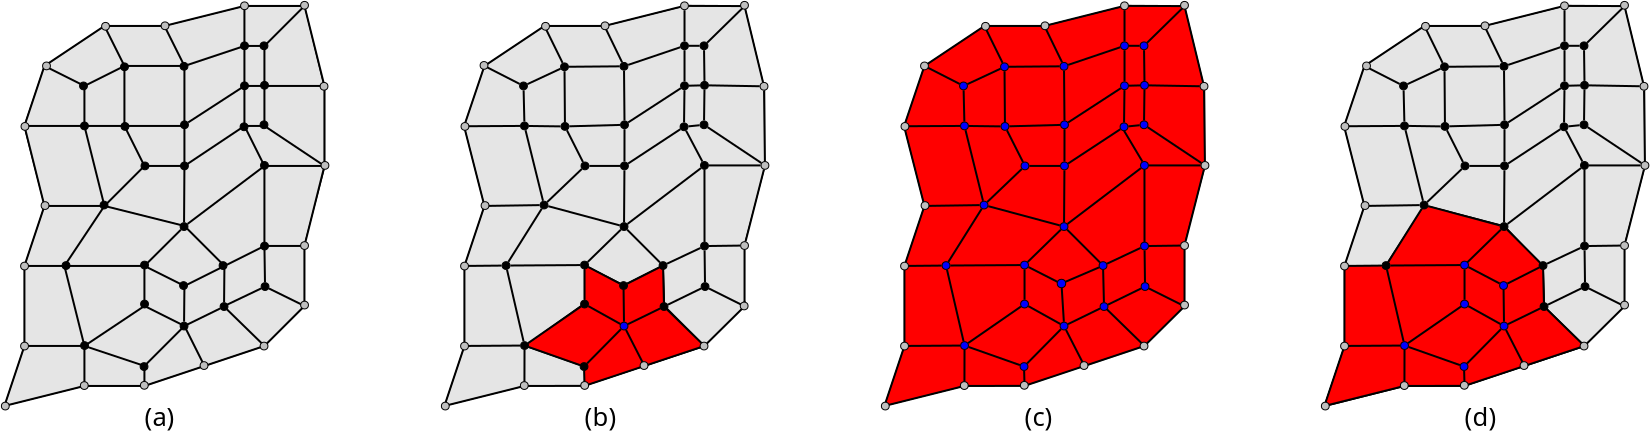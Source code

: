 <?xml version="1.0" encoding="UTF-8"?>
<dia:diagram xmlns:dia="http://www.lysator.liu.se/~alla/dia/">
  <dia:layer name="Background" visible="true">
    <dia:object type="Standard - Polygon" version="0" id="O0">
      <dia:attribute name="obj_pos">
        <dia:point val="50,20"/>
      </dia:attribute>
      <dia:attribute name="obj_bb">
        <dia:rectangle val="50,0.008;66.013,20"/>
      </dia:attribute>
      <dia:attribute name="poly_points">
        <dia:point val="50,20"/>
        <dia:point val="51,17"/>
        <dia:point val="51,13"/>
        <dia:point val="52,10"/>
        <dia:point val="50.983,6.015"/>
        <dia:point val="52,3"/>
        <dia:point val="55,1"/>
        <dia:point val="58,1"/>
        <dia:point val="61.984,0.008"/>
        <dia:point val="65.005,0.008"/>
        <dia:point val="66.013,4.138"/>
        <dia:point val="66.013,8.077"/>
        <dia:point val="65.01,11.899"/>
        <dia:point val="65.005,15.017"/>
        <dia:point val="63,17"/>
        <dia:point val="60,18"/>
        <dia:point val="57.006,18.996"/>
        <dia:point val="54,19"/>
      </dia:attribute>
      <dia:attribute name="line_width">
        <dia:real val="0"/>
      </dia:attribute>
      <dia:attribute name="inner_color">
        <dia:color val="#e5e5e5"/>
      </dia:attribute>
      <dia:attribute name="show_background">
        <dia:boolean val="true"/>
      </dia:attribute>
    </dia:object>
    <dia:object type="Standard - Polygon" version="0" id="O1">
      <dia:attribute name="obj_pos">
        <dia:point val="49.976,20.038"/>
      </dia:attribute>
      <dia:attribute name="obj_bb">
        <dia:rectangle val="49.976,9.957;63.036,20.038"/>
      </dia:attribute>
      <dia:attribute name="poly_points">
        <dia:point val="49.976,20.038"/>
        <dia:point val="54.038,19.013"/>
        <dia:point val="56.998,19.013"/>
        <dia:point val="63.036,17.013"/>
        <dia:point val="61.011,15.026"/>
        <dia:point val="60.948,13.038"/>
        <dia:point val="59.011,10.998"/>
        <dia:point val="54.997,9.957"/>
        <dia:point val="53.051,12.976"/>
        <dia:point val="51.013,12.988"/>
        <dia:point val="51.001,17.026"/>
      </dia:attribute>
      <dia:attribute name="line_width">
        <dia:real val="0"/>
      </dia:attribute>
      <dia:attribute name="inner_color">
        <dia:color val="#ff0000"/>
      </dia:attribute>
      <dia:attribute name="show_background">
        <dia:boolean val="true"/>
      </dia:attribute>
    </dia:object>
    <dia:object type="Standard - Text" version="1" id="O2">
      <dia:attribute name="obj_pos">
        <dia:point val="57,21"/>
      </dia:attribute>
      <dia:attribute name="obj_bb">
        <dia:rectangle val="57,19.865;58.685,21.87"/>
      </dia:attribute>
      <dia:attribute name="text">
        <dia:composite type="text">
          <dia:attribute name="string">
            <dia:string>#(d)#</dia:string>
          </dia:attribute>
          <dia:attribute name="font">
            <dia:font family="sans" style="0" name="Helvetica"/>
          </dia:attribute>
          <dia:attribute name="height">
            <dia:real val="1.6"/>
          </dia:attribute>
          <dia:attribute name="pos">
            <dia:point val="57,21"/>
          </dia:attribute>
          <dia:attribute name="color">
            <dia:color val="#000000"/>
          </dia:attribute>
          <dia:attribute name="alignment">
            <dia:enum val="0"/>
          </dia:attribute>
        </dia:composite>
      </dia:attribute>
      <dia:attribute name="valign">
        <dia:enum val="3"/>
      </dia:attribute>
    </dia:object>
    <dia:object type="Geometric - Perfect Circle" version="0" id="O3">
      <dia:attribute name="obj_pos">
        <dia:point val="52.886,12.786"/>
      </dia:attribute>
      <dia:attribute name="obj_bb">
        <dia:rectangle val="52.861,12.761;53.301,13.201"/>
      </dia:attribute>
      <dia:attribute name="elem_corner">
        <dia:point val="52.886,12.786"/>
      </dia:attribute>
      <dia:attribute name="elem_width">
        <dia:real val="0.39"/>
      </dia:attribute>
      <dia:attribute name="elem_height">
        <dia:real val="0.39"/>
      </dia:attribute>
      <dia:attribute name="line_width">
        <dia:real val="0.05"/>
      </dia:attribute>
      <dia:attribute name="line_colour">
        <dia:color val="#000000"/>
      </dia:attribute>
      <dia:attribute name="fill_colour">
        <dia:color val="#000000"/>
      </dia:attribute>
      <dia:attribute name="show_background">
        <dia:boolean val="true"/>
      </dia:attribute>
      <dia:attribute name="line_style">
        <dia:enum val="0"/>
        <dia:real val="1"/>
      </dia:attribute>
      <dia:attribute name="flip_horizontal">
        <dia:boolean val="false"/>
      </dia:attribute>
      <dia:attribute name="flip_vertical">
        <dia:boolean val="false"/>
      </dia:attribute>
    </dia:object>
    <dia:object type="Geometric - Perfect Circle" version="0" id="O4">
      <dia:attribute name="obj_pos">
        <dia:point val="54.786,9.761"/>
      </dia:attribute>
      <dia:attribute name="obj_bb">
        <dia:rectangle val="54.761,9.736;55.201,10.176"/>
      </dia:attribute>
      <dia:attribute name="elem_corner">
        <dia:point val="54.786,9.761"/>
      </dia:attribute>
      <dia:attribute name="elem_width">
        <dia:real val="0.39"/>
      </dia:attribute>
      <dia:attribute name="elem_height">
        <dia:real val="0.39"/>
      </dia:attribute>
      <dia:attribute name="line_width">
        <dia:real val="0.05"/>
      </dia:attribute>
      <dia:attribute name="line_colour">
        <dia:color val="#000000"/>
      </dia:attribute>
      <dia:attribute name="fill_colour">
        <dia:color val="#000000"/>
      </dia:attribute>
      <dia:attribute name="show_background">
        <dia:boolean val="true"/>
      </dia:attribute>
      <dia:attribute name="line_style">
        <dia:enum val="0"/>
        <dia:real val="1"/>
      </dia:attribute>
      <dia:attribute name="flip_horizontal">
        <dia:boolean val="false"/>
      </dia:attribute>
      <dia:attribute name="flip_vertical">
        <dia:boolean val="false"/>
      </dia:attribute>
    </dia:object>
    <dia:object type="Geometric - Perfect Circle" version="0" id="O5">
      <dia:attribute name="obj_pos">
        <dia:point val="58.786,10.836"/>
      </dia:attribute>
      <dia:attribute name="obj_bb">
        <dia:rectangle val="58.761,10.811;59.201,11.251"/>
      </dia:attribute>
      <dia:attribute name="elem_corner">
        <dia:point val="58.786,10.836"/>
      </dia:attribute>
      <dia:attribute name="elem_width">
        <dia:real val="0.39"/>
      </dia:attribute>
      <dia:attribute name="elem_height">
        <dia:real val="0.39"/>
      </dia:attribute>
      <dia:attribute name="line_width">
        <dia:real val="0.05"/>
      </dia:attribute>
      <dia:attribute name="line_colour">
        <dia:color val="#000000"/>
      </dia:attribute>
      <dia:attribute name="fill_colour">
        <dia:color val="#000000"/>
      </dia:attribute>
      <dia:attribute name="show_background">
        <dia:boolean val="true"/>
      </dia:attribute>
      <dia:attribute name="line_style">
        <dia:enum val="0"/>
        <dia:real val="1"/>
      </dia:attribute>
      <dia:attribute name="flip_horizontal">
        <dia:boolean val="false"/>
      </dia:attribute>
      <dia:attribute name="flip_vertical">
        <dia:boolean val="false"/>
      </dia:attribute>
    </dia:object>
    <dia:object type="Geometric - Perfect Circle" version="0" id="O6">
      <dia:attribute name="obj_pos">
        <dia:point val="60.786,14.836"/>
      </dia:attribute>
      <dia:attribute name="obj_bb">
        <dia:rectangle val="60.761,14.811;61.201,15.251"/>
      </dia:attribute>
      <dia:attribute name="elem_corner">
        <dia:point val="60.786,14.836"/>
      </dia:attribute>
      <dia:attribute name="elem_width">
        <dia:real val="0.39"/>
      </dia:attribute>
      <dia:attribute name="elem_height">
        <dia:real val="0.39"/>
      </dia:attribute>
      <dia:attribute name="line_width">
        <dia:real val="0.05"/>
      </dia:attribute>
      <dia:attribute name="line_colour">
        <dia:color val="#000000"/>
      </dia:attribute>
      <dia:attribute name="fill_colour">
        <dia:color val="#000000"/>
      </dia:attribute>
      <dia:attribute name="show_background">
        <dia:boolean val="true"/>
      </dia:attribute>
      <dia:attribute name="line_style">
        <dia:enum val="0"/>
        <dia:real val="1"/>
      </dia:attribute>
      <dia:attribute name="flip_horizontal">
        <dia:boolean val="false"/>
      </dia:attribute>
      <dia:attribute name="flip_vertical">
        <dia:boolean val="false"/>
      </dia:attribute>
    </dia:object>
    <dia:object type="Geometric - Perfect Circle" version="0" id="O7">
      <dia:attribute name="obj_pos">
        <dia:point val="62.836,13.836"/>
      </dia:attribute>
      <dia:attribute name="obj_bb">
        <dia:rectangle val="62.811,13.811;63.251,14.251"/>
      </dia:attribute>
      <dia:attribute name="elem_corner">
        <dia:point val="62.836,13.836"/>
      </dia:attribute>
      <dia:attribute name="elem_width">
        <dia:real val="0.39"/>
      </dia:attribute>
      <dia:attribute name="elem_height">
        <dia:real val="0.39"/>
      </dia:attribute>
      <dia:attribute name="line_width">
        <dia:real val="0.05"/>
      </dia:attribute>
      <dia:attribute name="line_colour">
        <dia:color val="#000000"/>
      </dia:attribute>
      <dia:attribute name="fill_colour">
        <dia:color val="#000000"/>
      </dia:attribute>
      <dia:attribute name="show_background">
        <dia:boolean val="true"/>
      </dia:attribute>
      <dia:attribute name="line_style">
        <dia:enum val="0"/>
        <dia:real val="1"/>
      </dia:attribute>
      <dia:attribute name="flip_horizontal">
        <dia:boolean val="false"/>
      </dia:attribute>
      <dia:attribute name="flip_vertical">
        <dia:boolean val="false"/>
      </dia:attribute>
    </dia:object>
    <dia:object type="Geometric - Perfect Circle" version="0" id="O8">
      <dia:attribute name="obj_pos">
        <dia:point val="60.736,12.786"/>
      </dia:attribute>
      <dia:attribute name="obj_bb">
        <dia:rectangle val="60.711,12.761;61.151,13.201"/>
      </dia:attribute>
      <dia:attribute name="elem_corner">
        <dia:point val="60.736,12.786"/>
      </dia:attribute>
      <dia:attribute name="elem_width">
        <dia:real val="0.39"/>
      </dia:attribute>
      <dia:attribute name="elem_height">
        <dia:real val="0.39"/>
      </dia:attribute>
      <dia:attribute name="line_width">
        <dia:real val="0.05"/>
      </dia:attribute>
      <dia:attribute name="line_colour">
        <dia:color val="#000000"/>
      </dia:attribute>
      <dia:attribute name="fill_colour">
        <dia:color val="#000000"/>
      </dia:attribute>
      <dia:attribute name="show_background">
        <dia:boolean val="true"/>
      </dia:attribute>
      <dia:attribute name="line_style">
        <dia:enum val="0"/>
        <dia:real val="1"/>
      </dia:attribute>
      <dia:attribute name="flip_horizontal">
        <dia:boolean val="false"/>
      </dia:attribute>
      <dia:attribute name="flip_vertical">
        <dia:boolean val="false"/>
      </dia:attribute>
    </dia:object>
    <dia:object type="Geometric - Perfect Circle" version="0" id="O9">
      <dia:attribute name="obj_pos">
        <dia:point val="62.811,11.811"/>
      </dia:attribute>
      <dia:attribute name="obj_bb">
        <dia:rectangle val="62.786,11.786;63.226,12.226"/>
      </dia:attribute>
      <dia:attribute name="elem_corner">
        <dia:point val="62.811,11.811"/>
      </dia:attribute>
      <dia:attribute name="elem_width">
        <dia:real val="0.39"/>
      </dia:attribute>
      <dia:attribute name="elem_height">
        <dia:real val="0.39"/>
      </dia:attribute>
      <dia:attribute name="line_width">
        <dia:real val="0.05"/>
      </dia:attribute>
      <dia:attribute name="line_colour">
        <dia:color val="#000000"/>
      </dia:attribute>
      <dia:attribute name="fill_colour">
        <dia:color val="#000000"/>
      </dia:attribute>
      <dia:attribute name="show_background">
        <dia:boolean val="true"/>
      </dia:attribute>
      <dia:attribute name="line_style">
        <dia:enum val="0"/>
        <dia:real val="1"/>
      </dia:attribute>
      <dia:attribute name="flip_horizontal">
        <dia:boolean val="false"/>
      </dia:attribute>
      <dia:attribute name="flip_vertical">
        <dia:boolean val="false"/>
      </dia:attribute>
    </dia:object>
    <dia:object type="Geometric - Perfect Circle" version="0" id="O10">
      <dia:attribute name="obj_pos">
        <dia:point val="53.807,5.804"/>
      </dia:attribute>
      <dia:attribute name="obj_bb">
        <dia:rectangle val="53.782,5.779;54.222,6.219"/>
      </dia:attribute>
      <dia:attribute name="elem_corner">
        <dia:point val="53.807,5.804"/>
      </dia:attribute>
      <dia:attribute name="elem_width">
        <dia:real val="0.39"/>
      </dia:attribute>
      <dia:attribute name="elem_height">
        <dia:real val="0.39"/>
      </dia:attribute>
      <dia:attribute name="line_width">
        <dia:real val="0.05"/>
      </dia:attribute>
      <dia:attribute name="line_colour">
        <dia:color val="#000000"/>
      </dia:attribute>
      <dia:attribute name="fill_colour">
        <dia:color val="#000000"/>
      </dia:attribute>
      <dia:attribute name="show_background">
        <dia:boolean val="true"/>
      </dia:attribute>
      <dia:attribute name="line_style">
        <dia:enum val="0"/>
        <dia:real val="1"/>
      </dia:attribute>
      <dia:attribute name="flip_horizontal">
        <dia:boolean val="false"/>
      </dia:attribute>
      <dia:attribute name="flip_vertical">
        <dia:boolean val="false"/>
      </dia:attribute>
    </dia:object>
    <dia:object type="Geometric - Perfect Circle" version="0" id="O11">
      <dia:attribute name="obj_pos">
        <dia:point val="55.832,5.829"/>
      </dia:attribute>
      <dia:attribute name="obj_bb">
        <dia:rectangle val="55.807,5.804;56.247,6.244"/>
      </dia:attribute>
      <dia:attribute name="elem_corner">
        <dia:point val="55.832,5.829"/>
      </dia:attribute>
      <dia:attribute name="elem_width">
        <dia:real val="0.39"/>
      </dia:attribute>
      <dia:attribute name="elem_height">
        <dia:real val="0.39"/>
      </dia:attribute>
      <dia:attribute name="line_width">
        <dia:real val="0.05"/>
      </dia:attribute>
      <dia:attribute name="line_colour">
        <dia:color val="#000000"/>
      </dia:attribute>
      <dia:attribute name="fill_colour">
        <dia:color val="#000000"/>
      </dia:attribute>
      <dia:attribute name="show_background">
        <dia:boolean val="true"/>
      </dia:attribute>
      <dia:attribute name="line_style">
        <dia:enum val="0"/>
        <dia:real val="1"/>
      </dia:attribute>
      <dia:attribute name="flip_horizontal">
        <dia:boolean val="false"/>
      </dia:attribute>
      <dia:attribute name="flip_vertical">
        <dia:boolean val="false"/>
      </dia:attribute>
    </dia:object>
    <dia:object type="Geometric - Perfect Circle" version="0" id="O12">
      <dia:attribute name="obj_pos">
        <dia:point val="56.832,7.804"/>
      </dia:attribute>
      <dia:attribute name="obj_bb">
        <dia:rectangle val="56.807,7.779;57.247,8.219"/>
      </dia:attribute>
      <dia:attribute name="elem_corner">
        <dia:point val="56.832,7.804"/>
      </dia:attribute>
      <dia:attribute name="elem_width">
        <dia:real val="0.39"/>
      </dia:attribute>
      <dia:attribute name="elem_height">
        <dia:real val="0.39"/>
      </dia:attribute>
      <dia:attribute name="line_width">
        <dia:real val="0.05"/>
      </dia:attribute>
      <dia:attribute name="line_colour">
        <dia:color val="#000000"/>
      </dia:attribute>
      <dia:attribute name="fill_colour">
        <dia:color val="#000000"/>
      </dia:attribute>
      <dia:attribute name="show_background">
        <dia:boolean val="true"/>
      </dia:attribute>
      <dia:attribute name="line_style">
        <dia:enum val="0"/>
        <dia:real val="1"/>
      </dia:attribute>
      <dia:attribute name="flip_horizontal">
        <dia:boolean val="false"/>
      </dia:attribute>
      <dia:attribute name="flip_vertical">
        <dia:boolean val="false"/>
      </dia:attribute>
    </dia:object>
    <dia:object type="Geometric - Perfect Circle" version="0" id="O13">
      <dia:attribute name="obj_pos">
        <dia:point val="58.807,7.804"/>
      </dia:attribute>
      <dia:attribute name="obj_bb">
        <dia:rectangle val="58.782,7.779;59.222,8.219"/>
      </dia:attribute>
      <dia:attribute name="elem_corner">
        <dia:point val="58.807,7.804"/>
      </dia:attribute>
      <dia:attribute name="elem_width">
        <dia:real val="0.39"/>
      </dia:attribute>
      <dia:attribute name="elem_height">
        <dia:real val="0.39"/>
      </dia:attribute>
      <dia:attribute name="line_width">
        <dia:real val="0.05"/>
      </dia:attribute>
      <dia:attribute name="line_colour">
        <dia:color val="#000000"/>
      </dia:attribute>
      <dia:attribute name="fill_colour">
        <dia:color val="#000000"/>
      </dia:attribute>
      <dia:attribute name="show_background">
        <dia:boolean val="true"/>
      </dia:attribute>
      <dia:attribute name="line_style">
        <dia:enum val="0"/>
        <dia:real val="1"/>
      </dia:attribute>
      <dia:attribute name="flip_horizontal">
        <dia:boolean val="false"/>
      </dia:attribute>
      <dia:attribute name="flip_vertical">
        <dia:boolean val="false"/>
      </dia:attribute>
    </dia:object>
    <dia:object type="Geometric - Perfect Circle" version="0" id="O14">
      <dia:attribute name="obj_pos">
        <dia:point val="62.807,7.779"/>
      </dia:attribute>
      <dia:attribute name="obj_bb">
        <dia:rectangle val="62.782,7.754;63.222,8.194"/>
      </dia:attribute>
      <dia:attribute name="elem_corner">
        <dia:point val="62.807,7.779"/>
      </dia:attribute>
      <dia:attribute name="elem_width">
        <dia:real val="0.39"/>
      </dia:attribute>
      <dia:attribute name="elem_height">
        <dia:real val="0.39"/>
      </dia:attribute>
      <dia:attribute name="line_width">
        <dia:real val="0.05"/>
      </dia:attribute>
      <dia:attribute name="line_colour">
        <dia:color val="#000000"/>
      </dia:attribute>
      <dia:attribute name="fill_colour">
        <dia:color val="#000000"/>
      </dia:attribute>
      <dia:attribute name="show_background">
        <dia:boolean val="true"/>
      </dia:attribute>
      <dia:attribute name="line_style">
        <dia:enum val="0"/>
        <dia:real val="1"/>
      </dia:attribute>
      <dia:attribute name="flip_horizontal">
        <dia:boolean val="false"/>
      </dia:attribute>
      <dia:attribute name="flip_vertical">
        <dia:boolean val="false"/>
      </dia:attribute>
    </dia:object>
    <dia:object type="Geometric - Perfect Circle" version="0" id="O15">
      <dia:attribute name="obj_pos">
        <dia:point val="53.76,3.804"/>
      </dia:attribute>
      <dia:attribute name="obj_bb">
        <dia:rectangle val="53.734,3.779;54.175,4.219"/>
      </dia:attribute>
      <dia:attribute name="elem_corner">
        <dia:point val="53.76,3.804"/>
      </dia:attribute>
      <dia:attribute name="elem_width">
        <dia:real val="0.39"/>
      </dia:attribute>
      <dia:attribute name="elem_height">
        <dia:real val="0.39"/>
      </dia:attribute>
      <dia:attribute name="line_width">
        <dia:real val="0.05"/>
      </dia:attribute>
      <dia:attribute name="line_colour">
        <dia:color val="#000000"/>
      </dia:attribute>
      <dia:attribute name="fill_colour">
        <dia:color val="#000000"/>
      </dia:attribute>
      <dia:attribute name="show_background">
        <dia:boolean val="true"/>
      </dia:attribute>
      <dia:attribute name="line_style">
        <dia:enum val="0"/>
        <dia:real val="1"/>
      </dia:attribute>
      <dia:attribute name="flip_horizontal">
        <dia:boolean val="false"/>
      </dia:attribute>
      <dia:attribute name="flip_vertical">
        <dia:boolean val="false"/>
      </dia:attribute>
    </dia:object>
    <dia:object type="Geometric - Perfect Circle" version="0" id="O16">
      <dia:attribute name="obj_pos">
        <dia:point val="55.809,2.848"/>
      </dia:attribute>
      <dia:attribute name="obj_bb">
        <dia:rectangle val="55.785,2.823;56.224,3.263"/>
      </dia:attribute>
      <dia:attribute name="elem_corner">
        <dia:point val="55.809,2.848"/>
      </dia:attribute>
      <dia:attribute name="elem_width">
        <dia:real val="0.39"/>
      </dia:attribute>
      <dia:attribute name="elem_height">
        <dia:real val="0.39"/>
      </dia:attribute>
      <dia:attribute name="line_width">
        <dia:real val="0.05"/>
      </dia:attribute>
      <dia:attribute name="line_colour">
        <dia:color val="#000000"/>
      </dia:attribute>
      <dia:attribute name="fill_colour">
        <dia:color val="#000000"/>
      </dia:attribute>
      <dia:attribute name="show_background">
        <dia:boolean val="true"/>
      </dia:attribute>
      <dia:attribute name="line_style">
        <dia:enum val="0"/>
        <dia:real val="1"/>
      </dia:attribute>
      <dia:attribute name="flip_horizontal">
        <dia:boolean val="false"/>
      </dia:attribute>
      <dia:attribute name="flip_vertical">
        <dia:boolean val="false"/>
      </dia:attribute>
    </dia:object>
    <dia:object type="Geometric - Perfect Circle" version="0" id="O17">
      <dia:attribute name="obj_pos">
        <dia:point val="58.785,2.823"/>
      </dia:attribute>
      <dia:attribute name="obj_bb">
        <dia:rectangle val="58.76,2.798;59.2,3.238"/>
      </dia:attribute>
      <dia:attribute name="elem_corner">
        <dia:point val="58.785,2.823"/>
      </dia:attribute>
      <dia:attribute name="elem_width">
        <dia:real val="0.39"/>
      </dia:attribute>
      <dia:attribute name="elem_height">
        <dia:real val="0.39"/>
      </dia:attribute>
      <dia:attribute name="line_width">
        <dia:real val="0.05"/>
      </dia:attribute>
      <dia:attribute name="line_colour">
        <dia:color val="#000000"/>
      </dia:attribute>
      <dia:attribute name="fill_colour">
        <dia:color val="#000000"/>
      </dia:attribute>
      <dia:attribute name="show_background">
        <dia:boolean val="true"/>
      </dia:attribute>
      <dia:attribute name="line_style">
        <dia:enum val="0"/>
        <dia:real val="1"/>
      </dia:attribute>
      <dia:attribute name="flip_horizontal">
        <dia:boolean val="false"/>
      </dia:attribute>
      <dia:attribute name="flip_vertical">
        <dia:boolean val="false"/>
      </dia:attribute>
    </dia:object>
    <dia:object type="Geometric - Perfect Circle" version="0" id="O18">
      <dia:attribute name="obj_pos">
        <dia:point val="58.809,5.748"/>
      </dia:attribute>
      <dia:attribute name="obj_bb">
        <dia:rectangle val="58.785,5.723;59.224,6.163"/>
      </dia:attribute>
      <dia:attribute name="elem_corner">
        <dia:point val="58.809,5.748"/>
      </dia:attribute>
      <dia:attribute name="elem_width">
        <dia:real val="0.39"/>
      </dia:attribute>
      <dia:attribute name="elem_height">
        <dia:real val="0.39"/>
      </dia:attribute>
      <dia:attribute name="line_width">
        <dia:real val="0.05"/>
      </dia:attribute>
      <dia:attribute name="line_colour">
        <dia:color val="#000000"/>
      </dia:attribute>
      <dia:attribute name="fill_colour">
        <dia:color val="#000000"/>
      </dia:attribute>
      <dia:attribute name="show_background">
        <dia:boolean val="true"/>
      </dia:attribute>
      <dia:attribute name="line_style">
        <dia:enum val="0"/>
        <dia:real val="1"/>
      </dia:attribute>
      <dia:attribute name="flip_horizontal">
        <dia:boolean val="false"/>
      </dia:attribute>
      <dia:attribute name="flip_vertical">
        <dia:boolean val="false"/>
      </dia:attribute>
    </dia:object>
    <dia:object type="Geometric - Perfect Circle" version="0" id="O19">
      <dia:attribute name="obj_pos">
        <dia:point val="61.809,3.798"/>
      </dia:attribute>
      <dia:attribute name="obj_bb">
        <dia:rectangle val="61.785,3.773;62.224,4.213"/>
      </dia:attribute>
      <dia:attribute name="elem_corner">
        <dia:point val="61.809,3.798"/>
      </dia:attribute>
      <dia:attribute name="elem_width">
        <dia:real val="0.39"/>
      </dia:attribute>
      <dia:attribute name="elem_height">
        <dia:real val="0.39"/>
      </dia:attribute>
      <dia:attribute name="line_width">
        <dia:real val="0.05"/>
      </dia:attribute>
      <dia:attribute name="line_colour">
        <dia:color val="#000000"/>
      </dia:attribute>
      <dia:attribute name="fill_colour">
        <dia:color val="#000000"/>
      </dia:attribute>
      <dia:attribute name="show_background">
        <dia:boolean val="true"/>
      </dia:attribute>
      <dia:attribute name="line_style">
        <dia:enum val="0"/>
        <dia:real val="1"/>
      </dia:attribute>
      <dia:attribute name="flip_horizontal">
        <dia:boolean val="false"/>
      </dia:attribute>
      <dia:attribute name="flip_vertical">
        <dia:boolean val="false"/>
      </dia:attribute>
    </dia:object>
    <dia:object type="Geometric - Perfect Circle" version="0" id="O20">
      <dia:attribute name="obj_pos">
        <dia:point val="61.809,1.798"/>
      </dia:attribute>
      <dia:attribute name="obj_bb">
        <dia:rectangle val="61.785,1.773;62.224,2.213"/>
      </dia:attribute>
      <dia:attribute name="elem_corner">
        <dia:point val="61.809,1.798"/>
      </dia:attribute>
      <dia:attribute name="elem_width">
        <dia:real val="0.39"/>
      </dia:attribute>
      <dia:attribute name="elem_height">
        <dia:real val="0.39"/>
      </dia:attribute>
      <dia:attribute name="line_width">
        <dia:real val="0.05"/>
      </dia:attribute>
      <dia:attribute name="line_colour">
        <dia:color val="#000000"/>
      </dia:attribute>
      <dia:attribute name="fill_colour">
        <dia:color val="#000000"/>
      </dia:attribute>
      <dia:attribute name="show_background">
        <dia:boolean val="true"/>
      </dia:attribute>
      <dia:attribute name="line_style">
        <dia:enum val="0"/>
        <dia:real val="1"/>
      </dia:attribute>
      <dia:attribute name="flip_horizontal">
        <dia:boolean val="false"/>
      </dia:attribute>
      <dia:attribute name="flip_vertical">
        <dia:boolean val="false"/>
      </dia:attribute>
    </dia:object>
    <dia:object type="Geometric - Perfect Circle" version="0" id="O21">
      <dia:attribute name="obj_pos">
        <dia:point val="62.785,1.798"/>
      </dia:attribute>
      <dia:attribute name="obj_bb">
        <dia:rectangle val="62.76,1.773;63.2,2.213"/>
      </dia:attribute>
      <dia:attribute name="elem_corner">
        <dia:point val="62.785,1.798"/>
      </dia:attribute>
      <dia:attribute name="elem_width">
        <dia:real val="0.39"/>
      </dia:attribute>
      <dia:attribute name="elem_height">
        <dia:real val="0.39"/>
      </dia:attribute>
      <dia:attribute name="line_width">
        <dia:real val="0.05"/>
      </dia:attribute>
      <dia:attribute name="line_colour">
        <dia:color val="#000000"/>
      </dia:attribute>
      <dia:attribute name="fill_colour">
        <dia:color val="#000000"/>
      </dia:attribute>
      <dia:attribute name="show_background">
        <dia:boolean val="true"/>
      </dia:attribute>
      <dia:attribute name="line_style">
        <dia:enum val="0"/>
        <dia:real val="1"/>
      </dia:attribute>
      <dia:attribute name="flip_horizontal">
        <dia:boolean val="false"/>
      </dia:attribute>
      <dia:attribute name="flip_vertical">
        <dia:boolean val="false"/>
      </dia:attribute>
    </dia:object>
    <dia:object type="Geometric - Perfect Circle" version="0" id="O22">
      <dia:attribute name="obj_pos">
        <dia:point val="62.809,3.773"/>
      </dia:attribute>
      <dia:attribute name="obj_bb">
        <dia:rectangle val="62.785,3.748;63.224,4.188"/>
      </dia:attribute>
      <dia:attribute name="elem_corner">
        <dia:point val="62.809,3.773"/>
      </dia:attribute>
      <dia:attribute name="elem_width">
        <dia:real val="0.39"/>
      </dia:attribute>
      <dia:attribute name="elem_height">
        <dia:real val="0.39"/>
      </dia:attribute>
      <dia:attribute name="line_width">
        <dia:real val="0.05"/>
      </dia:attribute>
      <dia:attribute name="line_colour">
        <dia:color val="#000000"/>
      </dia:attribute>
      <dia:attribute name="fill_colour">
        <dia:color val="#000000"/>
      </dia:attribute>
      <dia:attribute name="show_background">
        <dia:boolean val="true"/>
      </dia:attribute>
      <dia:attribute name="line_style">
        <dia:enum val="0"/>
        <dia:real val="1"/>
      </dia:attribute>
      <dia:attribute name="flip_horizontal">
        <dia:boolean val="false"/>
      </dia:attribute>
      <dia:attribute name="flip_vertical">
        <dia:boolean val="false"/>
      </dia:attribute>
    </dia:object>
    <dia:object type="Geometric - Perfect Circle" version="0" id="O23">
      <dia:attribute name="obj_pos">
        <dia:point val="61.785,5.848"/>
      </dia:attribute>
      <dia:attribute name="obj_bb">
        <dia:rectangle val="61.76,5.823;62.2,6.263"/>
      </dia:attribute>
      <dia:attribute name="elem_corner">
        <dia:point val="61.785,5.848"/>
      </dia:attribute>
      <dia:attribute name="elem_width">
        <dia:real val="0.39"/>
      </dia:attribute>
      <dia:attribute name="elem_height">
        <dia:real val="0.39"/>
      </dia:attribute>
      <dia:attribute name="line_width">
        <dia:real val="0.05"/>
      </dia:attribute>
      <dia:attribute name="line_colour">
        <dia:color val="#000000"/>
      </dia:attribute>
      <dia:attribute name="fill_colour">
        <dia:color val="#000000"/>
      </dia:attribute>
      <dia:attribute name="show_background">
        <dia:boolean val="true"/>
      </dia:attribute>
      <dia:attribute name="line_style">
        <dia:enum val="0"/>
        <dia:real val="1"/>
      </dia:attribute>
      <dia:attribute name="flip_horizontal">
        <dia:boolean val="false"/>
      </dia:attribute>
      <dia:attribute name="flip_vertical">
        <dia:boolean val="false"/>
      </dia:attribute>
    </dia:object>
    <dia:object type="Geometric - Perfect Circle" version="0" id="O24">
      <dia:attribute name="obj_pos">
        <dia:point val="62.785,5.748"/>
      </dia:attribute>
      <dia:attribute name="obj_bb">
        <dia:rectangle val="62.76,5.723;63.2,6.163"/>
      </dia:attribute>
      <dia:attribute name="elem_corner">
        <dia:point val="62.785,5.748"/>
      </dia:attribute>
      <dia:attribute name="elem_width">
        <dia:real val="0.39"/>
      </dia:attribute>
      <dia:attribute name="elem_height">
        <dia:real val="0.39"/>
      </dia:attribute>
      <dia:attribute name="line_width">
        <dia:real val="0.05"/>
      </dia:attribute>
      <dia:attribute name="line_colour">
        <dia:color val="#000000"/>
      </dia:attribute>
      <dia:attribute name="fill_colour">
        <dia:color val="#000000"/>
      </dia:attribute>
      <dia:attribute name="show_background">
        <dia:boolean val="true"/>
      </dia:attribute>
      <dia:attribute name="line_style">
        <dia:enum val="0"/>
        <dia:real val="1"/>
      </dia:attribute>
      <dia:attribute name="flip_horizontal">
        <dia:boolean val="false"/>
      </dia:attribute>
      <dia:attribute name="flip_vertical">
        <dia:boolean val="false"/>
      </dia:attribute>
    </dia:object>
    <dia:object type="Geometric - Perfect Circle" version="0" id="O25">
      <dia:attribute name="obj_pos">
        <dia:point val="53.811,16.786"/>
      </dia:attribute>
      <dia:attribute name="obj_bb">
        <dia:rectangle val="53.801,16.776;54.211,17.186"/>
      </dia:attribute>
      <dia:attribute name="elem_corner">
        <dia:point val="53.811,16.786"/>
      </dia:attribute>
      <dia:attribute name="elem_width">
        <dia:real val="0.39"/>
      </dia:attribute>
      <dia:attribute name="elem_height">
        <dia:real val="0.39"/>
      </dia:attribute>
      <dia:attribute name="line_width">
        <dia:real val="0.02"/>
      </dia:attribute>
      <dia:attribute name="line_colour">
        <dia:color val="#000000"/>
      </dia:attribute>
      <dia:attribute name="fill_colour">
        <dia:color val="#0000ff"/>
      </dia:attribute>
      <dia:attribute name="show_background">
        <dia:boolean val="true"/>
      </dia:attribute>
      <dia:attribute name="line_style">
        <dia:enum val="0"/>
        <dia:real val="1"/>
      </dia:attribute>
      <dia:attribute name="flip_horizontal">
        <dia:boolean val="false"/>
      </dia:attribute>
      <dia:attribute name="flip_vertical">
        <dia:boolean val="false"/>
      </dia:attribute>
    </dia:object>
    <dia:object type="Geometric - Perfect Circle" version="0" id="O26">
      <dia:attribute name="obj_pos">
        <dia:point val="56.786,17.836"/>
      </dia:attribute>
      <dia:attribute name="obj_bb">
        <dia:rectangle val="56.776,17.826;57.186,18.236"/>
      </dia:attribute>
      <dia:attribute name="elem_corner">
        <dia:point val="56.786,17.836"/>
      </dia:attribute>
      <dia:attribute name="elem_width">
        <dia:real val="0.39"/>
      </dia:attribute>
      <dia:attribute name="elem_height">
        <dia:real val="0.39"/>
      </dia:attribute>
      <dia:attribute name="line_width">
        <dia:real val="0.02"/>
      </dia:attribute>
      <dia:attribute name="line_colour">
        <dia:color val="#000000"/>
      </dia:attribute>
      <dia:attribute name="fill_colour">
        <dia:color val="#0000ff"/>
      </dia:attribute>
      <dia:attribute name="show_background">
        <dia:boolean val="true"/>
      </dia:attribute>
      <dia:attribute name="line_style">
        <dia:enum val="0"/>
        <dia:real val="1"/>
      </dia:attribute>
      <dia:attribute name="flip_horizontal">
        <dia:boolean val="false"/>
      </dia:attribute>
      <dia:attribute name="flip_vertical">
        <dia:boolean val="false"/>
      </dia:attribute>
    </dia:object>
    <dia:object type="Geometric - Perfect Circle" version="0" id="O27">
      <dia:attribute name="obj_pos">
        <dia:point val="56.811,14.711"/>
      </dia:attribute>
      <dia:attribute name="obj_bb">
        <dia:rectangle val="56.801,14.701;57.211,15.111"/>
      </dia:attribute>
      <dia:attribute name="elem_corner">
        <dia:point val="56.811,14.711"/>
      </dia:attribute>
      <dia:attribute name="elem_width">
        <dia:real val="0.39"/>
      </dia:attribute>
      <dia:attribute name="elem_height">
        <dia:real val="0.39"/>
      </dia:attribute>
      <dia:attribute name="line_width">
        <dia:real val="0.02"/>
      </dia:attribute>
      <dia:attribute name="line_colour">
        <dia:color val="#000000"/>
      </dia:attribute>
      <dia:attribute name="fill_colour">
        <dia:color val="#0000ff"/>
      </dia:attribute>
      <dia:attribute name="show_background">
        <dia:boolean val="true"/>
      </dia:attribute>
      <dia:attribute name="line_style">
        <dia:enum val="0"/>
        <dia:real val="1"/>
      </dia:attribute>
      <dia:attribute name="flip_horizontal">
        <dia:boolean val="false"/>
      </dia:attribute>
      <dia:attribute name="flip_vertical">
        <dia:boolean val="false"/>
      </dia:attribute>
    </dia:object>
    <dia:object type="Geometric - Perfect Circle" version="0" id="O28">
      <dia:attribute name="obj_pos">
        <dia:point val="58.786,15.811"/>
      </dia:attribute>
      <dia:attribute name="obj_bb">
        <dia:rectangle val="58.776,15.801;59.186,16.211"/>
      </dia:attribute>
      <dia:attribute name="elem_corner">
        <dia:point val="58.786,15.811"/>
      </dia:attribute>
      <dia:attribute name="elem_width">
        <dia:real val="0.39"/>
      </dia:attribute>
      <dia:attribute name="elem_height">
        <dia:real val="0.39"/>
      </dia:attribute>
      <dia:attribute name="line_width">
        <dia:real val="0.02"/>
      </dia:attribute>
      <dia:attribute name="line_colour">
        <dia:color val="#000000"/>
      </dia:attribute>
      <dia:attribute name="fill_colour">
        <dia:color val="#0000ff"/>
      </dia:attribute>
      <dia:attribute name="show_background">
        <dia:boolean val="true"/>
      </dia:attribute>
      <dia:attribute name="line_style">
        <dia:enum val="0"/>
        <dia:real val="1"/>
      </dia:attribute>
      <dia:attribute name="flip_horizontal">
        <dia:boolean val="false"/>
      </dia:attribute>
      <dia:attribute name="flip_vertical">
        <dia:boolean val="false"/>
      </dia:attribute>
    </dia:object>
    <dia:object type="Geometric - Perfect Circle" version="0" id="O29">
      <dia:attribute name="obj_pos">
        <dia:point val="56.811,12.761"/>
      </dia:attribute>
      <dia:attribute name="obj_bb">
        <dia:rectangle val="56.801,12.751;57.211,13.161"/>
      </dia:attribute>
      <dia:attribute name="elem_corner">
        <dia:point val="56.811,12.761"/>
      </dia:attribute>
      <dia:attribute name="elem_width">
        <dia:real val="0.39"/>
      </dia:attribute>
      <dia:attribute name="elem_height">
        <dia:real val="0.39"/>
      </dia:attribute>
      <dia:attribute name="line_width">
        <dia:real val="0.02"/>
      </dia:attribute>
      <dia:attribute name="line_colour">
        <dia:color val="#000000"/>
      </dia:attribute>
      <dia:attribute name="fill_colour">
        <dia:color val="#0000ff"/>
      </dia:attribute>
      <dia:attribute name="show_background">
        <dia:boolean val="true"/>
      </dia:attribute>
      <dia:attribute name="line_style">
        <dia:enum val="0"/>
        <dia:real val="1"/>
      </dia:attribute>
      <dia:attribute name="flip_horizontal">
        <dia:boolean val="false"/>
      </dia:attribute>
      <dia:attribute name="flip_vertical">
        <dia:boolean val="false"/>
      </dia:attribute>
    </dia:object>
    <dia:object type="Geometric - Perfect Circle" version="0" id="O30">
      <dia:attribute name="obj_pos">
        <dia:point val="58.761,13.786"/>
      </dia:attribute>
      <dia:attribute name="obj_bb">
        <dia:rectangle val="58.751,13.776;59.161,14.186"/>
      </dia:attribute>
      <dia:attribute name="elem_corner">
        <dia:point val="58.761,13.786"/>
      </dia:attribute>
      <dia:attribute name="elem_width">
        <dia:real val="0.39"/>
      </dia:attribute>
      <dia:attribute name="elem_height">
        <dia:real val="0.39"/>
      </dia:attribute>
      <dia:attribute name="line_width">
        <dia:real val="0.02"/>
      </dia:attribute>
      <dia:attribute name="line_colour">
        <dia:color val="#000000"/>
      </dia:attribute>
      <dia:attribute name="fill_colour">
        <dia:color val="#0000ff"/>
      </dia:attribute>
      <dia:attribute name="show_background">
        <dia:boolean val="true"/>
      </dia:attribute>
      <dia:attribute name="line_style">
        <dia:enum val="0"/>
        <dia:real val="1"/>
      </dia:attribute>
      <dia:attribute name="flip_horizontal">
        <dia:boolean val="false"/>
      </dia:attribute>
      <dia:attribute name="flip_vertical">
        <dia:boolean val="false"/>
      </dia:attribute>
    </dia:object>
    <dia:object type="Standard - Line" version="0" id="O31">
      <dia:attribute name="obj_pos">
        <dia:point val="50.983,6.015"/>
      </dia:attribute>
      <dia:attribute name="obj_bb">
        <dia:rectangle val="50.922,5.954;52.061,10.061"/>
      </dia:attribute>
      <dia:attribute name="conn_endpoints">
        <dia:point val="50.983,6.015"/>
        <dia:point val="52,10"/>
      </dia:attribute>
      <dia:attribute name="numcp">
        <dia:int val="1"/>
      </dia:attribute>
    </dia:object>
    <dia:object type="Standard - Line" version="0" id="O32">
      <dia:attribute name="obj_pos">
        <dia:point val="52,10"/>
      </dia:attribute>
      <dia:attribute name="obj_bb">
        <dia:rectangle val="50.937,9.937;52.063,13.063"/>
      </dia:attribute>
      <dia:attribute name="conn_endpoints">
        <dia:point val="52,10"/>
        <dia:point val="51,13"/>
      </dia:attribute>
      <dia:attribute name="numcp">
        <dia:int val="1"/>
      </dia:attribute>
    </dia:object>
    <dia:object type="Standard - Line" version="0" id="O33">
      <dia:attribute name="obj_pos">
        <dia:point val="51,13"/>
      </dia:attribute>
      <dia:attribute name="obj_bb">
        <dia:rectangle val="50.95,12.95;51.05,17.05"/>
      </dia:attribute>
      <dia:attribute name="conn_endpoints">
        <dia:point val="51,13"/>
        <dia:point val="51,17"/>
      </dia:attribute>
      <dia:attribute name="numcp">
        <dia:int val="1"/>
      </dia:attribute>
    </dia:object>
    <dia:object type="Standard - Line" version="0" id="O34">
      <dia:attribute name="obj_pos">
        <dia:point val="51,17"/>
      </dia:attribute>
      <dia:attribute name="obj_bb">
        <dia:rectangle val="49.937,16.937;51.063,20.063"/>
      </dia:attribute>
      <dia:attribute name="conn_endpoints">
        <dia:point val="51,17"/>
        <dia:point val="50,20"/>
      </dia:attribute>
      <dia:attribute name="numcp">
        <dia:int val="1"/>
      </dia:attribute>
    </dia:object>
    <dia:object type="Standard - Line" version="0" id="O35">
      <dia:attribute name="obj_pos">
        <dia:point val="55,1"/>
      </dia:attribute>
      <dia:attribute name="obj_bb">
        <dia:rectangle val="51.931,0.931;55.069,3.069"/>
      </dia:attribute>
      <dia:attribute name="conn_endpoints">
        <dia:point val="55,1"/>
        <dia:point val="52,3"/>
      </dia:attribute>
      <dia:attribute name="numcp">
        <dia:int val="1"/>
      </dia:attribute>
    </dia:object>
    <dia:object type="Standard - Line" version="0" id="O36">
      <dia:attribute name="obj_pos">
        <dia:point val="52,3"/>
      </dia:attribute>
      <dia:attribute name="obj_bb">
        <dia:rectangle val="50.92,2.937;52.063,6.078"/>
      </dia:attribute>
      <dia:attribute name="conn_endpoints">
        <dia:point val="52,3"/>
        <dia:point val="50.983,6.015"/>
      </dia:attribute>
      <dia:attribute name="numcp">
        <dia:int val="1"/>
      </dia:attribute>
    </dia:object>
    <dia:object type="Standard - Line" version="0" id="O37">
      <dia:attribute name="obj_pos">
        <dia:point val="65.006,12.201"/>
      </dia:attribute>
      <dia:attribute name="obj_bb">
        <dia:rectangle val="64.956,12.151;65.056,15.066"/>
      </dia:attribute>
      <dia:attribute name="conn_endpoints">
        <dia:point val="65.006,12.201"/>
        <dia:point val="65.005,15.017"/>
      </dia:attribute>
      <dia:attribute name="numcp">
        <dia:int val="1"/>
      </dia:attribute>
    </dia:object>
    <dia:object type="Standard - Line" version="0" id="O38">
      <dia:attribute name="obj_pos">
        <dia:point val="65.005,15.017"/>
      </dia:attribute>
      <dia:attribute name="obj_bb">
        <dia:rectangle val="62.929,14.946;65.076,17.071"/>
      </dia:attribute>
      <dia:attribute name="conn_endpoints">
        <dia:point val="65.005,15.017"/>
        <dia:point val="63,17"/>
      </dia:attribute>
      <dia:attribute name="numcp">
        <dia:int val="1"/>
      </dia:attribute>
    </dia:object>
    <dia:object type="Standard - Line" version="0" id="O39">
      <dia:attribute name="obj_pos">
        <dia:point val="63,17"/>
      </dia:attribute>
      <dia:attribute name="obj_bb">
        <dia:rectangle val="59.937,16.937;63.063,18.063"/>
      </dia:attribute>
      <dia:attribute name="conn_endpoints">
        <dia:point val="63,17"/>
        <dia:point val="60,18"/>
      </dia:attribute>
      <dia:attribute name="numcp">
        <dia:int val="1"/>
      </dia:attribute>
    </dia:object>
    <dia:object type="Standard - Line" version="0" id="O40">
      <dia:attribute name="obj_pos">
        <dia:point val="60,18"/>
      </dia:attribute>
      <dia:attribute name="obj_bb">
        <dia:rectangle val="56.943,17.937;60.063,19.059"/>
      </dia:attribute>
      <dia:attribute name="conn_endpoints">
        <dia:point val="60,18"/>
        <dia:point val="57.006,18.996"/>
      </dia:attribute>
      <dia:attribute name="numcp">
        <dia:int val="1"/>
      </dia:attribute>
    </dia:object>
    <dia:object type="Standard - Line" version="0" id="O41">
      <dia:attribute name="obj_pos">
        <dia:point val="57.006,18.996"/>
      </dia:attribute>
      <dia:attribute name="obj_bb">
        <dia:rectangle val="53.95,18.946;57.056,19.05"/>
      </dia:attribute>
      <dia:attribute name="conn_endpoints">
        <dia:point val="57.006,18.996"/>
        <dia:point val="54,19"/>
      </dia:attribute>
      <dia:attribute name="numcp">
        <dia:int val="1"/>
      </dia:attribute>
    </dia:object>
    <dia:object type="Standard - Line" version="0" id="O42">
      <dia:attribute name="obj_pos">
        <dia:point val="54,19"/>
      </dia:attribute>
      <dia:attribute name="obj_bb">
        <dia:rectangle val="49.939,18.939;54.061,20.061"/>
      </dia:attribute>
      <dia:attribute name="conn_endpoints">
        <dia:point val="54,19"/>
        <dia:point val="50,20"/>
      </dia:attribute>
      <dia:attribute name="numcp">
        <dia:int val="1"/>
      </dia:attribute>
    </dia:object>
    <dia:object type="Standard - Line" version="0" id="O43">
      <dia:attribute name="obj_pos">
        <dia:point val="54.005,17.186"/>
      </dia:attribute>
      <dia:attribute name="obj_bb">
        <dia:rectangle val="53.95,17.136;54.055,19.05"/>
      </dia:attribute>
      <dia:attribute name="conn_endpoints">
        <dia:point val="54.005,17.186"/>
        <dia:point val="54,19"/>
      </dia:attribute>
      <dia:attribute name="numcp">
        <dia:int val="1"/>
      </dia:attribute>
    </dia:object>
    <dia:object type="Standard - Line" version="0" id="O44">
      <dia:attribute name="obj_pos">
        <dia:point val="53.787,16.982"/>
      </dia:attribute>
      <dia:attribute name="obj_bb">
        <dia:rectangle val="50.95,16.932;53.837,17.05"/>
      </dia:attribute>
      <dia:attribute name="conn_endpoints">
        <dia:point val="53.787,16.982"/>
        <dia:point val="51,17"/>
      </dia:attribute>
      <dia:attribute name="numcp">
        <dia:int val="1"/>
      </dia:attribute>
    </dia:object>
    <dia:object type="Standard - Line" version="0" id="O45">
      <dia:attribute name="obj_pos">
        <dia:point val="65.005,0.008"/>
      </dia:attribute>
      <dia:attribute name="obj_bb">
        <dia:rectangle val="64.945,-0.053;65.988,3.865"/>
      </dia:attribute>
      <dia:attribute name="conn_endpoints">
        <dia:point val="65.005,0.008"/>
        <dia:point val="65.927,3.804"/>
      </dia:attribute>
      <dia:attribute name="numcp">
        <dia:int val="1"/>
      </dia:attribute>
    </dia:object>
    <dia:object type="Standard - Line" version="0" id="O46">
      <dia:attribute name="obj_pos">
        <dia:point val="65.982,4.237"/>
      </dia:attribute>
      <dia:attribute name="obj_bb">
        <dia:rectangle val="65.931,4.186;66.075,7.807"/>
      </dia:attribute>
      <dia:attribute name="conn_endpoints">
        <dia:point val="65.982,4.237"/>
        <dia:point val="66.024,7.756"/>
      </dia:attribute>
      <dia:attribute name="numcp">
        <dia:int val="1"/>
      </dia:attribute>
    </dia:object>
    <dia:object type="Standard - Line" version="0" id="O47">
      <dia:attribute name="obj_pos">
        <dia:point val="65.973,8.187"/>
      </dia:attribute>
      <dia:attribute name="obj_bb">
        <dia:rectangle val="64.999,8.126;66.034,11.829"/>
      </dia:attribute>
      <dia:attribute name="conn_endpoints">
        <dia:point val="65.973,8.187"/>
        <dia:point val="65.06,11.768"/>
      </dia:attribute>
      <dia:attribute name="numcp">
        <dia:int val="1"/>
      </dia:attribute>
    </dia:object>
    <dia:object type="Standard - Line" version="0" id="O48">
      <dia:attribute name="obj_pos">
        <dia:point val="65.005,0.008"/>
      </dia:attribute>
      <dia:attribute name="obj_bb">
        <dia:rectangle val="62.174,-0.056;65.056,0.058"/>
      </dia:attribute>
      <dia:attribute name="conn_endpoints">
        <dia:point val="65.005,0.008"/>
        <dia:point val="62.225,-0.006"/>
      </dia:attribute>
      <dia:attribute name="numcp">
        <dia:int val="1"/>
      </dia:attribute>
    </dia:object>
    <dia:object type="Standard - Line" version="0" id="O49">
      <dia:attribute name="obj_pos">
        <dia:point val="61.791,0.047"/>
      </dia:attribute>
      <dia:attribute name="obj_bb">
        <dia:rectangle val="57.939,-0.014;61.852,1.061"/>
      </dia:attribute>
      <dia:attribute name="conn_endpoints">
        <dia:point val="61.791,0.047"/>
        <dia:point val="58,1"/>
      </dia:attribute>
      <dia:attribute name="numcp">
        <dia:int val="1"/>
      </dia:attribute>
    </dia:object>
    <dia:object type="Standard - Line" version="0" id="O50">
      <dia:attribute name="obj_pos">
        <dia:point val="58,1"/>
      </dia:attribute>
      <dia:attribute name="obj_bb">
        <dia:rectangle val="54.95,0.95;58.05,1.05"/>
      </dia:attribute>
      <dia:attribute name="conn_endpoints">
        <dia:point val="58,1"/>
        <dia:point val="55,1"/>
      </dia:attribute>
      <dia:attribute name="numcp">
        <dia:int val="1"/>
      </dia:attribute>
    </dia:object>
    <dia:object type="Standard - Line" version="0" id="O51">
      <dia:attribute name="obj_pos">
        <dia:point val="61.796,2.064"/>
      </dia:attribute>
      <dia:attribute name="obj_bb">
        <dia:rectangle val="59.125,2.001;61.859,3.011"/>
      </dia:attribute>
      <dia:attribute name="conn_endpoints">
        <dia:point val="61.796,2.064"/>
        <dia:point val="59.188,2.947"/>
      </dia:attribute>
      <dia:attribute name="numcp">
        <dia:int val="1"/>
      </dia:attribute>
    </dia:object>
    <dia:object type="Standard - Line" version="0" id="O52">
      <dia:attribute name="obj_pos">
        <dia:point val="58,1"/>
      </dia:attribute>
      <dia:attribute name="obj_bb">
        <dia:rectangle val="57.933,0.933;58.95,2.887"/>
      </dia:attribute>
      <dia:attribute name="conn_endpoints">
        <dia:point val="58,1"/>
        <dia:point val="58.884,2.821"/>
      </dia:attribute>
      <dia:attribute name="numcp">
        <dia:int val="1"/>
      </dia:attribute>
    </dia:object>
    <dia:object type="Standard - Line" version="0" id="O53">
      <dia:attribute name="obj_pos">
        <dia:point val="58.764,3.02"/>
      </dia:attribute>
      <dia:attribute name="obj_bb">
        <dia:rectangle val="56.169,2.97;58.815,3.092"/>
      </dia:attribute>
      <dia:attribute name="conn_endpoints">
        <dia:point val="58.764,3.02"/>
        <dia:point val="56.219,3.041"/>
      </dia:attribute>
      <dia:attribute name="numcp">
        <dia:int val="1"/>
      </dia:attribute>
    </dia:object>
    <dia:object type="Standard - Line" version="0" id="O54">
      <dia:attribute name="obj_pos">
        <dia:point val="55,1"/>
      </dia:attribute>
      <dia:attribute name="obj_bb">
        <dia:rectangle val="54.933,0.933;55.975,2.914"/>
      </dia:attribute>
      <dia:attribute name="conn_endpoints">
        <dia:point val="55,1"/>
        <dia:point val="55.908,2.847"/>
      </dia:attribute>
      <dia:attribute name="numcp">
        <dia:int val="1"/>
      </dia:attribute>
    </dia:object>
    <dia:object type="Standard - Line" version="0" id="O55">
      <dia:attribute name="obj_pos">
        <dia:point val="55.808,3.135"/>
      </dia:attribute>
      <dia:attribute name="obj_bb">
        <dia:rectangle val="54.084,3.068;55.875,3.974"/>
      </dia:attribute>
      <dia:attribute name="conn_endpoints">
        <dia:point val="55.808,3.135"/>
        <dia:point val="54.151,3.908"/>
      </dia:attribute>
      <dia:attribute name="numcp">
        <dia:int val="1"/>
      </dia:attribute>
    </dia:object>
    <dia:object type="Standard - Line" version="0" id="O56">
      <dia:attribute name="obj_pos">
        <dia:point val="53.96,4.219"/>
      </dia:attribute>
      <dia:attribute name="obj_bb">
        <dia:rectangle val="53.908,4.168;54.048,5.831"/>
      </dia:attribute>
      <dia:attribute name="conn_endpoints">
        <dia:point val="53.96,4.219"/>
        <dia:point val="53.997,5.78"/>
      </dia:attribute>
      <dia:attribute name="numcp">
        <dia:int val="1"/>
      </dia:attribute>
    </dia:object>
    <dia:object type="Standard - Line" version="0" id="O57">
      <dia:attribute name="obj_pos">
        <dia:point val="53.759,3.899"/>
      </dia:attribute>
      <dia:attribute name="obj_bb">
        <dia:rectangle val="51.933,2.933;53.826,3.967"/>
      </dia:attribute>
      <dia:attribute name="conn_endpoints">
        <dia:point val="53.759,3.899"/>
        <dia:point val="52,3"/>
      </dia:attribute>
      <dia:attribute name="numcp">
        <dia:int val="1"/>
      </dia:attribute>
    </dia:object>
    <dia:object type="Standard - Line" version="0" id="O58">
      <dia:attribute name="obj_pos">
        <dia:point val="54.928,9.742"/>
      </dia:attribute>
      <dia:attribute name="obj_bb">
        <dia:rectangle val="53.994,6.152;54.988,9.803"/>
      </dia:attribute>
      <dia:attribute name="conn_endpoints">
        <dia:point val="54.928,9.742"/>
        <dia:point val="54.055,6.213"/>
      </dia:attribute>
      <dia:attribute name="numcp">
        <dia:int val="1"/>
      </dia:attribute>
    </dia:object>
    <dia:object type="Standard - Line" version="0" id="O59">
      <dia:attribute name="obj_pos">
        <dia:point val="53.782,6.0"/>
      </dia:attribute>
      <dia:attribute name="obj_bb">
        <dia:rectangle val="50.933,5.95;53.832,6.065"/>
      </dia:attribute>
      <dia:attribute name="conn_endpoints">
        <dia:point val="53.782,6.0"/>
        <dia:point val="50.983,6.015"/>
      </dia:attribute>
      <dia:attribute name="numcp">
        <dia:int val="1"/>
      </dia:attribute>
    </dia:object>
    <dia:object type="Standard - Line" version="0" id="O60">
      <dia:attribute name="obj_pos">
        <dia:point val="54.761,9.959"/>
      </dia:attribute>
      <dia:attribute name="obj_bb">
        <dia:rectangle val="51.949,9.908;54.811,10.051"/>
      </dia:attribute>
      <dia:attribute name="conn_endpoints">
        <dia:point val="54.761,9.959"/>
        <dia:point val="52,10"/>
      </dia:attribute>
      <dia:attribute name="numcp">
        <dia:int val="1"/>
      </dia:attribute>
    </dia:object>
    <dia:object type="Standard - Line" version="0" id="O61">
      <dia:attribute name="obj_pos">
        <dia:point val="54.864,10.142"/>
      </dia:attribute>
      <dia:attribute name="obj_bb">
        <dia:rectangle val="53.129,10.073;54.932,12.863"/>
      </dia:attribute>
      <dia:attribute name="conn_endpoints">
        <dia:point val="54.864,10.142"/>
        <dia:point val="53.198,12.794"/>
      </dia:attribute>
      <dia:attribute name="numcp">
        <dia:int val="1"/>
      </dia:attribute>
    </dia:object>
    <dia:object type="Standard - Line" version="0" id="O62">
      <dia:attribute name="obj_pos">
        <dia:point val="52.861,12.983"/>
      </dia:attribute>
      <dia:attribute name="obj_bb">
        <dia:rectangle val="50.95,12.932;52.911,13.05"/>
      </dia:attribute>
      <dia:attribute name="conn_endpoints">
        <dia:point val="52.861,12.983"/>
        <dia:point val="51,13"/>
      </dia:attribute>
      <dia:attribute name="numcp">
        <dia:int val="1"/>
      </dia:attribute>
    </dia:object>
    <dia:object type="Standard - Line" version="0" id="O63">
      <dia:attribute name="obj_pos">
        <dia:point val="53.13,13.194"/>
      </dia:attribute>
      <dia:attribute name="obj_bb">
        <dia:rectangle val="53.07,13.134;54.016,16.828"/>
      </dia:attribute>
      <dia:attribute name="conn_endpoints">
        <dia:point val="53.13,13.194"/>
        <dia:point val="53.956,16.768"/>
      </dia:attribute>
      <dia:attribute name="numcp">
        <dia:int val="1"/>
      </dia:attribute>
    </dia:object>
    <dia:object type="Standard - Line" version="0" id="O64">
      <dia:attribute name="obj_pos">
        <dia:point val="62.762,1.993"/>
      </dia:attribute>
      <dia:attribute name="obj_bb">
        <dia:rectangle val="62.172,1.943;62.812,2.043"/>
      </dia:attribute>
      <dia:attribute name="conn_endpoints">
        <dia:point val="62.762,1.993"/>
        <dia:point val="62.222,1.993"/>
      </dia:attribute>
      <dia:attribute name="numcp">
        <dia:int val="1"/>
      </dia:attribute>
    </dia:object>
    <dia:object type="Standard - Line" version="0" id="O65">
      <dia:attribute name="obj_pos">
        <dia:point val="65.005,0.008"/>
      </dia:attribute>
      <dia:attribute name="obj_bb">
        <dia:rectangle val="63.066,-0.063;65.076,1.91"/>
      </dia:attribute>
      <dia:attribute name="conn_endpoints">
        <dia:point val="65.005,0.008"/>
        <dia:point val="63.136,1.839"/>
      </dia:attribute>
      <dia:attribute name="numcp">
        <dia:int val="1"/>
      </dia:attribute>
    </dia:object>
    <dia:object type="Standard - Line" version="0" id="O66">
      <dia:attribute name="obj_pos">
        <dia:point val="62.005,0.213"/>
      </dia:attribute>
      <dia:attribute name="obj_bb">
        <dia:rectangle val="61.955,0.163;62.054,1.823"/>
      </dia:attribute>
      <dia:attribute name="conn_endpoints">
        <dia:point val="62.005,0.213"/>
        <dia:point val="62.005,1.774"/>
      </dia:attribute>
      <dia:attribute name="numcp">
        <dia:int val="1"/>
      </dia:attribute>
    </dia:object>
    <dia:object type="Standard - Line" version="0" id="O67">
      <dia:attribute name="obj_pos">
        <dia:point val="64.786,11.983"/>
      </dia:attribute>
      <dia:attribute name="obj_bb">
        <dia:rectangle val="63.175,11.933;64.837,12.053"/>
      </dia:attribute>
      <dia:attribute name="conn_endpoints">
        <dia:point val="64.786,11.983"/>
        <dia:point val="63.225,12.003"/>
      </dia:attribute>
      <dia:attribute name="numcp">
        <dia:int val="1"/>
      </dia:attribute>
    </dia:object>
    <dia:object type="Standard - Line" version="0" id="O68">
      <dia:attribute name="obj_pos">
        <dia:point val="62.833,14.127"/>
      </dia:attribute>
      <dia:attribute name="obj_bb">
        <dia:rectangle val="61.111,14.06;62.9,15.001"/>
      </dia:attribute>
      <dia:attribute name="conn_endpoints">
        <dia:point val="62.833,14.127"/>
        <dia:point val="61.178,14.934"/>
      </dia:attribute>
      <dia:attribute name="numcp">
        <dia:int val="1"/>
      </dia:attribute>
    </dia:object>
    <dia:object type="Standard - Line" version="0" id="O69">
      <dia:attribute name="obj_pos">
        <dia:point val="65.005,15.017"/>
      </dia:attribute>
      <dia:attribute name="obj_bb">
        <dia:rectangle val="63.161,14.062;65.073,15.084"/>
      </dia:attribute>
      <dia:attribute name="conn_endpoints">
        <dia:point val="65.005,15.017"/>
        <dia:point val="63.228,14.129"/>
      </dia:attribute>
      <dia:attribute name="numcp">
        <dia:int val="1"/>
      </dia:attribute>
    </dia:object>
    <dia:object type="Standard - Line" version="0" id="O70">
      <dia:attribute name="obj_pos">
        <dia:point val="63,17"/>
      </dia:attribute>
      <dia:attribute name="obj_bb">
        <dia:rectangle val="61.052,15.098;63.071,17.071"/>
      </dia:attribute>
      <dia:attribute name="conn_endpoints">
        <dia:point val="63,17"/>
        <dia:point val="61.123,15.169"/>
      </dia:attribute>
      <dia:attribute name="numcp">
        <dia:int val="1"/>
      </dia:attribute>
    </dia:object>
    <dia:object type="Standard - Line" version="0" id="O71">
      <dia:attribute name="obj_pos">
        <dia:point val="60.783,15.127"/>
      </dia:attribute>
      <dia:attribute name="obj_bb">
        <dia:rectangle val="59.111,15.06;60.85,15.976"/>
      </dia:attribute>
      <dia:attribute name="conn_endpoints">
        <dia:point val="60.783,15.127"/>
        <dia:point val="59.178,15.909"/>
      </dia:attribute>
      <dia:attribute name="numcp">
        <dia:int val="1"/>
      </dia:attribute>
    </dia:object>
    <dia:object type="Standard - Line" version="0" id="O72">
      <dia:attribute name="obj_pos">
        <dia:point val="60,18"/>
      </dia:attribute>
      <dia:attribute name="obj_bb">
        <dia:rectangle val="59.013,16.134;60.067,18.067"/>
      </dia:attribute>
      <dia:attribute name="conn_endpoints">
        <dia:point val="60,18"/>
        <dia:point val="59.081,16.201"/>
      </dia:attribute>
      <dia:attribute name="numcp">
        <dia:int val="1"/>
      </dia:attribute>
    </dia:object>
    <dia:object type="Standard - Line" version="0" id="O73">
      <dia:attribute name="obj_pos">
        <dia:point val="58.792,15.9"/>
      </dia:attribute>
      <dia:attribute name="obj_bb">
        <dia:rectangle val="57.127,14.943;58.86,15.968"/>
      </dia:attribute>
      <dia:attribute name="conn_endpoints">
        <dia:point val="58.792,15.9"/>
        <dia:point val="57.195,15.011"/>
      </dia:attribute>
      <dia:attribute name="numcp">
        <dia:int val="1"/>
      </dia:attribute>
    </dia:object>
    <dia:object type="Standard - Line" version="0" id="O74">
      <dia:attribute name="obj_pos">
        <dia:point val="58.826,16.162"/>
      </dia:attribute>
      <dia:attribute name="obj_bb">
        <dia:rectangle val="57.065,16.092;58.897,17.945"/>
      </dia:attribute>
      <dia:attribute name="conn_endpoints">
        <dia:point val="58.826,16.162"/>
        <dia:point val="57.135,17.874"/>
      </dia:attribute>
      <dia:attribute name="numcp">
        <dia:int val="1"/>
      </dia:attribute>
    </dia:object>
    <dia:object type="Standard - Line" version="0" id="O75">
      <dia:attribute name="obj_pos">
        <dia:point val="57.006,18.996"/>
      </dia:attribute>
      <dia:attribute name="obj_bb">
        <dia:rectangle val="56.935,18.199;57.058,19.047"/>
      </dia:attribute>
      <dia:attribute name="conn_endpoints">
        <dia:point val="57.006,18.996"/>
        <dia:point val="56.986,18.25"/>
      </dia:attribute>
      <dia:attribute name="numcp">
        <dia:int val="1"/>
      </dia:attribute>
    </dia:object>
    <dia:object type="Standard - Line" version="0" id="O76">
      <dia:attribute name="obj_pos">
        <dia:point val="57.006,13.173"/>
      </dia:attribute>
      <dia:attribute name="obj_bb">
        <dia:rectangle val="56.956,13.123;57.056,14.739"/>
      </dia:attribute>
      <dia:attribute name="conn_endpoints">
        <dia:point val="57.006,13.173"/>
        <dia:point val="57.006,14.689"/>
      </dia:attribute>
      <dia:attribute name="numcp">
        <dia:int val="1"/>
      </dia:attribute>
    </dia:object>
    <dia:object type="Standard - Line" version="0" id="O77">
      <dia:attribute name="obj_pos">
        <dia:point val="56.786,12.957"/>
      </dia:attribute>
      <dia:attribute name="obj_bb">
        <dia:rectangle val="53.25,12.907;56.836,13.03"/>
      </dia:attribute>
      <dia:attribute name="conn_endpoints">
        <dia:point val="56.786,12.957"/>
        <dia:point val="53.3,12.979"/>
      </dia:attribute>
      <dia:attribute name="numcp">
        <dia:int val="1"/>
      </dia:attribute>
    </dia:object>
    <dia:object type="Standard - Line" version="0" id="O78">
      <dia:attribute name="obj_pos">
        <dia:point val="56.837,15.022"/>
      </dia:attribute>
      <dia:attribute name="obj_bb">
        <dia:rectangle val="54.115,14.953;56.907,16.927"/>
      </dia:attribute>
      <dia:attribute name="conn_endpoints">
        <dia:point val="56.837,15.022"/>
        <dia:point val="54.184,16.857"/>
      </dia:attribute>
      <dia:attribute name="numcp">
        <dia:int val="1"/>
      </dia:attribute>
      <dia:connections>
        <dia:connection handle="0" to="O27" connection="8"/>
      </dia:connections>
    </dia:object>
    <dia:object type="Standard - Line" version="0" id="O79">
      <dia:attribute name="obj_pos">
        <dia:point val="56.774,17.958"/>
      </dia:attribute>
      <dia:attribute name="obj_bb">
        <dia:rectangle val="54.149,16.99;56.837,18.021"/>
      </dia:attribute>
      <dia:attribute name="conn_endpoints">
        <dia:point val="56.774,17.958"/>
        <dia:point val="54.213,17.054"/>
      </dia:attribute>
      <dia:attribute name="numcp">
        <dia:int val="1"/>
      </dia:attribute>
    </dia:object>
    <dia:object type="Standard - Line" version="0" id="O80">
      <dia:attribute name="obj_pos">
        <dia:point val="58.761,13.878"/>
      </dia:attribute>
      <dia:attribute name="obj_bb">
        <dia:rectangle val="57.133,12.991;58.828,13.946"/>
      </dia:attribute>
      <dia:attribute name="conn_endpoints">
        <dia:point val="58.761,13.878"/>
        <dia:point val="57.2,13.058"/>
      </dia:attribute>
      <dia:attribute name="numcp">
        <dia:int val="1"/>
      </dia:attribute>
    </dia:object>
    <dia:object type="Standard - Line" version="0" id="O81">
      <dia:attribute name="obj_pos">
        <dia:point val="58.958,14.201"/>
      </dia:attribute>
      <dia:attribute name="obj_bb">
        <dia:rectangle val="58.908,14.15;59.029,15.836"/>
      </dia:attribute>
      <dia:attribute name="conn_endpoints">
        <dia:point val="58.958,14.201"/>
        <dia:point val="58.978,15.786"/>
      </dia:attribute>
      <dia:attribute name="numcp">
        <dia:int val="1"/>
      </dia:attribute>
    </dia:object>
    <dia:object type="Standard - Line" version="0" id="O82">
      <dia:attribute name="obj_pos">
        <dia:point val="63.002,3.748"/>
      </dia:attribute>
      <dia:attribute name="obj_bb">
        <dia:rectangle val="62.932,2.163;63.052,3.798"/>
      </dia:attribute>
      <dia:attribute name="conn_endpoints">
        <dia:point val="63.002,3.748"/>
        <dia:point val="62.982,2.213"/>
      </dia:attribute>
      <dia:attribute name="numcp">
        <dia:int val="1"/>
      </dia:attribute>
    </dia:object>
    <dia:object type="Standard - Line" version="0" id="O83">
      <dia:attribute name="obj_pos">
        <dia:point val="62.083,6.238"/>
      </dia:attribute>
      <dia:attribute name="obj_bb">
        <dia:rectangle val="62.015,6.17;62.966,7.847"/>
      </dia:attribute>
      <dia:attribute name="conn_endpoints">
        <dia:point val="62.083,6.238"/>
        <dia:point val="62.899,7.78"/>
      </dia:attribute>
      <dia:attribute name="numcp">
        <dia:int val="1"/>
      </dia:attribute>
    </dia:object>
    <dia:object type="Standard - Line" version="0" id="O84">
      <dia:attribute name="obj_pos">
        <dia:point val="65.764,4.015"/>
      </dia:attribute>
      <dia:attribute name="obj_bb">
        <dia:rectangle val="63.169,3.921;65.815,4.065"/>
      </dia:attribute>
      <dia:attribute name="conn_endpoints">
        <dia:point val="65.764,4.015"/>
        <dia:point val="63.219,3.972"/>
      </dia:attribute>
      <dia:attribute name="numcp">
        <dia:int val="1"/>
      </dia:attribute>
    </dia:object>
    <dia:object type="Standard - Line" version="0" id="O85">
      <dia:attribute name="obj_pos">
        <dia:point val="65.808,7.974"/>
      </dia:attribute>
      <dia:attribute name="obj_bb">
        <dia:rectangle val="63.171,7.924;65.858,8.024"/>
      </dia:attribute>
      <dia:attribute name="conn_endpoints">
        <dia:point val="65.808,7.974"/>
        <dia:point val="63.221,7.974"/>
      </dia:attribute>
      <dia:attribute name="numcp">
        <dia:int val="1"/>
      </dia:attribute>
    </dia:object>
    <dia:object type="Standard - Line" version="0" id="O86">
      <dia:attribute name="obj_pos">
        <dia:point val="63.002,8.179"/>
      </dia:attribute>
      <dia:attribute name="obj_bb">
        <dia:rectangle val="62.952,8.129;63.055,11.851"/>
      </dia:attribute>
      <dia:attribute name="conn_endpoints">
        <dia:point val="63.002,8.179"/>
        <dia:point val="63.005,11.801"/>
      </dia:attribute>
      <dia:attribute name="numcp">
        <dia:int val="1"/>
      </dia:attribute>
    </dia:object>
    <dia:object type="Standard - Line" version="0" id="O87">
      <dia:attribute name="obj_pos">
        <dia:point val="63.008,12.226"/>
      </dia:attribute>
      <dia:attribute name="obj_bb">
        <dia:rectangle val="62.958,12.175;63.078,13.861"/>
      </dia:attribute>
      <dia:attribute name="conn_endpoints">
        <dia:point val="63.008,12.226"/>
        <dia:point val="63.028,13.811"/>
      </dia:attribute>
      <dia:attribute name="numcp">
        <dia:int val="1"/>
      </dia:attribute>
    </dia:object>
    <dia:object type="Standard - Line" version="0" id="O88">
      <dia:attribute name="obj_pos">
        <dia:point val="60.776,12.826"/>
      </dia:attribute>
      <dia:attribute name="obj_bb">
        <dia:rectangle val="59.064,11.114;60.847,12.897"/>
      </dia:attribute>
      <dia:attribute name="conn_endpoints">
        <dia:point val="60.776,12.826"/>
        <dia:point val="59.135,11.185"/>
      </dia:attribute>
      <dia:attribute name="numcp">
        <dia:int val="1"/>
      </dia:attribute>
    </dia:object>
    <dia:object type="Standard - Line" version="0" id="O89">
      <dia:attribute name="obj_pos">
        <dia:point val="58.824,11.183"/>
      </dia:attribute>
      <dia:attribute name="obj_bb">
        <dia:rectangle val="57.081,11.112;58.895,12.884"/>
      </dia:attribute>
      <dia:attribute name="conn_endpoints">
        <dia:point val="58.824,11.183"/>
        <dia:point val="57.152,12.813"/>
      </dia:attribute>
      <dia:attribute name="numcp">
        <dia:int val="1"/>
      </dia:attribute>
      <dia:connections>
        <dia:connection handle="1" to="O29" connection="8"/>
      </dia:connections>
    </dia:object>
    <dia:object type="Standard - Line" version="0" id="O90">
      <dia:attribute name="obj_pos">
        <dia:point val="62.806,12.099"/>
      </dia:attribute>
      <dia:attribute name="obj_bb">
        <dia:rectangle val="61.063,12.033;62.873,12.954"/>
      </dia:attribute>
      <dia:attribute name="conn_endpoints">
        <dia:point val="62.806,12.099"/>
        <dia:point val="61.13,12.887"/>
      </dia:attribute>
      <dia:attribute name="numcp">
        <dia:int val="1"/>
      </dia:attribute>
    </dia:object>
    <dia:object type="Standard - Line" version="0" id="O91">
      <dia:attribute name="obj_pos">
        <dia:point val="60.936,13.199"/>
      </dia:attribute>
      <dia:attribute name="obj_bb">
        <dia:rectangle val="60.885,13.148;61.026,14.864"/>
      </dia:attribute>
      <dia:attribute name="conn_endpoints">
        <dia:point val="60.936,13.199"/>
        <dia:point val="60.975,14.812"/>
      </dia:attribute>
      <dia:attribute name="numcp">
        <dia:int val="1"/>
      </dia:attribute>
    </dia:object>
    <dia:object type="Standard - Line" version="0" id="O92">
      <dia:attribute name="obj_pos">
        <dia:point val="60.736,13.079"/>
      </dia:attribute>
      <dia:attribute name="obj_bb">
        <dia:rectangle val="59.083,13.012;60.803,13.949"/>
      </dia:attribute>
      <dia:attribute name="conn_endpoints">
        <dia:point val="60.736,13.079"/>
        <dia:point val="59.15,13.882"/>
      </dia:attribute>
      <dia:attribute name="numcp">
        <dia:int val="1"/>
      </dia:attribute>
    </dia:object>
    <dia:object type="Standard - Line" version="0" id="O93">
      <dia:attribute name="obj_pos">
        <dia:point val="58.769,10.974"/>
      </dia:attribute>
      <dia:attribute name="obj_bb">
        <dia:rectangle val="55.131,9.951;58.83,11.035"/>
      </dia:attribute>
      <dia:attribute name="conn_endpoints">
        <dia:point val="58.769,10.974"/>
        <dia:point val="55.193,10.013"/>
      </dia:attribute>
      <dia:attribute name="numcp">
        <dia:int val="1"/>
      </dia:attribute>
    </dia:object>
    <dia:object type="Standard - Line" version="0" id="O94">
      <dia:attribute name="obj_pos">
        <dia:point val="62.827,8.108"/>
      </dia:attribute>
      <dia:attribute name="obj_bb">
        <dia:rectangle val="59.086,8.038;62.897,10.968"/>
      </dia:attribute>
      <dia:attribute name="conn_endpoints">
        <dia:point val="62.827,8.108"/>
        <dia:point val="59.156,10.898"/>
      </dia:attribute>
      <dia:attribute name="numcp">
        <dia:int val="1"/>
      </dia:attribute>
    </dia:object>
    <dia:object type="Standard - Line" version="0" id="O95">
      <dia:attribute name="obj_pos">
        <dia:point val="55.807,6.022"/>
      </dia:attribute>
      <dia:attribute name="obj_bb">
        <dia:rectangle val="54.146,5.949;55.858,6.072"/>
      </dia:attribute>
      <dia:attribute name="conn_endpoints">
        <dia:point val="55.807,6.022"/>
        <dia:point val="54.197,5.999"/>
      </dia:attribute>
      <dia:attribute name="numcp">
        <dia:int val="1"/>
      </dia:attribute>
      <dia:connections>
        <dia:connection handle="1" to="O10" connection="3"/>
      </dia:connections>
    </dia:object>
    <dia:object type="Standard - Line" version="0" id="O96">
      <dia:attribute name="obj_pos">
        <dia:point val="56.006,3.263"/>
      </dia:attribute>
      <dia:attribute name="obj_bb">
        <dia:rectangle val="55.956,3.213;56.076,5.855"/>
      </dia:attribute>
      <dia:attribute name="conn_endpoints">
        <dia:point val="56.006,3.263"/>
        <dia:point val="56.025,5.804"/>
      </dia:attribute>
      <dia:attribute name="numcp">
        <dia:int val="1"/>
      </dia:attribute>
    </dia:object>
    <dia:object type="Standard - Line" version="0" id="O97">
      <dia:attribute name="obj_pos">
        <dia:point val="56.126,6.219"/>
      </dia:attribute>
      <dia:attribute name="obj_bb">
        <dia:rectangle val="56.058,6.152;56.995,7.872"/>
      </dia:attribute>
      <dia:attribute name="conn_endpoints">
        <dia:point val="56.126,6.219"/>
        <dia:point val="56.928,7.805"/>
      </dia:attribute>
      <dia:attribute name="numcp">
        <dia:int val="1"/>
      </dia:attribute>
    </dia:object>
    <dia:object type="Standard - Line" version="0" id="O98">
      <dia:attribute name="obj_pos">
        <dia:point val="56.868,8.152"/>
      </dia:attribute>
      <dia:attribute name="obj_bb">
        <dia:rectangle val="55.069,8.081;56.938,9.874"/>
      </dia:attribute>
      <dia:attribute name="conn_endpoints">
        <dia:point val="56.868,8.152"/>
        <dia:point val="55.14,9.804"/>
      </dia:attribute>
      <dia:attribute name="numcp">
        <dia:int val="1"/>
      </dia:attribute>
    </dia:object>
    <dia:object type="Standard - Line" version="0" id="O99">
      <dia:attribute name="obj_pos">
        <dia:point val="59.0,8.219"/>
      </dia:attribute>
      <dia:attribute name="obj_bb">
        <dia:rectangle val="58.932,8.169;59.051,10.861"/>
      </dia:attribute>
      <dia:attribute name="conn_endpoints">
        <dia:point val="59.0,8.219"/>
        <dia:point val="58.982,10.811"/>
      </dia:attribute>
      <dia:attribute name="numcp">
        <dia:int val="1"/>
      </dia:attribute>
    </dia:object>
    <dia:object type="Standard - Line" version="0" id="O100">
      <dia:attribute name="obj_pos">
        <dia:point val="58.782,7.999"/>
      </dia:attribute>
      <dia:attribute name="obj_bb">
        <dia:rectangle val="57.197,7.949;58.831,8.049"/>
      </dia:attribute>
      <dia:attribute name="conn_endpoints">
        <dia:point val="58.782,7.999"/>
        <dia:point val="57.247,7.999"/>
      </dia:attribute>
      <dia:attribute name="numcp">
        <dia:int val="1"/>
      </dia:attribute>
    </dia:object>
    <dia:object type="Standard - Line" version="0" id="O101">
      <dia:attribute name="obj_pos">
        <dia:point val="61.796,6.164"/>
      </dia:attribute>
      <dia:attribute name="obj_bb">
        <dia:rectangle val="59.117,6.095;61.865,7.948"/>
      </dia:attribute>
      <dia:attribute name="conn_endpoints">
        <dia:point val="61.796,6.164"/>
        <dia:point val="59.186,7.878"/>
      </dia:attribute>
      <dia:attribute name="numcp">
        <dia:int val="1"/>
      </dia:attribute>
    </dia:object>
    <dia:object type="Standard - Line" version="0" id="O102">
      <dia:attribute name="obj_pos">
        <dia:point val="58.785,5.949"/>
      </dia:attribute>
      <dia:attribute name="obj_bb">
        <dia:rectangle val="56.196,5.898;58.836,6.07"/>
      </dia:attribute>
      <dia:attribute name="conn_endpoints">
        <dia:point val="58.785,5.949"/>
        <dia:point val="56.247,6.018"/>
      </dia:attribute>
      <dia:attribute name="numcp">
        <dia:int val="1"/>
      </dia:attribute>
    </dia:object>
    <dia:object type="Standard - Line" version="0" id="O103">
      <dia:attribute name="obj_pos">
        <dia:point val="58.981,3.239"/>
      </dia:attribute>
      <dia:attribute name="obj_bb">
        <dia:rectangle val="58.931,3.188;59.053,5.773"/>
      </dia:attribute>
      <dia:attribute name="conn_endpoints">
        <dia:point val="58.981,3.239"/>
        <dia:point val="59.003,5.723"/>
      </dia:attribute>
      <dia:attribute name="numcp">
        <dia:int val="1"/>
      </dia:attribute>
    </dia:object>
    <dia:object type="Standard - Line" version="0" id="O104">
      <dia:attribute name="obj_pos">
        <dia:point val="59.004,6.162"/>
      </dia:attribute>
      <dia:attribute name="obj_bb">
        <dia:rectangle val="58.952,6.112;59.054,7.831"/>
      </dia:attribute>
      <dia:attribute name="conn_endpoints">
        <dia:point val="59.004,6.162"/>
        <dia:point val="59.002,7.78"/>
      </dia:attribute>
      <dia:attribute name="numcp">
        <dia:int val="1"/>
      </dia:attribute>
    </dia:object>
    <dia:object type="Standard - Line" version="0" id="O105">
      <dia:attribute name="obj_pos">
        <dia:point val="62.005,2.213"/>
      </dia:attribute>
      <dia:attribute name="obj_bb">
        <dia:rectangle val="61.955,2.163;62.054,3.824"/>
      </dia:attribute>
      <dia:attribute name="conn_endpoints">
        <dia:point val="62.005,2.213"/>
        <dia:point val="62.005,3.773"/>
      </dia:attribute>
      <dia:attribute name="numcp">
        <dia:int val="1"/>
      </dia:attribute>
    </dia:object>
    <dia:object type="Standard - Line" version="0" id="O106">
      <dia:attribute name="obj_pos">
        <dia:point val="62.785,3.974"/>
      </dia:attribute>
      <dia:attribute name="obj_bb">
        <dia:rectangle val="62.173,3.922;62.836,4.039"/>
      </dia:attribute>
      <dia:attribute name="conn_endpoints">
        <dia:point val="62.785,3.974"/>
        <dia:point val="62.224,3.988"/>
      </dia:attribute>
      <dia:attribute name="numcp">
        <dia:int val="1"/>
      </dia:attribute>
    </dia:object>
    <dia:object type="Standard - Line" version="0" id="O107">
      <dia:attribute name="obj_pos">
        <dia:point val="61.821,4.112"/>
      </dia:attribute>
      <dia:attribute name="obj_bb">
        <dia:rectangle val="59.118,4.043;61.891,5.893"/>
      </dia:attribute>
      <dia:attribute name="conn_endpoints">
        <dia:point val="61.821,4.112"/>
        <dia:point val="59.188,5.824"/>
      </dia:attribute>
      <dia:attribute name="numcp">
        <dia:int val="1"/>
      </dia:attribute>
    </dia:object>
    <dia:object type="Standard - Line" version="0" id="O108">
      <dia:attribute name="obj_pos">
        <dia:point val="62.76,5.965"/>
      </dia:attribute>
      <dia:attribute name="obj_bb">
        <dia:rectangle val="62.144,5.91;62.815,6.076"/>
      </dia:attribute>
      <dia:attribute name="conn_endpoints">
        <dia:point val="62.76,5.965"/>
        <dia:point val="62.199,6.021"/>
      </dia:attribute>
      <dia:attribute name="numcp">
        <dia:int val="1"/>
      </dia:attribute>
    </dia:object>
    <dia:object type="Standard - Line" version="0" id="O109">
      <dia:attribute name="obj_pos">
        <dia:point val="62.002,4.211"/>
      </dia:attribute>
      <dia:attribute name="obj_bb">
        <dia:rectangle val="61.931,4.161;62.052,5.876"/>
      </dia:attribute>
      <dia:attribute name="conn_endpoints">
        <dia:point val="62.002,4.211"/>
        <dia:point val="61.982,5.825"/>
      </dia:attribute>
      <dia:attribute name="numcp">
        <dia:int val="1"/>
      </dia:attribute>
    </dia:object>
    <dia:object type="Standard - Line" version="0" id="O110">
      <dia:attribute name="obj_pos">
        <dia:point val="65.844,7.852"/>
      </dia:attribute>
      <dia:attribute name="obj_bb">
        <dia:rectangle val="63.094,5.996;65.913,7.921"/>
      </dia:attribute>
      <dia:attribute name="conn_endpoints">
        <dia:point val="65.844,7.852"/>
        <dia:point val="63.163,6.065"/>
      </dia:attribute>
      <dia:attribute name="numcp">
        <dia:int val="1"/>
      </dia:attribute>
    </dia:object>
    <dia:object type="Standard - Line" version="0" id="O111">
      <dia:attribute name="obj_pos">
        <dia:point val="63.002,4.189"/>
      </dia:attribute>
      <dia:attribute name="obj_bb">
        <dia:rectangle val="62.932,4.138;63.052,5.773"/>
      </dia:attribute>
      <dia:attribute name="conn_endpoints">
        <dia:point val="63.002,4.189"/>
        <dia:point val="62.982,5.723"/>
      </dia:attribute>
      <dia:attribute name="numcp">
        <dia:int val="1"/>
      </dia:attribute>
    </dia:object>
    <dia:object type="Standard - Text" version="1" id="O112">
      <dia:attribute name="obj_pos">
        <dia:point val="58,21"/>
      </dia:attribute>
      <dia:attribute name="obj_bb">
        <dia:rectangle val="58,20.45;58,21.4"/>
      </dia:attribute>
      <dia:attribute name="text">
        <dia:composite type="text">
          <dia:attribute name="string">
            <dia:string>##</dia:string>
          </dia:attribute>
          <dia:attribute name="font">
            <dia:font family="sans" style="0" name="Helvetica"/>
          </dia:attribute>
          <dia:attribute name="height">
            <dia:real val="0.8"/>
          </dia:attribute>
          <dia:attribute name="pos">
            <dia:point val="58,21"/>
          </dia:attribute>
          <dia:attribute name="color">
            <dia:color val="#000000"/>
          </dia:attribute>
          <dia:attribute name="alignment">
            <dia:enum val="0"/>
          </dia:attribute>
        </dia:composite>
      </dia:attribute>
      <dia:attribute name="valign">
        <dia:enum val="3"/>
      </dia:attribute>
    </dia:object>
    <dia:object type="Geometric - Perfect Circle" version="0" id="O113">
      <dia:attribute name="obj_pos">
        <dia:point val="56.8,18.775"/>
      </dia:attribute>
      <dia:attribute name="obj_bb">
        <dia:rectangle val="56.79,18.765;57.2,19.175"/>
      </dia:attribute>
      <dia:attribute name="elem_corner">
        <dia:point val="56.8,18.775"/>
      </dia:attribute>
      <dia:attribute name="elem_width">
        <dia:real val="0.39"/>
      </dia:attribute>
      <dia:attribute name="elem_height">
        <dia:real val="0.39"/>
      </dia:attribute>
      <dia:attribute name="line_width">
        <dia:real val="0.02"/>
      </dia:attribute>
      <dia:attribute name="line_colour">
        <dia:color val="#000000"/>
      </dia:attribute>
      <dia:attribute name="fill_colour">
        <dia:color val="#bfbfbf"/>
      </dia:attribute>
      <dia:attribute name="show_background">
        <dia:boolean val="true"/>
      </dia:attribute>
      <dia:attribute name="line_style">
        <dia:enum val="0"/>
        <dia:real val="1"/>
      </dia:attribute>
      <dia:attribute name="flip_horizontal">
        <dia:boolean val="false"/>
      </dia:attribute>
      <dia:attribute name="flip_vertical">
        <dia:boolean val="false"/>
      </dia:attribute>
    </dia:object>
    <dia:object type="Geometric - Perfect Circle" version="0" id="O114">
      <dia:attribute name="obj_pos">
        <dia:point val="53.799,18.786"/>
      </dia:attribute>
      <dia:attribute name="obj_bb">
        <dia:rectangle val="53.789,18.776;54.199,19.186"/>
      </dia:attribute>
      <dia:attribute name="elem_corner">
        <dia:point val="53.799,18.786"/>
      </dia:attribute>
      <dia:attribute name="elem_width">
        <dia:real val="0.39"/>
      </dia:attribute>
      <dia:attribute name="elem_height">
        <dia:real val="0.39"/>
      </dia:attribute>
      <dia:attribute name="line_width">
        <dia:real val="0.02"/>
      </dia:attribute>
      <dia:attribute name="line_colour">
        <dia:color val="#000000"/>
      </dia:attribute>
      <dia:attribute name="fill_colour">
        <dia:color val="#bfbfbf"/>
      </dia:attribute>
      <dia:attribute name="show_background">
        <dia:boolean val="true"/>
      </dia:attribute>
      <dia:attribute name="line_style">
        <dia:enum val="0"/>
        <dia:real val="1"/>
      </dia:attribute>
      <dia:attribute name="flip_horizontal">
        <dia:boolean val="false"/>
      </dia:attribute>
      <dia:attribute name="flip_vertical">
        <dia:boolean val="false"/>
      </dia:attribute>
    </dia:object>
    <dia:object type="Geometric - Perfect Circle" version="0" id="O115">
      <dia:attribute name="obj_pos">
        <dia:point val="49.849,19.811"/>
      </dia:attribute>
      <dia:attribute name="obj_bb">
        <dia:rectangle val="49.839,19.801;50.249,20.211"/>
      </dia:attribute>
      <dia:attribute name="elem_corner">
        <dia:point val="49.849,19.811"/>
      </dia:attribute>
      <dia:attribute name="elem_width">
        <dia:real val="0.39"/>
      </dia:attribute>
      <dia:attribute name="elem_height">
        <dia:real val="0.39"/>
      </dia:attribute>
      <dia:attribute name="line_width">
        <dia:real val="0.02"/>
      </dia:attribute>
      <dia:attribute name="line_colour">
        <dia:color val="#000000"/>
      </dia:attribute>
      <dia:attribute name="fill_colour">
        <dia:color val="#bfbfbf"/>
      </dia:attribute>
      <dia:attribute name="show_background">
        <dia:boolean val="true"/>
      </dia:attribute>
      <dia:attribute name="line_style">
        <dia:enum val="0"/>
        <dia:real val="1"/>
      </dia:attribute>
      <dia:attribute name="flip_horizontal">
        <dia:boolean val="false"/>
      </dia:attribute>
      <dia:attribute name="flip_vertical">
        <dia:boolean val="false"/>
      </dia:attribute>
    </dia:object>
    <dia:object type="Geometric - Perfect Circle" version="0" id="O116">
      <dia:attribute name="obj_pos">
        <dia:point val="50.811,16.811"/>
      </dia:attribute>
      <dia:attribute name="obj_bb">
        <dia:rectangle val="50.801,16.801;51.211,17.211"/>
      </dia:attribute>
      <dia:attribute name="elem_corner">
        <dia:point val="50.811,16.811"/>
      </dia:attribute>
      <dia:attribute name="elem_width">
        <dia:real val="0.39"/>
      </dia:attribute>
      <dia:attribute name="elem_height">
        <dia:real val="0.39"/>
      </dia:attribute>
      <dia:attribute name="line_width">
        <dia:real val="0.02"/>
      </dia:attribute>
      <dia:attribute name="line_colour">
        <dia:color val="#000000"/>
      </dia:attribute>
      <dia:attribute name="fill_colour">
        <dia:color val="#bfbfbf"/>
      </dia:attribute>
      <dia:attribute name="show_background">
        <dia:boolean val="true"/>
      </dia:attribute>
      <dia:attribute name="line_style">
        <dia:enum val="0"/>
        <dia:real val="1"/>
      </dia:attribute>
      <dia:attribute name="flip_horizontal">
        <dia:boolean val="false"/>
      </dia:attribute>
      <dia:attribute name="flip_vertical">
        <dia:boolean val="false"/>
      </dia:attribute>
    </dia:object>
    <dia:object type="Geometric - Perfect Circle" version="0" id="O117">
      <dia:attribute name="obj_pos">
        <dia:point val="50.811,12.811"/>
      </dia:attribute>
      <dia:attribute name="obj_bb">
        <dia:rectangle val="50.801,12.801;51.211,13.211"/>
      </dia:attribute>
      <dia:attribute name="elem_corner">
        <dia:point val="50.811,12.811"/>
      </dia:attribute>
      <dia:attribute name="elem_width">
        <dia:real val="0.39"/>
      </dia:attribute>
      <dia:attribute name="elem_height">
        <dia:real val="0.39"/>
      </dia:attribute>
      <dia:attribute name="line_width">
        <dia:real val="0.02"/>
      </dia:attribute>
      <dia:attribute name="line_colour">
        <dia:color val="#000000"/>
      </dia:attribute>
      <dia:attribute name="fill_colour">
        <dia:color val="#bfbfbf"/>
      </dia:attribute>
      <dia:attribute name="show_background">
        <dia:boolean val="true"/>
      </dia:attribute>
      <dia:attribute name="line_style">
        <dia:enum val="0"/>
        <dia:real val="1"/>
      </dia:attribute>
      <dia:attribute name="flip_horizontal">
        <dia:boolean val="false"/>
      </dia:attribute>
      <dia:attribute name="flip_vertical">
        <dia:boolean val="false"/>
      </dia:attribute>
    </dia:object>
    <dia:object type="Geometric - Perfect Circle" version="0" id="O118">
      <dia:attribute name="obj_pos">
        <dia:point val="51.836,9.786"/>
      </dia:attribute>
      <dia:attribute name="obj_bb">
        <dia:rectangle val="51.826,9.776;52.236,10.186"/>
      </dia:attribute>
      <dia:attribute name="elem_corner">
        <dia:point val="51.836,9.786"/>
      </dia:attribute>
      <dia:attribute name="elem_width">
        <dia:real val="0.39"/>
      </dia:attribute>
      <dia:attribute name="elem_height">
        <dia:real val="0.39"/>
      </dia:attribute>
      <dia:attribute name="line_width">
        <dia:real val="0.02"/>
      </dia:attribute>
      <dia:attribute name="line_colour">
        <dia:color val="#000000"/>
      </dia:attribute>
      <dia:attribute name="fill_colour">
        <dia:color val="#bfbfbf"/>
      </dia:attribute>
      <dia:attribute name="show_background">
        <dia:boolean val="true"/>
      </dia:attribute>
      <dia:attribute name="line_style">
        <dia:enum val="0"/>
        <dia:real val="1"/>
      </dia:attribute>
      <dia:attribute name="flip_horizontal">
        <dia:boolean val="false"/>
      </dia:attribute>
      <dia:attribute name="flip_vertical">
        <dia:boolean val="false"/>
      </dia:attribute>
    </dia:object>
    <dia:object type="Geometric - Perfect Circle" version="0" id="O119">
      <dia:attribute name="obj_pos">
        <dia:point val="59.786,17.786"/>
      </dia:attribute>
      <dia:attribute name="obj_bb">
        <dia:rectangle val="59.776,17.776;60.186,18.186"/>
      </dia:attribute>
      <dia:attribute name="elem_corner">
        <dia:point val="59.786,17.786"/>
      </dia:attribute>
      <dia:attribute name="elem_width">
        <dia:real val="0.39"/>
      </dia:attribute>
      <dia:attribute name="elem_height">
        <dia:real val="0.39"/>
      </dia:attribute>
      <dia:attribute name="line_width">
        <dia:real val="0.02"/>
      </dia:attribute>
      <dia:attribute name="line_colour">
        <dia:color val="#000000"/>
      </dia:attribute>
      <dia:attribute name="fill_colour">
        <dia:color val="#bfbfbf"/>
      </dia:attribute>
      <dia:attribute name="show_background">
        <dia:boolean val="true"/>
      </dia:attribute>
      <dia:attribute name="line_style">
        <dia:enum val="0"/>
        <dia:real val="1"/>
      </dia:attribute>
      <dia:attribute name="flip_horizontal">
        <dia:boolean val="false"/>
      </dia:attribute>
      <dia:attribute name="flip_vertical">
        <dia:boolean val="false"/>
      </dia:attribute>
    </dia:object>
    <dia:object type="Geometric - Perfect Circle" version="0" id="O120">
      <dia:attribute name="obj_pos">
        <dia:point val="62.786,16.811"/>
      </dia:attribute>
      <dia:attribute name="obj_bb">
        <dia:rectangle val="62.776,16.801;63.186,17.211"/>
      </dia:attribute>
      <dia:attribute name="elem_corner">
        <dia:point val="62.786,16.811"/>
      </dia:attribute>
      <dia:attribute name="elem_width">
        <dia:real val="0.39"/>
      </dia:attribute>
      <dia:attribute name="elem_height">
        <dia:real val="0.39"/>
      </dia:attribute>
      <dia:attribute name="line_width">
        <dia:real val="0.02"/>
      </dia:attribute>
      <dia:attribute name="line_colour">
        <dia:color val="#000000"/>
      </dia:attribute>
      <dia:attribute name="fill_colour">
        <dia:color val="#bfbfbf"/>
      </dia:attribute>
      <dia:attribute name="show_background">
        <dia:boolean val="true"/>
      </dia:attribute>
      <dia:attribute name="line_style">
        <dia:enum val="0"/>
        <dia:real val="1"/>
      </dia:attribute>
      <dia:attribute name="flip_horizontal">
        <dia:boolean val="false"/>
      </dia:attribute>
      <dia:attribute name="flip_vertical">
        <dia:boolean val="false"/>
      </dia:attribute>
    </dia:object>
    <dia:object type="Geometric - Perfect Circle" version="0" id="O121">
      <dia:attribute name="obj_pos">
        <dia:point val="64.811,14.761"/>
      </dia:attribute>
      <dia:attribute name="obj_bb">
        <dia:rectangle val="64.801,14.751;65.211,15.161"/>
      </dia:attribute>
      <dia:attribute name="elem_corner">
        <dia:point val="64.811,14.761"/>
      </dia:attribute>
      <dia:attribute name="elem_width">
        <dia:real val="0.39"/>
      </dia:attribute>
      <dia:attribute name="elem_height">
        <dia:real val="0.39"/>
      </dia:attribute>
      <dia:attribute name="line_width">
        <dia:real val="0.02"/>
      </dia:attribute>
      <dia:attribute name="line_colour">
        <dia:color val="#000000"/>
      </dia:attribute>
      <dia:attribute name="fill_colour">
        <dia:color val="#bfbfbf"/>
      </dia:attribute>
      <dia:attribute name="show_background">
        <dia:boolean val="true"/>
      </dia:attribute>
      <dia:attribute name="line_style">
        <dia:enum val="0"/>
        <dia:real val="1"/>
      </dia:attribute>
      <dia:attribute name="flip_horizontal">
        <dia:boolean val="false"/>
      </dia:attribute>
      <dia:attribute name="flip_vertical">
        <dia:boolean val="false"/>
      </dia:attribute>
    </dia:object>
    <dia:object type="Geometric - Perfect Circle" version="0" id="O122">
      <dia:attribute name="obj_pos">
        <dia:point val="64.811,11.786"/>
      </dia:attribute>
      <dia:attribute name="obj_bb">
        <dia:rectangle val="64.801,11.776;65.211,12.186"/>
      </dia:attribute>
      <dia:attribute name="elem_corner">
        <dia:point val="64.811,11.786"/>
      </dia:attribute>
      <dia:attribute name="elem_width">
        <dia:real val="0.39"/>
      </dia:attribute>
      <dia:attribute name="elem_height">
        <dia:real val="0.39"/>
      </dia:attribute>
      <dia:attribute name="line_width">
        <dia:real val="0.02"/>
      </dia:attribute>
      <dia:attribute name="line_colour">
        <dia:color val="#000000"/>
      </dia:attribute>
      <dia:attribute name="fill_colour">
        <dia:color val="#bfbfbf"/>
      </dia:attribute>
      <dia:attribute name="show_background">
        <dia:boolean val="true"/>
      </dia:attribute>
      <dia:attribute name="line_style">
        <dia:enum val="0"/>
        <dia:real val="1"/>
      </dia:attribute>
      <dia:attribute name="flip_horizontal">
        <dia:boolean val="false"/>
      </dia:attribute>
      <dia:attribute name="flip_vertical">
        <dia:boolean val="false"/>
      </dia:attribute>
    </dia:object>
    <dia:object type="Geometric - Perfect Circle" version="0" id="O123">
      <dia:attribute name="obj_pos">
        <dia:point val="50.832,5.829"/>
      </dia:attribute>
      <dia:attribute name="obj_bb">
        <dia:rectangle val="50.822,5.819;51.232,6.229"/>
      </dia:attribute>
      <dia:attribute name="elem_corner">
        <dia:point val="50.832,5.829"/>
      </dia:attribute>
      <dia:attribute name="elem_width">
        <dia:real val="0.39"/>
      </dia:attribute>
      <dia:attribute name="elem_height">
        <dia:real val="0.39"/>
      </dia:attribute>
      <dia:attribute name="line_width">
        <dia:real val="0.02"/>
      </dia:attribute>
      <dia:attribute name="line_colour">
        <dia:color val="#000000"/>
      </dia:attribute>
      <dia:attribute name="fill_colour">
        <dia:color val="#bfbfbf"/>
      </dia:attribute>
      <dia:attribute name="show_background">
        <dia:boolean val="true"/>
      </dia:attribute>
      <dia:attribute name="line_style">
        <dia:enum val="0"/>
        <dia:real val="1"/>
      </dia:attribute>
      <dia:attribute name="flip_horizontal">
        <dia:boolean val="false"/>
      </dia:attribute>
      <dia:attribute name="flip_vertical">
        <dia:boolean val="false"/>
      </dia:attribute>
    </dia:object>
    <dia:object type="Geometric - Perfect Circle" version="0" id="O124">
      <dia:attribute name="obj_pos">
        <dia:point val="65.832,7.779"/>
      </dia:attribute>
      <dia:attribute name="obj_bb">
        <dia:rectangle val="65.822,7.769;66.232,8.179"/>
      </dia:attribute>
      <dia:attribute name="elem_corner">
        <dia:point val="65.832,7.779"/>
      </dia:attribute>
      <dia:attribute name="elem_width">
        <dia:real val="0.39"/>
      </dia:attribute>
      <dia:attribute name="elem_height">
        <dia:real val="0.39"/>
      </dia:attribute>
      <dia:attribute name="line_width">
        <dia:real val="0.02"/>
      </dia:attribute>
      <dia:attribute name="line_colour">
        <dia:color val="#000000"/>
      </dia:attribute>
      <dia:attribute name="fill_colour">
        <dia:color val="#bfbfbf"/>
      </dia:attribute>
      <dia:attribute name="show_background">
        <dia:boolean val="true"/>
      </dia:attribute>
      <dia:attribute name="line_style">
        <dia:enum val="0"/>
        <dia:real val="1"/>
      </dia:attribute>
      <dia:attribute name="flip_horizontal">
        <dia:boolean val="false"/>
      </dia:attribute>
      <dia:attribute name="flip_vertical">
        <dia:boolean val="false"/>
      </dia:attribute>
    </dia:object>
    <dia:object type="Geometric - Perfect Circle" version="0" id="O125">
      <dia:attribute name="obj_pos">
        <dia:point val="51.91,2.804"/>
      </dia:attribute>
      <dia:attribute name="obj_bb">
        <dia:rectangle val="51.9,2.794;52.309,3.204"/>
      </dia:attribute>
      <dia:attribute name="elem_corner">
        <dia:point val="51.91,2.804"/>
      </dia:attribute>
      <dia:attribute name="elem_width">
        <dia:real val="0.39"/>
      </dia:attribute>
      <dia:attribute name="elem_height">
        <dia:real val="0.39"/>
      </dia:attribute>
      <dia:attribute name="line_width">
        <dia:real val="0.02"/>
      </dia:attribute>
      <dia:attribute name="line_colour">
        <dia:color val="#000000"/>
      </dia:attribute>
      <dia:attribute name="fill_colour">
        <dia:color val="#bfbfbf"/>
      </dia:attribute>
      <dia:attribute name="show_background">
        <dia:boolean val="true"/>
      </dia:attribute>
      <dia:attribute name="line_style">
        <dia:enum val="0"/>
        <dia:real val="1"/>
      </dia:attribute>
      <dia:attribute name="flip_horizontal">
        <dia:boolean val="false"/>
      </dia:attribute>
      <dia:attribute name="flip_vertical">
        <dia:boolean val="false"/>
      </dia:attribute>
    </dia:object>
    <dia:object type="Geometric - Perfect Circle" version="0" id="O126">
      <dia:attribute name="obj_pos">
        <dia:point val="54.859,0.823"/>
      </dia:attribute>
      <dia:attribute name="obj_bb">
        <dia:rectangle val="54.849,0.813;55.26,1.223"/>
      </dia:attribute>
      <dia:attribute name="elem_corner">
        <dia:point val="54.859,0.823"/>
      </dia:attribute>
      <dia:attribute name="elem_width">
        <dia:real val="0.39"/>
      </dia:attribute>
      <dia:attribute name="elem_height">
        <dia:real val="0.39"/>
      </dia:attribute>
      <dia:attribute name="line_width">
        <dia:real val="0.02"/>
      </dia:attribute>
      <dia:attribute name="line_colour">
        <dia:color val="#000000"/>
      </dia:attribute>
      <dia:attribute name="fill_colour">
        <dia:color val="#bfbfbf"/>
      </dia:attribute>
      <dia:attribute name="show_background">
        <dia:boolean val="true"/>
      </dia:attribute>
      <dia:attribute name="line_style">
        <dia:enum val="0"/>
        <dia:real val="1"/>
      </dia:attribute>
      <dia:attribute name="flip_horizontal">
        <dia:boolean val="false"/>
      </dia:attribute>
      <dia:attribute name="flip_vertical">
        <dia:boolean val="false"/>
      </dia:attribute>
    </dia:object>
    <dia:object type="Geometric - Perfect Circle" version="0" id="O127">
      <dia:attribute name="obj_pos">
        <dia:point val="57.834,0.798"/>
      </dia:attribute>
      <dia:attribute name="obj_bb">
        <dia:rectangle val="57.825,0.788;58.234,1.198"/>
      </dia:attribute>
      <dia:attribute name="elem_corner">
        <dia:point val="57.834,0.798"/>
      </dia:attribute>
      <dia:attribute name="elem_width">
        <dia:real val="0.39"/>
      </dia:attribute>
      <dia:attribute name="elem_height">
        <dia:real val="0.39"/>
      </dia:attribute>
      <dia:attribute name="line_width">
        <dia:real val="0.02"/>
      </dia:attribute>
      <dia:attribute name="line_colour">
        <dia:color val="#000000"/>
      </dia:attribute>
      <dia:attribute name="fill_colour">
        <dia:color val="#bfbfbf"/>
      </dia:attribute>
      <dia:attribute name="show_background">
        <dia:boolean val="true"/>
      </dia:attribute>
      <dia:attribute name="line_style">
        <dia:enum val="0"/>
        <dia:real val="1"/>
      </dia:attribute>
      <dia:attribute name="flip_horizontal">
        <dia:boolean val="false"/>
      </dia:attribute>
      <dia:attribute name="flip_vertical">
        <dia:boolean val="false"/>
      </dia:attribute>
    </dia:object>
    <dia:object type="Geometric - Perfect Circle" version="0" id="O128">
      <dia:attribute name="obj_pos">
        <dia:point val="61.809,-0.202"/>
      </dia:attribute>
      <dia:attribute name="obj_bb">
        <dia:rectangle val="61.8,-0.212;62.209,0.198"/>
      </dia:attribute>
      <dia:attribute name="elem_corner">
        <dia:point val="61.809,-0.202"/>
      </dia:attribute>
      <dia:attribute name="elem_width">
        <dia:real val="0.39"/>
      </dia:attribute>
      <dia:attribute name="elem_height">
        <dia:real val="0.39"/>
      </dia:attribute>
      <dia:attribute name="line_width">
        <dia:real val="0.02"/>
      </dia:attribute>
      <dia:attribute name="line_colour">
        <dia:color val="#000000"/>
      </dia:attribute>
      <dia:attribute name="fill_colour">
        <dia:color val="#bfbfbf"/>
      </dia:attribute>
      <dia:attribute name="show_background">
        <dia:boolean val="true"/>
      </dia:attribute>
      <dia:attribute name="line_style">
        <dia:enum val="0"/>
        <dia:real val="1"/>
      </dia:attribute>
      <dia:attribute name="flip_horizontal">
        <dia:boolean val="false"/>
      </dia:attribute>
      <dia:attribute name="flip_vertical">
        <dia:boolean val="false"/>
      </dia:attribute>
    </dia:object>
    <dia:object type="Geometric - Perfect Circle" version="0" id="O129">
      <dia:attribute name="obj_pos">
        <dia:point val="65.784,3.823"/>
      </dia:attribute>
      <dia:attribute name="obj_bb">
        <dia:rectangle val="65.775,3.813;66.184,4.223"/>
      </dia:attribute>
      <dia:attribute name="elem_corner">
        <dia:point val="65.784,3.823"/>
      </dia:attribute>
      <dia:attribute name="elem_width">
        <dia:real val="0.39"/>
      </dia:attribute>
      <dia:attribute name="elem_height">
        <dia:real val="0.39"/>
      </dia:attribute>
      <dia:attribute name="line_width">
        <dia:real val="0.02"/>
      </dia:attribute>
      <dia:attribute name="line_colour">
        <dia:color val="#000000"/>
      </dia:attribute>
      <dia:attribute name="fill_colour">
        <dia:color val="#bfbfbf"/>
      </dia:attribute>
      <dia:attribute name="show_background">
        <dia:boolean val="true"/>
      </dia:attribute>
      <dia:attribute name="line_style">
        <dia:enum val="0"/>
        <dia:real val="1"/>
      </dia:attribute>
      <dia:attribute name="flip_horizontal">
        <dia:boolean val="false"/>
      </dia:attribute>
      <dia:attribute name="flip_vertical">
        <dia:boolean val="false"/>
      </dia:attribute>
    </dia:object>
    <dia:object type="Geometric - Perfect Circle" version="0" id="O130">
      <dia:attribute name="obj_pos">
        <dia:point val="64.809,-0.227"/>
      </dia:attribute>
      <dia:attribute name="obj_bb">
        <dia:rectangle val="64.799,-0.237;65.21,0.173"/>
      </dia:attribute>
      <dia:attribute name="elem_corner">
        <dia:point val="64.809,-0.227"/>
      </dia:attribute>
      <dia:attribute name="elem_width">
        <dia:real val="0.39"/>
      </dia:attribute>
      <dia:attribute name="elem_height">
        <dia:real val="0.39"/>
      </dia:attribute>
      <dia:attribute name="line_width">
        <dia:real val="0.02"/>
      </dia:attribute>
      <dia:attribute name="line_colour">
        <dia:color val="#000000"/>
      </dia:attribute>
      <dia:attribute name="fill_colour">
        <dia:color val="#bfbfbf"/>
      </dia:attribute>
      <dia:attribute name="show_background">
        <dia:boolean val="true"/>
      </dia:attribute>
      <dia:attribute name="line_style">
        <dia:enum val="0"/>
        <dia:real val="1"/>
      </dia:attribute>
      <dia:attribute name="flip_horizontal">
        <dia:boolean val="false"/>
      </dia:attribute>
      <dia:attribute name="flip_vertical">
        <dia:boolean val="false"/>
      </dia:attribute>
    </dia:object>
    <dia:object type="Standard - Polygon" version="0" id="O131">
      <dia:attribute name="obj_pos">
        <dia:point val="-16,20"/>
      </dia:attribute>
      <dia:attribute name="obj_bb">
        <dia:rectangle val="-16,0.008;0.013,20"/>
      </dia:attribute>
      <dia:attribute name="poly_points">
        <dia:point val="-16,20"/>
        <dia:point val="-15,17"/>
        <dia:point val="-15,13"/>
        <dia:point val="-14,10"/>
        <dia:point val="-15.017,6.015"/>
        <dia:point val="-14,3"/>
        <dia:point val="-11,1"/>
        <dia:point val="-8,1"/>
        <dia:point val="-4.016,0.008"/>
        <dia:point val="-0.995,0.008"/>
        <dia:point val="0.013,4.137"/>
        <dia:point val="0.013,8.077"/>
        <dia:point val="-0.991,11.899"/>
        <dia:point val="-0.995,15.017"/>
        <dia:point val="-3,17"/>
        <dia:point val="-6,18"/>
        <dia:point val="-8.994,18.996"/>
        <dia:point val="-12,19"/>
      </dia:attribute>
      <dia:attribute name="line_width">
        <dia:real val="0"/>
      </dia:attribute>
      <dia:attribute name="inner_color">
        <dia:color val="#e5e5e5"/>
      </dia:attribute>
      <dia:attribute name="show_background">
        <dia:boolean val="true"/>
      </dia:attribute>
    </dia:object>
    <dia:object type="Standard - Text" version="1" id="O132">
      <dia:attribute name="obj_pos">
        <dia:point val="-9,21"/>
      </dia:attribute>
      <dia:attribute name="obj_bb">
        <dia:rectangle val="-9.035,19.865;-7.4,21.87"/>
      </dia:attribute>
      <dia:attribute name="text">
        <dia:composite type="text">
          <dia:attribute name="string">
            <dia:string>#(a)#</dia:string>
          </dia:attribute>
          <dia:attribute name="font">
            <dia:font family="sans" style="0" name="Helvetica"/>
          </dia:attribute>
          <dia:attribute name="height">
            <dia:real val="1.6"/>
          </dia:attribute>
          <dia:attribute name="pos">
            <dia:point val="-9,21"/>
          </dia:attribute>
          <dia:attribute name="color">
            <dia:color val="#000000"/>
          </dia:attribute>
          <dia:attribute name="alignment">
            <dia:enum val="0"/>
          </dia:attribute>
        </dia:composite>
      </dia:attribute>
      <dia:attribute name="valign">
        <dia:enum val="3"/>
      </dia:attribute>
    </dia:object>
    <dia:object type="Geometric - Perfect Circle" version="0" id="O133">
      <dia:attribute name="obj_pos">
        <dia:point val="-12.189,16.786"/>
      </dia:attribute>
      <dia:attribute name="obj_bb">
        <dia:rectangle val="-12.214,16.761;-11.774,17.201"/>
      </dia:attribute>
      <dia:attribute name="elem_corner">
        <dia:point val="-12.189,16.786"/>
      </dia:attribute>
      <dia:attribute name="elem_width">
        <dia:real val="0.39"/>
      </dia:attribute>
      <dia:attribute name="elem_height">
        <dia:real val="0.39"/>
      </dia:attribute>
      <dia:attribute name="line_width">
        <dia:real val="0.05"/>
      </dia:attribute>
      <dia:attribute name="line_colour">
        <dia:color val="#000000"/>
      </dia:attribute>
      <dia:attribute name="fill_colour">
        <dia:color val="#000000"/>
      </dia:attribute>
      <dia:attribute name="show_background">
        <dia:boolean val="true"/>
      </dia:attribute>
      <dia:attribute name="line_style">
        <dia:enum val="0"/>
        <dia:real val="1"/>
      </dia:attribute>
      <dia:attribute name="flip_horizontal">
        <dia:boolean val="false"/>
      </dia:attribute>
      <dia:attribute name="flip_vertical">
        <dia:boolean val="false"/>
      </dia:attribute>
    </dia:object>
    <dia:object type="Geometric - Perfect Circle" version="0" id="O134">
      <dia:attribute name="obj_pos">
        <dia:point val="-9.214,17.836"/>
      </dia:attribute>
      <dia:attribute name="obj_bb">
        <dia:rectangle val="-9.239,17.811;-8.799,18.251"/>
      </dia:attribute>
      <dia:attribute name="elem_corner">
        <dia:point val="-9.214,17.836"/>
      </dia:attribute>
      <dia:attribute name="elem_width">
        <dia:real val="0.39"/>
      </dia:attribute>
      <dia:attribute name="elem_height">
        <dia:real val="0.39"/>
      </dia:attribute>
      <dia:attribute name="line_width">
        <dia:real val="0.05"/>
      </dia:attribute>
      <dia:attribute name="line_colour">
        <dia:color val="#000000"/>
      </dia:attribute>
      <dia:attribute name="fill_colour">
        <dia:color val="#000000"/>
      </dia:attribute>
      <dia:attribute name="show_background">
        <dia:boolean val="true"/>
      </dia:attribute>
      <dia:attribute name="line_style">
        <dia:enum val="0"/>
        <dia:real val="1"/>
      </dia:attribute>
      <dia:attribute name="flip_horizontal">
        <dia:boolean val="false"/>
      </dia:attribute>
      <dia:attribute name="flip_vertical">
        <dia:boolean val="false"/>
      </dia:attribute>
    </dia:object>
    <dia:object type="Geometric - Perfect Circle" version="0" id="O135">
      <dia:attribute name="obj_pos">
        <dia:point val="-13.114,12.786"/>
      </dia:attribute>
      <dia:attribute name="obj_bb">
        <dia:rectangle val="-13.139,12.761;-12.699,13.201"/>
      </dia:attribute>
      <dia:attribute name="elem_corner">
        <dia:point val="-13.114,12.786"/>
      </dia:attribute>
      <dia:attribute name="elem_width">
        <dia:real val="0.39"/>
      </dia:attribute>
      <dia:attribute name="elem_height">
        <dia:real val="0.39"/>
      </dia:attribute>
      <dia:attribute name="line_width">
        <dia:real val="0.05"/>
      </dia:attribute>
      <dia:attribute name="line_colour">
        <dia:color val="#000000"/>
      </dia:attribute>
      <dia:attribute name="fill_colour">
        <dia:color val="#000000"/>
      </dia:attribute>
      <dia:attribute name="show_background">
        <dia:boolean val="true"/>
      </dia:attribute>
      <dia:attribute name="line_style">
        <dia:enum val="0"/>
        <dia:real val="1"/>
      </dia:attribute>
      <dia:attribute name="flip_horizontal">
        <dia:boolean val="false"/>
      </dia:attribute>
      <dia:attribute name="flip_vertical">
        <dia:boolean val="false"/>
      </dia:attribute>
    </dia:object>
    <dia:object type="Geometric - Perfect Circle" version="0" id="O136">
      <dia:attribute name="obj_pos">
        <dia:point val="-9.189,14.711"/>
      </dia:attribute>
      <dia:attribute name="obj_bb">
        <dia:rectangle val="-9.214,14.686;-8.774,15.126"/>
      </dia:attribute>
      <dia:attribute name="elem_corner">
        <dia:point val="-9.189,14.711"/>
      </dia:attribute>
      <dia:attribute name="elem_width">
        <dia:real val="0.39"/>
      </dia:attribute>
      <dia:attribute name="elem_height">
        <dia:real val="0.39"/>
      </dia:attribute>
      <dia:attribute name="line_width">
        <dia:real val="0.05"/>
      </dia:attribute>
      <dia:attribute name="line_colour">
        <dia:color val="#000000"/>
      </dia:attribute>
      <dia:attribute name="fill_colour">
        <dia:color val="#000000"/>
      </dia:attribute>
      <dia:attribute name="show_background">
        <dia:boolean val="true"/>
      </dia:attribute>
      <dia:attribute name="line_style">
        <dia:enum val="0"/>
        <dia:real val="1"/>
      </dia:attribute>
      <dia:attribute name="flip_horizontal">
        <dia:boolean val="false"/>
      </dia:attribute>
      <dia:attribute name="flip_vertical">
        <dia:boolean val="false"/>
      </dia:attribute>
    </dia:object>
    <dia:object type="Geometric - Perfect Circle" version="0" id="O137">
      <dia:attribute name="obj_pos">
        <dia:point val="-7.214,15.811"/>
      </dia:attribute>
      <dia:attribute name="obj_bb">
        <dia:rectangle val="-7.239,15.786;-6.799,16.226"/>
      </dia:attribute>
      <dia:attribute name="elem_corner">
        <dia:point val="-7.214,15.811"/>
      </dia:attribute>
      <dia:attribute name="elem_width">
        <dia:real val="0.39"/>
      </dia:attribute>
      <dia:attribute name="elem_height">
        <dia:real val="0.39"/>
      </dia:attribute>
      <dia:attribute name="line_width">
        <dia:real val="0.05"/>
      </dia:attribute>
      <dia:attribute name="line_colour">
        <dia:color val="#000000"/>
      </dia:attribute>
      <dia:attribute name="fill_colour">
        <dia:color val="#000000"/>
      </dia:attribute>
      <dia:attribute name="show_background">
        <dia:boolean val="true"/>
      </dia:attribute>
      <dia:attribute name="line_style">
        <dia:enum val="0"/>
        <dia:real val="1"/>
      </dia:attribute>
      <dia:attribute name="flip_horizontal">
        <dia:boolean val="false"/>
      </dia:attribute>
      <dia:attribute name="flip_vertical">
        <dia:boolean val="false"/>
      </dia:attribute>
    </dia:object>
    <dia:object type="Geometric - Perfect Circle" version="0" id="O138">
      <dia:attribute name="obj_pos">
        <dia:point val="-9.189,12.761"/>
      </dia:attribute>
      <dia:attribute name="obj_bb">
        <dia:rectangle val="-9.214,12.736;-8.774,13.176"/>
      </dia:attribute>
      <dia:attribute name="elem_corner">
        <dia:point val="-9.189,12.761"/>
      </dia:attribute>
      <dia:attribute name="elem_width">
        <dia:real val="0.39"/>
      </dia:attribute>
      <dia:attribute name="elem_height">
        <dia:real val="0.39"/>
      </dia:attribute>
      <dia:attribute name="line_width">
        <dia:real val="0.05"/>
      </dia:attribute>
      <dia:attribute name="line_colour">
        <dia:color val="#000000"/>
      </dia:attribute>
      <dia:attribute name="fill_colour">
        <dia:color val="#000000"/>
      </dia:attribute>
      <dia:attribute name="show_background">
        <dia:boolean val="true"/>
      </dia:attribute>
      <dia:attribute name="line_style">
        <dia:enum val="0"/>
        <dia:real val="1"/>
      </dia:attribute>
      <dia:attribute name="flip_horizontal">
        <dia:boolean val="false"/>
      </dia:attribute>
      <dia:attribute name="flip_vertical">
        <dia:boolean val="false"/>
      </dia:attribute>
    </dia:object>
    <dia:object type="Geometric - Perfect Circle" version="0" id="O139">
      <dia:attribute name="obj_pos">
        <dia:point val="-11.214,9.761"/>
      </dia:attribute>
      <dia:attribute name="obj_bb">
        <dia:rectangle val="-11.239,9.736;-10.799,10.176"/>
      </dia:attribute>
      <dia:attribute name="elem_corner">
        <dia:point val="-11.214,9.761"/>
      </dia:attribute>
      <dia:attribute name="elem_width">
        <dia:real val="0.39"/>
      </dia:attribute>
      <dia:attribute name="elem_height">
        <dia:real val="0.39"/>
      </dia:attribute>
      <dia:attribute name="line_width">
        <dia:real val="0.05"/>
      </dia:attribute>
      <dia:attribute name="line_colour">
        <dia:color val="#000000"/>
      </dia:attribute>
      <dia:attribute name="fill_colour">
        <dia:color val="#000000"/>
      </dia:attribute>
      <dia:attribute name="show_background">
        <dia:boolean val="true"/>
      </dia:attribute>
      <dia:attribute name="line_style">
        <dia:enum val="0"/>
        <dia:real val="1"/>
      </dia:attribute>
      <dia:attribute name="flip_horizontal">
        <dia:boolean val="false"/>
      </dia:attribute>
      <dia:attribute name="flip_vertical">
        <dia:boolean val="false"/>
      </dia:attribute>
    </dia:object>
    <dia:object type="Geometric - Perfect Circle" version="0" id="O140">
      <dia:attribute name="obj_pos">
        <dia:point val="-7.214,10.836"/>
      </dia:attribute>
      <dia:attribute name="obj_bb">
        <dia:rectangle val="-7.239,10.811;-6.799,11.251"/>
      </dia:attribute>
      <dia:attribute name="elem_corner">
        <dia:point val="-7.214,10.836"/>
      </dia:attribute>
      <dia:attribute name="elem_width">
        <dia:real val="0.39"/>
      </dia:attribute>
      <dia:attribute name="elem_height">
        <dia:real val="0.39"/>
      </dia:attribute>
      <dia:attribute name="line_width">
        <dia:real val="0.05"/>
      </dia:attribute>
      <dia:attribute name="line_colour">
        <dia:color val="#000000"/>
      </dia:attribute>
      <dia:attribute name="fill_colour">
        <dia:color val="#000000"/>
      </dia:attribute>
      <dia:attribute name="show_background">
        <dia:boolean val="true"/>
      </dia:attribute>
      <dia:attribute name="line_style">
        <dia:enum val="0"/>
        <dia:real val="1"/>
      </dia:attribute>
      <dia:attribute name="flip_horizontal">
        <dia:boolean val="false"/>
      </dia:attribute>
      <dia:attribute name="flip_vertical">
        <dia:boolean val="false"/>
      </dia:attribute>
    </dia:object>
    <dia:object type="Geometric - Perfect Circle" version="0" id="O141">
      <dia:attribute name="obj_pos">
        <dia:point val="-7.239,13.786"/>
      </dia:attribute>
      <dia:attribute name="obj_bb">
        <dia:rectangle val="-7.264,13.761;-6.824,14.201"/>
      </dia:attribute>
      <dia:attribute name="elem_corner">
        <dia:point val="-7.239,13.786"/>
      </dia:attribute>
      <dia:attribute name="elem_width">
        <dia:real val="0.39"/>
      </dia:attribute>
      <dia:attribute name="elem_height">
        <dia:real val="0.39"/>
      </dia:attribute>
      <dia:attribute name="line_width">
        <dia:real val="0.05"/>
      </dia:attribute>
      <dia:attribute name="line_colour">
        <dia:color val="#000000"/>
      </dia:attribute>
      <dia:attribute name="fill_colour">
        <dia:color val="#000000"/>
      </dia:attribute>
      <dia:attribute name="show_background">
        <dia:boolean val="true"/>
      </dia:attribute>
      <dia:attribute name="line_style">
        <dia:enum val="0"/>
        <dia:real val="1"/>
      </dia:attribute>
      <dia:attribute name="flip_horizontal">
        <dia:boolean val="false"/>
      </dia:attribute>
      <dia:attribute name="flip_vertical">
        <dia:boolean val="false"/>
      </dia:attribute>
    </dia:object>
    <dia:object type="Geometric - Perfect Circle" version="0" id="O142">
      <dia:attribute name="obj_pos">
        <dia:point val="-5.214,14.836"/>
      </dia:attribute>
      <dia:attribute name="obj_bb">
        <dia:rectangle val="-5.239,14.811;-4.799,15.251"/>
      </dia:attribute>
      <dia:attribute name="elem_corner">
        <dia:point val="-5.214,14.836"/>
      </dia:attribute>
      <dia:attribute name="elem_width">
        <dia:real val="0.39"/>
      </dia:attribute>
      <dia:attribute name="elem_height">
        <dia:real val="0.39"/>
      </dia:attribute>
      <dia:attribute name="line_width">
        <dia:real val="0.05"/>
      </dia:attribute>
      <dia:attribute name="line_colour">
        <dia:color val="#000000"/>
      </dia:attribute>
      <dia:attribute name="fill_colour">
        <dia:color val="#000000"/>
      </dia:attribute>
      <dia:attribute name="show_background">
        <dia:boolean val="true"/>
      </dia:attribute>
      <dia:attribute name="line_style">
        <dia:enum val="0"/>
        <dia:real val="1"/>
      </dia:attribute>
      <dia:attribute name="flip_horizontal">
        <dia:boolean val="false"/>
      </dia:attribute>
      <dia:attribute name="flip_vertical">
        <dia:boolean val="false"/>
      </dia:attribute>
    </dia:object>
    <dia:object type="Geometric - Perfect Circle" version="0" id="O143">
      <dia:attribute name="obj_pos">
        <dia:point val="-3.164,13.836"/>
      </dia:attribute>
      <dia:attribute name="obj_bb">
        <dia:rectangle val="-3.189,13.811;-2.749,14.251"/>
      </dia:attribute>
      <dia:attribute name="elem_corner">
        <dia:point val="-3.164,13.836"/>
      </dia:attribute>
      <dia:attribute name="elem_width">
        <dia:real val="0.39"/>
      </dia:attribute>
      <dia:attribute name="elem_height">
        <dia:real val="0.39"/>
      </dia:attribute>
      <dia:attribute name="line_width">
        <dia:real val="0.05"/>
      </dia:attribute>
      <dia:attribute name="line_colour">
        <dia:color val="#000000"/>
      </dia:attribute>
      <dia:attribute name="fill_colour">
        <dia:color val="#000000"/>
      </dia:attribute>
      <dia:attribute name="show_background">
        <dia:boolean val="true"/>
      </dia:attribute>
      <dia:attribute name="line_style">
        <dia:enum val="0"/>
        <dia:real val="1"/>
      </dia:attribute>
      <dia:attribute name="flip_horizontal">
        <dia:boolean val="false"/>
      </dia:attribute>
      <dia:attribute name="flip_vertical">
        <dia:boolean val="false"/>
      </dia:attribute>
    </dia:object>
    <dia:object type="Geometric - Perfect Circle" version="0" id="O144">
      <dia:attribute name="obj_pos">
        <dia:point val="-5.264,12.786"/>
      </dia:attribute>
      <dia:attribute name="obj_bb">
        <dia:rectangle val="-5.289,12.761;-4.849,13.201"/>
      </dia:attribute>
      <dia:attribute name="elem_corner">
        <dia:point val="-5.264,12.786"/>
      </dia:attribute>
      <dia:attribute name="elem_width">
        <dia:real val="0.39"/>
      </dia:attribute>
      <dia:attribute name="elem_height">
        <dia:real val="0.39"/>
      </dia:attribute>
      <dia:attribute name="line_width">
        <dia:real val="0.05"/>
      </dia:attribute>
      <dia:attribute name="line_colour">
        <dia:color val="#000000"/>
      </dia:attribute>
      <dia:attribute name="fill_colour">
        <dia:color val="#000000"/>
      </dia:attribute>
      <dia:attribute name="show_background">
        <dia:boolean val="true"/>
      </dia:attribute>
      <dia:attribute name="line_style">
        <dia:enum val="0"/>
        <dia:real val="1"/>
      </dia:attribute>
      <dia:attribute name="flip_horizontal">
        <dia:boolean val="false"/>
      </dia:attribute>
      <dia:attribute name="flip_vertical">
        <dia:boolean val="false"/>
      </dia:attribute>
    </dia:object>
    <dia:object type="Geometric - Perfect Circle" version="0" id="O145">
      <dia:attribute name="obj_pos">
        <dia:point val="-3.189,11.811"/>
      </dia:attribute>
      <dia:attribute name="obj_bb">
        <dia:rectangle val="-3.214,11.786;-2.774,12.226"/>
      </dia:attribute>
      <dia:attribute name="elem_corner">
        <dia:point val="-3.189,11.811"/>
      </dia:attribute>
      <dia:attribute name="elem_width">
        <dia:real val="0.39"/>
      </dia:attribute>
      <dia:attribute name="elem_height">
        <dia:real val="0.39"/>
      </dia:attribute>
      <dia:attribute name="line_width">
        <dia:real val="0.05"/>
      </dia:attribute>
      <dia:attribute name="line_colour">
        <dia:color val="#000000"/>
      </dia:attribute>
      <dia:attribute name="fill_colour">
        <dia:color val="#000000"/>
      </dia:attribute>
      <dia:attribute name="show_background">
        <dia:boolean val="true"/>
      </dia:attribute>
      <dia:attribute name="line_style">
        <dia:enum val="0"/>
        <dia:real val="1"/>
      </dia:attribute>
      <dia:attribute name="flip_horizontal">
        <dia:boolean val="false"/>
      </dia:attribute>
      <dia:attribute name="flip_vertical">
        <dia:boolean val="false"/>
      </dia:attribute>
    </dia:object>
    <dia:object type="Geometric - Perfect Circle" version="0" id="O146">
      <dia:attribute name="obj_pos">
        <dia:point val="-12.193,5.804"/>
      </dia:attribute>
      <dia:attribute name="obj_bb">
        <dia:rectangle val="-12.218,5.779;-11.778,6.219"/>
      </dia:attribute>
      <dia:attribute name="elem_corner">
        <dia:point val="-12.193,5.804"/>
      </dia:attribute>
      <dia:attribute name="elem_width">
        <dia:real val="0.39"/>
      </dia:attribute>
      <dia:attribute name="elem_height">
        <dia:real val="0.39"/>
      </dia:attribute>
      <dia:attribute name="line_width">
        <dia:real val="0.05"/>
      </dia:attribute>
      <dia:attribute name="line_colour">
        <dia:color val="#000000"/>
      </dia:attribute>
      <dia:attribute name="fill_colour">
        <dia:color val="#000000"/>
      </dia:attribute>
      <dia:attribute name="show_background">
        <dia:boolean val="true"/>
      </dia:attribute>
      <dia:attribute name="line_style">
        <dia:enum val="0"/>
        <dia:real val="1"/>
      </dia:attribute>
      <dia:attribute name="flip_horizontal">
        <dia:boolean val="false"/>
      </dia:attribute>
      <dia:attribute name="flip_vertical">
        <dia:boolean val="false"/>
      </dia:attribute>
    </dia:object>
    <dia:object type="Geometric - Perfect Circle" version="0" id="O147">
      <dia:attribute name="obj_pos">
        <dia:point val="-10.168,5.829"/>
      </dia:attribute>
      <dia:attribute name="obj_bb">
        <dia:rectangle val="-10.193,5.804;-9.753,6.244"/>
      </dia:attribute>
      <dia:attribute name="elem_corner">
        <dia:point val="-10.168,5.829"/>
      </dia:attribute>
      <dia:attribute name="elem_width">
        <dia:real val="0.39"/>
      </dia:attribute>
      <dia:attribute name="elem_height">
        <dia:real val="0.39"/>
      </dia:attribute>
      <dia:attribute name="line_width">
        <dia:real val="0.05"/>
      </dia:attribute>
      <dia:attribute name="line_colour">
        <dia:color val="#000000"/>
      </dia:attribute>
      <dia:attribute name="fill_colour">
        <dia:color val="#000000"/>
      </dia:attribute>
      <dia:attribute name="show_background">
        <dia:boolean val="true"/>
      </dia:attribute>
      <dia:attribute name="line_style">
        <dia:enum val="0"/>
        <dia:real val="1"/>
      </dia:attribute>
      <dia:attribute name="flip_horizontal">
        <dia:boolean val="false"/>
      </dia:attribute>
      <dia:attribute name="flip_vertical">
        <dia:boolean val="false"/>
      </dia:attribute>
    </dia:object>
    <dia:object type="Geometric - Perfect Circle" version="0" id="O148">
      <dia:attribute name="obj_pos">
        <dia:point val="-9.168,7.804"/>
      </dia:attribute>
      <dia:attribute name="obj_bb">
        <dia:rectangle val="-9.193,7.779;-8.753,8.219"/>
      </dia:attribute>
      <dia:attribute name="elem_corner">
        <dia:point val="-9.168,7.804"/>
      </dia:attribute>
      <dia:attribute name="elem_width">
        <dia:real val="0.39"/>
      </dia:attribute>
      <dia:attribute name="elem_height">
        <dia:real val="0.39"/>
      </dia:attribute>
      <dia:attribute name="line_width">
        <dia:real val="0.05"/>
      </dia:attribute>
      <dia:attribute name="line_colour">
        <dia:color val="#000000"/>
      </dia:attribute>
      <dia:attribute name="fill_colour">
        <dia:color val="#000000"/>
      </dia:attribute>
      <dia:attribute name="show_background">
        <dia:boolean val="true"/>
      </dia:attribute>
      <dia:attribute name="line_style">
        <dia:enum val="0"/>
        <dia:real val="1"/>
      </dia:attribute>
      <dia:attribute name="flip_horizontal">
        <dia:boolean val="false"/>
      </dia:attribute>
      <dia:attribute name="flip_vertical">
        <dia:boolean val="false"/>
      </dia:attribute>
    </dia:object>
    <dia:object type="Geometric - Perfect Circle" version="0" id="O149">
      <dia:attribute name="obj_pos">
        <dia:point val="-7.193,7.804"/>
      </dia:attribute>
      <dia:attribute name="obj_bb">
        <dia:rectangle val="-7.218,7.779;-6.778,8.219"/>
      </dia:attribute>
      <dia:attribute name="elem_corner">
        <dia:point val="-7.193,7.804"/>
      </dia:attribute>
      <dia:attribute name="elem_width">
        <dia:real val="0.39"/>
      </dia:attribute>
      <dia:attribute name="elem_height">
        <dia:real val="0.39"/>
      </dia:attribute>
      <dia:attribute name="line_width">
        <dia:real val="0.05"/>
      </dia:attribute>
      <dia:attribute name="line_colour">
        <dia:color val="#000000"/>
      </dia:attribute>
      <dia:attribute name="fill_colour">
        <dia:color val="#000000"/>
      </dia:attribute>
      <dia:attribute name="show_background">
        <dia:boolean val="true"/>
      </dia:attribute>
      <dia:attribute name="line_style">
        <dia:enum val="0"/>
        <dia:real val="1"/>
      </dia:attribute>
      <dia:attribute name="flip_horizontal">
        <dia:boolean val="false"/>
      </dia:attribute>
      <dia:attribute name="flip_vertical">
        <dia:boolean val="false"/>
      </dia:attribute>
    </dia:object>
    <dia:object type="Geometric - Perfect Circle" version="0" id="O150">
      <dia:attribute name="obj_pos">
        <dia:point val="-3.193,7.779"/>
      </dia:attribute>
      <dia:attribute name="obj_bb">
        <dia:rectangle val="-3.218,7.754;-2.778,8.194"/>
      </dia:attribute>
      <dia:attribute name="elem_corner">
        <dia:point val="-3.193,7.779"/>
      </dia:attribute>
      <dia:attribute name="elem_width">
        <dia:real val="0.39"/>
      </dia:attribute>
      <dia:attribute name="elem_height">
        <dia:real val="0.39"/>
      </dia:attribute>
      <dia:attribute name="line_width">
        <dia:real val="0.05"/>
      </dia:attribute>
      <dia:attribute name="line_colour">
        <dia:color val="#000000"/>
      </dia:attribute>
      <dia:attribute name="fill_colour">
        <dia:color val="#000000"/>
      </dia:attribute>
      <dia:attribute name="show_background">
        <dia:boolean val="true"/>
      </dia:attribute>
      <dia:attribute name="line_style">
        <dia:enum val="0"/>
        <dia:real val="1"/>
      </dia:attribute>
      <dia:attribute name="flip_horizontal">
        <dia:boolean val="false"/>
      </dia:attribute>
      <dia:attribute name="flip_vertical">
        <dia:boolean val="false"/>
      </dia:attribute>
    </dia:object>
    <dia:object type="Geometric - Perfect Circle" version="0" id="O151">
      <dia:attribute name="obj_pos">
        <dia:point val="-12.241,3.804"/>
      </dia:attribute>
      <dia:attribute name="obj_bb">
        <dia:rectangle val="-12.265,3.779;-11.825,4.219"/>
      </dia:attribute>
      <dia:attribute name="elem_corner">
        <dia:point val="-12.241,3.804"/>
      </dia:attribute>
      <dia:attribute name="elem_width">
        <dia:real val="0.39"/>
      </dia:attribute>
      <dia:attribute name="elem_height">
        <dia:real val="0.39"/>
      </dia:attribute>
      <dia:attribute name="line_width">
        <dia:real val="0.05"/>
      </dia:attribute>
      <dia:attribute name="line_colour">
        <dia:color val="#000000"/>
      </dia:attribute>
      <dia:attribute name="fill_colour">
        <dia:color val="#000000"/>
      </dia:attribute>
      <dia:attribute name="show_background">
        <dia:boolean val="true"/>
      </dia:attribute>
      <dia:attribute name="line_style">
        <dia:enum val="0"/>
        <dia:real val="1"/>
      </dia:attribute>
      <dia:attribute name="flip_horizontal">
        <dia:boolean val="false"/>
      </dia:attribute>
      <dia:attribute name="flip_vertical">
        <dia:boolean val="false"/>
      </dia:attribute>
    </dia:object>
    <dia:object type="Geometric - Perfect Circle" version="0" id="O152">
      <dia:attribute name="obj_pos">
        <dia:point val="-10.191,2.848"/>
      </dia:attribute>
      <dia:attribute name="obj_bb">
        <dia:rectangle val="-10.216,2.823;-9.776,3.263"/>
      </dia:attribute>
      <dia:attribute name="elem_corner">
        <dia:point val="-10.191,2.848"/>
      </dia:attribute>
      <dia:attribute name="elem_width">
        <dia:real val="0.39"/>
      </dia:attribute>
      <dia:attribute name="elem_height">
        <dia:real val="0.39"/>
      </dia:attribute>
      <dia:attribute name="line_width">
        <dia:real val="0.05"/>
      </dia:attribute>
      <dia:attribute name="line_colour">
        <dia:color val="#000000"/>
      </dia:attribute>
      <dia:attribute name="fill_colour">
        <dia:color val="#000000"/>
      </dia:attribute>
      <dia:attribute name="show_background">
        <dia:boolean val="true"/>
      </dia:attribute>
      <dia:attribute name="line_style">
        <dia:enum val="0"/>
        <dia:real val="1"/>
      </dia:attribute>
      <dia:attribute name="flip_horizontal">
        <dia:boolean val="false"/>
      </dia:attribute>
      <dia:attribute name="flip_vertical">
        <dia:boolean val="false"/>
      </dia:attribute>
    </dia:object>
    <dia:object type="Geometric - Perfect Circle" version="0" id="O153">
      <dia:attribute name="obj_pos">
        <dia:point val="-7.215,2.823"/>
      </dia:attribute>
      <dia:attribute name="obj_bb">
        <dia:rectangle val="-7.24,2.798;-6.801,3.238"/>
      </dia:attribute>
      <dia:attribute name="elem_corner">
        <dia:point val="-7.215,2.823"/>
      </dia:attribute>
      <dia:attribute name="elem_width">
        <dia:real val="0.39"/>
      </dia:attribute>
      <dia:attribute name="elem_height">
        <dia:real val="0.39"/>
      </dia:attribute>
      <dia:attribute name="line_width">
        <dia:real val="0.05"/>
      </dia:attribute>
      <dia:attribute name="line_colour">
        <dia:color val="#000000"/>
      </dia:attribute>
      <dia:attribute name="fill_colour">
        <dia:color val="#000000"/>
      </dia:attribute>
      <dia:attribute name="show_background">
        <dia:boolean val="true"/>
      </dia:attribute>
      <dia:attribute name="line_style">
        <dia:enum val="0"/>
        <dia:real val="1"/>
      </dia:attribute>
      <dia:attribute name="flip_horizontal">
        <dia:boolean val="false"/>
      </dia:attribute>
      <dia:attribute name="flip_vertical">
        <dia:boolean val="false"/>
      </dia:attribute>
    </dia:object>
    <dia:object type="Geometric - Perfect Circle" version="0" id="O154">
      <dia:attribute name="obj_pos">
        <dia:point val="-7.191,5.748"/>
      </dia:attribute>
      <dia:attribute name="obj_bb">
        <dia:rectangle val="-7.215,5.723;-6.776,6.163"/>
      </dia:attribute>
      <dia:attribute name="elem_corner">
        <dia:point val="-7.191,5.748"/>
      </dia:attribute>
      <dia:attribute name="elem_width">
        <dia:real val="0.39"/>
      </dia:attribute>
      <dia:attribute name="elem_height">
        <dia:real val="0.39"/>
      </dia:attribute>
      <dia:attribute name="line_width">
        <dia:real val="0.05"/>
      </dia:attribute>
      <dia:attribute name="line_colour">
        <dia:color val="#000000"/>
      </dia:attribute>
      <dia:attribute name="fill_colour">
        <dia:color val="#000000"/>
      </dia:attribute>
      <dia:attribute name="show_background">
        <dia:boolean val="true"/>
      </dia:attribute>
      <dia:attribute name="line_style">
        <dia:enum val="0"/>
        <dia:real val="1"/>
      </dia:attribute>
      <dia:attribute name="flip_horizontal">
        <dia:boolean val="false"/>
      </dia:attribute>
      <dia:attribute name="flip_vertical">
        <dia:boolean val="false"/>
      </dia:attribute>
    </dia:object>
    <dia:object type="Geometric - Perfect Circle" version="0" id="O155">
      <dia:attribute name="obj_pos">
        <dia:point val="-4.191,3.798"/>
      </dia:attribute>
      <dia:attribute name="obj_bb">
        <dia:rectangle val="-4.215,3.773;-3.776,4.213"/>
      </dia:attribute>
      <dia:attribute name="elem_corner">
        <dia:point val="-4.191,3.798"/>
      </dia:attribute>
      <dia:attribute name="elem_width">
        <dia:real val="0.39"/>
      </dia:attribute>
      <dia:attribute name="elem_height">
        <dia:real val="0.39"/>
      </dia:attribute>
      <dia:attribute name="line_width">
        <dia:real val="0.05"/>
      </dia:attribute>
      <dia:attribute name="line_colour">
        <dia:color val="#000000"/>
      </dia:attribute>
      <dia:attribute name="fill_colour">
        <dia:color val="#000000"/>
      </dia:attribute>
      <dia:attribute name="show_background">
        <dia:boolean val="true"/>
      </dia:attribute>
      <dia:attribute name="line_style">
        <dia:enum val="0"/>
        <dia:real val="1"/>
      </dia:attribute>
      <dia:attribute name="flip_horizontal">
        <dia:boolean val="false"/>
      </dia:attribute>
      <dia:attribute name="flip_vertical">
        <dia:boolean val="false"/>
      </dia:attribute>
    </dia:object>
    <dia:object type="Geometric - Perfect Circle" version="0" id="O156">
      <dia:attribute name="obj_pos">
        <dia:point val="-4.191,1.798"/>
      </dia:attribute>
      <dia:attribute name="obj_bb">
        <dia:rectangle val="-4.215,1.773;-3.776,2.213"/>
      </dia:attribute>
      <dia:attribute name="elem_corner">
        <dia:point val="-4.191,1.798"/>
      </dia:attribute>
      <dia:attribute name="elem_width">
        <dia:real val="0.39"/>
      </dia:attribute>
      <dia:attribute name="elem_height">
        <dia:real val="0.39"/>
      </dia:attribute>
      <dia:attribute name="line_width">
        <dia:real val="0.05"/>
      </dia:attribute>
      <dia:attribute name="line_colour">
        <dia:color val="#000000"/>
      </dia:attribute>
      <dia:attribute name="fill_colour">
        <dia:color val="#000000"/>
      </dia:attribute>
      <dia:attribute name="show_background">
        <dia:boolean val="true"/>
      </dia:attribute>
      <dia:attribute name="line_style">
        <dia:enum val="0"/>
        <dia:real val="1"/>
      </dia:attribute>
      <dia:attribute name="flip_horizontal">
        <dia:boolean val="false"/>
      </dia:attribute>
      <dia:attribute name="flip_vertical">
        <dia:boolean val="false"/>
      </dia:attribute>
    </dia:object>
    <dia:object type="Geometric - Perfect Circle" version="0" id="O157">
      <dia:attribute name="obj_pos">
        <dia:point val="-3.216,1.798"/>
      </dia:attribute>
      <dia:attribute name="obj_bb">
        <dia:rectangle val="-3.24,1.773;-2.801,2.213"/>
      </dia:attribute>
      <dia:attribute name="elem_corner">
        <dia:point val="-3.216,1.798"/>
      </dia:attribute>
      <dia:attribute name="elem_width">
        <dia:real val="0.39"/>
      </dia:attribute>
      <dia:attribute name="elem_height">
        <dia:real val="0.39"/>
      </dia:attribute>
      <dia:attribute name="line_width">
        <dia:real val="0.05"/>
      </dia:attribute>
      <dia:attribute name="line_colour">
        <dia:color val="#000000"/>
      </dia:attribute>
      <dia:attribute name="fill_colour">
        <dia:color val="#000000"/>
      </dia:attribute>
      <dia:attribute name="show_background">
        <dia:boolean val="true"/>
      </dia:attribute>
      <dia:attribute name="line_style">
        <dia:enum val="0"/>
        <dia:real val="1"/>
      </dia:attribute>
      <dia:attribute name="flip_horizontal">
        <dia:boolean val="false"/>
      </dia:attribute>
      <dia:attribute name="flip_vertical">
        <dia:boolean val="false"/>
      </dia:attribute>
    </dia:object>
    <dia:object type="Geometric - Perfect Circle" version="0" id="O158">
      <dia:attribute name="obj_pos">
        <dia:point val="-3.191,3.773"/>
      </dia:attribute>
      <dia:attribute name="obj_bb">
        <dia:rectangle val="-3.216,3.748;-2.776,4.188"/>
      </dia:attribute>
      <dia:attribute name="elem_corner">
        <dia:point val="-3.191,3.773"/>
      </dia:attribute>
      <dia:attribute name="elem_width">
        <dia:real val="0.39"/>
      </dia:attribute>
      <dia:attribute name="elem_height">
        <dia:real val="0.39"/>
      </dia:attribute>
      <dia:attribute name="line_width">
        <dia:real val="0.05"/>
      </dia:attribute>
      <dia:attribute name="line_colour">
        <dia:color val="#000000"/>
      </dia:attribute>
      <dia:attribute name="fill_colour">
        <dia:color val="#000000"/>
      </dia:attribute>
      <dia:attribute name="show_background">
        <dia:boolean val="true"/>
      </dia:attribute>
      <dia:attribute name="line_style">
        <dia:enum val="0"/>
        <dia:real val="1"/>
      </dia:attribute>
      <dia:attribute name="flip_horizontal">
        <dia:boolean val="false"/>
      </dia:attribute>
      <dia:attribute name="flip_vertical">
        <dia:boolean val="false"/>
      </dia:attribute>
    </dia:object>
    <dia:object type="Geometric - Perfect Circle" version="0" id="O159">
      <dia:attribute name="obj_pos">
        <dia:point val="-4.215,5.848"/>
      </dia:attribute>
      <dia:attribute name="obj_bb">
        <dia:rectangle val="-4.24,5.823;-3.801,6.263"/>
      </dia:attribute>
      <dia:attribute name="elem_corner">
        <dia:point val="-4.215,5.848"/>
      </dia:attribute>
      <dia:attribute name="elem_width">
        <dia:real val="0.39"/>
      </dia:attribute>
      <dia:attribute name="elem_height">
        <dia:real val="0.39"/>
      </dia:attribute>
      <dia:attribute name="line_width">
        <dia:real val="0.05"/>
      </dia:attribute>
      <dia:attribute name="line_colour">
        <dia:color val="#000000"/>
      </dia:attribute>
      <dia:attribute name="fill_colour">
        <dia:color val="#000000"/>
      </dia:attribute>
      <dia:attribute name="show_background">
        <dia:boolean val="true"/>
      </dia:attribute>
      <dia:attribute name="line_style">
        <dia:enum val="0"/>
        <dia:real val="1"/>
      </dia:attribute>
      <dia:attribute name="flip_horizontal">
        <dia:boolean val="false"/>
      </dia:attribute>
      <dia:attribute name="flip_vertical">
        <dia:boolean val="false"/>
      </dia:attribute>
    </dia:object>
    <dia:object type="Geometric - Perfect Circle" version="0" id="O160">
      <dia:attribute name="obj_pos">
        <dia:point val="-3.216,5.748"/>
      </dia:attribute>
      <dia:attribute name="obj_bb">
        <dia:rectangle val="-3.24,5.723;-2.801,6.163"/>
      </dia:attribute>
      <dia:attribute name="elem_corner">
        <dia:point val="-3.216,5.748"/>
      </dia:attribute>
      <dia:attribute name="elem_width">
        <dia:real val="0.39"/>
      </dia:attribute>
      <dia:attribute name="elem_height">
        <dia:real val="0.39"/>
      </dia:attribute>
      <dia:attribute name="line_width">
        <dia:real val="0.05"/>
      </dia:attribute>
      <dia:attribute name="line_colour">
        <dia:color val="#000000"/>
      </dia:attribute>
      <dia:attribute name="fill_colour">
        <dia:color val="#000000"/>
      </dia:attribute>
      <dia:attribute name="show_background">
        <dia:boolean val="true"/>
      </dia:attribute>
      <dia:attribute name="line_style">
        <dia:enum val="0"/>
        <dia:real val="1"/>
      </dia:attribute>
      <dia:attribute name="flip_horizontal">
        <dia:boolean val="false"/>
      </dia:attribute>
      <dia:attribute name="flip_vertical">
        <dia:boolean val="false"/>
      </dia:attribute>
    </dia:object>
    <dia:object type="Standard - Line" version="0" id="O161">
      <dia:attribute name="obj_pos">
        <dia:point val="-15,6"/>
      </dia:attribute>
      <dia:attribute name="obj_bb">
        <dia:rectangle val="-15.061,5.939;-13.939,10.061"/>
      </dia:attribute>
      <dia:attribute name="conn_endpoints">
        <dia:point val="-15,6"/>
        <dia:point val="-14,10"/>
      </dia:attribute>
      <dia:attribute name="numcp">
        <dia:int val="1"/>
      </dia:attribute>
    </dia:object>
    <dia:object type="Standard - Line" version="0" id="O162">
      <dia:attribute name="obj_pos">
        <dia:point val="-14,10"/>
      </dia:attribute>
      <dia:attribute name="obj_bb">
        <dia:rectangle val="-15.063,9.937;-13.937,13.063"/>
      </dia:attribute>
      <dia:attribute name="conn_endpoints">
        <dia:point val="-14,10"/>
        <dia:point val="-15,13"/>
      </dia:attribute>
      <dia:attribute name="numcp">
        <dia:int val="1"/>
      </dia:attribute>
    </dia:object>
    <dia:object type="Standard - Line" version="0" id="O163">
      <dia:attribute name="obj_pos">
        <dia:point val="-15,13"/>
      </dia:attribute>
      <dia:attribute name="obj_bb">
        <dia:rectangle val="-15.05,12.95;-14.95,17.05"/>
      </dia:attribute>
      <dia:attribute name="conn_endpoints">
        <dia:point val="-15,13"/>
        <dia:point val="-15,17"/>
      </dia:attribute>
      <dia:attribute name="numcp">
        <dia:int val="1"/>
      </dia:attribute>
    </dia:object>
    <dia:object type="Standard - Line" version="0" id="O164">
      <dia:attribute name="obj_pos">
        <dia:point val="-15,17"/>
      </dia:attribute>
      <dia:attribute name="obj_bb">
        <dia:rectangle val="-16.063,16.937;-14.937,20.063"/>
      </dia:attribute>
      <dia:attribute name="conn_endpoints">
        <dia:point val="-15,17"/>
        <dia:point val="-16,20"/>
      </dia:attribute>
      <dia:attribute name="numcp">
        <dia:int val="1"/>
      </dia:attribute>
    </dia:object>
    <dia:object type="Standard - Line" version="0" id="O165">
      <dia:attribute name="obj_pos">
        <dia:point val="-11,1"/>
      </dia:attribute>
      <dia:attribute name="obj_bb">
        <dia:rectangle val="-14.069,0.931;-10.931,3.069"/>
      </dia:attribute>
      <dia:attribute name="conn_endpoints">
        <dia:point val="-11,1"/>
        <dia:point val="-14,3"/>
      </dia:attribute>
      <dia:attribute name="numcp">
        <dia:int val="1"/>
      </dia:attribute>
    </dia:object>
    <dia:object type="Standard - Line" version="0" id="O166">
      <dia:attribute name="obj_pos">
        <dia:point val="-14,3"/>
      </dia:attribute>
      <dia:attribute name="obj_bb">
        <dia:rectangle val="-15.063,2.937;-13.937,6.063"/>
      </dia:attribute>
      <dia:attribute name="conn_endpoints">
        <dia:point val="-14,3"/>
        <dia:point val="-15,6"/>
      </dia:attribute>
      <dia:attribute name="numcp">
        <dia:int val="1"/>
      </dia:attribute>
    </dia:object>
    <dia:object type="Standard - Line" version="0" id="O167">
      <dia:attribute name="obj_pos">
        <dia:point val="-1,12"/>
      </dia:attribute>
      <dia:attribute name="obj_bb">
        <dia:rectangle val="-1.05,11.95;-0.95,15.05"/>
      </dia:attribute>
      <dia:attribute name="conn_endpoints">
        <dia:point val="-1,12"/>
        <dia:point val="-1,15"/>
      </dia:attribute>
      <dia:attribute name="numcp">
        <dia:int val="1"/>
      </dia:attribute>
    </dia:object>
    <dia:object type="Standard - Line" version="0" id="O168">
      <dia:attribute name="obj_pos">
        <dia:point val="-1,15"/>
      </dia:attribute>
      <dia:attribute name="obj_bb">
        <dia:rectangle val="-3.071,14.929;-0.929,17.071"/>
      </dia:attribute>
      <dia:attribute name="conn_endpoints">
        <dia:point val="-1,15"/>
        <dia:point val="-3,17"/>
      </dia:attribute>
      <dia:attribute name="numcp">
        <dia:int val="1"/>
      </dia:attribute>
    </dia:object>
    <dia:object type="Standard - Line" version="0" id="O169">
      <dia:attribute name="obj_pos">
        <dia:point val="-3,17"/>
      </dia:attribute>
      <dia:attribute name="obj_bb">
        <dia:rectangle val="-6.063,16.937;-2.937,18.063"/>
      </dia:attribute>
      <dia:attribute name="conn_endpoints">
        <dia:point val="-3,17"/>
        <dia:point val="-6,18"/>
      </dia:attribute>
      <dia:attribute name="numcp">
        <dia:int val="1"/>
      </dia:attribute>
    </dia:object>
    <dia:object type="Standard - Line" version="0" id="O170">
      <dia:attribute name="obj_pos">
        <dia:point val="-6,18"/>
      </dia:attribute>
      <dia:attribute name="obj_bb">
        <dia:rectangle val="-9.063,17.937;-5.937,19.063"/>
      </dia:attribute>
      <dia:attribute name="conn_endpoints">
        <dia:point val="-6,18"/>
        <dia:point val="-9,19"/>
      </dia:attribute>
      <dia:attribute name="numcp">
        <dia:int val="1"/>
      </dia:attribute>
    </dia:object>
    <dia:object type="Standard - Line" version="0" id="O171">
      <dia:attribute name="obj_pos">
        <dia:point val="-9,19"/>
      </dia:attribute>
      <dia:attribute name="obj_bb">
        <dia:rectangle val="-12.05,18.95;-8.95,19.05"/>
      </dia:attribute>
      <dia:attribute name="conn_endpoints">
        <dia:point val="-9,19"/>
        <dia:point val="-12,19"/>
      </dia:attribute>
      <dia:attribute name="numcp">
        <dia:int val="1"/>
      </dia:attribute>
    </dia:object>
    <dia:object type="Standard - Line" version="0" id="O172">
      <dia:attribute name="obj_pos">
        <dia:point val="-12,19"/>
      </dia:attribute>
      <dia:attribute name="obj_bb">
        <dia:rectangle val="-16.061,18.939;-11.939,20.061"/>
      </dia:attribute>
      <dia:attribute name="conn_endpoints">
        <dia:point val="-12,19"/>
        <dia:point val="-16,20"/>
      </dia:attribute>
      <dia:attribute name="numcp">
        <dia:int val="1"/>
      </dia:attribute>
    </dia:object>
    <dia:object type="Standard - Line" version="0" id="O173">
      <dia:attribute name="obj_pos">
        <dia:point val="-12,17"/>
      </dia:attribute>
      <dia:attribute name="obj_bb">
        <dia:rectangle val="-12.05,16.95;-11.95,19.05"/>
      </dia:attribute>
      <dia:attribute name="conn_endpoints">
        <dia:point val="-12,17"/>
        <dia:point val="-12,19"/>
      </dia:attribute>
      <dia:attribute name="numcp">
        <dia:int val="1"/>
      </dia:attribute>
    </dia:object>
    <dia:object type="Standard - Line" version="0" id="O174">
      <dia:attribute name="obj_pos">
        <dia:point val="-12,17"/>
      </dia:attribute>
      <dia:attribute name="obj_bb">
        <dia:rectangle val="-15.05,16.95;-11.95,17.05"/>
      </dia:attribute>
      <dia:attribute name="conn_endpoints">
        <dia:point val="-12,17"/>
        <dia:point val="-15,17"/>
      </dia:attribute>
      <dia:attribute name="numcp">
        <dia:int val="1"/>
      </dia:attribute>
    </dia:object>
    <dia:object type="Standard - Line" version="0" id="O175">
      <dia:attribute name="obj_pos">
        <dia:point val="-0.995,0.008"/>
      </dia:attribute>
      <dia:attribute name="obj_bb">
        <dia:rectangle val="-1.055,-0.053;0.061,4.061"/>
      </dia:attribute>
      <dia:attribute name="conn_endpoints">
        <dia:point val="-0.995,0.008"/>
        <dia:point val="1.11e-16,4"/>
      </dia:attribute>
      <dia:attribute name="numcp">
        <dia:int val="1"/>
      </dia:attribute>
    </dia:object>
    <dia:object type="Standard - Line" version="0" id="O176">
      <dia:attribute name="obj_pos">
        <dia:point val="0,4"/>
      </dia:attribute>
      <dia:attribute name="obj_bb">
        <dia:rectangle val="-0.05,3.95;0.05,8.05"/>
      </dia:attribute>
      <dia:attribute name="conn_endpoints">
        <dia:point val="0,4"/>
        <dia:point val="0,8"/>
      </dia:attribute>
      <dia:attribute name="numcp">
        <dia:int val="1"/>
      </dia:attribute>
    </dia:object>
    <dia:object type="Standard - Line" version="0" id="O177">
      <dia:attribute name="obj_pos">
        <dia:point val="0,8"/>
      </dia:attribute>
      <dia:attribute name="obj_bb">
        <dia:rectangle val="-1.061,7.939;0.061,12.061"/>
      </dia:attribute>
      <dia:attribute name="conn_endpoints">
        <dia:point val="0,8"/>
        <dia:point val="-1,12"/>
      </dia:attribute>
      <dia:attribute name="numcp">
        <dia:int val="1"/>
      </dia:attribute>
    </dia:object>
    <dia:object type="Standard - Line" version="0" id="O178">
      <dia:attribute name="obj_pos">
        <dia:point val="-1,0"/>
      </dia:attribute>
      <dia:attribute name="obj_bb">
        <dia:rectangle val="-4.05,-0.05;-0.95,0.05"/>
      </dia:attribute>
      <dia:attribute name="conn_endpoints">
        <dia:point val="-1,0"/>
        <dia:point val="-4,0"/>
      </dia:attribute>
      <dia:attribute name="numcp">
        <dia:int val="1"/>
      </dia:attribute>
    </dia:object>
    <dia:object type="Standard - Line" version="0" id="O179">
      <dia:attribute name="obj_pos">
        <dia:point val="-4,0"/>
      </dia:attribute>
      <dia:attribute name="obj_bb">
        <dia:rectangle val="-8.061,-0.061;-3.939,1.061"/>
      </dia:attribute>
      <dia:attribute name="conn_endpoints">
        <dia:point val="-4,0"/>
        <dia:point val="-8,1"/>
      </dia:attribute>
      <dia:attribute name="numcp">
        <dia:int val="1"/>
      </dia:attribute>
    </dia:object>
    <dia:object type="Standard - Line" version="0" id="O180">
      <dia:attribute name="obj_pos">
        <dia:point val="-8,1"/>
      </dia:attribute>
      <dia:attribute name="obj_bb">
        <dia:rectangle val="-11.05,0.95;-7.95,1.05"/>
      </dia:attribute>
      <dia:attribute name="conn_endpoints">
        <dia:point val="-8,1"/>
        <dia:point val="-11,1"/>
      </dia:attribute>
      <dia:attribute name="numcp">
        <dia:int val="1"/>
      </dia:attribute>
    </dia:object>
    <dia:object type="Standard - Line" version="0" id="O181">
      <dia:attribute name="obj_pos">
        <dia:point val="-4,2"/>
      </dia:attribute>
      <dia:attribute name="obj_bb">
        <dia:rectangle val="-7.063,1.937;-3.937,3.063"/>
      </dia:attribute>
      <dia:attribute name="conn_endpoints">
        <dia:point val="-4,2"/>
        <dia:point val="-7,3"/>
      </dia:attribute>
      <dia:attribute name="numcp">
        <dia:int val="1"/>
      </dia:attribute>
    </dia:object>
    <dia:object type="Standard - Line" version="0" id="O182">
      <dia:attribute name="obj_pos">
        <dia:point val="-8,1"/>
      </dia:attribute>
      <dia:attribute name="obj_bb">
        <dia:rectangle val="-8.067,0.933;-6.933,3.067"/>
      </dia:attribute>
      <dia:attribute name="conn_endpoints">
        <dia:point val="-8,1"/>
        <dia:point val="-7,3"/>
      </dia:attribute>
      <dia:attribute name="numcp">
        <dia:int val="1"/>
      </dia:attribute>
    </dia:object>
    <dia:object type="Standard - Line" version="0" id="O183">
      <dia:attribute name="obj_pos">
        <dia:point val="-7,3"/>
      </dia:attribute>
      <dia:attribute name="obj_bb">
        <dia:rectangle val="-10.05,2.95;-6.95,3.05"/>
      </dia:attribute>
      <dia:attribute name="conn_endpoints">
        <dia:point val="-7,3"/>
        <dia:point val="-10,3"/>
      </dia:attribute>
      <dia:attribute name="numcp">
        <dia:int val="1"/>
      </dia:attribute>
    </dia:object>
    <dia:object type="Standard - Line" version="0" id="O184">
      <dia:attribute name="obj_pos">
        <dia:point val="-11,1"/>
      </dia:attribute>
      <dia:attribute name="obj_bb">
        <dia:rectangle val="-11.067,0.933;-9.933,3.067"/>
      </dia:attribute>
      <dia:attribute name="conn_endpoints">
        <dia:point val="-11,1"/>
        <dia:point val="-10,3"/>
      </dia:attribute>
      <dia:attribute name="numcp">
        <dia:int val="1"/>
      </dia:attribute>
    </dia:object>
    <dia:object type="Standard - Line" version="0" id="O185">
      <dia:attribute name="obj_pos">
        <dia:point val="-10,3"/>
      </dia:attribute>
      <dia:attribute name="obj_bb">
        <dia:rectangle val="-12.067,2.933;-9.933,4.067"/>
      </dia:attribute>
      <dia:attribute name="conn_endpoints">
        <dia:point val="-10,3"/>
        <dia:point val="-12,4"/>
      </dia:attribute>
      <dia:attribute name="numcp">
        <dia:int val="1"/>
      </dia:attribute>
    </dia:object>
    <dia:object type="Standard - Line" version="0" id="O186">
      <dia:attribute name="obj_pos">
        <dia:point val="-12,4"/>
      </dia:attribute>
      <dia:attribute name="obj_bb">
        <dia:rectangle val="-12.05,3.95;-11.95,6.05"/>
      </dia:attribute>
      <dia:attribute name="conn_endpoints">
        <dia:point val="-12,4"/>
        <dia:point val="-12,6"/>
      </dia:attribute>
      <dia:attribute name="numcp">
        <dia:int val="1"/>
      </dia:attribute>
    </dia:object>
    <dia:object type="Standard - Line" version="0" id="O187">
      <dia:attribute name="obj_pos">
        <dia:point val="-12,4"/>
      </dia:attribute>
      <dia:attribute name="obj_bb">
        <dia:rectangle val="-14.067,2.933;-11.933,4.067"/>
      </dia:attribute>
      <dia:attribute name="conn_endpoints">
        <dia:point val="-12,4"/>
        <dia:point val="-14,3"/>
      </dia:attribute>
      <dia:attribute name="numcp">
        <dia:int val="1"/>
      </dia:attribute>
    </dia:object>
    <dia:object type="Standard - Line" version="0" id="O188">
      <dia:attribute name="obj_pos">
        <dia:point val="-11,10"/>
      </dia:attribute>
      <dia:attribute name="obj_bb">
        <dia:rectangle val="-12.061,5.939;-10.939,10.061"/>
      </dia:attribute>
      <dia:attribute name="conn_endpoints">
        <dia:point val="-11,10"/>
        <dia:point val="-12,6"/>
      </dia:attribute>
      <dia:attribute name="numcp">
        <dia:int val="1"/>
      </dia:attribute>
    </dia:object>
    <dia:object type="Standard - Line" version="0" id="O189">
      <dia:attribute name="obj_pos">
        <dia:point val="-12,6"/>
      </dia:attribute>
      <dia:attribute name="obj_bb">
        <dia:rectangle val="-15.05,5.95;-11.95,6.05"/>
      </dia:attribute>
      <dia:attribute name="conn_endpoints">
        <dia:point val="-12,6"/>
        <dia:point val="-15,6"/>
      </dia:attribute>
      <dia:attribute name="numcp">
        <dia:int val="1"/>
      </dia:attribute>
    </dia:object>
    <dia:object type="Standard - Line" version="0" id="O190">
      <dia:attribute name="obj_pos">
        <dia:point val="-11,10"/>
      </dia:attribute>
      <dia:attribute name="obj_bb">
        <dia:rectangle val="-14.05,9.95;-10.95,10.05"/>
      </dia:attribute>
      <dia:attribute name="conn_endpoints">
        <dia:point val="-11,10"/>
        <dia:point val="-14,10"/>
      </dia:attribute>
      <dia:attribute name="numcp">
        <dia:int val="1"/>
      </dia:attribute>
    </dia:object>
    <dia:object type="Standard - Line" version="0" id="O191">
      <dia:attribute name="obj_pos">
        <dia:point val="-11,10"/>
      </dia:attribute>
      <dia:attribute name="obj_bb">
        <dia:rectangle val="-13.069,9.931;-10.931,13.069"/>
      </dia:attribute>
      <dia:attribute name="conn_endpoints">
        <dia:point val="-11,10"/>
        <dia:point val="-13,13"/>
      </dia:attribute>
      <dia:attribute name="numcp">
        <dia:int val="1"/>
      </dia:attribute>
    </dia:object>
    <dia:object type="Standard - Line" version="0" id="O192">
      <dia:attribute name="obj_pos">
        <dia:point val="-13,13"/>
      </dia:attribute>
      <dia:attribute name="obj_bb">
        <dia:rectangle val="-15.05,12.95;-12.95,13.05"/>
      </dia:attribute>
      <dia:attribute name="conn_endpoints">
        <dia:point val="-13,13"/>
        <dia:point val="-15,13"/>
      </dia:attribute>
      <dia:attribute name="numcp">
        <dia:int val="1"/>
      </dia:attribute>
    </dia:object>
    <dia:object type="Standard - Line" version="0" id="O193">
      <dia:attribute name="obj_pos">
        <dia:point val="-13,13"/>
      </dia:attribute>
      <dia:attribute name="obj_bb">
        <dia:rectangle val="-13.061,12.939;-11.939,17.061"/>
      </dia:attribute>
      <dia:attribute name="conn_endpoints">
        <dia:point val="-13,13"/>
        <dia:point val="-12,17"/>
      </dia:attribute>
      <dia:attribute name="numcp">
        <dia:int val="1"/>
      </dia:attribute>
    </dia:object>
    <dia:object type="Standard - Line" version="0" id="O194">
      <dia:attribute name="obj_pos">
        <dia:point val="-3,2"/>
      </dia:attribute>
      <dia:attribute name="obj_bb">
        <dia:rectangle val="-4.05,1.95;-2.95,2.05"/>
      </dia:attribute>
      <dia:attribute name="conn_endpoints">
        <dia:point val="-3,2"/>
        <dia:point val="-4,2"/>
      </dia:attribute>
      <dia:attribute name="numcp">
        <dia:int val="1"/>
      </dia:attribute>
    </dia:object>
    <dia:object type="Standard - Line" version="0" id="O195">
      <dia:attribute name="obj_pos">
        <dia:point val="-1,0"/>
      </dia:attribute>
      <dia:attribute name="obj_bb">
        <dia:rectangle val="-3.071,-0.071;-0.929,2.071"/>
      </dia:attribute>
      <dia:attribute name="conn_endpoints">
        <dia:point val="-1,0"/>
        <dia:point val="-3,2"/>
      </dia:attribute>
      <dia:attribute name="numcp">
        <dia:int val="1"/>
      </dia:attribute>
    </dia:object>
    <dia:object type="Standard - Line" version="0" id="O196">
      <dia:attribute name="obj_pos">
        <dia:point val="-4,0"/>
      </dia:attribute>
      <dia:attribute name="obj_bb">
        <dia:rectangle val="-4.05,-0.05;-3.95,2.05"/>
      </dia:attribute>
      <dia:attribute name="conn_endpoints">
        <dia:point val="-4,0"/>
        <dia:point val="-4,2"/>
      </dia:attribute>
      <dia:attribute name="numcp">
        <dia:int val="1"/>
      </dia:attribute>
    </dia:object>
    <dia:object type="Standard - Line" version="0" id="O197">
      <dia:attribute name="obj_pos">
        <dia:point val="-1,12"/>
      </dia:attribute>
      <dia:attribute name="obj_bb">
        <dia:rectangle val="-3.05,11.95;-0.95,12.05"/>
      </dia:attribute>
      <dia:attribute name="conn_endpoints">
        <dia:point val="-1,12"/>
        <dia:point val="-3,12"/>
      </dia:attribute>
      <dia:attribute name="numcp">
        <dia:int val="1"/>
      </dia:attribute>
    </dia:object>
    <dia:object type="Standard - Line" version="0" id="O198">
      <dia:attribute name="obj_pos">
        <dia:point val="-3.168,14.126"/>
      </dia:attribute>
      <dia:attribute name="obj_bb">
        <dia:rectangle val="-5.067,14.059;-3.102,15.067"/>
      </dia:attribute>
      <dia:attribute name="conn_endpoints">
        <dia:point val="-3.168,14.126"/>
        <dia:point val="-5,15"/>
      </dia:attribute>
      <dia:attribute name="numcp">
        <dia:int val="1"/>
      </dia:attribute>
      <dia:connections>
        <dia:connection handle="0" to="O143" connection="8"/>
      </dia:connections>
    </dia:object>
    <dia:object type="Standard - Line" version="0" id="O199">
      <dia:attribute name="obj_pos">
        <dia:point val="-1,15"/>
      </dia:attribute>
      <dia:attribute name="obj_bb">
        <dia:rectangle val="-2.839,14.061;-0.933,15.067"/>
      </dia:attribute>
      <dia:attribute name="conn_endpoints">
        <dia:point val="-1,15"/>
        <dia:point val="-2.772,14.128"/>
      </dia:attribute>
      <dia:attribute name="numcp">
        <dia:int val="1"/>
      </dia:attribute>
      <dia:connections>
        <dia:connection handle="1" to="O143" connection="8"/>
      </dia:connections>
    </dia:object>
    <dia:object type="Standard - Line" version="0" id="O200">
      <dia:attribute name="obj_pos">
        <dia:point val="-3,17"/>
      </dia:attribute>
      <dia:attribute name="obj_bb">
        <dia:rectangle val="-4.948,15.098;-2.929,17.071"/>
      </dia:attribute>
      <dia:attribute name="conn_endpoints">
        <dia:point val="-3,17"/>
        <dia:point val="-4.877,15.169"/>
      </dia:attribute>
      <dia:attribute name="numcp">
        <dia:int val="1"/>
      </dia:attribute>
      <dia:connections>
        <dia:connection handle="1" to="O142" connection="8"/>
      </dia:connections>
    </dia:object>
    <dia:object type="Standard - Line" version="0" id="O201">
      <dia:attribute name="obj_pos">
        <dia:point val="-5.217,15.127"/>
      </dia:attribute>
      <dia:attribute name="obj_bb">
        <dia:rectangle val="-7.067,15.061;-5.15,16.067"/>
      </dia:attribute>
      <dia:attribute name="conn_endpoints">
        <dia:point val="-5.217,15.127"/>
        <dia:point val="-7,16"/>
      </dia:attribute>
      <dia:attribute name="numcp">
        <dia:int val="1"/>
      </dia:attribute>
      <dia:connections>
        <dia:connection handle="0" to="O142" connection="8"/>
      </dia:connections>
    </dia:object>
    <dia:object type="Standard - Line" version="0" id="O202">
      <dia:attribute name="obj_pos">
        <dia:point val="-6,18"/>
      </dia:attribute>
      <dia:attribute name="obj_bb">
        <dia:rectangle val="-7.067,15.933;-5.933,18.067"/>
      </dia:attribute>
      <dia:attribute name="conn_endpoints">
        <dia:point val="-6,18"/>
        <dia:point val="-7,16"/>
      </dia:attribute>
      <dia:attribute name="numcp">
        <dia:int val="1"/>
      </dia:attribute>
    </dia:object>
    <dia:object type="Standard - Line" version="0" id="O203">
      <dia:attribute name="obj_pos">
        <dia:point val="-7,16"/>
      </dia:attribute>
      <dia:attribute name="obj_bb">
        <dia:rectangle val="-9.067,14.933;-6.933,16.067"/>
      </dia:attribute>
      <dia:attribute name="conn_endpoints">
        <dia:point val="-7,16"/>
        <dia:point val="-9,15"/>
      </dia:attribute>
      <dia:attribute name="numcp">
        <dia:int val="1"/>
      </dia:attribute>
    </dia:object>
    <dia:object type="Standard - Line" version="0" id="O204">
      <dia:attribute name="obj_pos">
        <dia:point val="-7,16"/>
      </dia:attribute>
      <dia:attribute name="obj_bb">
        <dia:rectangle val="-9.071,15.929;-6.929,18.071"/>
      </dia:attribute>
      <dia:attribute name="conn_endpoints">
        <dia:point val="-7,16"/>
        <dia:point val="-9,18"/>
      </dia:attribute>
      <dia:attribute name="numcp">
        <dia:int val="1"/>
      </dia:attribute>
    </dia:object>
    <dia:object type="Standard - Line" version="0" id="O205">
      <dia:attribute name="obj_pos">
        <dia:point val="-9,19"/>
      </dia:attribute>
      <dia:attribute name="obj_bb">
        <dia:rectangle val="-9.05,17.95;-8.95,19.05"/>
      </dia:attribute>
      <dia:attribute name="conn_endpoints">
        <dia:point val="-9,19"/>
        <dia:point val="-9,18"/>
      </dia:attribute>
      <dia:attribute name="numcp">
        <dia:int val="1"/>
      </dia:attribute>
    </dia:object>
    <dia:object type="Standard - Line" version="0" id="O206">
      <dia:attribute name="obj_pos">
        <dia:point val="-9,13"/>
      </dia:attribute>
      <dia:attribute name="obj_bb">
        <dia:rectangle val="-9.05,12.95;-8.95,15.05"/>
      </dia:attribute>
      <dia:attribute name="conn_endpoints">
        <dia:point val="-9,13"/>
        <dia:point val="-9,15"/>
      </dia:attribute>
      <dia:attribute name="numcp">
        <dia:int val="1"/>
      </dia:attribute>
    </dia:object>
    <dia:object type="Standard - Line" version="0" id="O207">
      <dia:attribute name="obj_pos">
        <dia:point val="-9,13"/>
      </dia:attribute>
      <dia:attribute name="obj_bb">
        <dia:rectangle val="-13.05,12.95;-8.95,13.05"/>
      </dia:attribute>
      <dia:attribute name="conn_endpoints">
        <dia:point val="-9,13"/>
        <dia:point val="-13,13"/>
      </dia:attribute>
      <dia:attribute name="numcp">
        <dia:int val="1"/>
      </dia:attribute>
    </dia:object>
    <dia:object type="Standard - Line" version="0" id="O208">
      <dia:attribute name="obj_pos">
        <dia:point val="-9,15"/>
      </dia:attribute>
      <dia:attribute name="obj_bb">
        <dia:rectangle val="-12.069,14.931;-8.931,17.069"/>
      </dia:attribute>
      <dia:attribute name="conn_endpoints">
        <dia:point val="-9,15"/>
        <dia:point val="-12,17"/>
      </dia:attribute>
      <dia:attribute name="numcp">
        <dia:int val="1"/>
      </dia:attribute>
    </dia:object>
    <dia:object type="Standard - Line" version="0" id="O209">
      <dia:attribute name="obj_pos">
        <dia:point val="-9,18"/>
      </dia:attribute>
      <dia:attribute name="obj_bb">
        <dia:rectangle val="-12.063,16.937;-8.937,18.063"/>
      </dia:attribute>
      <dia:attribute name="conn_endpoints">
        <dia:point val="-9,18"/>
        <dia:point val="-12,17"/>
      </dia:attribute>
      <dia:attribute name="numcp">
        <dia:int val="1"/>
      </dia:attribute>
    </dia:object>
    <dia:object type="Standard - Line" version="0" id="O210">
      <dia:attribute name="obj_pos">
        <dia:point val="-7,14"/>
      </dia:attribute>
      <dia:attribute name="obj_bb">
        <dia:rectangle val="-9.067,12.933;-6.933,14.067"/>
      </dia:attribute>
      <dia:attribute name="conn_endpoints">
        <dia:point val="-7,14"/>
        <dia:point val="-9,13"/>
      </dia:attribute>
      <dia:attribute name="numcp">
        <dia:int val="1"/>
      </dia:attribute>
    </dia:object>
    <dia:object type="Standard - Line" version="0" id="O211">
      <dia:attribute name="obj_pos">
        <dia:point val="-7,14"/>
      </dia:attribute>
      <dia:attribute name="obj_bb">
        <dia:rectangle val="-7.068,13.95;-6.95,15.836"/>
      </dia:attribute>
      <dia:attribute name="conn_endpoints">
        <dia:point val="-7,14"/>
        <dia:point val="-7.017,15.786"/>
      </dia:attribute>
      <dia:attribute name="numcp">
        <dia:int val="1"/>
      </dia:attribute>
    </dia:object>
    <dia:object type="Standard - Line" version="0" id="O212">
      <dia:attribute name="obj_pos">
        <dia:point val="-3,4"/>
      </dia:attribute>
      <dia:attribute name="obj_bb">
        <dia:rectangle val="-3.05,1.95;-2.95,4.05"/>
      </dia:attribute>
      <dia:attribute name="conn_endpoints">
        <dia:point val="-3,4"/>
        <dia:point val="-3,2"/>
      </dia:attribute>
      <dia:attribute name="numcp">
        <dia:int val="1"/>
      </dia:attribute>
    </dia:object>
    <dia:object type="Standard - Line" version="0" id="O213">
      <dia:attribute name="obj_pos">
        <dia:point val="-4,6"/>
      </dia:attribute>
      <dia:attribute name="obj_bb">
        <dia:rectangle val="-4.067,5.933;-2.933,8.067"/>
      </dia:attribute>
      <dia:attribute name="conn_endpoints">
        <dia:point val="-4,6"/>
        <dia:point val="-3,8"/>
      </dia:attribute>
      <dia:attribute name="numcp">
        <dia:int val="1"/>
      </dia:attribute>
    </dia:object>
    <dia:object type="Standard - Line" version="0" id="O214">
      <dia:attribute name="obj_pos">
        <dia:point val="0,4"/>
      </dia:attribute>
      <dia:attribute name="obj_bb">
        <dia:rectangle val="-3.05,3.95;0.05,4.05"/>
      </dia:attribute>
      <dia:attribute name="conn_endpoints">
        <dia:point val="0,4"/>
        <dia:point val="-3,4"/>
      </dia:attribute>
      <dia:attribute name="numcp">
        <dia:int val="1"/>
      </dia:attribute>
    </dia:object>
    <dia:object type="Standard - Line" version="0" id="O215">
      <dia:attribute name="obj_pos">
        <dia:point val="0,8"/>
      </dia:attribute>
      <dia:attribute name="obj_bb">
        <dia:rectangle val="-3.05,7.95;0.05,8.05"/>
      </dia:attribute>
      <dia:attribute name="conn_endpoints">
        <dia:point val="0,8"/>
        <dia:point val="-3,8"/>
      </dia:attribute>
      <dia:attribute name="numcp">
        <dia:int val="1"/>
      </dia:attribute>
    </dia:object>
    <dia:object type="Standard - Line" version="0" id="O216">
      <dia:attribute name="obj_pos">
        <dia:point val="-3,8"/>
      </dia:attribute>
      <dia:attribute name="obj_bb">
        <dia:rectangle val="-3.05,7.95;-2.95,12.05"/>
      </dia:attribute>
      <dia:attribute name="conn_endpoints">
        <dia:point val="-3,8"/>
        <dia:point val="-3,12"/>
      </dia:attribute>
      <dia:attribute name="numcp">
        <dia:int val="1"/>
      </dia:attribute>
    </dia:object>
    <dia:object type="Standard - Line" version="0" id="O217">
      <dia:attribute name="obj_pos">
        <dia:point val="-3,12"/>
      </dia:attribute>
      <dia:attribute name="obj_bb">
        <dia:rectangle val="-3.051,11.949;-2.922,13.862"/>
      </dia:attribute>
      <dia:attribute name="conn_endpoints">
        <dia:point val="-3,12"/>
        <dia:point val="-2.973,13.812"/>
      </dia:attribute>
      <dia:attribute name="numcp">
        <dia:int val="1"/>
      </dia:attribute>
      <dia:connections>
        <dia:connection handle="1" to="O143" connection="8"/>
      </dia:connections>
    </dia:object>
    <dia:object type="Standard - Line" version="0" id="O218">
      <dia:attribute name="obj_pos">
        <dia:point val="-5,13"/>
      </dia:attribute>
      <dia:attribute name="obj_bb">
        <dia:rectangle val="-7.071,10.929;-4.929,13.071"/>
      </dia:attribute>
      <dia:attribute name="conn_endpoints">
        <dia:point val="-5,13"/>
        <dia:point val="-7,11"/>
      </dia:attribute>
      <dia:attribute name="numcp">
        <dia:int val="1"/>
      </dia:attribute>
    </dia:object>
    <dia:object type="Standard - Line" version="0" id="O219">
      <dia:attribute name="obj_pos">
        <dia:point val="-7.175,11.185"/>
      </dia:attribute>
      <dia:attribute name="obj_bb">
        <dia:rectangle val="-9.071,11.115;-7.104,13.071"/>
      </dia:attribute>
      <dia:attribute name="conn_endpoints">
        <dia:point val="-7.175,11.185"/>
        <dia:point val="-9,13"/>
      </dia:attribute>
      <dia:attribute name="numcp">
        <dia:int val="1"/>
      </dia:attribute>
      <dia:connections>
        <dia:connection handle="0" to="O140" connection="8"/>
      </dia:connections>
    </dia:object>
    <dia:object type="Standard - Line" version="0" id="O220">
      <dia:attribute name="obj_pos">
        <dia:point val="-3,12"/>
      </dia:attribute>
      <dia:attribute name="obj_bb">
        <dia:rectangle val="-5.067,11.933;-2.933,13.067"/>
      </dia:attribute>
      <dia:attribute name="conn_endpoints">
        <dia:point val="-3,12"/>
        <dia:point val="-5,13"/>
      </dia:attribute>
      <dia:attribute name="numcp">
        <dia:int val="1"/>
      </dia:attribute>
    </dia:object>
    <dia:object type="Standard - Line" version="0" id="O221">
      <dia:attribute name="obj_pos">
        <dia:point val="-5,13"/>
      </dia:attribute>
      <dia:attribute name="obj_bb">
        <dia:rectangle val="-5.068,12.95;-4.95,14.862"/>
      </dia:attribute>
      <dia:attribute name="conn_endpoints">
        <dia:point val="-5,13"/>
        <dia:point val="-5.017,14.812"/>
      </dia:attribute>
      <dia:attribute name="numcp">
        <dia:int val="1"/>
      </dia:attribute>
      <dia:connections>
        <dia:connection handle="1" to="O142" connection="8"/>
      </dia:connections>
    </dia:object>
    <dia:object type="Standard - Line" version="0" id="O222">
      <dia:attribute name="obj_pos">
        <dia:point val="-5,13"/>
      </dia:attribute>
      <dia:attribute name="obj_bb">
        <dia:rectangle val="-7.067,12.933;-4.933,14.067"/>
      </dia:attribute>
      <dia:attribute name="conn_endpoints">
        <dia:point val="-5,13"/>
        <dia:point val="-7,14"/>
      </dia:attribute>
      <dia:attribute name="numcp">
        <dia:int val="1"/>
      </dia:attribute>
    </dia:object>
    <dia:object type="Standard - Line" version="0" id="O223">
      <dia:attribute name="obj_pos">
        <dia:point val="-7,11"/>
      </dia:attribute>
      <dia:attribute name="obj_bb">
        <dia:rectangle val="-11.061,9.939;-6.939,11.061"/>
      </dia:attribute>
      <dia:attribute name="conn_endpoints">
        <dia:point val="-7,11"/>
        <dia:point val="-11,10"/>
      </dia:attribute>
      <dia:attribute name="numcp">
        <dia:int val="1"/>
      </dia:attribute>
    </dia:object>
    <dia:object type="Standard - Line" version="0" id="O224">
      <dia:attribute name="obj_pos">
        <dia:point val="-3,8"/>
      </dia:attribute>
      <dia:attribute name="obj_bb">
        <dia:rectangle val="-6.914,7.93;-2.93,10.969"/>
      </dia:attribute>
      <dia:attribute name="conn_endpoints">
        <dia:point val="-3,8"/>
        <dia:point val="-6.844,10.899"/>
      </dia:attribute>
      <dia:attribute name="numcp">
        <dia:int val="1"/>
      </dia:attribute>
      <dia:connections>
        <dia:connection handle="1" to="O140" connection="8"/>
      </dia:connections>
    </dia:object>
    <dia:object type="Standard - Line" version="0" id="O225">
      <dia:attribute name="obj_pos">
        <dia:point val="-10,6"/>
      </dia:attribute>
      <dia:attribute name="obj_bb">
        <dia:rectangle val="-12.05,5.95;-9.95,6.05"/>
      </dia:attribute>
      <dia:attribute name="conn_endpoints">
        <dia:point val="-10,6"/>
        <dia:point val="-12,6"/>
      </dia:attribute>
      <dia:attribute name="numcp">
        <dia:int val="1"/>
      </dia:attribute>
    </dia:object>
    <dia:object type="Standard - Line" version="0" id="O226">
      <dia:attribute name="obj_pos">
        <dia:point val="-10,3"/>
      </dia:attribute>
      <dia:attribute name="obj_bb">
        <dia:rectangle val="-10.05,2.95;-9.95,6.05"/>
      </dia:attribute>
      <dia:attribute name="conn_endpoints">
        <dia:point val="-10,3"/>
        <dia:point val="-10,6"/>
      </dia:attribute>
      <dia:attribute name="numcp">
        <dia:int val="1"/>
      </dia:attribute>
    </dia:object>
    <dia:object type="Standard - Line" version="0" id="O227">
      <dia:attribute name="obj_pos">
        <dia:point val="-10,6"/>
      </dia:attribute>
      <dia:attribute name="obj_bb">
        <dia:rectangle val="-10.067,5.933;-8.933,8.067"/>
      </dia:attribute>
      <dia:attribute name="conn_endpoints">
        <dia:point val="-10,6"/>
        <dia:point val="-9,8"/>
      </dia:attribute>
      <dia:attribute name="numcp">
        <dia:int val="1"/>
      </dia:attribute>
    </dia:object>
    <dia:object type="Standard - Line" version="0" id="O228">
      <dia:attribute name="obj_pos">
        <dia:point val="-9,8"/>
      </dia:attribute>
      <dia:attribute name="obj_bb">
        <dia:rectangle val="-11.071,7.929;-8.929,10.071"/>
      </dia:attribute>
      <dia:attribute name="conn_endpoints">
        <dia:point val="-9,8"/>
        <dia:point val="-11,10"/>
      </dia:attribute>
      <dia:attribute name="numcp">
        <dia:int val="1"/>
      </dia:attribute>
    </dia:object>
    <dia:object type="Standard - Line" version="0" id="O229">
      <dia:attribute name="obj_pos">
        <dia:point val="-7,8"/>
      </dia:attribute>
      <dia:attribute name="obj_bb">
        <dia:rectangle val="-7.068,7.95;-6.95,10.861"/>
      </dia:attribute>
      <dia:attribute name="conn_endpoints">
        <dia:point val="-7,8"/>
        <dia:point val="-7.018,10.811"/>
      </dia:attribute>
      <dia:attribute name="numcp">
        <dia:int val="1"/>
      </dia:attribute>
      <dia:connections>
        <dia:connection handle="1" to="O140" connection="8"/>
      </dia:connections>
    </dia:object>
    <dia:object type="Standard - Line" version="0" id="O230">
      <dia:attribute name="obj_pos">
        <dia:point val="-7,8"/>
      </dia:attribute>
      <dia:attribute name="obj_bb">
        <dia:rectangle val="-9.05,7.95;-6.95,8.05"/>
      </dia:attribute>
      <dia:attribute name="conn_endpoints">
        <dia:point val="-7,8"/>
        <dia:point val="-9,8"/>
      </dia:attribute>
      <dia:attribute name="numcp">
        <dia:int val="1"/>
      </dia:attribute>
    </dia:object>
    <dia:object type="Standard - Line" version="0" id="O231">
      <dia:attribute name="obj_pos">
        <dia:point val="-4,6"/>
      </dia:attribute>
      <dia:attribute name="obj_bb">
        <dia:rectangle val="-7.069,5.931;-3.931,8.069"/>
      </dia:attribute>
      <dia:attribute name="conn_endpoints">
        <dia:point val="-4,6"/>
        <dia:point val="-7,8"/>
      </dia:attribute>
      <dia:attribute name="numcp">
        <dia:int val="1"/>
      </dia:attribute>
    </dia:object>
    <dia:object type="Standard - Line" version="0" id="O232">
      <dia:attribute name="obj_pos">
        <dia:point val="-7,6"/>
      </dia:attribute>
      <dia:attribute name="obj_bb">
        <dia:rectangle val="-10.05,5.95;-6.95,6.05"/>
      </dia:attribute>
      <dia:attribute name="conn_endpoints">
        <dia:point val="-7,6"/>
        <dia:point val="-10,6"/>
      </dia:attribute>
      <dia:attribute name="numcp">
        <dia:int val="1"/>
      </dia:attribute>
    </dia:object>
    <dia:object type="Standard - Line" version="0" id="O233">
      <dia:attribute name="obj_pos">
        <dia:point val="-7,3"/>
      </dia:attribute>
      <dia:attribute name="obj_bb">
        <dia:rectangle val="-7.05,2.95;-6.95,6.05"/>
      </dia:attribute>
      <dia:attribute name="conn_endpoints">
        <dia:point val="-7,3"/>
        <dia:point val="-7,6"/>
      </dia:attribute>
      <dia:attribute name="numcp">
        <dia:int val="1"/>
      </dia:attribute>
    </dia:object>
    <dia:object type="Standard - Line" version="0" id="O234">
      <dia:attribute name="obj_pos">
        <dia:point val="-7,6"/>
      </dia:attribute>
      <dia:attribute name="obj_bb">
        <dia:rectangle val="-7.05,5.95;-6.95,8.05"/>
      </dia:attribute>
      <dia:attribute name="conn_endpoints">
        <dia:point val="-7,6"/>
        <dia:point val="-7,8"/>
      </dia:attribute>
      <dia:attribute name="numcp">
        <dia:int val="1"/>
      </dia:attribute>
    </dia:object>
    <dia:object type="Standard - Line" version="0" id="O235">
      <dia:attribute name="obj_pos">
        <dia:point val="-4,2"/>
      </dia:attribute>
      <dia:attribute name="obj_bb">
        <dia:rectangle val="-4.05,1.95;-3.95,4.05"/>
      </dia:attribute>
      <dia:attribute name="conn_endpoints">
        <dia:point val="-4,2"/>
        <dia:point val="-4,4"/>
      </dia:attribute>
      <dia:attribute name="numcp">
        <dia:int val="1"/>
      </dia:attribute>
    </dia:object>
    <dia:object type="Standard - Line" version="0" id="O236">
      <dia:attribute name="obj_pos">
        <dia:point val="-3,4"/>
      </dia:attribute>
      <dia:attribute name="obj_bb">
        <dia:rectangle val="-4.05,3.95;-2.95,4.05"/>
      </dia:attribute>
      <dia:attribute name="conn_endpoints">
        <dia:point val="-3,4"/>
        <dia:point val="-4,4"/>
      </dia:attribute>
      <dia:attribute name="numcp">
        <dia:int val="1"/>
      </dia:attribute>
    </dia:object>
    <dia:object type="Standard - Line" version="0" id="O237">
      <dia:attribute name="obj_pos">
        <dia:point val="-4,4"/>
      </dia:attribute>
      <dia:attribute name="obj_bb">
        <dia:rectangle val="-6.88,3.931;-3.931,5.893"/>
      </dia:attribute>
      <dia:attribute name="conn_endpoints">
        <dia:point val="-4,4"/>
        <dia:point val="-6.811,5.823"/>
      </dia:attribute>
      <dia:attribute name="numcp">
        <dia:int val="1"/>
      </dia:attribute>
      <dia:connections>
        <dia:connection handle="1" to="O154" connection="8"/>
      </dia:connections>
    </dia:object>
    <dia:object type="Standard - Line" version="0" id="O238">
      <dia:attribute name="obj_pos">
        <dia:point val="-3,6"/>
      </dia:attribute>
      <dia:attribute name="obj_bb">
        <dia:rectangle val="-4.05,5.95;-2.95,6.05"/>
      </dia:attribute>
      <dia:attribute name="conn_endpoints">
        <dia:point val="-3,6"/>
        <dia:point val="-4,6"/>
      </dia:attribute>
      <dia:attribute name="numcp">
        <dia:int val="1"/>
      </dia:attribute>
    </dia:object>
    <dia:object type="Standard - Line" version="0" id="O239">
      <dia:attribute name="obj_pos">
        <dia:point val="-4,4"/>
      </dia:attribute>
      <dia:attribute name="obj_bb">
        <dia:rectangle val="-4.05,3.95;-3.95,6.05"/>
      </dia:attribute>
      <dia:attribute name="conn_endpoints">
        <dia:point val="-4,4"/>
        <dia:point val="-4,6"/>
      </dia:attribute>
      <dia:attribute name="numcp">
        <dia:int val="1"/>
      </dia:attribute>
    </dia:object>
    <dia:object type="Standard - Line" version="0" id="O240">
      <dia:attribute name="obj_pos">
        <dia:point val="0,8"/>
      </dia:attribute>
      <dia:attribute name="obj_bb">
        <dia:rectangle val="-3.069,5.931;0.069,8.069"/>
      </dia:attribute>
      <dia:attribute name="conn_endpoints">
        <dia:point val="0,8"/>
        <dia:point val="-3,6"/>
      </dia:attribute>
      <dia:attribute name="numcp">
        <dia:int val="1"/>
      </dia:attribute>
    </dia:object>
    <dia:object type="Standard - Line" version="0" id="O241">
      <dia:attribute name="obj_pos">
        <dia:point val="-3,4"/>
      </dia:attribute>
      <dia:attribute name="obj_bb">
        <dia:rectangle val="-3.05,3.95;-2.95,6.05"/>
      </dia:attribute>
      <dia:attribute name="conn_endpoints">
        <dia:point val="-3,4"/>
        <dia:point val="-3,6"/>
      </dia:attribute>
      <dia:attribute name="numcp">
        <dia:int val="1"/>
      </dia:attribute>
    </dia:object>
    <dia:object type="Geometric - Perfect Circle" version="0" id="O242">
      <dia:attribute name="obj_pos">
        <dia:point val="-9.2,18.775"/>
      </dia:attribute>
      <dia:attribute name="obj_bb">
        <dia:rectangle val="-9.21,18.765;-8.8,19.175"/>
      </dia:attribute>
      <dia:attribute name="elem_corner">
        <dia:point val="-9.2,18.775"/>
      </dia:attribute>
      <dia:attribute name="elem_width">
        <dia:real val="0.39"/>
      </dia:attribute>
      <dia:attribute name="elem_height">
        <dia:real val="0.39"/>
      </dia:attribute>
      <dia:attribute name="line_width">
        <dia:real val="0.02"/>
      </dia:attribute>
      <dia:attribute name="line_colour">
        <dia:color val="#000000"/>
      </dia:attribute>
      <dia:attribute name="fill_colour">
        <dia:color val="#bfbfbf"/>
      </dia:attribute>
      <dia:attribute name="show_background">
        <dia:boolean val="true"/>
      </dia:attribute>
      <dia:attribute name="line_style">
        <dia:enum val="0"/>
        <dia:real val="1"/>
      </dia:attribute>
      <dia:attribute name="flip_horizontal">
        <dia:boolean val="false"/>
      </dia:attribute>
      <dia:attribute name="flip_vertical">
        <dia:boolean val="false"/>
      </dia:attribute>
    </dia:object>
    <dia:object type="Geometric - Perfect Circle" version="0" id="O243">
      <dia:attribute name="obj_pos">
        <dia:point val="-12.201,18.786"/>
      </dia:attribute>
      <dia:attribute name="obj_bb">
        <dia:rectangle val="-12.211,18.776;-11.801,19.186"/>
      </dia:attribute>
      <dia:attribute name="elem_corner">
        <dia:point val="-12.201,18.786"/>
      </dia:attribute>
      <dia:attribute name="elem_width">
        <dia:real val="0.39"/>
      </dia:attribute>
      <dia:attribute name="elem_height">
        <dia:real val="0.39"/>
      </dia:attribute>
      <dia:attribute name="line_width">
        <dia:real val="0.02"/>
      </dia:attribute>
      <dia:attribute name="line_colour">
        <dia:color val="#000000"/>
      </dia:attribute>
      <dia:attribute name="fill_colour">
        <dia:color val="#bfbfbf"/>
      </dia:attribute>
      <dia:attribute name="show_background">
        <dia:boolean val="true"/>
      </dia:attribute>
      <dia:attribute name="line_style">
        <dia:enum val="0"/>
        <dia:real val="1"/>
      </dia:attribute>
      <dia:attribute name="flip_horizontal">
        <dia:boolean val="false"/>
      </dia:attribute>
      <dia:attribute name="flip_vertical">
        <dia:boolean val="false"/>
      </dia:attribute>
    </dia:object>
    <dia:object type="Geometric - Perfect Circle" version="0" id="O244">
      <dia:attribute name="obj_pos">
        <dia:point val="-16.151,19.811"/>
      </dia:attribute>
      <dia:attribute name="obj_bb">
        <dia:rectangle val="-16.161,19.801;-15.751,20.211"/>
      </dia:attribute>
      <dia:attribute name="elem_corner">
        <dia:point val="-16.151,19.811"/>
      </dia:attribute>
      <dia:attribute name="elem_width">
        <dia:real val="0.39"/>
      </dia:attribute>
      <dia:attribute name="elem_height">
        <dia:real val="0.39"/>
      </dia:attribute>
      <dia:attribute name="line_width">
        <dia:real val="0.02"/>
      </dia:attribute>
      <dia:attribute name="line_colour">
        <dia:color val="#000000"/>
      </dia:attribute>
      <dia:attribute name="fill_colour">
        <dia:color val="#bfbfbf"/>
      </dia:attribute>
      <dia:attribute name="show_background">
        <dia:boolean val="true"/>
      </dia:attribute>
      <dia:attribute name="line_style">
        <dia:enum val="0"/>
        <dia:real val="1"/>
      </dia:attribute>
      <dia:attribute name="flip_horizontal">
        <dia:boolean val="false"/>
      </dia:attribute>
      <dia:attribute name="flip_vertical">
        <dia:boolean val="false"/>
      </dia:attribute>
    </dia:object>
    <dia:object type="Geometric - Perfect Circle" version="0" id="O245">
      <dia:attribute name="obj_pos">
        <dia:point val="-15.189,16.811"/>
      </dia:attribute>
      <dia:attribute name="obj_bb">
        <dia:rectangle val="-15.199,16.801;-14.789,17.211"/>
      </dia:attribute>
      <dia:attribute name="elem_corner">
        <dia:point val="-15.189,16.811"/>
      </dia:attribute>
      <dia:attribute name="elem_width">
        <dia:real val="0.39"/>
      </dia:attribute>
      <dia:attribute name="elem_height">
        <dia:real val="0.39"/>
      </dia:attribute>
      <dia:attribute name="line_width">
        <dia:real val="0.02"/>
      </dia:attribute>
      <dia:attribute name="line_colour">
        <dia:color val="#000000"/>
      </dia:attribute>
      <dia:attribute name="fill_colour">
        <dia:color val="#bfbfbf"/>
      </dia:attribute>
      <dia:attribute name="show_background">
        <dia:boolean val="true"/>
      </dia:attribute>
      <dia:attribute name="line_style">
        <dia:enum val="0"/>
        <dia:real val="1"/>
      </dia:attribute>
      <dia:attribute name="flip_horizontal">
        <dia:boolean val="false"/>
      </dia:attribute>
      <dia:attribute name="flip_vertical">
        <dia:boolean val="false"/>
      </dia:attribute>
    </dia:object>
    <dia:object type="Geometric - Perfect Circle" version="0" id="O246">
      <dia:attribute name="obj_pos">
        <dia:point val="-15.189,12.811"/>
      </dia:attribute>
      <dia:attribute name="obj_bb">
        <dia:rectangle val="-15.199,12.801;-14.789,13.211"/>
      </dia:attribute>
      <dia:attribute name="elem_corner">
        <dia:point val="-15.189,12.811"/>
      </dia:attribute>
      <dia:attribute name="elem_width">
        <dia:real val="0.39"/>
      </dia:attribute>
      <dia:attribute name="elem_height">
        <dia:real val="0.39"/>
      </dia:attribute>
      <dia:attribute name="line_width">
        <dia:real val="0.02"/>
      </dia:attribute>
      <dia:attribute name="line_colour">
        <dia:color val="#000000"/>
      </dia:attribute>
      <dia:attribute name="fill_colour">
        <dia:color val="#bfbfbf"/>
      </dia:attribute>
      <dia:attribute name="show_background">
        <dia:boolean val="true"/>
      </dia:attribute>
      <dia:attribute name="line_style">
        <dia:enum val="0"/>
        <dia:real val="1"/>
      </dia:attribute>
      <dia:attribute name="flip_horizontal">
        <dia:boolean val="false"/>
      </dia:attribute>
      <dia:attribute name="flip_vertical">
        <dia:boolean val="false"/>
      </dia:attribute>
    </dia:object>
    <dia:object type="Geometric - Perfect Circle" version="0" id="O247">
      <dia:attribute name="obj_pos">
        <dia:point val="-14.164,9.786"/>
      </dia:attribute>
      <dia:attribute name="obj_bb">
        <dia:rectangle val="-14.174,9.776;-13.764,10.186"/>
      </dia:attribute>
      <dia:attribute name="elem_corner">
        <dia:point val="-14.164,9.786"/>
      </dia:attribute>
      <dia:attribute name="elem_width">
        <dia:real val="0.39"/>
      </dia:attribute>
      <dia:attribute name="elem_height">
        <dia:real val="0.39"/>
      </dia:attribute>
      <dia:attribute name="line_width">
        <dia:real val="0.02"/>
      </dia:attribute>
      <dia:attribute name="line_colour">
        <dia:color val="#000000"/>
      </dia:attribute>
      <dia:attribute name="fill_colour">
        <dia:color val="#bfbfbf"/>
      </dia:attribute>
      <dia:attribute name="show_background">
        <dia:boolean val="true"/>
      </dia:attribute>
      <dia:attribute name="line_style">
        <dia:enum val="0"/>
        <dia:real val="1"/>
      </dia:attribute>
      <dia:attribute name="flip_horizontal">
        <dia:boolean val="false"/>
      </dia:attribute>
      <dia:attribute name="flip_vertical">
        <dia:boolean val="false"/>
      </dia:attribute>
    </dia:object>
    <dia:object type="Geometric - Perfect Circle" version="0" id="O248">
      <dia:attribute name="obj_pos">
        <dia:point val="-6.214,17.786"/>
      </dia:attribute>
      <dia:attribute name="obj_bb">
        <dia:rectangle val="-6.224,17.776;-5.814,18.186"/>
      </dia:attribute>
      <dia:attribute name="elem_corner">
        <dia:point val="-6.214,17.786"/>
      </dia:attribute>
      <dia:attribute name="elem_width">
        <dia:real val="0.39"/>
      </dia:attribute>
      <dia:attribute name="elem_height">
        <dia:real val="0.39"/>
      </dia:attribute>
      <dia:attribute name="line_width">
        <dia:real val="0.02"/>
      </dia:attribute>
      <dia:attribute name="line_colour">
        <dia:color val="#000000"/>
      </dia:attribute>
      <dia:attribute name="fill_colour">
        <dia:color val="#bfbfbf"/>
      </dia:attribute>
      <dia:attribute name="show_background">
        <dia:boolean val="true"/>
      </dia:attribute>
      <dia:attribute name="line_style">
        <dia:enum val="0"/>
        <dia:real val="1"/>
      </dia:attribute>
      <dia:attribute name="flip_horizontal">
        <dia:boolean val="false"/>
      </dia:attribute>
      <dia:attribute name="flip_vertical">
        <dia:boolean val="false"/>
      </dia:attribute>
    </dia:object>
    <dia:object type="Geometric - Perfect Circle" version="0" id="O249">
      <dia:attribute name="obj_pos">
        <dia:point val="-3.214,16.811"/>
      </dia:attribute>
      <dia:attribute name="obj_bb">
        <dia:rectangle val="-3.224,16.801;-2.814,17.211"/>
      </dia:attribute>
      <dia:attribute name="elem_corner">
        <dia:point val="-3.214,16.811"/>
      </dia:attribute>
      <dia:attribute name="elem_width">
        <dia:real val="0.39"/>
      </dia:attribute>
      <dia:attribute name="elem_height">
        <dia:real val="0.39"/>
      </dia:attribute>
      <dia:attribute name="line_width">
        <dia:real val="0.02"/>
      </dia:attribute>
      <dia:attribute name="line_colour">
        <dia:color val="#000000"/>
      </dia:attribute>
      <dia:attribute name="fill_colour">
        <dia:color val="#bfbfbf"/>
      </dia:attribute>
      <dia:attribute name="show_background">
        <dia:boolean val="true"/>
      </dia:attribute>
      <dia:attribute name="line_style">
        <dia:enum val="0"/>
        <dia:real val="1"/>
      </dia:attribute>
      <dia:attribute name="flip_horizontal">
        <dia:boolean val="false"/>
      </dia:attribute>
      <dia:attribute name="flip_vertical">
        <dia:boolean val="false"/>
      </dia:attribute>
    </dia:object>
    <dia:object type="Geometric - Perfect Circle" version="0" id="O250">
      <dia:attribute name="obj_pos">
        <dia:point val="-1.189,14.761"/>
      </dia:attribute>
      <dia:attribute name="obj_bb">
        <dia:rectangle val="-1.199,14.751;-0.789,15.161"/>
      </dia:attribute>
      <dia:attribute name="elem_corner">
        <dia:point val="-1.189,14.761"/>
      </dia:attribute>
      <dia:attribute name="elem_width">
        <dia:real val="0.39"/>
      </dia:attribute>
      <dia:attribute name="elem_height">
        <dia:real val="0.39"/>
      </dia:attribute>
      <dia:attribute name="line_width">
        <dia:real val="0.02"/>
      </dia:attribute>
      <dia:attribute name="line_colour">
        <dia:color val="#000000"/>
      </dia:attribute>
      <dia:attribute name="fill_colour">
        <dia:color val="#bfbfbf"/>
      </dia:attribute>
      <dia:attribute name="show_background">
        <dia:boolean val="true"/>
      </dia:attribute>
      <dia:attribute name="line_style">
        <dia:enum val="0"/>
        <dia:real val="1"/>
      </dia:attribute>
      <dia:attribute name="flip_horizontal">
        <dia:boolean val="false"/>
      </dia:attribute>
      <dia:attribute name="flip_vertical">
        <dia:boolean val="false"/>
      </dia:attribute>
    </dia:object>
    <dia:object type="Geometric - Perfect Circle" version="0" id="O251">
      <dia:attribute name="obj_pos">
        <dia:point val="-1.189,11.786"/>
      </dia:attribute>
      <dia:attribute name="obj_bb">
        <dia:rectangle val="-1.199,11.776;-0.789,12.186"/>
      </dia:attribute>
      <dia:attribute name="elem_corner">
        <dia:point val="-1.189,11.786"/>
      </dia:attribute>
      <dia:attribute name="elem_width">
        <dia:real val="0.39"/>
      </dia:attribute>
      <dia:attribute name="elem_height">
        <dia:real val="0.39"/>
      </dia:attribute>
      <dia:attribute name="line_width">
        <dia:real val="0.02"/>
      </dia:attribute>
      <dia:attribute name="line_colour">
        <dia:color val="#000000"/>
      </dia:attribute>
      <dia:attribute name="fill_colour">
        <dia:color val="#bfbfbf"/>
      </dia:attribute>
      <dia:attribute name="show_background">
        <dia:boolean val="true"/>
      </dia:attribute>
      <dia:attribute name="line_style">
        <dia:enum val="0"/>
        <dia:real val="1"/>
      </dia:attribute>
      <dia:attribute name="flip_horizontal">
        <dia:boolean val="false"/>
      </dia:attribute>
      <dia:attribute name="flip_vertical">
        <dia:boolean val="false"/>
      </dia:attribute>
    </dia:object>
    <dia:object type="Geometric - Perfect Circle" version="0" id="O252">
      <dia:attribute name="obj_pos">
        <dia:point val="-15.168,5.829"/>
      </dia:attribute>
      <dia:attribute name="obj_bb">
        <dia:rectangle val="-15.178,5.819;-14.768,6.229"/>
      </dia:attribute>
      <dia:attribute name="elem_corner">
        <dia:point val="-15.168,5.829"/>
      </dia:attribute>
      <dia:attribute name="elem_width">
        <dia:real val="0.39"/>
      </dia:attribute>
      <dia:attribute name="elem_height">
        <dia:real val="0.39"/>
      </dia:attribute>
      <dia:attribute name="line_width">
        <dia:real val="0.02"/>
      </dia:attribute>
      <dia:attribute name="line_colour">
        <dia:color val="#000000"/>
      </dia:attribute>
      <dia:attribute name="fill_colour">
        <dia:color val="#bfbfbf"/>
      </dia:attribute>
      <dia:attribute name="show_background">
        <dia:boolean val="true"/>
      </dia:attribute>
      <dia:attribute name="line_style">
        <dia:enum val="0"/>
        <dia:real val="1"/>
      </dia:attribute>
      <dia:attribute name="flip_horizontal">
        <dia:boolean val="false"/>
      </dia:attribute>
      <dia:attribute name="flip_vertical">
        <dia:boolean val="false"/>
      </dia:attribute>
    </dia:object>
    <dia:object type="Geometric - Perfect Circle" version="0" id="O253">
      <dia:attribute name="obj_pos">
        <dia:point val="-0.168,7.779"/>
      </dia:attribute>
      <dia:attribute name="obj_bb">
        <dia:rectangle val="-0.178,7.769;0.232,8.179"/>
      </dia:attribute>
      <dia:attribute name="elem_corner">
        <dia:point val="-0.168,7.779"/>
      </dia:attribute>
      <dia:attribute name="elem_width">
        <dia:real val="0.39"/>
      </dia:attribute>
      <dia:attribute name="elem_height">
        <dia:real val="0.39"/>
      </dia:attribute>
      <dia:attribute name="line_width">
        <dia:real val="0.02"/>
      </dia:attribute>
      <dia:attribute name="line_colour">
        <dia:color val="#000000"/>
      </dia:attribute>
      <dia:attribute name="fill_colour">
        <dia:color val="#bfbfbf"/>
      </dia:attribute>
      <dia:attribute name="show_background">
        <dia:boolean val="true"/>
      </dia:attribute>
      <dia:attribute name="line_style">
        <dia:enum val="0"/>
        <dia:real val="1"/>
      </dia:attribute>
      <dia:attribute name="flip_horizontal">
        <dia:boolean val="false"/>
      </dia:attribute>
      <dia:attribute name="flip_vertical">
        <dia:boolean val="false"/>
      </dia:attribute>
    </dia:object>
    <dia:object type="Geometric - Perfect Circle" version="0" id="O254">
      <dia:attribute name="obj_pos">
        <dia:point val="-14.091,2.804"/>
      </dia:attribute>
      <dia:attribute name="obj_bb">
        <dia:rectangle val="-14.101,2.794;-13.691,3.204"/>
      </dia:attribute>
      <dia:attribute name="elem_corner">
        <dia:point val="-14.091,2.804"/>
      </dia:attribute>
      <dia:attribute name="elem_width">
        <dia:real val="0.39"/>
      </dia:attribute>
      <dia:attribute name="elem_height">
        <dia:real val="0.39"/>
      </dia:attribute>
      <dia:attribute name="line_width">
        <dia:real val="0.02"/>
      </dia:attribute>
      <dia:attribute name="line_colour">
        <dia:color val="#000000"/>
      </dia:attribute>
      <dia:attribute name="fill_colour">
        <dia:color val="#bfbfbf"/>
      </dia:attribute>
      <dia:attribute name="show_background">
        <dia:boolean val="true"/>
      </dia:attribute>
      <dia:attribute name="line_style">
        <dia:enum val="0"/>
        <dia:real val="1"/>
      </dia:attribute>
      <dia:attribute name="flip_horizontal">
        <dia:boolean val="false"/>
      </dia:attribute>
      <dia:attribute name="flip_vertical">
        <dia:boolean val="false"/>
      </dia:attribute>
    </dia:object>
    <dia:object type="Geometric - Perfect Circle" version="0" id="O255">
      <dia:attribute name="obj_pos">
        <dia:point val="-11.14,0.823"/>
      </dia:attribute>
      <dia:attribute name="obj_bb">
        <dia:rectangle val="-11.15,0.813;-10.741,1.223"/>
      </dia:attribute>
      <dia:attribute name="elem_corner">
        <dia:point val="-11.14,0.823"/>
      </dia:attribute>
      <dia:attribute name="elem_width">
        <dia:real val="0.39"/>
      </dia:attribute>
      <dia:attribute name="elem_height">
        <dia:real val="0.39"/>
      </dia:attribute>
      <dia:attribute name="line_width">
        <dia:real val="0.02"/>
      </dia:attribute>
      <dia:attribute name="line_colour">
        <dia:color val="#000000"/>
      </dia:attribute>
      <dia:attribute name="fill_colour">
        <dia:color val="#bfbfbf"/>
      </dia:attribute>
      <dia:attribute name="show_background">
        <dia:boolean val="true"/>
      </dia:attribute>
      <dia:attribute name="line_style">
        <dia:enum val="0"/>
        <dia:real val="1"/>
      </dia:attribute>
      <dia:attribute name="flip_horizontal">
        <dia:boolean val="false"/>
      </dia:attribute>
      <dia:attribute name="flip_vertical">
        <dia:boolean val="false"/>
      </dia:attribute>
    </dia:object>
    <dia:object type="Geometric - Perfect Circle" version="0" id="O256">
      <dia:attribute name="obj_pos">
        <dia:point val="-8.165,0.798"/>
      </dia:attribute>
      <dia:attribute name="obj_bb">
        <dia:rectangle val="-8.175,0.788;-7.766,1.198"/>
      </dia:attribute>
      <dia:attribute name="elem_corner">
        <dia:point val="-8.165,0.798"/>
      </dia:attribute>
      <dia:attribute name="elem_width">
        <dia:real val="0.39"/>
      </dia:attribute>
      <dia:attribute name="elem_height">
        <dia:real val="0.39"/>
      </dia:attribute>
      <dia:attribute name="line_width">
        <dia:real val="0.02"/>
      </dia:attribute>
      <dia:attribute name="line_colour">
        <dia:color val="#000000"/>
      </dia:attribute>
      <dia:attribute name="fill_colour">
        <dia:color val="#bfbfbf"/>
      </dia:attribute>
      <dia:attribute name="show_background">
        <dia:boolean val="true"/>
      </dia:attribute>
      <dia:attribute name="line_style">
        <dia:enum val="0"/>
        <dia:real val="1"/>
      </dia:attribute>
      <dia:attribute name="flip_horizontal">
        <dia:boolean val="false"/>
      </dia:attribute>
      <dia:attribute name="flip_vertical">
        <dia:boolean val="false"/>
      </dia:attribute>
    </dia:object>
    <dia:object type="Geometric - Perfect Circle" version="0" id="O257">
      <dia:attribute name="obj_pos">
        <dia:point val="-4.191,-0.202"/>
      </dia:attribute>
      <dia:attribute name="obj_bb">
        <dia:rectangle val="-4.2,-0.212;-3.791,0.198"/>
      </dia:attribute>
      <dia:attribute name="elem_corner">
        <dia:point val="-4.191,-0.202"/>
      </dia:attribute>
      <dia:attribute name="elem_width">
        <dia:real val="0.39"/>
      </dia:attribute>
      <dia:attribute name="elem_height">
        <dia:real val="0.39"/>
      </dia:attribute>
      <dia:attribute name="line_width">
        <dia:real val="0.02"/>
      </dia:attribute>
      <dia:attribute name="line_colour">
        <dia:color val="#000000"/>
      </dia:attribute>
      <dia:attribute name="fill_colour">
        <dia:color val="#bfbfbf"/>
      </dia:attribute>
      <dia:attribute name="show_background">
        <dia:boolean val="true"/>
      </dia:attribute>
      <dia:attribute name="line_style">
        <dia:enum val="0"/>
        <dia:real val="1"/>
      </dia:attribute>
      <dia:attribute name="flip_horizontal">
        <dia:boolean val="false"/>
      </dia:attribute>
      <dia:attribute name="flip_vertical">
        <dia:boolean val="false"/>
      </dia:attribute>
    </dia:object>
    <dia:object type="Geometric - Perfect Circle" version="0" id="O258">
      <dia:attribute name="obj_pos">
        <dia:point val="-0.215,3.823"/>
      </dia:attribute>
      <dia:attribute name="obj_bb">
        <dia:rectangle val="-0.226,3.813;0.184,4.223"/>
      </dia:attribute>
      <dia:attribute name="elem_corner">
        <dia:point val="-0.215,3.823"/>
      </dia:attribute>
      <dia:attribute name="elem_width">
        <dia:real val="0.39"/>
      </dia:attribute>
      <dia:attribute name="elem_height">
        <dia:real val="0.39"/>
      </dia:attribute>
      <dia:attribute name="line_width">
        <dia:real val="0.02"/>
      </dia:attribute>
      <dia:attribute name="line_colour">
        <dia:color val="#000000"/>
      </dia:attribute>
      <dia:attribute name="fill_colour">
        <dia:color val="#bfbfbf"/>
      </dia:attribute>
      <dia:attribute name="show_background">
        <dia:boolean val="true"/>
      </dia:attribute>
      <dia:attribute name="line_style">
        <dia:enum val="0"/>
        <dia:real val="1"/>
      </dia:attribute>
      <dia:attribute name="flip_horizontal">
        <dia:boolean val="false"/>
      </dia:attribute>
      <dia:attribute name="flip_vertical">
        <dia:boolean val="false"/>
      </dia:attribute>
    </dia:object>
    <dia:object type="Geometric - Perfect Circle" version="0" id="O259">
      <dia:attribute name="obj_pos">
        <dia:point val="-1.19,-0.227"/>
      </dia:attribute>
      <dia:attribute name="obj_bb">
        <dia:rectangle val="-1.2,-0.237;-0.791,0.173"/>
      </dia:attribute>
      <dia:attribute name="elem_corner">
        <dia:point val="-1.19,-0.227"/>
      </dia:attribute>
      <dia:attribute name="elem_width">
        <dia:real val="0.39"/>
      </dia:attribute>
      <dia:attribute name="elem_height">
        <dia:real val="0.39"/>
      </dia:attribute>
      <dia:attribute name="line_width">
        <dia:real val="0.02"/>
      </dia:attribute>
      <dia:attribute name="line_colour">
        <dia:color val="#000000"/>
      </dia:attribute>
      <dia:attribute name="fill_colour">
        <dia:color val="#bfbfbf"/>
      </dia:attribute>
      <dia:attribute name="show_background">
        <dia:boolean val="true"/>
      </dia:attribute>
      <dia:attribute name="line_style">
        <dia:enum val="0"/>
        <dia:real val="1"/>
      </dia:attribute>
      <dia:attribute name="flip_horizontal">
        <dia:boolean val="false"/>
      </dia:attribute>
      <dia:attribute name="flip_vertical">
        <dia:boolean val="false"/>
      </dia:attribute>
    </dia:object>
    <dia:object type="Standard - Polygon" version="0" id="O260">
      <dia:attribute name="obj_pos">
        <dia:point val="6,20"/>
      </dia:attribute>
      <dia:attribute name="obj_bb">
        <dia:rectangle val="6,0.008;22.013,20"/>
      </dia:attribute>
      <dia:attribute name="poly_points">
        <dia:point val="6,20"/>
        <dia:point val="7,17"/>
        <dia:point val="7,13"/>
        <dia:point val="8,10"/>
        <dia:point val="6.983,6.015"/>
        <dia:point val="8,3"/>
        <dia:point val="11,1"/>
        <dia:point val="14,1"/>
        <dia:point val="17.984,0.008"/>
        <dia:point val="21.006,0.008"/>
        <dia:point val="22.013,4.137"/>
        <dia:point val="22.013,8.077"/>
        <dia:point val="21.009,11.899"/>
        <dia:point val="21.006,15.017"/>
        <dia:point val="19,17"/>
        <dia:point val="16,18"/>
        <dia:point val="13.006,18.996"/>
        <dia:point val="10,19"/>
      </dia:attribute>
      <dia:attribute name="line_width">
        <dia:real val="0"/>
      </dia:attribute>
      <dia:attribute name="inner_color">
        <dia:color val="#e5e5e5"/>
      </dia:attribute>
      <dia:attribute name="show_background">
        <dia:boolean val="true"/>
      </dia:attribute>
    </dia:object>
    <dia:object type="Standard - Polygon" version="0" id="O261">
      <dia:attribute name="obj_pos">
        <dia:point val="13,19"/>
      </dia:attribute>
      <dia:attribute name="obj_bb">
        <dia:rectangle val="10,12.947;19.024,19"/>
      </dia:attribute>
      <dia:attribute name="poly_points">
        <dia:point val="13,19"/>
        <dia:point val="19.024,17.013"/>
        <dia:point val="17.011,14.988"/>
        <dia:point val="16.948,12.947"/>
        <dia:point val="14.961,13.947"/>
        <dia:point val="12.998,12.947"/>
        <dia:point val="12.999,14.86"/>
        <dia:point val="10,17"/>
        <dia:point val="12.998,18.047"/>
      </dia:attribute>
      <dia:attribute name="line_width">
        <dia:real val="0"/>
      </dia:attribute>
      <dia:attribute name="inner_color">
        <dia:color val="#ff0000"/>
      </dia:attribute>
      <dia:attribute name="show_background">
        <dia:boolean val="true"/>
      </dia:attribute>
    </dia:object>
    <dia:object type="Standard - Text" version="1" id="O262">
      <dia:attribute name="obj_pos">
        <dia:point val="13,21"/>
      </dia:attribute>
      <dia:attribute name="obj_bb">
        <dia:rectangle val="13,19.865;14.685,21.87"/>
      </dia:attribute>
      <dia:attribute name="text">
        <dia:composite type="text">
          <dia:attribute name="string">
            <dia:string>#(b)#</dia:string>
          </dia:attribute>
          <dia:attribute name="font">
            <dia:font family="sans" style="0" name="Helvetica"/>
          </dia:attribute>
          <dia:attribute name="height">
            <dia:real val="1.6"/>
          </dia:attribute>
          <dia:attribute name="pos">
            <dia:point val="13,21"/>
          </dia:attribute>
          <dia:attribute name="color">
            <dia:color val="#000000"/>
          </dia:attribute>
          <dia:attribute name="alignment">
            <dia:enum val="0"/>
          </dia:attribute>
        </dia:composite>
      </dia:attribute>
      <dia:attribute name="valign">
        <dia:enum val="3"/>
      </dia:attribute>
    </dia:object>
    <dia:object type="Geometric - Perfect Circle" version="0" id="O263">
      <dia:attribute name="obj_pos">
        <dia:point val="9.811,16.786"/>
      </dia:attribute>
      <dia:attribute name="obj_bb">
        <dia:rectangle val="9.786,16.761;10.226,17.201"/>
      </dia:attribute>
      <dia:attribute name="elem_corner">
        <dia:point val="9.811,16.786"/>
      </dia:attribute>
      <dia:attribute name="elem_width">
        <dia:real val="0.39"/>
      </dia:attribute>
      <dia:attribute name="elem_height">
        <dia:real val="0.39"/>
      </dia:attribute>
      <dia:attribute name="line_width">
        <dia:real val="0.05"/>
      </dia:attribute>
      <dia:attribute name="line_colour">
        <dia:color val="#000000"/>
      </dia:attribute>
      <dia:attribute name="fill_colour">
        <dia:color val="#000000"/>
      </dia:attribute>
      <dia:attribute name="show_background">
        <dia:boolean val="true"/>
      </dia:attribute>
      <dia:attribute name="line_style">
        <dia:enum val="0"/>
        <dia:real val="1"/>
      </dia:attribute>
      <dia:attribute name="flip_horizontal">
        <dia:boolean val="false"/>
      </dia:attribute>
      <dia:attribute name="flip_vertical">
        <dia:boolean val="false"/>
      </dia:attribute>
    </dia:object>
    <dia:object type="Geometric - Perfect Circle" version="0" id="O264">
      <dia:attribute name="obj_pos">
        <dia:point val="12.786,17.836"/>
      </dia:attribute>
      <dia:attribute name="obj_bb">
        <dia:rectangle val="12.761,17.811;13.201,18.251"/>
      </dia:attribute>
      <dia:attribute name="elem_corner">
        <dia:point val="12.786,17.836"/>
      </dia:attribute>
      <dia:attribute name="elem_width">
        <dia:real val="0.39"/>
      </dia:attribute>
      <dia:attribute name="elem_height">
        <dia:real val="0.39"/>
      </dia:attribute>
      <dia:attribute name="line_width">
        <dia:real val="0.05"/>
      </dia:attribute>
      <dia:attribute name="line_colour">
        <dia:color val="#000000"/>
      </dia:attribute>
      <dia:attribute name="fill_colour">
        <dia:color val="#000000"/>
      </dia:attribute>
      <dia:attribute name="show_background">
        <dia:boolean val="true"/>
      </dia:attribute>
      <dia:attribute name="line_style">
        <dia:enum val="0"/>
        <dia:real val="1"/>
      </dia:attribute>
      <dia:attribute name="flip_horizontal">
        <dia:boolean val="false"/>
      </dia:attribute>
      <dia:attribute name="flip_vertical">
        <dia:boolean val="false"/>
      </dia:attribute>
    </dia:object>
    <dia:object type="Geometric - Perfect Circle" version="0" id="O265">
      <dia:attribute name="obj_pos">
        <dia:point val="8.886,12.786"/>
      </dia:attribute>
      <dia:attribute name="obj_bb">
        <dia:rectangle val="8.861,12.761;9.301,13.201"/>
      </dia:attribute>
      <dia:attribute name="elem_corner">
        <dia:point val="8.886,12.786"/>
      </dia:attribute>
      <dia:attribute name="elem_width">
        <dia:real val="0.39"/>
      </dia:attribute>
      <dia:attribute name="elem_height">
        <dia:real val="0.39"/>
      </dia:attribute>
      <dia:attribute name="line_width">
        <dia:real val="0.05"/>
      </dia:attribute>
      <dia:attribute name="line_colour">
        <dia:color val="#000000"/>
      </dia:attribute>
      <dia:attribute name="fill_colour">
        <dia:color val="#000000"/>
      </dia:attribute>
      <dia:attribute name="show_background">
        <dia:boolean val="true"/>
      </dia:attribute>
      <dia:attribute name="line_style">
        <dia:enum val="0"/>
        <dia:real val="1"/>
      </dia:attribute>
      <dia:attribute name="flip_horizontal">
        <dia:boolean val="false"/>
      </dia:attribute>
      <dia:attribute name="flip_vertical">
        <dia:boolean val="false"/>
      </dia:attribute>
    </dia:object>
    <dia:object type="Geometric - Perfect Circle" version="0" id="O266">
      <dia:attribute name="obj_pos">
        <dia:point val="12.811,14.711"/>
      </dia:attribute>
      <dia:attribute name="obj_bb">
        <dia:rectangle val="12.786,14.686;13.226,15.126"/>
      </dia:attribute>
      <dia:attribute name="elem_corner">
        <dia:point val="12.811,14.711"/>
      </dia:attribute>
      <dia:attribute name="elem_width">
        <dia:real val="0.39"/>
      </dia:attribute>
      <dia:attribute name="elem_height">
        <dia:real val="0.39"/>
      </dia:attribute>
      <dia:attribute name="line_width">
        <dia:real val="0.05"/>
      </dia:attribute>
      <dia:attribute name="line_colour">
        <dia:color val="#000000"/>
      </dia:attribute>
      <dia:attribute name="fill_colour">
        <dia:color val="#000000"/>
      </dia:attribute>
      <dia:attribute name="show_background">
        <dia:boolean val="true"/>
      </dia:attribute>
      <dia:attribute name="line_style">
        <dia:enum val="0"/>
        <dia:real val="1"/>
      </dia:attribute>
      <dia:attribute name="flip_horizontal">
        <dia:boolean val="false"/>
      </dia:attribute>
      <dia:attribute name="flip_vertical">
        <dia:boolean val="false"/>
      </dia:attribute>
    </dia:object>
    <dia:object type="Geometric - Perfect Circle" version="0" id="O267">
      <dia:attribute name="obj_pos">
        <dia:point val="12.811,12.761"/>
      </dia:attribute>
      <dia:attribute name="obj_bb">
        <dia:rectangle val="12.786,12.736;13.226,13.176"/>
      </dia:attribute>
      <dia:attribute name="elem_corner">
        <dia:point val="12.811,12.761"/>
      </dia:attribute>
      <dia:attribute name="elem_width">
        <dia:real val="0.39"/>
      </dia:attribute>
      <dia:attribute name="elem_height">
        <dia:real val="0.39"/>
      </dia:attribute>
      <dia:attribute name="line_width">
        <dia:real val="0.05"/>
      </dia:attribute>
      <dia:attribute name="line_colour">
        <dia:color val="#000000"/>
      </dia:attribute>
      <dia:attribute name="fill_colour">
        <dia:color val="#000000"/>
      </dia:attribute>
      <dia:attribute name="show_background">
        <dia:boolean val="true"/>
      </dia:attribute>
      <dia:attribute name="line_style">
        <dia:enum val="0"/>
        <dia:real val="1"/>
      </dia:attribute>
      <dia:attribute name="flip_horizontal">
        <dia:boolean val="false"/>
      </dia:attribute>
      <dia:attribute name="flip_vertical">
        <dia:boolean val="false"/>
      </dia:attribute>
    </dia:object>
    <dia:object type="Geometric - Perfect Circle" version="0" id="O268">
      <dia:attribute name="obj_pos">
        <dia:point val="10.786,9.761"/>
      </dia:attribute>
      <dia:attribute name="obj_bb">
        <dia:rectangle val="10.761,9.736;11.201,10.176"/>
      </dia:attribute>
      <dia:attribute name="elem_corner">
        <dia:point val="10.786,9.761"/>
      </dia:attribute>
      <dia:attribute name="elem_width">
        <dia:real val="0.39"/>
      </dia:attribute>
      <dia:attribute name="elem_height">
        <dia:real val="0.39"/>
      </dia:attribute>
      <dia:attribute name="line_width">
        <dia:real val="0.05"/>
      </dia:attribute>
      <dia:attribute name="line_colour">
        <dia:color val="#000000"/>
      </dia:attribute>
      <dia:attribute name="fill_colour">
        <dia:color val="#000000"/>
      </dia:attribute>
      <dia:attribute name="show_background">
        <dia:boolean val="true"/>
      </dia:attribute>
      <dia:attribute name="line_style">
        <dia:enum val="0"/>
        <dia:real val="1"/>
      </dia:attribute>
      <dia:attribute name="flip_horizontal">
        <dia:boolean val="false"/>
      </dia:attribute>
      <dia:attribute name="flip_vertical">
        <dia:boolean val="false"/>
      </dia:attribute>
    </dia:object>
    <dia:object type="Geometric - Perfect Circle" version="0" id="O269">
      <dia:attribute name="obj_pos">
        <dia:point val="14.786,10.836"/>
      </dia:attribute>
      <dia:attribute name="obj_bb">
        <dia:rectangle val="14.761,10.811;15.201,11.251"/>
      </dia:attribute>
      <dia:attribute name="elem_corner">
        <dia:point val="14.786,10.836"/>
      </dia:attribute>
      <dia:attribute name="elem_width">
        <dia:real val="0.39"/>
      </dia:attribute>
      <dia:attribute name="elem_height">
        <dia:real val="0.39"/>
      </dia:attribute>
      <dia:attribute name="line_width">
        <dia:real val="0.05"/>
      </dia:attribute>
      <dia:attribute name="line_colour">
        <dia:color val="#000000"/>
      </dia:attribute>
      <dia:attribute name="fill_colour">
        <dia:color val="#000000"/>
      </dia:attribute>
      <dia:attribute name="show_background">
        <dia:boolean val="true"/>
      </dia:attribute>
      <dia:attribute name="line_style">
        <dia:enum val="0"/>
        <dia:real val="1"/>
      </dia:attribute>
      <dia:attribute name="flip_horizontal">
        <dia:boolean val="false"/>
      </dia:attribute>
      <dia:attribute name="flip_vertical">
        <dia:boolean val="false"/>
      </dia:attribute>
    </dia:object>
    <dia:object type="Geometric - Perfect Circle" version="0" id="O270">
      <dia:attribute name="obj_pos">
        <dia:point val="14.761,13.786"/>
      </dia:attribute>
      <dia:attribute name="obj_bb">
        <dia:rectangle val="14.736,13.761;15.176,14.201"/>
      </dia:attribute>
      <dia:attribute name="elem_corner">
        <dia:point val="14.761,13.786"/>
      </dia:attribute>
      <dia:attribute name="elem_width">
        <dia:real val="0.39"/>
      </dia:attribute>
      <dia:attribute name="elem_height">
        <dia:real val="0.39"/>
      </dia:attribute>
      <dia:attribute name="line_width">
        <dia:real val="0.05"/>
      </dia:attribute>
      <dia:attribute name="line_colour">
        <dia:color val="#000000"/>
      </dia:attribute>
      <dia:attribute name="fill_colour">
        <dia:color val="#000000"/>
      </dia:attribute>
      <dia:attribute name="show_background">
        <dia:boolean val="true"/>
      </dia:attribute>
      <dia:attribute name="line_style">
        <dia:enum val="0"/>
        <dia:real val="1"/>
      </dia:attribute>
      <dia:attribute name="flip_horizontal">
        <dia:boolean val="false"/>
      </dia:attribute>
      <dia:attribute name="flip_vertical">
        <dia:boolean val="false"/>
      </dia:attribute>
    </dia:object>
    <dia:object type="Geometric - Perfect Circle" version="0" id="O271">
      <dia:attribute name="obj_pos">
        <dia:point val="16.786,14.836"/>
      </dia:attribute>
      <dia:attribute name="obj_bb">
        <dia:rectangle val="16.761,14.811;17.201,15.251"/>
      </dia:attribute>
      <dia:attribute name="elem_corner">
        <dia:point val="16.786,14.836"/>
      </dia:attribute>
      <dia:attribute name="elem_width">
        <dia:real val="0.39"/>
      </dia:attribute>
      <dia:attribute name="elem_height">
        <dia:real val="0.39"/>
      </dia:attribute>
      <dia:attribute name="line_width">
        <dia:real val="0.05"/>
      </dia:attribute>
      <dia:attribute name="line_colour">
        <dia:color val="#000000"/>
      </dia:attribute>
      <dia:attribute name="fill_colour">
        <dia:color val="#000000"/>
      </dia:attribute>
      <dia:attribute name="show_background">
        <dia:boolean val="true"/>
      </dia:attribute>
      <dia:attribute name="line_style">
        <dia:enum val="0"/>
        <dia:real val="1"/>
      </dia:attribute>
      <dia:attribute name="flip_horizontal">
        <dia:boolean val="false"/>
      </dia:attribute>
      <dia:attribute name="flip_vertical">
        <dia:boolean val="false"/>
      </dia:attribute>
    </dia:object>
    <dia:object type="Geometric - Perfect Circle" version="0" id="O272">
      <dia:attribute name="obj_pos">
        <dia:point val="18.836,13.836"/>
      </dia:attribute>
      <dia:attribute name="obj_bb">
        <dia:rectangle val="18.811,13.811;19.251,14.251"/>
      </dia:attribute>
      <dia:attribute name="elem_corner">
        <dia:point val="18.836,13.836"/>
      </dia:attribute>
      <dia:attribute name="elem_width">
        <dia:real val="0.39"/>
      </dia:attribute>
      <dia:attribute name="elem_height">
        <dia:real val="0.39"/>
      </dia:attribute>
      <dia:attribute name="line_width">
        <dia:real val="0.05"/>
      </dia:attribute>
      <dia:attribute name="line_colour">
        <dia:color val="#000000"/>
      </dia:attribute>
      <dia:attribute name="fill_colour">
        <dia:color val="#000000"/>
      </dia:attribute>
      <dia:attribute name="show_background">
        <dia:boolean val="true"/>
      </dia:attribute>
      <dia:attribute name="line_style">
        <dia:enum val="0"/>
        <dia:real val="1"/>
      </dia:attribute>
      <dia:attribute name="flip_horizontal">
        <dia:boolean val="false"/>
      </dia:attribute>
      <dia:attribute name="flip_vertical">
        <dia:boolean val="false"/>
      </dia:attribute>
    </dia:object>
    <dia:object type="Geometric - Perfect Circle" version="0" id="O273">
      <dia:attribute name="obj_pos">
        <dia:point val="16.736,12.786"/>
      </dia:attribute>
      <dia:attribute name="obj_bb">
        <dia:rectangle val="16.711,12.761;17.151,13.201"/>
      </dia:attribute>
      <dia:attribute name="elem_corner">
        <dia:point val="16.736,12.786"/>
      </dia:attribute>
      <dia:attribute name="elem_width">
        <dia:real val="0.39"/>
      </dia:attribute>
      <dia:attribute name="elem_height">
        <dia:real val="0.39"/>
      </dia:attribute>
      <dia:attribute name="line_width">
        <dia:real val="0.05"/>
      </dia:attribute>
      <dia:attribute name="line_colour">
        <dia:color val="#000000"/>
      </dia:attribute>
      <dia:attribute name="fill_colour">
        <dia:color val="#000000"/>
      </dia:attribute>
      <dia:attribute name="show_background">
        <dia:boolean val="true"/>
      </dia:attribute>
      <dia:attribute name="line_style">
        <dia:enum val="0"/>
        <dia:real val="1"/>
      </dia:attribute>
      <dia:attribute name="flip_horizontal">
        <dia:boolean val="false"/>
      </dia:attribute>
      <dia:attribute name="flip_vertical">
        <dia:boolean val="false"/>
      </dia:attribute>
    </dia:object>
    <dia:object type="Geometric - Perfect Circle" version="0" id="O274">
      <dia:attribute name="obj_pos">
        <dia:point val="18.811,11.811"/>
      </dia:attribute>
      <dia:attribute name="obj_bb">
        <dia:rectangle val="18.786,11.786;19.226,12.226"/>
      </dia:attribute>
      <dia:attribute name="elem_corner">
        <dia:point val="18.811,11.811"/>
      </dia:attribute>
      <dia:attribute name="elem_width">
        <dia:real val="0.39"/>
      </dia:attribute>
      <dia:attribute name="elem_height">
        <dia:real val="0.39"/>
      </dia:attribute>
      <dia:attribute name="line_width">
        <dia:real val="0.05"/>
      </dia:attribute>
      <dia:attribute name="line_colour">
        <dia:color val="#000000"/>
      </dia:attribute>
      <dia:attribute name="fill_colour">
        <dia:color val="#000000"/>
      </dia:attribute>
      <dia:attribute name="show_background">
        <dia:boolean val="true"/>
      </dia:attribute>
      <dia:attribute name="line_style">
        <dia:enum val="0"/>
        <dia:real val="1"/>
      </dia:attribute>
      <dia:attribute name="flip_horizontal">
        <dia:boolean val="false"/>
      </dia:attribute>
      <dia:attribute name="flip_vertical">
        <dia:boolean val="false"/>
      </dia:attribute>
    </dia:object>
    <dia:object type="Geometric - Perfect Circle" version="0" id="O275">
      <dia:attribute name="obj_pos">
        <dia:point val="9.807,5.804"/>
      </dia:attribute>
      <dia:attribute name="obj_bb">
        <dia:rectangle val="9.782,5.779;10.222,6.219"/>
      </dia:attribute>
      <dia:attribute name="elem_corner">
        <dia:point val="9.807,5.804"/>
      </dia:attribute>
      <dia:attribute name="elem_width">
        <dia:real val="0.39"/>
      </dia:attribute>
      <dia:attribute name="elem_height">
        <dia:real val="0.39"/>
      </dia:attribute>
      <dia:attribute name="line_width">
        <dia:real val="0.05"/>
      </dia:attribute>
      <dia:attribute name="line_colour">
        <dia:color val="#000000"/>
      </dia:attribute>
      <dia:attribute name="fill_colour">
        <dia:color val="#000000"/>
      </dia:attribute>
      <dia:attribute name="show_background">
        <dia:boolean val="true"/>
      </dia:attribute>
      <dia:attribute name="line_style">
        <dia:enum val="0"/>
        <dia:real val="1"/>
      </dia:attribute>
      <dia:attribute name="flip_horizontal">
        <dia:boolean val="false"/>
      </dia:attribute>
      <dia:attribute name="flip_vertical">
        <dia:boolean val="false"/>
      </dia:attribute>
    </dia:object>
    <dia:object type="Geometric - Perfect Circle" version="0" id="O276">
      <dia:attribute name="obj_pos">
        <dia:point val="11.832,5.829"/>
      </dia:attribute>
      <dia:attribute name="obj_bb">
        <dia:rectangle val="11.807,5.804;12.247,6.244"/>
      </dia:attribute>
      <dia:attribute name="elem_corner">
        <dia:point val="11.832,5.829"/>
      </dia:attribute>
      <dia:attribute name="elem_width">
        <dia:real val="0.39"/>
      </dia:attribute>
      <dia:attribute name="elem_height">
        <dia:real val="0.39"/>
      </dia:attribute>
      <dia:attribute name="line_width">
        <dia:real val="0.05"/>
      </dia:attribute>
      <dia:attribute name="line_colour">
        <dia:color val="#000000"/>
      </dia:attribute>
      <dia:attribute name="fill_colour">
        <dia:color val="#000000"/>
      </dia:attribute>
      <dia:attribute name="show_background">
        <dia:boolean val="true"/>
      </dia:attribute>
      <dia:attribute name="line_style">
        <dia:enum val="0"/>
        <dia:real val="1"/>
      </dia:attribute>
      <dia:attribute name="flip_horizontal">
        <dia:boolean val="false"/>
      </dia:attribute>
      <dia:attribute name="flip_vertical">
        <dia:boolean val="false"/>
      </dia:attribute>
    </dia:object>
    <dia:object type="Geometric - Perfect Circle" version="0" id="O277">
      <dia:attribute name="obj_pos">
        <dia:point val="12.832,7.804"/>
      </dia:attribute>
      <dia:attribute name="obj_bb">
        <dia:rectangle val="12.807,7.779;13.247,8.219"/>
      </dia:attribute>
      <dia:attribute name="elem_corner">
        <dia:point val="12.832,7.804"/>
      </dia:attribute>
      <dia:attribute name="elem_width">
        <dia:real val="0.39"/>
      </dia:attribute>
      <dia:attribute name="elem_height">
        <dia:real val="0.39"/>
      </dia:attribute>
      <dia:attribute name="line_width">
        <dia:real val="0.05"/>
      </dia:attribute>
      <dia:attribute name="line_colour">
        <dia:color val="#000000"/>
      </dia:attribute>
      <dia:attribute name="fill_colour">
        <dia:color val="#000000"/>
      </dia:attribute>
      <dia:attribute name="show_background">
        <dia:boolean val="true"/>
      </dia:attribute>
      <dia:attribute name="line_style">
        <dia:enum val="0"/>
        <dia:real val="1"/>
      </dia:attribute>
      <dia:attribute name="flip_horizontal">
        <dia:boolean val="false"/>
      </dia:attribute>
      <dia:attribute name="flip_vertical">
        <dia:boolean val="false"/>
      </dia:attribute>
    </dia:object>
    <dia:object type="Geometric - Perfect Circle" version="0" id="O278">
      <dia:attribute name="obj_pos">
        <dia:point val="14.807,7.804"/>
      </dia:attribute>
      <dia:attribute name="obj_bb">
        <dia:rectangle val="14.782,7.779;15.222,8.219"/>
      </dia:attribute>
      <dia:attribute name="elem_corner">
        <dia:point val="14.807,7.804"/>
      </dia:attribute>
      <dia:attribute name="elem_width">
        <dia:real val="0.39"/>
      </dia:attribute>
      <dia:attribute name="elem_height">
        <dia:real val="0.39"/>
      </dia:attribute>
      <dia:attribute name="line_width">
        <dia:real val="0.05"/>
      </dia:attribute>
      <dia:attribute name="line_colour">
        <dia:color val="#000000"/>
      </dia:attribute>
      <dia:attribute name="fill_colour">
        <dia:color val="#000000"/>
      </dia:attribute>
      <dia:attribute name="show_background">
        <dia:boolean val="true"/>
      </dia:attribute>
      <dia:attribute name="line_style">
        <dia:enum val="0"/>
        <dia:real val="1"/>
      </dia:attribute>
      <dia:attribute name="flip_horizontal">
        <dia:boolean val="false"/>
      </dia:attribute>
      <dia:attribute name="flip_vertical">
        <dia:boolean val="false"/>
      </dia:attribute>
    </dia:object>
    <dia:object type="Geometric - Perfect Circle" version="0" id="O279">
      <dia:attribute name="obj_pos">
        <dia:point val="18.807,7.779"/>
      </dia:attribute>
      <dia:attribute name="obj_bb">
        <dia:rectangle val="18.782,7.754;19.222,8.194"/>
      </dia:attribute>
      <dia:attribute name="elem_corner">
        <dia:point val="18.807,7.779"/>
      </dia:attribute>
      <dia:attribute name="elem_width">
        <dia:real val="0.39"/>
      </dia:attribute>
      <dia:attribute name="elem_height">
        <dia:real val="0.39"/>
      </dia:attribute>
      <dia:attribute name="line_width">
        <dia:real val="0.05"/>
      </dia:attribute>
      <dia:attribute name="line_colour">
        <dia:color val="#000000"/>
      </dia:attribute>
      <dia:attribute name="fill_colour">
        <dia:color val="#000000"/>
      </dia:attribute>
      <dia:attribute name="show_background">
        <dia:boolean val="true"/>
      </dia:attribute>
      <dia:attribute name="line_style">
        <dia:enum val="0"/>
        <dia:real val="1"/>
      </dia:attribute>
      <dia:attribute name="flip_horizontal">
        <dia:boolean val="false"/>
      </dia:attribute>
      <dia:attribute name="flip_vertical">
        <dia:boolean val="false"/>
      </dia:attribute>
    </dia:object>
    <dia:object type="Geometric - Perfect Circle" version="0" id="O280">
      <dia:attribute name="obj_pos">
        <dia:point val="9.759,3.804"/>
      </dia:attribute>
      <dia:attribute name="obj_bb">
        <dia:rectangle val="9.735,3.779;10.175,4.219"/>
      </dia:attribute>
      <dia:attribute name="elem_corner">
        <dia:point val="9.759,3.804"/>
      </dia:attribute>
      <dia:attribute name="elem_width">
        <dia:real val="0.39"/>
      </dia:attribute>
      <dia:attribute name="elem_height">
        <dia:real val="0.39"/>
      </dia:attribute>
      <dia:attribute name="line_width">
        <dia:real val="0.05"/>
      </dia:attribute>
      <dia:attribute name="line_colour">
        <dia:color val="#000000"/>
      </dia:attribute>
      <dia:attribute name="fill_colour">
        <dia:color val="#000000"/>
      </dia:attribute>
      <dia:attribute name="show_background">
        <dia:boolean val="true"/>
      </dia:attribute>
      <dia:attribute name="line_style">
        <dia:enum val="0"/>
        <dia:real val="1"/>
      </dia:attribute>
      <dia:attribute name="flip_horizontal">
        <dia:boolean val="false"/>
      </dia:attribute>
      <dia:attribute name="flip_vertical">
        <dia:boolean val="false"/>
      </dia:attribute>
    </dia:object>
    <dia:object type="Geometric - Perfect Circle" version="0" id="O281">
      <dia:attribute name="obj_pos">
        <dia:point val="11.809,2.848"/>
      </dia:attribute>
      <dia:attribute name="obj_bb">
        <dia:rectangle val="11.784,2.823;12.225,3.263"/>
      </dia:attribute>
      <dia:attribute name="elem_corner">
        <dia:point val="11.809,2.848"/>
      </dia:attribute>
      <dia:attribute name="elem_width">
        <dia:real val="0.39"/>
      </dia:attribute>
      <dia:attribute name="elem_height">
        <dia:real val="0.39"/>
      </dia:attribute>
      <dia:attribute name="line_width">
        <dia:real val="0.05"/>
      </dia:attribute>
      <dia:attribute name="line_colour">
        <dia:color val="#000000"/>
      </dia:attribute>
      <dia:attribute name="fill_colour">
        <dia:color val="#000000"/>
      </dia:attribute>
      <dia:attribute name="show_background">
        <dia:boolean val="true"/>
      </dia:attribute>
      <dia:attribute name="line_style">
        <dia:enum val="0"/>
        <dia:real val="1"/>
      </dia:attribute>
      <dia:attribute name="flip_horizontal">
        <dia:boolean val="false"/>
      </dia:attribute>
      <dia:attribute name="flip_vertical">
        <dia:boolean val="false"/>
      </dia:attribute>
    </dia:object>
    <dia:object type="Geometric - Perfect Circle" version="0" id="O282">
      <dia:attribute name="obj_pos">
        <dia:point val="14.784,2.823"/>
      </dia:attribute>
      <dia:attribute name="obj_bb">
        <dia:rectangle val="14.759,2.798;15.2,3.238"/>
      </dia:attribute>
      <dia:attribute name="elem_corner">
        <dia:point val="14.784,2.823"/>
      </dia:attribute>
      <dia:attribute name="elem_width">
        <dia:real val="0.39"/>
      </dia:attribute>
      <dia:attribute name="elem_height">
        <dia:real val="0.39"/>
      </dia:attribute>
      <dia:attribute name="line_width">
        <dia:real val="0.05"/>
      </dia:attribute>
      <dia:attribute name="line_colour">
        <dia:color val="#000000"/>
      </dia:attribute>
      <dia:attribute name="fill_colour">
        <dia:color val="#000000"/>
      </dia:attribute>
      <dia:attribute name="show_background">
        <dia:boolean val="true"/>
      </dia:attribute>
      <dia:attribute name="line_style">
        <dia:enum val="0"/>
        <dia:real val="1"/>
      </dia:attribute>
      <dia:attribute name="flip_horizontal">
        <dia:boolean val="false"/>
      </dia:attribute>
      <dia:attribute name="flip_vertical">
        <dia:boolean val="false"/>
      </dia:attribute>
    </dia:object>
    <dia:object type="Geometric - Perfect Circle" version="0" id="O283">
      <dia:attribute name="obj_pos">
        <dia:point val="14.809,5.748"/>
      </dia:attribute>
      <dia:attribute name="obj_bb">
        <dia:rectangle val="14.784,5.723;15.225,6.163"/>
      </dia:attribute>
      <dia:attribute name="elem_corner">
        <dia:point val="14.809,5.748"/>
      </dia:attribute>
      <dia:attribute name="elem_width">
        <dia:real val="0.39"/>
      </dia:attribute>
      <dia:attribute name="elem_height">
        <dia:real val="0.39"/>
      </dia:attribute>
      <dia:attribute name="line_width">
        <dia:real val="0.05"/>
      </dia:attribute>
      <dia:attribute name="line_colour">
        <dia:color val="#000000"/>
      </dia:attribute>
      <dia:attribute name="fill_colour">
        <dia:color val="#000000"/>
      </dia:attribute>
      <dia:attribute name="show_background">
        <dia:boolean val="true"/>
      </dia:attribute>
      <dia:attribute name="line_style">
        <dia:enum val="0"/>
        <dia:real val="1"/>
      </dia:attribute>
      <dia:attribute name="flip_horizontal">
        <dia:boolean val="false"/>
      </dia:attribute>
      <dia:attribute name="flip_vertical">
        <dia:boolean val="false"/>
      </dia:attribute>
    </dia:object>
    <dia:object type="Geometric - Perfect Circle" version="0" id="O284">
      <dia:attribute name="obj_pos">
        <dia:point val="17.809,3.798"/>
      </dia:attribute>
      <dia:attribute name="obj_bb">
        <dia:rectangle val="17.785,3.773;18.224,4.213"/>
      </dia:attribute>
      <dia:attribute name="elem_corner">
        <dia:point val="17.809,3.798"/>
      </dia:attribute>
      <dia:attribute name="elem_width">
        <dia:real val="0.39"/>
      </dia:attribute>
      <dia:attribute name="elem_height">
        <dia:real val="0.39"/>
      </dia:attribute>
      <dia:attribute name="line_width">
        <dia:real val="0.05"/>
      </dia:attribute>
      <dia:attribute name="line_colour">
        <dia:color val="#000000"/>
      </dia:attribute>
      <dia:attribute name="fill_colour">
        <dia:color val="#000000"/>
      </dia:attribute>
      <dia:attribute name="show_background">
        <dia:boolean val="true"/>
      </dia:attribute>
      <dia:attribute name="line_style">
        <dia:enum val="0"/>
        <dia:real val="1"/>
      </dia:attribute>
      <dia:attribute name="flip_horizontal">
        <dia:boolean val="false"/>
      </dia:attribute>
      <dia:attribute name="flip_vertical">
        <dia:boolean val="false"/>
      </dia:attribute>
    </dia:object>
    <dia:object type="Geometric - Perfect Circle" version="0" id="O285">
      <dia:attribute name="obj_pos">
        <dia:point val="17.809,1.798"/>
      </dia:attribute>
      <dia:attribute name="obj_bb">
        <dia:rectangle val="17.785,1.773;18.224,2.213"/>
      </dia:attribute>
      <dia:attribute name="elem_corner">
        <dia:point val="17.809,1.798"/>
      </dia:attribute>
      <dia:attribute name="elem_width">
        <dia:real val="0.39"/>
      </dia:attribute>
      <dia:attribute name="elem_height">
        <dia:real val="0.39"/>
      </dia:attribute>
      <dia:attribute name="line_width">
        <dia:real val="0.05"/>
      </dia:attribute>
      <dia:attribute name="line_colour">
        <dia:color val="#000000"/>
      </dia:attribute>
      <dia:attribute name="fill_colour">
        <dia:color val="#000000"/>
      </dia:attribute>
      <dia:attribute name="show_background">
        <dia:boolean val="true"/>
      </dia:attribute>
      <dia:attribute name="line_style">
        <dia:enum val="0"/>
        <dia:real val="1"/>
      </dia:attribute>
      <dia:attribute name="flip_horizontal">
        <dia:boolean val="false"/>
      </dia:attribute>
      <dia:attribute name="flip_vertical">
        <dia:boolean val="false"/>
      </dia:attribute>
    </dia:object>
    <dia:object type="Geometric - Perfect Circle" version="0" id="O286">
      <dia:attribute name="obj_pos">
        <dia:point val="18.785,1.798"/>
      </dia:attribute>
      <dia:attribute name="obj_bb">
        <dia:rectangle val="18.759,1.773;19.2,2.213"/>
      </dia:attribute>
      <dia:attribute name="elem_corner">
        <dia:point val="18.785,1.798"/>
      </dia:attribute>
      <dia:attribute name="elem_width">
        <dia:real val="0.39"/>
      </dia:attribute>
      <dia:attribute name="elem_height">
        <dia:real val="0.39"/>
      </dia:attribute>
      <dia:attribute name="line_width">
        <dia:real val="0.05"/>
      </dia:attribute>
      <dia:attribute name="line_colour">
        <dia:color val="#000000"/>
      </dia:attribute>
      <dia:attribute name="fill_colour">
        <dia:color val="#000000"/>
      </dia:attribute>
      <dia:attribute name="show_background">
        <dia:boolean val="true"/>
      </dia:attribute>
      <dia:attribute name="line_style">
        <dia:enum val="0"/>
        <dia:real val="1"/>
      </dia:attribute>
      <dia:attribute name="flip_horizontal">
        <dia:boolean val="false"/>
      </dia:attribute>
      <dia:attribute name="flip_vertical">
        <dia:boolean val="false"/>
      </dia:attribute>
    </dia:object>
    <dia:object type="Geometric - Perfect Circle" version="0" id="O287">
      <dia:attribute name="obj_pos">
        <dia:point val="18.809,3.773"/>
      </dia:attribute>
      <dia:attribute name="obj_bb">
        <dia:rectangle val="18.785,3.748;19.224,4.188"/>
      </dia:attribute>
      <dia:attribute name="elem_corner">
        <dia:point val="18.809,3.773"/>
      </dia:attribute>
      <dia:attribute name="elem_width">
        <dia:real val="0.39"/>
      </dia:attribute>
      <dia:attribute name="elem_height">
        <dia:real val="0.39"/>
      </dia:attribute>
      <dia:attribute name="line_width">
        <dia:real val="0.05"/>
      </dia:attribute>
      <dia:attribute name="line_colour">
        <dia:color val="#000000"/>
      </dia:attribute>
      <dia:attribute name="fill_colour">
        <dia:color val="#000000"/>
      </dia:attribute>
      <dia:attribute name="show_background">
        <dia:boolean val="true"/>
      </dia:attribute>
      <dia:attribute name="line_style">
        <dia:enum val="0"/>
        <dia:real val="1"/>
      </dia:attribute>
      <dia:attribute name="flip_horizontal">
        <dia:boolean val="false"/>
      </dia:attribute>
      <dia:attribute name="flip_vertical">
        <dia:boolean val="false"/>
      </dia:attribute>
    </dia:object>
    <dia:object type="Geometric - Perfect Circle" version="0" id="O288">
      <dia:attribute name="obj_pos">
        <dia:point val="17.785,5.848"/>
      </dia:attribute>
      <dia:attribute name="obj_bb">
        <dia:rectangle val="17.759,5.823;18.2,6.263"/>
      </dia:attribute>
      <dia:attribute name="elem_corner">
        <dia:point val="17.785,5.848"/>
      </dia:attribute>
      <dia:attribute name="elem_width">
        <dia:real val="0.39"/>
      </dia:attribute>
      <dia:attribute name="elem_height">
        <dia:real val="0.39"/>
      </dia:attribute>
      <dia:attribute name="line_width">
        <dia:real val="0.05"/>
      </dia:attribute>
      <dia:attribute name="line_colour">
        <dia:color val="#000000"/>
      </dia:attribute>
      <dia:attribute name="fill_colour">
        <dia:color val="#000000"/>
      </dia:attribute>
      <dia:attribute name="show_background">
        <dia:boolean val="true"/>
      </dia:attribute>
      <dia:attribute name="line_style">
        <dia:enum val="0"/>
        <dia:real val="1"/>
      </dia:attribute>
      <dia:attribute name="flip_horizontal">
        <dia:boolean val="false"/>
      </dia:attribute>
      <dia:attribute name="flip_vertical">
        <dia:boolean val="false"/>
      </dia:attribute>
    </dia:object>
    <dia:object type="Geometric - Perfect Circle" version="0" id="O289">
      <dia:attribute name="obj_pos">
        <dia:point val="18.785,5.748"/>
      </dia:attribute>
      <dia:attribute name="obj_bb">
        <dia:rectangle val="18.759,5.723;19.2,6.163"/>
      </dia:attribute>
      <dia:attribute name="elem_corner">
        <dia:point val="18.785,5.748"/>
      </dia:attribute>
      <dia:attribute name="elem_width">
        <dia:real val="0.39"/>
      </dia:attribute>
      <dia:attribute name="elem_height">
        <dia:real val="0.39"/>
      </dia:attribute>
      <dia:attribute name="line_width">
        <dia:real val="0.05"/>
      </dia:attribute>
      <dia:attribute name="line_colour">
        <dia:color val="#000000"/>
      </dia:attribute>
      <dia:attribute name="fill_colour">
        <dia:color val="#000000"/>
      </dia:attribute>
      <dia:attribute name="show_background">
        <dia:boolean val="true"/>
      </dia:attribute>
      <dia:attribute name="line_style">
        <dia:enum val="0"/>
        <dia:real val="1"/>
      </dia:attribute>
      <dia:attribute name="flip_horizontal">
        <dia:boolean val="false"/>
      </dia:attribute>
      <dia:attribute name="flip_vertical">
        <dia:boolean val="false"/>
      </dia:attribute>
    </dia:object>
    <dia:object type="Geometric - Perfect Circle" version="0" id="O290">
      <dia:attribute name="obj_pos">
        <dia:point val="14.786,15.811"/>
      </dia:attribute>
      <dia:attribute name="obj_bb">
        <dia:rectangle val="14.776,15.801;15.186,16.211"/>
      </dia:attribute>
      <dia:attribute name="elem_corner">
        <dia:point val="14.786,15.811"/>
      </dia:attribute>
      <dia:attribute name="elem_width">
        <dia:real val="0.39"/>
      </dia:attribute>
      <dia:attribute name="elem_height">
        <dia:real val="0.39"/>
      </dia:attribute>
      <dia:attribute name="line_width">
        <dia:real val="0.02"/>
      </dia:attribute>
      <dia:attribute name="line_colour">
        <dia:color val="#000000"/>
      </dia:attribute>
      <dia:attribute name="fill_colour">
        <dia:color val="#0000ff"/>
      </dia:attribute>
      <dia:attribute name="show_background">
        <dia:boolean val="true"/>
      </dia:attribute>
      <dia:attribute name="line_style">
        <dia:enum val="0"/>
        <dia:real val="1"/>
      </dia:attribute>
      <dia:attribute name="flip_horizontal">
        <dia:boolean val="false"/>
      </dia:attribute>
      <dia:attribute name="flip_vertical">
        <dia:boolean val="false"/>
      </dia:attribute>
    </dia:object>
    <dia:object type="Standard - Line" version="0" id="O291">
      <dia:attribute name="obj_pos">
        <dia:point val="6.983,6.015"/>
      </dia:attribute>
      <dia:attribute name="obj_bb">
        <dia:rectangle val="6.922,5.954;8.061,10.061"/>
      </dia:attribute>
      <dia:attribute name="conn_endpoints">
        <dia:point val="6.983,6.015"/>
        <dia:point val="8,10"/>
      </dia:attribute>
      <dia:attribute name="numcp">
        <dia:int val="1"/>
      </dia:attribute>
    </dia:object>
    <dia:object type="Standard - Line" version="0" id="O292">
      <dia:attribute name="obj_pos">
        <dia:point val="8,10"/>
      </dia:attribute>
      <dia:attribute name="obj_bb">
        <dia:rectangle val="6.937,9.937;8.063,13.063"/>
      </dia:attribute>
      <dia:attribute name="conn_endpoints">
        <dia:point val="8,10"/>
        <dia:point val="7,13"/>
      </dia:attribute>
      <dia:attribute name="numcp">
        <dia:int val="1"/>
      </dia:attribute>
    </dia:object>
    <dia:object type="Standard - Line" version="0" id="O293">
      <dia:attribute name="obj_pos">
        <dia:point val="7,13"/>
      </dia:attribute>
      <dia:attribute name="obj_bb">
        <dia:rectangle val="6.95,12.95;7.05,17.05"/>
      </dia:attribute>
      <dia:attribute name="conn_endpoints">
        <dia:point val="7,13"/>
        <dia:point val="7,17"/>
      </dia:attribute>
      <dia:attribute name="numcp">
        <dia:int val="1"/>
      </dia:attribute>
    </dia:object>
    <dia:object type="Standard - Line" version="0" id="O294">
      <dia:attribute name="obj_pos">
        <dia:point val="7,17"/>
      </dia:attribute>
      <dia:attribute name="obj_bb">
        <dia:rectangle val="5.937,16.937;7.063,20.063"/>
      </dia:attribute>
      <dia:attribute name="conn_endpoints">
        <dia:point val="7,17"/>
        <dia:point val="6,20"/>
      </dia:attribute>
      <dia:attribute name="numcp">
        <dia:int val="1"/>
      </dia:attribute>
    </dia:object>
    <dia:object type="Standard - Line" version="0" id="O295">
      <dia:attribute name="obj_pos">
        <dia:point val="11,1"/>
      </dia:attribute>
      <dia:attribute name="obj_bb">
        <dia:rectangle val="7.931,0.931;11.069,3.069"/>
      </dia:attribute>
      <dia:attribute name="conn_endpoints">
        <dia:point val="11,1"/>
        <dia:point val="8,3"/>
      </dia:attribute>
      <dia:attribute name="numcp">
        <dia:int val="1"/>
      </dia:attribute>
    </dia:object>
    <dia:object type="Standard - Line" version="0" id="O296">
      <dia:attribute name="obj_pos">
        <dia:point val="8,3"/>
      </dia:attribute>
      <dia:attribute name="obj_bb">
        <dia:rectangle val="6.92,2.937;8.063,6.078"/>
      </dia:attribute>
      <dia:attribute name="conn_endpoints">
        <dia:point val="8,3"/>
        <dia:point val="6.983,6.015"/>
      </dia:attribute>
      <dia:attribute name="numcp">
        <dia:int val="1"/>
      </dia:attribute>
    </dia:object>
    <dia:object type="Standard - Line" version="0" id="O297">
      <dia:attribute name="obj_pos">
        <dia:point val="21.006,12.201"/>
      </dia:attribute>
      <dia:attribute name="obj_bb">
        <dia:rectangle val="20.956,12.151;21.056,15.066"/>
      </dia:attribute>
      <dia:attribute name="conn_endpoints">
        <dia:point val="21.006,12.201"/>
        <dia:point val="21.006,15.017"/>
      </dia:attribute>
      <dia:attribute name="numcp">
        <dia:int val="1"/>
      </dia:attribute>
    </dia:object>
    <dia:object type="Standard - Line" version="0" id="O298">
      <dia:attribute name="obj_pos">
        <dia:point val="21.006,15.017"/>
      </dia:attribute>
      <dia:attribute name="obj_bb">
        <dia:rectangle val="18.929,14.946;21.076,17.071"/>
      </dia:attribute>
      <dia:attribute name="conn_endpoints">
        <dia:point val="21.006,15.017"/>
        <dia:point val="19,17"/>
      </dia:attribute>
      <dia:attribute name="numcp">
        <dia:int val="1"/>
      </dia:attribute>
    </dia:object>
    <dia:object type="Standard - Line" version="0" id="O299">
      <dia:attribute name="obj_pos">
        <dia:point val="19,17"/>
      </dia:attribute>
      <dia:attribute name="obj_bb">
        <dia:rectangle val="15.937,16.937;19.063,18.063"/>
      </dia:attribute>
      <dia:attribute name="conn_endpoints">
        <dia:point val="19,17"/>
        <dia:point val="16,18"/>
      </dia:attribute>
      <dia:attribute name="numcp">
        <dia:int val="1"/>
      </dia:attribute>
    </dia:object>
    <dia:object type="Standard - Line" version="0" id="O300">
      <dia:attribute name="obj_pos">
        <dia:point val="16,18"/>
      </dia:attribute>
      <dia:attribute name="obj_bb">
        <dia:rectangle val="12.943,17.937;16.063,19.059"/>
      </dia:attribute>
      <dia:attribute name="conn_endpoints">
        <dia:point val="16,18"/>
        <dia:point val="13.006,18.996"/>
      </dia:attribute>
      <dia:attribute name="numcp">
        <dia:int val="1"/>
      </dia:attribute>
    </dia:object>
    <dia:object type="Standard - Line" version="0" id="O301">
      <dia:attribute name="obj_pos">
        <dia:point val="13.006,18.996"/>
      </dia:attribute>
      <dia:attribute name="obj_bb">
        <dia:rectangle val="9.95,18.946;13.056,19.05"/>
      </dia:attribute>
      <dia:attribute name="conn_endpoints">
        <dia:point val="13.006,18.996"/>
        <dia:point val="10,19"/>
      </dia:attribute>
      <dia:attribute name="numcp">
        <dia:int val="1"/>
      </dia:attribute>
    </dia:object>
    <dia:object type="Standard - Line" version="0" id="O302">
      <dia:attribute name="obj_pos">
        <dia:point val="10,19"/>
      </dia:attribute>
      <dia:attribute name="obj_bb">
        <dia:rectangle val="5.939,18.939;10.061,20.061"/>
      </dia:attribute>
      <dia:attribute name="conn_endpoints">
        <dia:point val="10,19"/>
        <dia:point val="6,20"/>
      </dia:attribute>
      <dia:attribute name="numcp">
        <dia:int val="1"/>
      </dia:attribute>
    </dia:object>
    <dia:object type="Standard - Line" version="0" id="O303">
      <dia:attribute name="obj_pos">
        <dia:point val="10.005,17.186"/>
      </dia:attribute>
      <dia:attribute name="obj_bb">
        <dia:rectangle val="9.95,17.136;10.055,19.05"/>
      </dia:attribute>
      <dia:attribute name="conn_endpoints">
        <dia:point val="10.005,17.186"/>
        <dia:point val="10,19"/>
      </dia:attribute>
      <dia:attribute name="numcp">
        <dia:int val="1"/>
      </dia:attribute>
    </dia:object>
    <dia:object type="Standard - Line" version="0" id="O304">
      <dia:attribute name="obj_pos">
        <dia:point val="9.787,16.982"/>
      </dia:attribute>
      <dia:attribute name="obj_bb">
        <dia:rectangle val="6.95,16.932;9.837,17.05"/>
      </dia:attribute>
      <dia:attribute name="conn_endpoints">
        <dia:point val="9.787,16.982"/>
        <dia:point val="7,17"/>
      </dia:attribute>
      <dia:attribute name="numcp">
        <dia:int val="1"/>
      </dia:attribute>
    </dia:object>
    <dia:object type="Standard - Line" version="0" id="O305">
      <dia:attribute name="obj_pos">
        <dia:point val="21.006,0.008"/>
      </dia:attribute>
      <dia:attribute name="obj_bb">
        <dia:rectangle val="20.945,-0.053;21.988,3.865"/>
      </dia:attribute>
      <dia:attribute name="conn_endpoints">
        <dia:point val="21.006,0.008"/>
        <dia:point val="21.927,3.804"/>
      </dia:attribute>
      <dia:attribute name="numcp">
        <dia:int val="1"/>
      </dia:attribute>
    </dia:object>
    <dia:object type="Standard - Line" version="0" id="O306">
      <dia:attribute name="obj_pos">
        <dia:point val="21.982,4.236"/>
      </dia:attribute>
      <dia:attribute name="obj_bb">
        <dia:rectangle val="21.931,4.186;22.075,7.807"/>
      </dia:attribute>
      <dia:attribute name="conn_endpoints">
        <dia:point val="21.982,4.236"/>
        <dia:point val="22.024,7.756"/>
      </dia:attribute>
      <dia:attribute name="numcp">
        <dia:int val="1"/>
      </dia:attribute>
    </dia:object>
    <dia:object type="Standard - Line" version="0" id="O307">
      <dia:attribute name="obj_pos">
        <dia:point val="21.973,8.187"/>
      </dia:attribute>
      <dia:attribute name="obj_bb">
        <dia:rectangle val="20.999,8.126;22.034,11.829"/>
      </dia:attribute>
      <dia:attribute name="conn_endpoints">
        <dia:point val="21.973,8.187"/>
        <dia:point val="21.06,11.768"/>
      </dia:attribute>
      <dia:attribute name="numcp">
        <dia:int val="1"/>
      </dia:attribute>
    </dia:object>
    <dia:object type="Standard - Line" version="0" id="O308">
      <dia:attribute name="obj_pos">
        <dia:point val="21.006,0.008"/>
      </dia:attribute>
      <dia:attribute name="obj_bb">
        <dia:rectangle val="18.174,-0.056;21.056,0.058"/>
      </dia:attribute>
      <dia:attribute name="conn_endpoints">
        <dia:point val="21.006,0.008"/>
        <dia:point val="18.225,-0.006"/>
      </dia:attribute>
      <dia:attribute name="numcp">
        <dia:int val="1"/>
      </dia:attribute>
    </dia:object>
    <dia:object type="Standard - Line" version="0" id="O309">
      <dia:attribute name="obj_pos">
        <dia:point val="17.791,0.047"/>
      </dia:attribute>
      <dia:attribute name="obj_bb">
        <dia:rectangle val="13.939,-0.014;17.852,1.061"/>
      </dia:attribute>
      <dia:attribute name="conn_endpoints">
        <dia:point val="17.791,0.047"/>
        <dia:point val="14,1"/>
      </dia:attribute>
      <dia:attribute name="numcp">
        <dia:int val="1"/>
      </dia:attribute>
    </dia:object>
    <dia:object type="Standard - Line" version="0" id="O310">
      <dia:attribute name="obj_pos">
        <dia:point val="14,1"/>
      </dia:attribute>
      <dia:attribute name="obj_bb">
        <dia:rectangle val="10.95,0.95;14.05,1.05"/>
      </dia:attribute>
      <dia:attribute name="conn_endpoints">
        <dia:point val="14,1"/>
        <dia:point val="11,1"/>
      </dia:attribute>
      <dia:attribute name="numcp">
        <dia:int val="1"/>
      </dia:attribute>
    </dia:object>
    <dia:object type="Standard - Line" version="0" id="O311">
      <dia:attribute name="obj_pos">
        <dia:point val="17.796,2.064"/>
      </dia:attribute>
      <dia:attribute name="obj_bb">
        <dia:rectangle val="15.125,2.0;17.859,3.011"/>
      </dia:attribute>
      <dia:attribute name="conn_endpoints">
        <dia:point val="17.796,2.064"/>
        <dia:point val="15.188,2.947"/>
      </dia:attribute>
      <dia:attribute name="numcp">
        <dia:int val="1"/>
      </dia:attribute>
    </dia:object>
    <dia:object type="Standard - Line" version="0" id="O312">
      <dia:attribute name="obj_pos">
        <dia:point val="14,1"/>
      </dia:attribute>
      <dia:attribute name="obj_bb">
        <dia:rectangle val="13.933,0.933;14.95,2.887"/>
      </dia:attribute>
      <dia:attribute name="conn_endpoints">
        <dia:point val="14,1"/>
        <dia:point val="14.884,2.821"/>
      </dia:attribute>
      <dia:attribute name="numcp">
        <dia:int val="1"/>
      </dia:attribute>
    </dia:object>
    <dia:object type="Standard - Line" version="0" id="O313">
      <dia:attribute name="obj_pos">
        <dia:point val="14.764,3.02"/>
      </dia:attribute>
      <dia:attribute name="obj_bb">
        <dia:rectangle val="12.169,2.97;14.815,3.092"/>
      </dia:attribute>
      <dia:attribute name="conn_endpoints">
        <dia:point val="14.764,3.02"/>
        <dia:point val="12.22,3.041"/>
      </dia:attribute>
      <dia:attribute name="numcp">
        <dia:int val="1"/>
      </dia:attribute>
    </dia:object>
    <dia:object type="Standard - Line" version="0" id="O314">
      <dia:attribute name="obj_pos">
        <dia:point val="11,1"/>
      </dia:attribute>
      <dia:attribute name="obj_bb">
        <dia:rectangle val="10.933,0.933;11.975,2.914"/>
      </dia:attribute>
      <dia:attribute name="conn_endpoints">
        <dia:point val="11,1"/>
        <dia:point val="11.908,2.847"/>
      </dia:attribute>
      <dia:attribute name="numcp">
        <dia:int val="1"/>
      </dia:attribute>
    </dia:object>
    <dia:object type="Standard - Line" version="0" id="O315">
      <dia:attribute name="obj_pos">
        <dia:point val="11.808,3.135"/>
      </dia:attribute>
      <dia:attribute name="obj_bb">
        <dia:rectangle val="10.084,3.068;11.875,3.974"/>
      </dia:attribute>
      <dia:attribute name="conn_endpoints">
        <dia:point val="11.808,3.135"/>
        <dia:point val="10.151,3.908"/>
      </dia:attribute>
      <dia:attribute name="numcp">
        <dia:int val="1"/>
      </dia:attribute>
    </dia:object>
    <dia:object type="Standard - Line" version="0" id="O316">
      <dia:attribute name="obj_pos">
        <dia:point val="9.96,4.219"/>
      </dia:attribute>
      <dia:attribute name="obj_bb">
        <dia:rectangle val="9.909,4.168;10.048,5.831"/>
      </dia:attribute>
      <dia:attribute name="conn_endpoints">
        <dia:point val="9.96,4.219"/>
        <dia:point val="9.997,5.78"/>
      </dia:attribute>
      <dia:attribute name="numcp">
        <dia:int val="1"/>
      </dia:attribute>
    </dia:object>
    <dia:object type="Standard - Line" version="0" id="O317">
      <dia:attribute name="obj_pos">
        <dia:point val="9.759,3.899"/>
      </dia:attribute>
      <dia:attribute name="obj_bb">
        <dia:rectangle val="7.933,2.933;9.826,3.967"/>
      </dia:attribute>
      <dia:attribute name="conn_endpoints">
        <dia:point val="9.759,3.899"/>
        <dia:point val="8,3"/>
      </dia:attribute>
      <dia:attribute name="numcp">
        <dia:int val="1"/>
      </dia:attribute>
    </dia:object>
    <dia:object type="Standard - Line" version="0" id="O318">
      <dia:attribute name="obj_pos">
        <dia:point val="10.928,9.742"/>
      </dia:attribute>
      <dia:attribute name="obj_bb">
        <dia:rectangle val="9.994,6.152;10.988,9.803"/>
      </dia:attribute>
      <dia:attribute name="conn_endpoints">
        <dia:point val="10.928,9.742"/>
        <dia:point val="10.055,6.213"/>
      </dia:attribute>
      <dia:attribute name="numcp">
        <dia:int val="1"/>
      </dia:attribute>
    </dia:object>
    <dia:object type="Standard - Line" version="0" id="O319">
      <dia:attribute name="obj_pos">
        <dia:point val="9.782,6.0"/>
      </dia:attribute>
      <dia:attribute name="obj_bb">
        <dia:rectangle val="6.933,5.95;9.832,6.065"/>
      </dia:attribute>
      <dia:attribute name="conn_endpoints">
        <dia:point val="9.782,6.0"/>
        <dia:point val="6.983,6.015"/>
      </dia:attribute>
      <dia:attribute name="numcp">
        <dia:int val="1"/>
      </dia:attribute>
    </dia:object>
    <dia:object type="Standard - Line" version="0" id="O320">
      <dia:attribute name="obj_pos">
        <dia:point val="10.761,9.959"/>
      </dia:attribute>
      <dia:attribute name="obj_bb">
        <dia:rectangle val="7.949,9.908;10.811,10.051"/>
      </dia:attribute>
      <dia:attribute name="conn_endpoints">
        <dia:point val="10.761,9.959"/>
        <dia:point val="8,10"/>
      </dia:attribute>
      <dia:attribute name="numcp">
        <dia:int val="1"/>
      </dia:attribute>
    </dia:object>
    <dia:object type="Standard - Line" version="0" id="O321">
      <dia:attribute name="obj_pos">
        <dia:point val="10.864,10.142"/>
      </dia:attribute>
      <dia:attribute name="obj_bb">
        <dia:rectangle val="9.129,10.073;10.932,12.863"/>
      </dia:attribute>
      <dia:attribute name="conn_endpoints">
        <dia:point val="10.864,10.142"/>
        <dia:point val="9.198,12.794"/>
      </dia:attribute>
      <dia:attribute name="numcp">
        <dia:int val="1"/>
      </dia:attribute>
    </dia:object>
    <dia:object type="Standard - Line" version="0" id="O322">
      <dia:attribute name="obj_pos">
        <dia:point val="8.861,12.983"/>
      </dia:attribute>
      <dia:attribute name="obj_bb">
        <dia:rectangle val="6.95,12.932;8.911,13.05"/>
      </dia:attribute>
      <dia:attribute name="conn_endpoints">
        <dia:point val="8.861,12.983"/>
        <dia:point val="7,13"/>
      </dia:attribute>
      <dia:attribute name="numcp">
        <dia:int val="1"/>
      </dia:attribute>
    </dia:object>
    <dia:object type="Standard - Line" version="0" id="O323">
      <dia:attribute name="obj_pos">
        <dia:point val="9.13,13.194"/>
      </dia:attribute>
      <dia:attribute name="obj_bb">
        <dia:rectangle val="9.07,13.134;10.016,16.828"/>
      </dia:attribute>
      <dia:attribute name="conn_endpoints">
        <dia:point val="9.13,13.194"/>
        <dia:point val="9.956,16.768"/>
      </dia:attribute>
      <dia:attribute name="numcp">
        <dia:int val="1"/>
      </dia:attribute>
    </dia:object>
    <dia:object type="Standard - Line" version="0" id="O324">
      <dia:attribute name="obj_pos">
        <dia:point val="18.762,1.993"/>
      </dia:attribute>
      <dia:attribute name="obj_bb">
        <dia:rectangle val="18.172,1.943;18.812,2.043"/>
      </dia:attribute>
      <dia:attribute name="conn_endpoints">
        <dia:point val="18.762,1.993"/>
        <dia:point val="18.222,1.993"/>
      </dia:attribute>
      <dia:attribute name="numcp">
        <dia:int val="1"/>
      </dia:attribute>
    </dia:object>
    <dia:object type="Standard - Line" version="0" id="O325">
      <dia:attribute name="obj_pos">
        <dia:point val="21.006,0.008"/>
      </dia:attribute>
      <dia:attribute name="obj_bb">
        <dia:rectangle val="19.066,-0.063;21.076,1.91"/>
      </dia:attribute>
      <dia:attribute name="conn_endpoints">
        <dia:point val="21.006,0.008"/>
        <dia:point val="19.136,1.839"/>
      </dia:attribute>
      <dia:attribute name="numcp">
        <dia:int val="1"/>
      </dia:attribute>
    </dia:object>
    <dia:object type="Standard - Line" version="0" id="O326">
      <dia:attribute name="obj_pos">
        <dia:point val="18.005,0.213"/>
      </dia:attribute>
      <dia:attribute name="obj_bb">
        <dia:rectangle val="17.954,0.163;18.055,1.823"/>
      </dia:attribute>
      <dia:attribute name="conn_endpoints">
        <dia:point val="18.005,0.213"/>
        <dia:point val="18.005,1.773"/>
      </dia:attribute>
      <dia:attribute name="numcp">
        <dia:int val="1"/>
      </dia:attribute>
    </dia:object>
    <dia:object type="Standard - Line" version="0" id="O327">
      <dia:attribute name="obj_pos">
        <dia:point val="20.786,11.983"/>
      </dia:attribute>
      <dia:attribute name="obj_bb">
        <dia:rectangle val="19.175,11.933;20.837,12.053"/>
      </dia:attribute>
      <dia:attribute name="conn_endpoints">
        <dia:point val="20.786,11.983"/>
        <dia:point val="19.225,12.003"/>
      </dia:attribute>
      <dia:attribute name="numcp">
        <dia:int val="1"/>
      </dia:attribute>
    </dia:object>
    <dia:object type="Standard - Line" version="0" id="O328">
      <dia:attribute name="obj_pos">
        <dia:point val="18.833,14.127"/>
      </dia:attribute>
      <dia:attribute name="obj_bb">
        <dia:rectangle val="17.111,14.06;18.9,15.001"/>
      </dia:attribute>
      <dia:attribute name="conn_endpoints">
        <dia:point val="18.833,14.127"/>
        <dia:point val="17.178,14.934"/>
      </dia:attribute>
      <dia:attribute name="numcp">
        <dia:int val="1"/>
      </dia:attribute>
    </dia:object>
    <dia:object type="Standard - Line" version="0" id="O329">
      <dia:attribute name="obj_pos">
        <dia:point val="21.006,15.017"/>
      </dia:attribute>
      <dia:attribute name="obj_bb">
        <dia:rectangle val="19.161,14.062;21.073,15.084"/>
      </dia:attribute>
      <dia:attribute name="conn_endpoints">
        <dia:point val="21.006,15.017"/>
        <dia:point val="19.228,14.129"/>
      </dia:attribute>
      <dia:attribute name="numcp">
        <dia:int val="1"/>
      </dia:attribute>
    </dia:object>
    <dia:object type="Standard - Line" version="0" id="O330">
      <dia:attribute name="obj_pos">
        <dia:point val="19,17"/>
      </dia:attribute>
      <dia:attribute name="obj_bb">
        <dia:rectangle val="17.052,15.098;19.071,17.071"/>
      </dia:attribute>
      <dia:attribute name="conn_endpoints">
        <dia:point val="19,17"/>
        <dia:point val="17.123,15.169"/>
      </dia:attribute>
      <dia:attribute name="numcp">
        <dia:int val="1"/>
      </dia:attribute>
    </dia:object>
    <dia:object type="Standard - Line" version="0" id="O331">
      <dia:attribute name="obj_pos">
        <dia:point val="16.783,15.127"/>
      </dia:attribute>
      <dia:attribute name="obj_bb">
        <dia:rectangle val="15.111,15.06;16.85,15.976"/>
      </dia:attribute>
      <dia:attribute name="conn_endpoints">
        <dia:point val="16.783,15.127"/>
        <dia:point val="15.178,15.909"/>
      </dia:attribute>
      <dia:attribute name="numcp">
        <dia:int val="1"/>
      </dia:attribute>
    </dia:object>
    <dia:object type="Standard - Line" version="0" id="O332">
      <dia:attribute name="obj_pos">
        <dia:point val="16,18"/>
      </dia:attribute>
      <dia:attribute name="obj_bb">
        <dia:rectangle val="15.013,16.134;16.067,18.067"/>
      </dia:attribute>
      <dia:attribute name="conn_endpoints">
        <dia:point val="16,18"/>
        <dia:point val="15.081,16.201"/>
      </dia:attribute>
      <dia:attribute name="numcp">
        <dia:int val="1"/>
      </dia:attribute>
    </dia:object>
    <dia:object type="Standard - Line" version="0" id="O333">
      <dia:attribute name="obj_pos">
        <dia:point val="14.792,15.9"/>
      </dia:attribute>
      <dia:attribute name="obj_bb">
        <dia:rectangle val="13.127,14.943;14.86,15.968"/>
      </dia:attribute>
      <dia:attribute name="conn_endpoints">
        <dia:point val="14.792,15.9"/>
        <dia:point val="13.195,15.011"/>
      </dia:attribute>
      <dia:attribute name="numcp">
        <dia:int val="1"/>
      </dia:attribute>
    </dia:object>
    <dia:object type="Standard - Line" version="0" id="O334">
      <dia:attribute name="obj_pos">
        <dia:point val="14.826,16.162"/>
      </dia:attribute>
      <dia:attribute name="obj_bb">
        <dia:rectangle val="13.065,16.092;14.896,17.945"/>
      </dia:attribute>
      <dia:attribute name="conn_endpoints">
        <dia:point val="14.826,16.162"/>
        <dia:point val="13.135,17.874"/>
      </dia:attribute>
      <dia:attribute name="numcp">
        <dia:int val="1"/>
      </dia:attribute>
    </dia:object>
    <dia:object type="Standard - Line" version="0" id="O335">
      <dia:attribute name="obj_pos">
        <dia:point val="13.006,18.996"/>
      </dia:attribute>
      <dia:attribute name="obj_bb">
        <dia:rectangle val="12.935,18.199;13.058,19.047"/>
      </dia:attribute>
      <dia:attribute name="conn_endpoints">
        <dia:point val="13.006,18.996"/>
        <dia:point val="12.986,18.25"/>
      </dia:attribute>
      <dia:attribute name="numcp">
        <dia:int val="1"/>
      </dia:attribute>
    </dia:object>
    <dia:object type="Standard - Line" version="0" id="O336">
      <dia:attribute name="obj_pos">
        <dia:point val="13.006,13.173"/>
      </dia:attribute>
      <dia:attribute name="obj_bb">
        <dia:rectangle val="12.956,13.123;13.056,14.739"/>
      </dia:attribute>
      <dia:attribute name="conn_endpoints">
        <dia:point val="13.006,13.173"/>
        <dia:point val="13.006,14.689"/>
      </dia:attribute>
      <dia:attribute name="numcp">
        <dia:int val="1"/>
      </dia:attribute>
    </dia:object>
    <dia:object type="Standard - Line" version="0" id="O337">
      <dia:attribute name="obj_pos">
        <dia:point val="12.786,12.957"/>
      </dia:attribute>
      <dia:attribute name="obj_bb">
        <dia:rectangle val="9.25,12.907;12.836,13.03"/>
      </dia:attribute>
      <dia:attribute name="conn_endpoints">
        <dia:point val="12.786,12.957"/>
        <dia:point val="9.3,12.979"/>
      </dia:attribute>
      <dia:attribute name="numcp">
        <dia:int val="1"/>
      </dia:attribute>
    </dia:object>
    <dia:object type="Standard - Line" version="0" id="O338">
      <dia:attribute name="obj_pos">
        <dia:point val="12.827,15.029"/>
      </dia:attribute>
      <dia:attribute name="obj_bb">
        <dia:rectangle val="10.115,14.96;12.896,16.927"/>
      </dia:attribute>
      <dia:attribute name="conn_endpoints">
        <dia:point val="12.827,15.029"/>
        <dia:point val="10.184,16.857"/>
      </dia:attribute>
      <dia:attribute name="numcp">
        <dia:int val="1"/>
      </dia:attribute>
    </dia:object>
    <dia:object type="Standard - Line" version="0" id="O339">
      <dia:attribute name="obj_pos">
        <dia:point val="12.774,17.958"/>
      </dia:attribute>
      <dia:attribute name="obj_bb">
        <dia:rectangle val="10.149,16.99;12.837,18.021"/>
      </dia:attribute>
      <dia:attribute name="conn_endpoints">
        <dia:point val="12.774,17.958"/>
        <dia:point val="10.213,17.054"/>
      </dia:attribute>
      <dia:attribute name="numcp">
        <dia:int val="1"/>
      </dia:attribute>
    </dia:object>
    <dia:object type="Standard - Line" version="0" id="O340">
      <dia:attribute name="obj_pos">
        <dia:point val="14.761,13.878"/>
      </dia:attribute>
      <dia:attribute name="obj_bb">
        <dia:rectangle val="13.133,12.991;14.828,13.946"/>
      </dia:attribute>
      <dia:attribute name="conn_endpoints">
        <dia:point val="14.761,13.878"/>
        <dia:point val="13.2,13.058"/>
      </dia:attribute>
      <dia:attribute name="numcp">
        <dia:int val="1"/>
      </dia:attribute>
    </dia:object>
    <dia:object type="Standard - Line" version="0" id="O341">
      <dia:attribute name="obj_pos">
        <dia:point val="14.958,14.201"/>
      </dia:attribute>
      <dia:attribute name="obj_bb">
        <dia:rectangle val="14.908,14.15;15.028,15.836"/>
      </dia:attribute>
      <dia:attribute name="conn_endpoints">
        <dia:point val="14.958,14.201"/>
        <dia:point val="14.978,15.786"/>
      </dia:attribute>
      <dia:attribute name="numcp">
        <dia:int val="1"/>
      </dia:attribute>
    </dia:object>
    <dia:object type="Standard - Line" version="0" id="O342">
      <dia:attribute name="obj_pos">
        <dia:point val="19.002,3.748"/>
      </dia:attribute>
      <dia:attribute name="obj_bb">
        <dia:rectangle val="18.932,2.163;19.052,3.798"/>
      </dia:attribute>
      <dia:attribute name="conn_endpoints">
        <dia:point val="19.002,3.748"/>
        <dia:point val="18.982,2.213"/>
      </dia:attribute>
      <dia:attribute name="numcp">
        <dia:int val="1"/>
      </dia:attribute>
    </dia:object>
    <dia:object type="Standard - Line" version="0" id="O343">
      <dia:attribute name="obj_pos">
        <dia:point val="18.083,6.238"/>
      </dia:attribute>
      <dia:attribute name="obj_bb">
        <dia:rectangle val="18.015,6.17;18.966,7.847"/>
      </dia:attribute>
      <dia:attribute name="conn_endpoints">
        <dia:point val="18.083,6.238"/>
        <dia:point val="18.899,7.78"/>
      </dia:attribute>
      <dia:attribute name="numcp">
        <dia:int val="1"/>
      </dia:attribute>
    </dia:object>
    <dia:object type="Standard - Line" version="0" id="O344">
      <dia:attribute name="obj_pos">
        <dia:point val="21.765,4.015"/>
      </dia:attribute>
      <dia:attribute name="obj_bb">
        <dia:rectangle val="19.169,3.921;21.815,4.065"/>
      </dia:attribute>
      <dia:attribute name="conn_endpoints">
        <dia:point val="21.765,4.015"/>
        <dia:point val="19.22,3.972"/>
      </dia:attribute>
      <dia:attribute name="numcp">
        <dia:int val="1"/>
      </dia:attribute>
    </dia:object>
    <dia:object type="Standard - Line" version="0" id="O345">
      <dia:attribute name="obj_pos">
        <dia:point val="21.808,7.974"/>
      </dia:attribute>
      <dia:attribute name="obj_bb">
        <dia:rectangle val="19.171,7.924;21.858,8.024"/>
      </dia:attribute>
      <dia:attribute name="conn_endpoints">
        <dia:point val="21.808,7.974"/>
        <dia:point val="19.221,7.974"/>
      </dia:attribute>
      <dia:attribute name="numcp">
        <dia:int val="1"/>
      </dia:attribute>
    </dia:object>
    <dia:object type="Standard - Line" version="0" id="O346">
      <dia:attribute name="obj_pos">
        <dia:point val="19.002,8.179"/>
      </dia:attribute>
      <dia:attribute name="obj_bb">
        <dia:rectangle val="18.952,8.129;19.055,11.851"/>
      </dia:attribute>
      <dia:attribute name="conn_endpoints">
        <dia:point val="19.002,8.179"/>
        <dia:point val="19.005,11.801"/>
      </dia:attribute>
      <dia:attribute name="numcp">
        <dia:int val="1"/>
      </dia:attribute>
    </dia:object>
    <dia:object type="Standard - Line" version="0" id="O347">
      <dia:attribute name="obj_pos">
        <dia:point val="19.008,12.226"/>
      </dia:attribute>
      <dia:attribute name="obj_bb">
        <dia:rectangle val="18.958,12.175;19.078,13.861"/>
      </dia:attribute>
      <dia:attribute name="conn_endpoints">
        <dia:point val="19.008,12.226"/>
        <dia:point val="19.028,13.811"/>
      </dia:attribute>
      <dia:attribute name="numcp">
        <dia:int val="1"/>
      </dia:attribute>
    </dia:object>
    <dia:object type="Standard - Line" version="0" id="O348">
      <dia:attribute name="obj_pos">
        <dia:point val="16.776,12.826"/>
      </dia:attribute>
      <dia:attribute name="obj_bb">
        <dia:rectangle val="15.064,11.114;16.847,12.897"/>
      </dia:attribute>
      <dia:attribute name="conn_endpoints">
        <dia:point val="16.776,12.826"/>
        <dia:point val="15.135,11.185"/>
      </dia:attribute>
      <dia:attribute name="numcp">
        <dia:int val="1"/>
      </dia:attribute>
    </dia:object>
    <dia:object type="Standard - Line" version="0" id="O349">
      <dia:attribute name="obj_pos">
        <dia:point val="14.824,11.183"/>
      </dia:attribute>
      <dia:attribute name="obj_bb">
        <dia:rectangle val="13.091,11.112;14.895,12.874"/>
      </dia:attribute>
      <dia:attribute name="conn_endpoints">
        <dia:point val="14.824,11.183"/>
        <dia:point val="13.162,12.803"/>
      </dia:attribute>
      <dia:attribute name="numcp">
        <dia:int val="1"/>
      </dia:attribute>
    </dia:object>
    <dia:object type="Standard - Line" version="0" id="O350">
      <dia:attribute name="obj_pos">
        <dia:point val="18.806,12.099"/>
      </dia:attribute>
      <dia:attribute name="obj_bb">
        <dia:rectangle val="17.063,12.033;18.873,12.954"/>
      </dia:attribute>
      <dia:attribute name="conn_endpoints">
        <dia:point val="18.806,12.099"/>
        <dia:point val="17.13,12.887"/>
      </dia:attribute>
      <dia:attribute name="numcp">
        <dia:int val="1"/>
      </dia:attribute>
    </dia:object>
    <dia:object type="Standard - Line" version="0" id="O351">
      <dia:attribute name="obj_pos">
        <dia:point val="16.936,13.199"/>
      </dia:attribute>
      <dia:attribute name="obj_bb">
        <dia:rectangle val="16.885,13.148;17.026,14.864"/>
      </dia:attribute>
      <dia:attribute name="conn_endpoints">
        <dia:point val="16.936,13.199"/>
        <dia:point val="16.975,14.812"/>
      </dia:attribute>
      <dia:attribute name="numcp">
        <dia:int val="1"/>
      </dia:attribute>
    </dia:object>
    <dia:object type="Standard - Line" version="0" id="O352">
      <dia:attribute name="obj_pos">
        <dia:point val="16.736,13.079"/>
      </dia:attribute>
      <dia:attribute name="obj_bb">
        <dia:rectangle val="15.083,13.012;16.803,13.949"/>
      </dia:attribute>
      <dia:attribute name="conn_endpoints">
        <dia:point val="16.736,13.079"/>
        <dia:point val="15.15,13.882"/>
      </dia:attribute>
      <dia:attribute name="numcp">
        <dia:int val="1"/>
      </dia:attribute>
    </dia:object>
    <dia:object type="Standard - Line" version="0" id="O353">
      <dia:attribute name="obj_pos">
        <dia:point val="14.769,10.974"/>
      </dia:attribute>
      <dia:attribute name="obj_bb">
        <dia:rectangle val="11.131,9.951;14.83,11.035"/>
      </dia:attribute>
      <dia:attribute name="conn_endpoints">
        <dia:point val="14.769,10.974"/>
        <dia:point val="11.193,10.013"/>
      </dia:attribute>
      <dia:attribute name="numcp">
        <dia:int val="1"/>
      </dia:attribute>
    </dia:object>
    <dia:object type="Standard - Line" version="0" id="O354">
      <dia:attribute name="obj_pos">
        <dia:point val="18.827,8.108"/>
      </dia:attribute>
      <dia:attribute name="obj_bb">
        <dia:rectangle val="15.086,8.038;18.897,10.968"/>
      </dia:attribute>
      <dia:attribute name="conn_endpoints">
        <dia:point val="18.827,8.108"/>
        <dia:point val="15.156,10.898"/>
      </dia:attribute>
      <dia:attribute name="numcp">
        <dia:int val="1"/>
      </dia:attribute>
    </dia:object>
    <dia:object type="Standard - Line" version="0" id="O355">
      <dia:attribute name="obj_pos">
        <dia:point val="11.807,6.022"/>
      </dia:attribute>
      <dia:attribute name="obj_bb">
        <dia:rectangle val="10.171,5.952;11.857,6.072"/>
      </dia:attribute>
      <dia:attribute name="conn_endpoints">
        <dia:point val="11.807,6.022"/>
        <dia:point val="10.222,6.002"/>
      </dia:attribute>
      <dia:attribute name="numcp">
        <dia:int val="1"/>
      </dia:attribute>
    </dia:object>
    <dia:object type="Standard - Line" version="0" id="O356">
      <dia:attribute name="obj_pos">
        <dia:point val="12.006,3.263"/>
      </dia:attribute>
      <dia:attribute name="obj_bb">
        <dia:rectangle val="11.956,3.213;12.076,5.855"/>
      </dia:attribute>
      <dia:attribute name="conn_endpoints">
        <dia:point val="12.006,3.263"/>
        <dia:point val="12.025,5.804"/>
      </dia:attribute>
      <dia:attribute name="numcp">
        <dia:int val="1"/>
      </dia:attribute>
    </dia:object>
    <dia:object type="Standard - Line" version="0" id="O357">
      <dia:attribute name="obj_pos">
        <dia:point val="12.126,6.219"/>
      </dia:attribute>
      <dia:attribute name="obj_bb">
        <dia:rectangle val="12.058,6.152;12.995,7.872"/>
      </dia:attribute>
      <dia:attribute name="conn_endpoints">
        <dia:point val="12.126,6.219"/>
        <dia:point val="12.928,7.805"/>
      </dia:attribute>
      <dia:attribute name="numcp">
        <dia:int val="1"/>
      </dia:attribute>
    </dia:object>
    <dia:object type="Standard - Line" version="0" id="O358">
      <dia:attribute name="obj_pos">
        <dia:point val="12.868,8.152"/>
      </dia:attribute>
      <dia:attribute name="obj_bb">
        <dia:rectangle val="11.069,8.081;12.938,9.874"/>
      </dia:attribute>
      <dia:attribute name="conn_endpoints">
        <dia:point val="12.868,8.152"/>
        <dia:point val="11.14,9.804"/>
      </dia:attribute>
      <dia:attribute name="numcp">
        <dia:int val="1"/>
      </dia:attribute>
    </dia:object>
    <dia:object type="Standard - Line" version="0" id="O359">
      <dia:attribute name="obj_pos">
        <dia:point val="15.0,8.219"/>
      </dia:attribute>
      <dia:attribute name="obj_bb">
        <dia:rectangle val="14.932,8.169;15.051,10.861"/>
      </dia:attribute>
      <dia:attribute name="conn_endpoints">
        <dia:point val="15.0,8.219"/>
        <dia:point val="14.982,10.811"/>
      </dia:attribute>
      <dia:attribute name="numcp">
        <dia:int val="1"/>
      </dia:attribute>
    </dia:object>
    <dia:object type="Standard - Line" version="0" id="O360">
      <dia:attribute name="obj_pos">
        <dia:point val="14.781,7.999"/>
      </dia:attribute>
      <dia:attribute name="obj_bb">
        <dia:rectangle val="13.197,7.949;14.832,8.049"/>
      </dia:attribute>
      <dia:attribute name="conn_endpoints">
        <dia:point val="14.781,7.999"/>
        <dia:point val="13.247,7.999"/>
      </dia:attribute>
      <dia:attribute name="numcp">
        <dia:int val="1"/>
      </dia:attribute>
    </dia:object>
    <dia:object type="Standard - Line" version="0" id="O361">
      <dia:attribute name="obj_pos">
        <dia:point val="17.796,6.164"/>
      </dia:attribute>
      <dia:attribute name="obj_bb">
        <dia:rectangle val="15.117,6.095;17.865,7.948"/>
      </dia:attribute>
      <dia:attribute name="conn_endpoints">
        <dia:point val="17.796,6.164"/>
        <dia:point val="15.186,7.879"/>
      </dia:attribute>
      <dia:attribute name="numcp">
        <dia:int val="1"/>
      </dia:attribute>
    </dia:object>
    <dia:object type="Standard - Line" version="0" id="O362">
      <dia:attribute name="obj_pos">
        <dia:point val="14.785,5.949"/>
      </dia:attribute>
      <dia:attribute name="obj_bb">
        <dia:rectangle val="12.195,5.898;14.836,6.07"/>
      </dia:attribute>
      <dia:attribute name="conn_endpoints">
        <dia:point val="14.785,5.949"/>
        <dia:point val="12.247,6.018"/>
      </dia:attribute>
      <dia:attribute name="numcp">
        <dia:int val="1"/>
      </dia:attribute>
    </dia:object>
    <dia:object type="Standard - Line" version="0" id="O363">
      <dia:attribute name="obj_pos">
        <dia:point val="14.981,3.238"/>
      </dia:attribute>
      <dia:attribute name="obj_bb">
        <dia:rectangle val="14.931,3.188;15.053,5.773"/>
      </dia:attribute>
      <dia:attribute name="conn_endpoints">
        <dia:point val="14.981,3.238"/>
        <dia:point val="15.003,5.723"/>
      </dia:attribute>
      <dia:attribute name="numcp">
        <dia:int val="1"/>
      </dia:attribute>
    </dia:object>
    <dia:object type="Standard - Line" version="0" id="O364">
      <dia:attribute name="obj_pos">
        <dia:point val="15.004,6.162"/>
      </dia:attribute>
      <dia:attribute name="obj_bb">
        <dia:rectangle val="14.952,6.112;15.054,7.831"/>
      </dia:attribute>
      <dia:attribute name="conn_endpoints">
        <dia:point val="15.004,6.162"/>
        <dia:point val="15.002,7.781"/>
      </dia:attribute>
      <dia:attribute name="numcp">
        <dia:int val="1"/>
      </dia:attribute>
    </dia:object>
    <dia:object type="Standard - Line" version="0" id="O365">
      <dia:attribute name="obj_pos">
        <dia:point val="18.005,2.213"/>
      </dia:attribute>
      <dia:attribute name="obj_bb">
        <dia:rectangle val="17.954,2.163;18.055,3.823"/>
      </dia:attribute>
      <dia:attribute name="conn_endpoints">
        <dia:point val="18.005,2.213"/>
        <dia:point val="18.005,3.773"/>
      </dia:attribute>
      <dia:attribute name="numcp">
        <dia:int val="1"/>
      </dia:attribute>
    </dia:object>
    <dia:object type="Standard - Line" version="0" id="O366">
      <dia:attribute name="obj_pos">
        <dia:point val="18.785,3.974"/>
      </dia:attribute>
      <dia:attribute name="obj_bb">
        <dia:rectangle val="18.173,3.922;18.836,4.039"/>
      </dia:attribute>
      <dia:attribute name="conn_endpoints">
        <dia:point val="18.785,3.974"/>
        <dia:point val="18.224,3.988"/>
      </dia:attribute>
      <dia:attribute name="numcp">
        <dia:int val="1"/>
      </dia:attribute>
    </dia:object>
    <dia:object type="Standard - Line" version="0" id="O367">
      <dia:attribute name="obj_pos">
        <dia:point val="17.821,4.112"/>
      </dia:attribute>
      <dia:attribute name="obj_bb">
        <dia:rectangle val="15.118,4.043;17.891,5.893"/>
      </dia:attribute>
      <dia:attribute name="conn_endpoints">
        <dia:point val="17.821,4.112"/>
        <dia:point val="15.188,5.824"/>
      </dia:attribute>
      <dia:attribute name="numcp">
        <dia:int val="1"/>
      </dia:attribute>
    </dia:object>
    <dia:object type="Standard - Line" version="0" id="O368">
      <dia:attribute name="obj_pos">
        <dia:point val="18.76,5.965"/>
      </dia:attribute>
      <dia:attribute name="obj_bb">
        <dia:rectangle val="18.144,5.91;18.815,6.076"/>
      </dia:attribute>
      <dia:attribute name="conn_endpoints">
        <dia:point val="18.76,5.965"/>
        <dia:point val="18.199,6.021"/>
      </dia:attribute>
      <dia:attribute name="numcp">
        <dia:int val="1"/>
      </dia:attribute>
    </dia:object>
    <dia:object type="Standard - Line" version="0" id="O369">
      <dia:attribute name="obj_pos">
        <dia:point val="18.002,4.211"/>
      </dia:attribute>
      <dia:attribute name="obj_bb">
        <dia:rectangle val="17.931,4.161;18.052,5.876"/>
      </dia:attribute>
      <dia:attribute name="conn_endpoints">
        <dia:point val="18.002,4.211"/>
        <dia:point val="17.982,5.825"/>
      </dia:attribute>
      <dia:attribute name="numcp">
        <dia:int val="1"/>
      </dia:attribute>
    </dia:object>
    <dia:object type="Standard - Line" version="0" id="O370">
      <dia:attribute name="obj_pos">
        <dia:point val="21.843,7.852"/>
      </dia:attribute>
      <dia:attribute name="obj_bb">
        <dia:rectangle val="19.094,5.996;21.913,7.921"/>
      </dia:attribute>
      <dia:attribute name="conn_endpoints">
        <dia:point val="21.843,7.852"/>
        <dia:point val="19.163,6.065"/>
      </dia:attribute>
      <dia:attribute name="numcp">
        <dia:int val="1"/>
      </dia:attribute>
    </dia:object>
    <dia:object type="Standard - Line" version="0" id="O371">
      <dia:attribute name="obj_pos">
        <dia:point val="19.002,4.188"/>
      </dia:attribute>
      <dia:attribute name="obj_bb">
        <dia:rectangle val="18.932,4.138;19.052,5.773"/>
      </dia:attribute>
      <dia:attribute name="conn_endpoints">
        <dia:point val="19.002,4.188"/>
        <dia:point val="18.982,5.723"/>
      </dia:attribute>
      <dia:attribute name="numcp">
        <dia:int val="1"/>
      </dia:attribute>
    </dia:object>
    <dia:object type="Geometric - Perfect Circle" version="0" id="O372">
      <dia:attribute name="obj_pos">
        <dia:point val="9.799,18.786"/>
      </dia:attribute>
      <dia:attribute name="obj_bb">
        <dia:rectangle val="9.774,18.761;10.214,19.201"/>
      </dia:attribute>
      <dia:attribute name="elem_corner">
        <dia:point val="9.799,18.786"/>
      </dia:attribute>
      <dia:attribute name="elem_width">
        <dia:real val="0.39"/>
      </dia:attribute>
      <dia:attribute name="elem_height">
        <dia:real val="0.39"/>
      </dia:attribute>
      <dia:attribute name="line_width">
        <dia:real val="0.05"/>
      </dia:attribute>
      <dia:attribute name="line_colour">
        <dia:color val="#000000"/>
      </dia:attribute>
      <dia:attribute name="fill_colour">
        <dia:color val="#bfbfbf"/>
      </dia:attribute>
      <dia:attribute name="show_background">
        <dia:boolean val="true"/>
      </dia:attribute>
      <dia:attribute name="line_style">
        <dia:enum val="0"/>
        <dia:real val="1"/>
      </dia:attribute>
      <dia:attribute name="flip_horizontal">
        <dia:boolean val="false"/>
      </dia:attribute>
      <dia:attribute name="flip_vertical">
        <dia:boolean val="false"/>
      </dia:attribute>
    </dia:object>
    <dia:object type="Geometric - Perfect Circle" version="0" id="O373">
      <dia:attribute name="obj_pos">
        <dia:point val="5.849,19.811"/>
      </dia:attribute>
      <dia:attribute name="obj_bb">
        <dia:rectangle val="5.839,19.801;6.249,20.211"/>
      </dia:attribute>
      <dia:attribute name="elem_corner">
        <dia:point val="5.849,19.811"/>
      </dia:attribute>
      <dia:attribute name="elem_width">
        <dia:real val="0.39"/>
      </dia:attribute>
      <dia:attribute name="elem_height">
        <dia:real val="0.39"/>
      </dia:attribute>
      <dia:attribute name="line_width">
        <dia:real val="0.02"/>
      </dia:attribute>
      <dia:attribute name="line_colour">
        <dia:color val="#000000"/>
      </dia:attribute>
      <dia:attribute name="fill_colour">
        <dia:color val="#bfbfbf"/>
      </dia:attribute>
      <dia:attribute name="show_background">
        <dia:boolean val="true"/>
      </dia:attribute>
      <dia:attribute name="line_style">
        <dia:enum val="0"/>
        <dia:real val="1"/>
      </dia:attribute>
      <dia:attribute name="flip_horizontal">
        <dia:boolean val="false"/>
      </dia:attribute>
      <dia:attribute name="flip_vertical">
        <dia:boolean val="false"/>
      </dia:attribute>
    </dia:object>
    <dia:object type="Geometric - Perfect Circle" version="0" id="O374">
      <dia:attribute name="obj_pos">
        <dia:point val="6.811,16.811"/>
      </dia:attribute>
      <dia:attribute name="obj_bb">
        <dia:rectangle val="6.801,16.801;7.211,17.211"/>
      </dia:attribute>
      <dia:attribute name="elem_corner">
        <dia:point val="6.811,16.811"/>
      </dia:attribute>
      <dia:attribute name="elem_width">
        <dia:real val="0.39"/>
      </dia:attribute>
      <dia:attribute name="elem_height">
        <dia:real val="0.39"/>
      </dia:attribute>
      <dia:attribute name="line_width">
        <dia:real val="0.02"/>
      </dia:attribute>
      <dia:attribute name="line_colour">
        <dia:color val="#000000"/>
      </dia:attribute>
      <dia:attribute name="fill_colour">
        <dia:color val="#bfbfbf"/>
      </dia:attribute>
      <dia:attribute name="show_background">
        <dia:boolean val="true"/>
      </dia:attribute>
      <dia:attribute name="line_style">
        <dia:enum val="0"/>
        <dia:real val="1"/>
      </dia:attribute>
      <dia:attribute name="flip_horizontal">
        <dia:boolean val="false"/>
      </dia:attribute>
      <dia:attribute name="flip_vertical">
        <dia:boolean val="false"/>
      </dia:attribute>
    </dia:object>
    <dia:object type="Geometric - Perfect Circle" version="0" id="O375">
      <dia:attribute name="obj_pos">
        <dia:point val="6.811,12.811"/>
      </dia:attribute>
      <dia:attribute name="obj_bb">
        <dia:rectangle val="6.801,12.801;7.211,13.211"/>
      </dia:attribute>
      <dia:attribute name="elem_corner">
        <dia:point val="6.811,12.811"/>
      </dia:attribute>
      <dia:attribute name="elem_width">
        <dia:real val="0.39"/>
      </dia:attribute>
      <dia:attribute name="elem_height">
        <dia:real val="0.39"/>
      </dia:attribute>
      <dia:attribute name="line_width">
        <dia:real val="0.02"/>
      </dia:attribute>
      <dia:attribute name="line_colour">
        <dia:color val="#000000"/>
      </dia:attribute>
      <dia:attribute name="fill_colour">
        <dia:color val="#bfbfbf"/>
      </dia:attribute>
      <dia:attribute name="show_background">
        <dia:boolean val="true"/>
      </dia:attribute>
      <dia:attribute name="line_style">
        <dia:enum val="0"/>
        <dia:real val="1"/>
      </dia:attribute>
      <dia:attribute name="flip_horizontal">
        <dia:boolean val="false"/>
      </dia:attribute>
      <dia:attribute name="flip_vertical">
        <dia:boolean val="false"/>
      </dia:attribute>
    </dia:object>
    <dia:object type="Geometric - Perfect Circle" version="0" id="O376">
      <dia:attribute name="obj_pos">
        <dia:point val="7.836,9.786"/>
      </dia:attribute>
      <dia:attribute name="obj_bb">
        <dia:rectangle val="7.826,9.776;8.236,10.186"/>
      </dia:attribute>
      <dia:attribute name="elem_corner">
        <dia:point val="7.836,9.786"/>
      </dia:attribute>
      <dia:attribute name="elem_width">
        <dia:real val="0.39"/>
      </dia:attribute>
      <dia:attribute name="elem_height">
        <dia:real val="0.39"/>
      </dia:attribute>
      <dia:attribute name="line_width">
        <dia:real val="0.02"/>
      </dia:attribute>
      <dia:attribute name="line_colour">
        <dia:color val="#000000"/>
      </dia:attribute>
      <dia:attribute name="fill_colour">
        <dia:color val="#bfbfbf"/>
      </dia:attribute>
      <dia:attribute name="show_background">
        <dia:boolean val="true"/>
      </dia:attribute>
      <dia:attribute name="line_style">
        <dia:enum val="0"/>
        <dia:real val="1"/>
      </dia:attribute>
      <dia:attribute name="flip_horizontal">
        <dia:boolean val="false"/>
      </dia:attribute>
      <dia:attribute name="flip_vertical">
        <dia:boolean val="false"/>
      </dia:attribute>
    </dia:object>
    <dia:object type="Geometric - Perfect Circle" version="0" id="O377">
      <dia:attribute name="obj_pos">
        <dia:point val="15.786,17.786"/>
      </dia:attribute>
      <dia:attribute name="obj_bb">
        <dia:rectangle val="15.776,17.776;16.186,18.186"/>
      </dia:attribute>
      <dia:attribute name="elem_corner">
        <dia:point val="15.786,17.786"/>
      </dia:attribute>
      <dia:attribute name="elem_width">
        <dia:real val="0.39"/>
      </dia:attribute>
      <dia:attribute name="elem_height">
        <dia:real val="0.39"/>
      </dia:attribute>
      <dia:attribute name="line_width">
        <dia:real val="0.02"/>
      </dia:attribute>
      <dia:attribute name="line_colour">
        <dia:color val="#000000"/>
      </dia:attribute>
      <dia:attribute name="fill_colour">
        <dia:color val="#bfbfbf"/>
      </dia:attribute>
      <dia:attribute name="show_background">
        <dia:boolean val="true"/>
      </dia:attribute>
      <dia:attribute name="line_style">
        <dia:enum val="0"/>
        <dia:real val="1"/>
      </dia:attribute>
      <dia:attribute name="flip_horizontal">
        <dia:boolean val="false"/>
      </dia:attribute>
      <dia:attribute name="flip_vertical">
        <dia:boolean val="false"/>
      </dia:attribute>
    </dia:object>
    <dia:object type="Geometric - Perfect Circle" version="0" id="O378">
      <dia:attribute name="obj_pos">
        <dia:point val="18.786,16.811"/>
      </dia:attribute>
      <dia:attribute name="obj_bb">
        <dia:rectangle val="18.776,16.801;19.186,17.211"/>
      </dia:attribute>
      <dia:attribute name="elem_corner">
        <dia:point val="18.786,16.811"/>
      </dia:attribute>
      <dia:attribute name="elem_width">
        <dia:real val="0.39"/>
      </dia:attribute>
      <dia:attribute name="elem_height">
        <dia:real val="0.39"/>
      </dia:attribute>
      <dia:attribute name="line_width">
        <dia:real val="0.02"/>
      </dia:attribute>
      <dia:attribute name="line_colour">
        <dia:color val="#000000"/>
      </dia:attribute>
      <dia:attribute name="fill_colour">
        <dia:color val="#bfbfbf"/>
      </dia:attribute>
      <dia:attribute name="show_background">
        <dia:boolean val="true"/>
      </dia:attribute>
      <dia:attribute name="line_style">
        <dia:enum val="0"/>
        <dia:real val="1"/>
      </dia:attribute>
      <dia:attribute name="flip_horizontal">
        <dia:boolean val="false"/>
      </dia:attribute>
      <dia:attribute name="flip_vertical">
        <dia:boolean val="false"/>
      </dia:attribute>
    </dia:object>
    <dia:object type="Geometric - Perfect Circle" version="0" id="O379">
      <dia:attribute name="obj_pos">
        <dia:point val="20.98,14.761"/>
      </dia:attribute>
      <dia:attribute name="obj_bb">
        <dia:rectangle val="20.955,14.736;21.056,14.838"/>
      </dia:attribute>
      <dia:attribute name="elem_corner">
        <dia:point val="20.98,14.761"/>
      </dia:attribute>
      <dia:attribute name="elem_width">
        <dia:real val="0.052"/>
      </dia:attribute>
      <dia:attribute name="elem_height">
        <dia:real val="0.052"/>
      </dia:attribute>
      <dia:attribute name="line_width">
        <dia:real val="0.05"/>
      </dia:attribute>
      <dia:attribute name="line_colour">
        <dia:color val="#000000"/>
      </dia:attribute>
      <dia:attribute name="fill_colour">
        <dia:color val="#bfbfbf"/>
      </dia:attribute>
      <dia:attribute name="show_background">
        <dia:boolean val="true"/>
      </dia:attribute>
      <dia:attribute name="line_style">
        <dia:enum val="0"/>
        <dia:real val="1"/>
      </dia:attribute>
      <dia:attribute name="flip_horizontal">
        <dia:boolean val="false"/>
      </dia:attribute>
      <dia:attribute name="flip_vertical">
        <dia:boolean val="false"/>
      </dia:attribute>
    </dia:object>
    <dia:object type="Geometric - Perfect Circle" version="0" id="O380">
      <dia:attribute name="obj_pos">
        <dia:point val="20.811,11.786"/>
      </dia:attribute>
      <dia:attribute name="obj_bb">
        <dia:rectangle val="20.801,11.776;21.211,12.186"/>
      </dia:attribute>
      <dia:attribute name="elem_corner">
        <dia:point val="20.811,11.786"/>
      </dia:attribute>
      <dia:attribute name="elem_width">
        <dia:real val="0.39"/>
      </dia:attribute>
      <dia:attribute name="elem_height">
        <dia:real val="0.39"/>
      </dia:attribute>
      <dia:attribute name="line_width">
        <dia:real val="0.02"/>
      </dia:attribute>
      <dia:attribute name="line_colour">
        <dia:color val="#000000"/>
      </dia:attribute>
      <dia:attribute name="fill_colour">
        <dia:color val="#bfbfbf"/>
      </dia:attribute>
      <dia:attribute name="show_background">
        <dia:boolean val="true"/>
      </dia:attribute>
      <dia:attribute name="line_style">
        <dia:enum val="0"/>
        <dia:real val="1"/>
      </dia:attribute>
      <dia:attribute name="flip_horizontal">
        <dia:boolean val="false"/>
      </dia:attribute>
      <dia:attribute name="flip_vertical">
        <dia:boolean val="false"/>
      </dia:attribute>
    </dia:object>
    <dia:object type="Geometric - Perfect Circle" version="0" id="O381">
      <dia:attribute name="obj_pos">
        <dia:point val="6.832,5.829"/>
      </dia:attribute>
      <dia:attribute name="obj_bb">
        <dia:rectangle val="6.822,5.819;7.232,6.229"/>
      </dia:attribute>
      <dia:attribute name="elem_corner">
        <dia:point val="6.832,5.829"/>
      </dia:attribute>
      <dia:attribute name="elem_width">
        <dia:real val="0.39"/>
      </dia:attribute>
      <dia:attribute name="elem_height">
        <dia:real val="0.39"/>
      </dia:attribute>
      <dia:attribute name="line_width">
        <dia:real val="0.02"/>
      </dia:attribute>
      <dia:attribute name="line_colour">
        <dia:color val="#000000"/>
      </dia:attribute>
      <dia:attribute name="fill_colour">
        <dia:color val="#bfbfbf"/>
      </dia:attribute>
      <dia:attribute name="show_background">
        <dia:boolean val="true"/>
      </dia:attribute>
      <dia:attribute name="line_style">
        <dia:enum val="0"/>
        <dia:real val="1"/>
      </dia:attribute>
      <dia:attribute name="flip_horizontal">
        <dia:boolean val="false"/>
      </dia:attribute>
      <dia:attribute name="flip_vertical">
        <dia:boolean val="false"/>
      </dia:attribute>
    </dia:object>
    <dia:object type="Geometric - Perfect Circle" version="0" id="O382">
      <dia:attribute name="obj_pos">
        <dia:point val="21.832,7.779"/>
      </dia:attribute>
      <dia:attribute name="obj_bb">
        <dia:rectangle val="21.822,7.769;22.232,8.179"/>
      </dia:attribute>
      <dia:attribute name="elem_corner">
        <dia:point val="21.832,7.779"/>
      </dia:attribute>
      <dia:attribute name="elem_width">
        <dia:real val="0.39"/>
      </dia:attribute>
      <dia:attribute name="elem_height">
        <dia:real val="0.39"/>
      </dia:attribute>
      <dia:attribute name="line_width">
        <dia:real val="0.02"/>
      </dia:attribute>
      <dia:attribute name="line_colour">
        <dia:color val="#000000"/>
      </dia:attribute>
      <dia:attribute name="fill_colour">
        <dia:color val="#bfbfbf"/>
      </dia:attribute>
      <dia:attribute name="show_background">
        <dia:boolean val="true"/>
      </dia:attribute>
      <dia:attribute name="line_style">
        <dia:enum val="0"/>
        <dia:real val="1"/>
      </dia:attribute>
      <dia:attribute name="flip_horizontal">
        <dia:boolean val="false"/>
      </dia:attribute>
      <dia:attribute name="flip_vertical">
        <dia:boolean val="false"/>
      </dia:attribute>
    </dia:object>
    <dia:object type="Geometric - Perfect Circle" version="0" id="O383">
      <dia:attribute name="obj_pos">
        <dia:point val="7.785,2.779"/>
      </dia:attribute>
      <dia:attribute name="obj_bb">
        <dia:rectangle val="7.774,2.769;8.184,3.179"/>
      </dia:attribute>
      <dia:attribute name="elem_corner">
        <dia:point val="7.785,2.779"/>
      </dia:attribute>
      <dia:attribute name="elem_width">
        <dia:real val="0.39"/>
      </dia:attribute>
      <dia:attribute name="elem_height">
        <dia:real val="0.39"/>
      </dia:attribute>
      <dia:attribute name="line_width">
        <dia:real val="0.02"/>
      </dia:attribute>
      <dia:attribute name="line_colour">
        <dia:color val="#000000"/>
      </dia:attribute>
      <dia:attribute name="fill_colour">
        <dia:color val="#bfbfbf"/>
      </dia:attribute>
      <dia:attribute name="show_background">
        <dia:boolean val="true"/>
      </dia:attribute>
      <dia:attribute name="line_style">
        <dia:enum val="0"/>
        <dia:real val="1"/>
      </dia:attribute>
      <dia:attribute name="flip_horizontal">
        <dia:boolean val="false"/>
      </dia:attribute>
      <dia:attribute name="flip_vertical">
        <dia:boolean val="false"/>
      </dia:attribute>
    </dia:object>
    <dia:object type="Geometric - Perfect Circle" version="0" id="O384">
      <dia:attribute name="obj_pos">
        <dia:point val="10.86,0.823"/>
      </dia:attribute>
      <dia:attribute name="obj_bb">
        <dia:rectangle val="10.85,0.813;11.259,1.223"/>
      </dia:attribute>
      <dia:attribute name="elem_corner">
        <dia:point val="10.86,0.823"/>
      </dia:attribute>
      <dia:attribute name="elem_width">
        <dia:real val="0.39"/>
      </dia:attribute>
      <dia:attribute name="elem_height">
        <dia:real val="0.39"/>
      </dia:attribute>
      <dia:attribute name="line_width">
        <dia:real val="0.02"/>
      </dia:attribute>
      <dia:attribute name="line_colour">
        <dia:color val="#000000"/>
      </dia:attribute>
      <dia:attribute name="fill_colour">
        <dia:color val="#bfbfbf"/>
      </dia:attribute>
      <dia:attribute name="show_background">
        <dia:boolean val="true"/>
      </dia:attribute>
      <dia:attribute name="line_style">
        <dia:enum val="0"/>
        <dia:real val="1"/>
      </dia:attribute>
      <dia:attribute name="flip_horizontal">
        <dia:boolean val="false"/>
      </dia:attribute>
      <dia:attribute name="flip_vertical">
        <dia:boolean val="false"/>
      </dia:attribute>
    </dia:object>
    <dia:object type="Geometric - Perfect Circle" version="0" id="O385">
      <dia:attribute name="obj_pos">
        <dia:point val="13.835,0.798"/>
      </dia:attribute>
      <dia:attribute name="obj_bb">
        <dia:rectangle val="13.825,0.788;14.235,1.198"/>
      </dia:attribute>
      <dia:attribute name="elem_corner">
        <dia:point val="13.835,0.798"/>
      </dia:attribute>
      <dia:attribute name="elem_width">
        <dia:real val="0.39"/>
      </dia:attribute>
      <dia:attribute name="elem_height">
        <dia:real val="0.39"/>
      </dia:attribute>
      <dia:attribute name="line_width">
        <dia:real val="0.02"/>
      </dia:attribute>
      <dia:attribute name="line_colour">
        <dia:color val="#000000"/>
      </dia:attribute>
      <dia:attribute name="fill_colour">
        <dia:color val="#bfbfbf"/>
      </dia:attribute>
      <dia:attribute name="show_background">
        <dia:boolean val="true"/>
      </dia:attribute>
      <dia:attribute name="line_style">
        <dia:enum val="0"/>
        <dia:real val="1"/>
      </dia:attribute>
      <dia:attribute name="flip_horizontal">
        <dia:boolean val="false"/>
      </dia:attribute>
      <dia:attribute name="flip_vertical">
        <dia:boolean val="false"/>
      </dia:attribute>
    </dia:object>
    <dia:object type="Geometric - Perfect Circle" version="0" id="O386">
      <dia:attribute name="obj_pos">
        <dia:point val="17.809,-0.202"/>
      </dia:attribute>
      <dia:attribute name="obj_bb">
        <dia:rectangle val="17.799,-0.212;18.209,0.198"/>
      </dia:attribute>
      <dia:attribute name="elem_corner">
        <dia:point val="17.809,-0.202"/>
      </dia:attribute>
      <dia:attribute name="elem_width">
        <dia:real val="0.39"/>
      </dia:attribute>
      <dia:attribute name="elem_height">
        <dia:real val="0.39"/>
      </dia:attribute>
      <dia:attribute name="line_width">
        <dia:real val="0.02"/>
      </dia:attribute>
      <dia:attribute name="line_colour">
        <dia:color val="#000000"/>
      </dia:attribute>
      <dia:attribute name="fill_colour">
        <dia:color val="#bfbfbf"/>
      </dia:attribute>
      <dia:attribute name="show_background">
        <dia:boolean val="true"/>
      </dia:attribute>
      <dia:attribute name="line_style">
        <dia:enum val="0"/>
        <dia:real val="1"/>
      </dia:attribute>
      <dia:attribute name="flip_horizontal">
        <dia:boolean val="false"/>
      </dia:attribute>
      <dia:attribute name="flip_vertical">
        <dia:boolean val="false"/>
      </dia:attribute>
    </dia:object>
    <dia:object type="Geometric - Perfect Circle" version="0" id="O387">
      <dia:attribute name="obj_pos">
        <dia:point val="21.785,3.823"/>
      </dia:attribute>
      <dia:attribute name="obj_bb">
        <dia:rectangle val="21.774,3.813;22.184,4.223"/>
      </dia:attribute>
      <dia:attribute name="elem_corner">
        <dia:point val="21.785,3.823"/>
      </dia:attribute>
      <dia:attribute name="elem_width">
        <dia:real val="0.39"/>
      </dia:attribute>
      <dia:attribute name="elem_height">
        <dia:real val="0.39"/>
      </dia:attribute>
      <dia:attribute name="line_width">
        <dia:real val="0.02"/>
      </dia:attribute>
      <dia:attribute name="line_colour">
        <dia:color val="#000000"/>
      </dia:attribute>
      <dia:attribute name="fill_colour">
        <dia:color val="#bfbfbf"/>
      </dia:attribute>
      <dia:attribute name="show_background">
        <dia:boolean val="true"/>
      </dia:attribute>
      <dia:attribute name="line_style">
        <dia:enum val="0"/>
        <dia:real val="1"/>
      </dia:attribute>
      <dia:attribute name="flip_horizontal">
        <dia:boolean val="false"/>
      </dia:attribute>
      <dia:attribute name="flip_vertical">
        <dia:boolean val="false"/>
      </dia:attribute>
    </dia:object>
    <dia:object type="Geometric - Perfect Circle" version="0" id="O388">
      <dia:attribute name="obj_pos">
        <dia:point val="20.809,-0.227"/>
      </dia:attribute>
      <dia:attribute name="obj_bb">
        <dia:rectangle val="20.799,-0.237;21.209,0.173"/>
      </dia:attribute>
      <dia:attribute name="elem_corner">
        <dia:point val="20.809,-0.227"/>
      </dia:attribute>
      <dia:attribute name="elem_width">
        <dia:real val="0.39"/>
      </dia:attribute>
      <dia:attribute name="elem_height">
        <dia:real val="0.39"/>
      </dia:attribute>
      <dia:attribute name="line_width">
        <dia:real val="0.02"/>
      </dia:attribute>
      <dia:attribute name="line_colour">
        <dia:color val="#000000"/>
      </dia:attribute>
      <dia:attribute name="fill_colour">
        <dia:color val="#bfbfbf"/>
      </dia:attribute>
      <dia:attribute name="show_background">
        <dia:boolean val="true"/>
      </dia:attribute>
      <dia:attribute name="line_style">
        <dia:enum val="0"/>
        <dia:real val="1"/>
      </dia:attribute>
      <dia:attribute name="flip_horizontal">
        <dia:boolean val="false"/>
      </dia:attribute>
      <dia:attribute name="flip_vertical">
        <dia:boolean val="false"/>
      </dia:attribute>
    </dia:object>
    <dia:object type="Standard - Polygon" version="0" id="O389">
      <dia:attribute name="obj_pos">
        <dia:point val="28,20"/>
      </dia:attribute>
      <dia:attribute name="obj_bb">
        <dia:rectangle val="28,0.008;44.013,20"/>
      </dia:attribute>
      <dia:attribute name="poly_points">
        <dia:point val="28,20"/>
        <dia:point val="29,17"/>
        <dia:point val="29,13"/>
        <dia:point val="30,10"/>
        <dia:point val="28.983,6.015"/>
        <dia:point val="30,3"/>
        <dia:point val="33,1"/>
        <dia:point val="36,1"/>
        <dia:point val="39.984,0.008"/>
        <dia:point val="43.005,0.008"/>
        <dia:point val="44.013,4.138"/>
        <dia:point val="44.013,8.077"/>
        <dia:point val="43.01,11.899"/>
        <dia:point val="43.005,15.017"/>
        <dia:point val="41,17"/>
        <dia:point val="38,18"/>
        <dia:point val="35.006,18.996"/>
        <dia:point val="32,19"/>
      </dia:attribute>
      <dia:attribute name="line_width">
        <dia:real val="0"/>
      </dia:attribute>
      <dia:attribute name="inner_color">
        <dia:color val="#ff0000"/>
      </dia:attribute>
      <dia:attribute name="show_background">
        <dia:boolean val="true"/>
      </dia:attribute>
    </dia:object>
    <dia:object type="Standard - Text" version="1" id="O390">
      <dia:attribute name="obj_pos">
        <dia:point val="35,21"/>
      </dia:attribute>
      <dia:attribute name="obj_bb">
        <dia:rectangle val="34.965,19.865;36.55,21.87"/>
      </dia:attribute>
      <dia:attribute name="text">
        <dia:composite type="text">
          <dia:attribute name="string">
            <dia:string>#(c)#</dia:string>
          </dia:attribute>
          <dia:attribute name="font">
            <dia:font family="sans" style="0" name="Helvetica"/>
          </dia:attribute>
          <dia:attribute name="height">
            <dia:real val="1.6"/>
          </dia:attribute>
          <dia:attribute name="pos">
            <dia:point val="35,21"/>
          </dia:attribute>
          <dia:attribute name="color">
            <dia:color val="#000000"/>
          </dia:attribute>
          <dia:attribute name="alignment">
            <dia:enum val="0"/>
          </dia:attribute>
        </dia:composite>
      </dia:attribute>
      <dia:attribute name="valign">
        <dia:enum val="3"/>
      </dia:attribute>
    </dia:object>
    <dia:object type="Geometric - Perfect Circle" version="0" id="O391">
      <dia:attribute name="obj_pos">
        <dia:point val="31.811,16.786"/>
      </dia:attribute>
      <dia:attribute name="obj_bb">
        <dia:rectangle val="31.801,16.776;32.211,17.186"/>
      </dia:attribute>
      <dia:attribute name="elem_corner">
        <dia:point val="31.811,16.786"/>
      </dia:attribute>
      <dia:attribute name="elem_width">
        <dia:real val="0.39"/>
      </dia:attribute>
      <dia:attribute name="elem_height">
        <dia:real val="0.39"/>
      </dia:attribute>
      <dia:attribute name="line_width">
        <dia:real val="0.02"/>
      </dia:attribute>
      <dia:attribute name="line_colour">
        <dia:color val="#000000"/>
      </dia:attribute>
      <dia:attribute name="fill_colour">
        <dia:color val="#0000ff"/>
      </dia:attribute>
      <dia:attribute name="show_background">
        <dia:boolean val="true"/>
      </dia:attribute>
      <dia:attribute name="line_style">
        <dia:enum val="0"/>
        <dia:real val="1"/>
      </dia:attribute>
      <dia:attribute name="flip_horizontal">
        <dia:boolean val="false"/>
      </dia:attribute>
      <dia:attribute name="flip_vertical">
        <dia:boolean val="false"/>
      </dia:attribute>
    </dia:object>
    <dia:object type="Geometric - Perfect Circle" version="0" id="O392">
      <dia:attribute name="obj_pos">
        <dia:point val="34.786,17.836"/>
      </dia:attribute>
      <dia:attribute name="obj_bb">
        <dia:rectangle val="34.776,17.826;35.186,18.236"/>
      </dia:attribute>
      <dia:attribute name="elem_corner">
        <dia:point val="34.786,17.836"/>
      </dia:attribute>
      <dia:attribute name="elem_width">
        <dia:real val="0.39"/>
      </dia:attribute>
      <dia:attribute name="elem_height">
        <dia:real val="0.39"/>
      </dia:attribute>
      <dia:attribute name="line_width">
        <dia:real val="0.02"/>
      </dia:attribute>
      <dia:attribute name="line_colour">
        <dia:color val="#000000"/>
      </dia:attribute>
      <dia:attribute name="fill_colour">
        <dia:color val="#0000ff"/>
      </dia:attribute>
      <dia:attribute name="show_background">
        <dia:boolean val="true"/>
      </dia:attribute>
      <dia:attribute name="line_style">
        <dia:enum val="0"/>
        <dia:real val="1"/>
      </dia:attribute>
      <dia:attribute name="flip_horizontal">
        <dia:boolean val="false"/>
      </dia:attribute>
      <dia:attribute name="flip_vertical">
        <dia:boolean val="false"/>
      </dia:attribute>
    </dia:object>
    <dia:object type="Geometric - Perfect Circle" version="0" id="O393">
      <dia:attribute name="obj_pos">
        <dia:point val="30.886,12.786"/>
      </dia:attribute>
      <dia:attribute name="obj_bb">
        <dia:rectangle val="30.876,12.776;31.286,13.186"/>
      </dia:attribute>
      <dia:attribute name="elem_corner">
        <dia:point val="30.886,12.786"/>
      </dia:attribute>
      <dia:attribute name="elem_width">
        <dia:real val="0.39"/>
      </dia:attribute>
      <dia:attribute name="elem_height">
        <dia:real val="0.39"/>
      </dia:attribute>
      <dia:attribute name="line_width">
        <dia:real val="0.02"/>
      </dia:attribute>
      <dia:attribute name="line_colour">
        <dia:color val="#000000"/>
      </dia:attribute>
      <dia:attribute name="fill_colour">
        <dia:color val="#0000ff"/>
      </dia:attribute>
      <dia:attribute name="show_background">
        <dia:boolean val="true"/>
      </dia:attribute>
      <dia:attribute name="line_style">
        <dia:enum val="0"/>
        <dia:real val="1"/>
      </dia:attribute>
      <dia:attribute name="flip_horizontal">
        <dia:boolean val="false"/>
      </dia:attribute>
      <dia:attribute name="flip_vertical">
        <dia:boolean val="false"/>
      </dia:attribute>
    </dia:object>
    <dia:object type="Geometric - Perfect Circle" version="0" id="O394">
      <dia:attribute name="obj_pos">
        <dia:point val="34.811,14.711"/>
      </dia:attribute>
      <dia:attribute name="obj_bb">
        <dia:rectangle val="34.801,14.701;35.211,15.111"/>
      </dia:attribute>
      <dia:attribute name="elem_corner">
        <dia:point val="34.811,14.711"/>
      </dia:attribute>
      <dia:attribute name="elem_width">
        <dia:real val="0.39"/>
      </dia:attribute>
      <dia:attribute name="elem_height">
        <dia:real val="0.39"/>
      </dia:attribute>
      <dia:attribute name="line_width">
        <dia:real val="0.02"/>
      </dia:attribute>
      <dia:attribute name="line_colour">
        <dia:color val="#000000"/>
      </dia:attribute>
      <dia:attribute name="fill_colour">
        <dia:color val="#0000ff"/>
      </dia:attribute>
      <dia:attribute name="show_background">
        <dia:boolean val="true"/>
      </dia:attribute>
      <dia:attribute name="line_style">
        <dia:enum val="0"/>
        <dia:real val="1"/>
      </dia:attribute>
      <dia:attribute name="flip_horizontal">
        <dia:boolean val="false"/>
      </dia:attribute>
      <dia:attribute name="flip_vertical">
        <dia:boolean val="false"/>
      </dia:attribute>
    </dia:object>
    <dia:object type="Geometric - Perfect Circle" version="0" id="O395">
      <dia:attribute name="obj_pos">
        <dia:point val="36.786,15.811"/>
      </dia:attribute>
      <dia:attribute name="obj_bb">
        <dia:rectangle val="36.776,15.801;37.186,16.211"/>
      </dia:attribute>
      <dia:attribute name="elem_corner">
        <dia:point val="36.786,15.811"/>
      </dia:attribute>
      <dia:attribute name="elem_width">
        <dia:real val="0.39"/>
      </dia:attribute>
      <dia:attribute name="elem_height">
        <dia:real val="0.39"/>
      </dia:attribute>
      <dia:attribute name="line_width">
        <dia:real val="0.02"/>
      </dia:attribute>
      <dia:attribute name="line_colour">
        <dia:color val="#000000"/>
      </dia:attribute>
      <dia:attribute name="fill_colour">
        <dia:color val="#0000ff"/>
      </dia:attribute>
      <dia:attribute name="show_background">
        <dia:boolean val="true"/>
      </dia:attribute>
      <dia:attribute name="line_style">
        <dia:enum val="0"/>
        <dia:real val="1"/>
      </dia:attribute>
      <dia:attribute name="flip_horizontal">
        <dia:boolean val="false"/>
      </dia:attribute>
      <dia:attribute name="flip_vertical">
        <dia:boolean val="false"/>
      </dia:attribute>
    </dia:object>
    <dia:object type="Geometric - Perfect Circle" version="0" id="O396">
      <dia:attribute name="obj_pos">
        <dia:point val="34.811,12.761"/>
      </dia:attribute>
      <dia:attribute name="obj_bb">
        <dia:rectangle val="34.801,12.751;35.211,13.161"/>
      </dia:attribute>
      <dia:attribute name="elem_corner">
        <dia:point val="34.811,12.761"/>
      </dia:attribute>
      <dia:attribute name="elem_width">
        <dia:real val="0.39"/>
      </dia:attribute>
      <dia:attribute name="elem_height">
        <dia:real val="0.39"/>
      </dia:attribute>
      <dia:attribute name="line_width">
        <dia:real val="0.02"/>
      </dia:attribute>
      <dia:attribute name="line_colour">
        <dia:color val="#000000"/>
      </dia:attribute>
      <dia:attribute name="fill_colour">
        <dia:color val="#0000ff"/>
      </dia:attribute>
      <dia:attribute name="show_background">
        <dia:boolean val="true"/>
      </dia:attribute>
      <dia:attribute name="line_style">
        <dia:enum val="0"/>
        <dia:real val="1"/>
      </dia:attribute>
      <dia:attribute name="flip_horizontal">
        <dia:boolean val="false"/>
      </dia:attribute>
      <dia:attribute name="flip_vertical">
        <dia:boolean val="false"/>
      </dia:attribute>
    </dia:object>
    <dia:object type="Geometric - Perfect Circle" version="0" id="O397">
      <dia:attribute name="obj_pos">
        <dia:point val="32.786,9.761"/>
      </dia:attribute>
      <dia:attribute name="obj_bb">
        <dia:rectangle val="32.776,9.751;33.186,10.161"/>
      </dia:attribute>
      <dia:attribute name="elem_corner">
        <dia:point val="32.786,9.761"/>
      </dia:attribute>
      <dia:attribute name="elem_width">
        <dia:real val="0.39"/>
      </dia:attribute>
      <dia:attribute name="elem_height">
        <dia:real val="0.39"/>
      </dia:attribute>
      <dia:attribute name="line_width">
        <dia:real val="0.02"/>
      </dia:attribute>
      <dia:attribute name="line_colour">
        <dia:color val="#000000"/>
      </dia:attribute>
      <dia:attribute name="fill_colour">
        <dia:color val="#0000ff"/>
      </dia:attribute>
      <dia:attribute name="show_background">
        <dia:boolean val="true"/>
      </dia:attribute>
      <dia:attribute name="line_style">
        <dia:enum val="0"/>
        <dia:real val="1"/>
      </dia:attribute>
      <dia:attribute name="flip_horizontal">
        <dia:boolean val="false"/>
      </dia:attribute>
      <dia:attribute name="flip_vertical">
        <dia:boolean val="false"/>
      </dia:attribute>
    </dia:object>
    <dia:object type="Geometric - Perfect Circle" version="0" id="O398">
      <dia:attribute name="obj_pos">
        <dia:point val="36.786,10.836"/>
      </dia:attribute>
      <dia:attribute name="obj_bb">
        <dia:rectangle val="36.776,10.826;37.186,11.236"/>
      </dia:attribute>
      <dia:attribute name="elem_corner">
        <dia:point val="36.786,10.836"/>
      </dia:attribute>
      <dia:attribute name="elem_width">
        <dia:real val="0.39"/>
      </dia:attribute>
      <dia:attribute name="elem_height">
        <dia:real val="0.39"/>
      </dia:attribute>
      <dia:attribute name="line_width">
        <dia:real val="0.02"/>
      </dia:attribute>
      <dia:attribute name="line_colour">
        <dia:color val="#000000"/>
      </dia:attribute>
      <dia:attribute name="fill_colour">
        <dia:color val="#0000ff"/>
      </dia:attribute>
      <dia:attribute name="show_background">
        <dia:boolean val="true"/>
      </dia:attribute>
      <dia:attribute name="line_style">
        <dia:enum val="0"/>
        <dia:real val="1"/>
      </dia:attribute>
      <dia:attribute name="flip_horizontal">
        <dia:boolean val="false"/>
      </dia:attribute>
      <dia:attribute name="flip_vertical">
        <dia:boolean val="false"/>
      </dia:attribute>
    </dia:object>
    <dia:object type="Geometric - Perfect Circle" version="0" id="O399">
      <dia:attribute name="obj_pos">
        <dia:point val="36.641,13.666"/>
      </dia:attribute>
      <dia:attribute name="obj_bb">
        <dia:rectangle val="36.63,13.656;37.073,14.098"/>
      </dia:attribute>
      <dia:attribute name="elem_corner">
        <dia:point val="36.641,13.666"/>
      </dia:attribute>
      <dia:attribute name="elem_width">
        <dia:real val="0.423"/>
      </dia:attribute>
      <dia:attribute name="elem_height">
        <dia:real val="0.423"/>
      </dia:attribute>
      <dia:attribute name="line_width">
        <dia:real val="0.02"/>
      </dia:attribute>
      <dia:attribute name="line_colour">
        <dia:color val="#000000"/>
      </dia:attribute>
      <dia:attribute name="fill_colour">
        <dia:color val="#0000ff"/>
      </dia:attribute>
      <dia:attribute name="show_background">
        <dia:boolean val="true"/>
      </dia:attribute>
      <dia:attribute name="line_style">
        <dia:enum val="0"/>
        <dia:real val="1"/>
      </dia:attribute>
      <dia:attribute name="flip_horizontal">
        <dia:boolean val="false"/>
      </dia:attribute>
      <dia:attribute name="flip_vertical">
        <dia:boolean val="false"/>
      </dia:attribute>
    </dia:object>
    <dia:object type="Geometric - Perfect Circle" version="0" id="O400">
      <dia:attribute name="obj_pos">
        <dia:point val="38.786,14.836"/>
      </dia:attribute>
      <dia:attribute name="obj_bb">
        <dia:rectangle val="38.776,14.826;39.186,15.236"/>
      </dia:attribute>
      <dia:attribute name="elem_corner">
        <dia:point val="38.786,14.836"/>
      </dia:attribute>
      <dia:attribute name="elem_width">
        <dia:real val="0.39"/>
      </dia:attribute>
      <dia:attribute name="elem_height">
        <dia:real val="0.39"/>
      </dia:attribute>
      <dia:attribute name="line_width">
        <dia:real val="0.02"/>
      </dia:attribute>
      <dia:attribute name="line_colour">
        <dia:color val="#000000"/>
      </dia:attribute>
      <dia:attribute name="fill_colour">
        <dia:color val="#0000ff"/>
      </dia:attribute>
      <dia:attribute name="show_background">
        <dia:boolean val="true"/>
      </dia:attribute>
      <dia:attribute name="line_style">
        <dia:enum val="0"/>
        <dia:real val="1"/>
      </dia:attribute>
      <dia:attribute name="flip_horizontal">
        <dia:boolean val="false"/>
      </dia:attribute>
      <dia:attribute name="flip_vertical">
        <dia:boolean val="false"/>
      </dia:attribute>
    </dia:object>
    <dia:object type="Geometric - Perfect Circle" version="0" id="O401">
      <dia:attribute name="obj_pos">
        <dia:point val="40.836,13.836"/>
      </dia:attribute>
      <dia:attribute name="obj_bb">
        <dia:rectangle val="40.826,13.826;41.236,14.236"/>
      </dia:attribute>
      <dia:attribute name="elem_corner">
        <dia:point val="40.836,13.836"/>
      </dia:attribute>
      <dia:attribute name="elem_width">
        <dia:real val="0.39"/>
      </dia:attribute>
      <dia:attribute name="elem_height">
        <dia:real val="0.39"/>
      </dia:attribute>
      <dia:attribute name="line_width">
        <dia:real val="0.02"/>
      </dia:attribute>
      <dia:attribute name="line_colour">
        <dia:color val="#000000"/>
      </dia:attribute>
      <dia:attribute name="fill_colour">
        <dia:color val="#0000ff"/>
      </dia:attribute>
      <dia:attribute name="show_background">
        <dia:boolean val="true"/>
      </dia:attribute>
      <dia:attribute name="line_style">
        <dia:enum val="0"/>
        <dia:real val="1"/>
      </dia:attribute>
      <dia:attribute name="flip_horizontal">
        <dia:boolean val="false"/>
      </dia:attribute>
      <dia:attribute name="flip_vertical">
        <dia:boolean val="true"/>
      </dia:attribute>
    </dia:object>
    <dia:object type="Geometric - Perfect Circle" version="0" id="O402">
      <dia:attribute name="obj_pos">
        <dia:point val="38.736,12.786"/>
      </dia:attribute>
      <dia:attribute name="obj_bb">
        <dia:rectangle val="38.726,12.776;39.136,13.186"/>
      </dia:attribute>
      <dia:attribute name="elem_corner">
        <dia:point val="38.736,12.786"/>
      </dia:attribute>
      <dia:attribute name="elem_width">
        <dia:real val="0.39"/>
      </dia:attribute>
      <dia:attribute name="elem_height">
        <dia:real val="0.39"/>
      </dia:attribute>
      <dia:attribute name="line_width">
        <dia:real val="0.02"/>
      </dia:attribute>
      <dia:attribute name="line_colour">
        <dia:color val="#000000"/>
      </dia:attribute>
      <dia:attribute name="fill_colour">
        <dia:color val="#0000ff"/>
      </dia:attribute>
      <dia:attribute name="show_background">
        <dia:boolean val="true"/>
      </dia:attribute>
      <dia:attribute name="line_style">
        <dia:enum val="0"/>
        <dia:real val="1"/>
      </dia:attribute>
      <dia:attribute name="flip_horizontal">
        <dia:boolean val="false"/>
      </dia:attribute>
      <dia:attribute name="flip_vertical">
        <dia:boolean val="false"/>
      </dia:attribute>
    </dia:object>
    <dia:object type="Geometric - Perfect Circle" version="0" id="O403">
      <dia:attribute name="obj_pos">
        <dia:point val="40.811,11.811"/>
      </dia:attribute>
      <dia:attribute name="obj_bb">
        <dia:rectangle val="40.801,11.801;41.211,12.211"/>
      </dia:attribute>
      <dia:attribute name="elem_corner">
        <dia:point val="40.811,11.811"/>
      </dia:attribute>
      <dia:attribute name="elem_width">
        <dia:real val="0.39"/>
      </dia:attribute>
      <dia:attribute name="elem_height">
        <dia:real val="0.39"/>
      </dia:attribute>
      <dia:attribute name="line_width">
        <dia:real val="0.02"/>
      </dia:attribute>
      <dia:attribute name="line_colour">
        <dia:color val="#000000"/>
      </dia:attribute>
      <dia:attribute name="fill_colour">
        <dia:color val="#0000ff"/>
      </dia:attribute>
      <dia:attribute name="show_background">
        <dia:boolean val="true"/>
      </dia:attribute>
      <dia:attribute name="line_style">
        <dia:enum val="0"/>
        <dia:real val="1"/>
      </dia:attribute>
      <dia:attribute name="flip_horizontal">
        <dia:boolean val="false"/>
      </dia:attribute>
      <dia:attribute name="flip_vertical">
        <dia:boolean val="false"/>
      </dia:attribute>
    </dia:object>
    <dia:object type="Geometric - Perfect Circle" version="0" id="O404">
      <dia:attribute name="obj_pos">
        <dia:point val="31.807,5.804"/>
      </dia:attribute>
      <dia:attribute name="obj_bb">
        <dia:rectangle val="31.797,5.794;32.207,6.204"/>
      </dia:attribute>
      <dia:attribute name="elem_corner">
        <dia:point val="31.807,5.804"/>
      </dia:attribute>
      <dia:attribute name="elem_width">
        <dia:real val="0.39"/>
      </dia:attribute>
      <dia:attribute name="elem_height">
        <dia:real val="0.39"/>
      </dia:attribute>
      <dia:attribute name="line_width">
        <dia:real val="0.02"/>
      </dia:attribute>
      <dia:attribute name="line_colour">
        <dia:color val="#000000"/>
      </dia:attribute>
      <dia:attribute name="fill_colour">
        <dia:color val="#0000ff"/>
      </dia:attribute>
      <dia:attribute name="show_background">
        <dia:boolean val="true"/>
      </dia:attribute>
      <dia:attribute name="line_style">
        <dia:enum val="0"/>
        <dia:real val="1"/>
      </dia:attribute>
      <dia:attribute name="flip_horizontal">
        <dia:boolean val="false"/>
      </dia:attribute>
      <dia:attribute name="flip_vertical">
        <dia:boolean val="false"/>
      </dia:attribute>
    </dia:object>
    <dia:object type="Geometric - Perfect Circle" version="0" id="O405">
      <dia:attribute name="obj_pos">
        <dia:point val="33.832,5.829"/>
      </dia:attribute>
      <dia:attribute name="obj_bb">
        <dia:rectangle val="33.822,5.819;34.232,6.229"/>
      </dia:attribute>
      <dia:attribute name="elem_corner">
        <dia:point val="33.832,5.829"/>
      </dia:attribute>
      <dia:attribute name="elem_width">
        <dia:real val="0.39"/>
      </dia:attribute>
      <dia:attribute name="elem_height">
        <dia:real val="0.39"/>
      </dia:attribute>
      <dia:attribute name="line_width">
        <dia:real val="0.02"/>
      </dia:attribute>
      <dia:attribute name="line_colour">
        <dia:color val="#000000"/>
      </dia:attribute>
      <dia:attribute name="fill_colour">
        <dia:color val="#0000ff"/>
      </dia:attribute>
      <dia:attribute name="show_background">
        <dia:boolean val="true"/>
      </dia:attribute>
      <dia:attribute name="line_style">
        <dia:enum val="0"/>
        <dia:real val="1"/>
      </dia:attribute>
      <dia:attribute name="flip_horizontal">
        <dia:boolean val="false"/>
      </dia:attribute>
      <dia:attribute name="flip_vertical">
        <dia:boolean val="false"/>
      </dia:attribute>
    </dia:object>
    <dia:object type="Geometric - Perfect Circle" version="0" id="O406">
      <dia:attribute name="obj_pos">
        <dia:point val="34.832,7.804"/>
      </dia:attribute>
      <dia:attribute name="obj_bb">
        <dia:rectangle val="34.822,7.794;35.232,8.204"/>
      </dia:attribute>
      <dia:attribute name="elem_corner">
        <dia:point val="34.832,7.804"/>
      </dia:attribute>
      <dia:attribute name="elem_width">
        <dia:real val="0.39"/>
      </dia:attribute>
      <dia:attribute name="elem_height">
        <dia:real val="0.39"/>
      </dia:attribute>
      <dia:attribute name="line_width">
        <dia:real val="0.02"/>
      </dia:attribute>
      <dia:attribute name="line_colour">
        <dia:color val="#000000"/>
      </dia:attribute>
      <dia:attribute name="fill_colour">
        <dia:color val="#0000ff"/>
      </dia:attribute>
      <dia:attribute name="show_background">
        <dia:boolean val="true"/>
      </dia:attribute>
      <dia:attribute name="line_style">
        <dia:enum val="0"/>
        <dia:real val="1"/>
      </dia:attribute>
      <dia:attribute name="flip_horizontal">
        <dia:boolean val="false"/>
      </dia:attribute>
      <dia:attribute name="flip_vertical">
        <dia:boolean val="false"/>
      </dia:attribute>
    </dia:object>
    <dia:object type="Geometric - Perfect Circle" version="0" id="O407">
      <dia:attribute name="obj_pos">
        <dia:point val="36.807,7.804"/>
      </dia:attribute>
      <dia:attribute name="obj_bb">
        <dia:rectangle val="36.797,7.794;37.207,8.204"/>
      </dia:attribute>
      <dia:attribute name="elem_corner">
        <dia:point val="36.807,7.804"/>
      </dia:attribute>
      <dia:attribute name="elem_width">
        <dia:real val="0.39"/>
      </dia:attribute>
      <dia:attribute name="elem_height">
        <dia:real val="0.39"/>
      </dia:attribute>
      <dia:attribute name="line_width">
        <dia:real val="0.02"/>
      </dia:attribute>
      <dia:attribute name="line_colour">
        <dia:color val="#000000"/>
      </dia:attribute>
      <dia:attribute name="fill_colour">
        <dia:color val="#0000ff"/>
      </dia:attribute>
      <dia:attribute name="show_background">
        <dia:boolean val="true"/>
      </dia:attribute>
      <dia:attribute name="line_style">
        <dia:enum val="0"/>
        <dia:real val="1"/>
      </dia:attribute>
      <dia:attribute name="flip_horizontal">
        <dia:boolean val="false"/>
      </dia:attribute>
      <dia:attribute name="flip_vertical">
        <dia:boolean val="false"/>
      </dia:attribute>
    </dia:object>
    <dia:object type="Geometric - Perfect Circle" version="0" id="O408">
      <dia:attribute name="obj_pos">
        <dia:point val="40.807,7.779"/>
      </dia:attribute>
      <dia:attribute name="obj_bb">
        <dia:rectangle val="40.797,7.769;41.207,8.179"/>
      </dia:attribute>
      <dia:attribute name="elem_corner">
        <dia:point val="40.807,7.779"/>
      </dia:attribute>
      <dia:attribute name="elem_width">
        <dia:real val="0.39"/>
      </dia:attribute>
      <dia:attribute name="elem_height">
        <dia:real val="0.39"/>
      </dia:attribute>
      <dia:attribute name="line_width">
        <dia:real val="0.02"/>
      </dia:attribute>
      <dia:attribute name="line_colour">
        <dia:color val="#000000"/>
      </dia:attribute>
      <dia:attribute name="fill_colour">
        <dia:color val="#0000ff"/>
      </dia:attribute>
      <dia:attribute name="show_background">
        <dia:boolean val="true"/>
      </dia:attribute>
      <dia:attribute name="line_style">
        <dia:enum val="0"/>
        <dia:real val="1"/>
      </dia:attribute>
      <dia:attribute name="flip_horizontal">
        <dia:boolean val="false"/>
      </dia:attribute>
      <dia:attribute name="flip_vertical">
        <dia:boolean val="false"/>
      </dia:attribute>
    </dia:object>
    <dia:object type="Geometric - Perfect Circle" version="0" id="O409">
      <dia:attribute name="obj_pos">
        <dia:point val="31.759,3.804"/>
      </dia:attribute>
      <dia:attribute name="obj_bb">
        <dia:rectangle val="31.75,3.794;32.16,4.204"/>
      </dia:attribute>
      <dia:attribute name="elem_corner">
        <dia:point val="31.759,3.804"/>
      </dia:attribute>
      <dia:attribute name="elem_width">
        <dia:real val="0.39"/>
      </dia:attribute>
      <dia:attribute name="elem_height">
        <dia:real val="0.39"/>
      </dia:attribute>
      <dia:attribute name="line_width">
        <dia:real val="0.02"/>
      </dia:attribute>
      <dia:attribute name="line_colour">
        <dia:color val="#000000"/>
      </dia:attribute>
      <dia:attribute name="fill_colour">
        <dia:color val="#0000ff"/>
      </dia:attribute>
      <dia:attribute name="show_background">
        <dia:boolean val="true"/>
      </dia:attribute>
      <dia:attribute name="line_style">
        <dia:enum val="0"/>
        <dia:real val="1"/>
      </dia:attribute>
      <dia:attribute name="flip_horizontal">
        <dia:boolean val="false"/>
      </dia:attribute>
      <dia:attribute name="flip_vertical">
        <dia:boolean val="false"/>
      </dia:attribute>
    </dia:object>
    <dia:object type="Geometric - Perfect Circle" version="0" id="O410">
      <dia:attribute name="obj_pos">
        <dia:point val="33.809,2.848"/>
      </dia:attribute>
      <dia:attribute name="obj_bb">
        <dia:rectangle val="33.8,2.838;34.209,3.248"/>
      </dia:attribute>
      <dia:attribute name="elem_corner">
        <dia:point val="33.809,2.848"/>
      </dia:attribute>
      <dia:attribute name="elem_width">
        <dia:real val="0.39"/>
      </dia:attribute>
      <dia:attribute name="elem_height">
        <dia:real val="0.39"/>
      </dia:attribute>
      <dia:attribute name="line_width">
        <dia:real val="0.02"/>
      </dia:attribute>
      <dia:attribute name="line_colour">
        <dia:color val="#000000"/>
      </dia:attribute>
      <dia:attribute name="fill_colour">
        <dia:color val="#0000ff"/>
      </dia:attribute>
      <dia:attribute name="show_background">
        <dia:boolean val="true"/>
      </dia:attribute>
      <dia:attribute name="line_style">
        <dia:enum val="0"/>
        <dia:real val="1"/>
      </dia:attribute>
      <dia:attribute name="flip_horizontal">
        <dia:boolean val="false"/>
      </dia:attribute>
      <dia:attribute name="flip_vertical">
        <dia:boolean val="false"/>
      </dia:attribute>
    </dia:object>
    <dia:object type="Geometric - Perfect Circle" version="0" id="O411">
      <dia:attribute name="obj_pos">
        <dia:point val="36.785,2.823"/>
      </dia:attribute>
      <dia:attribute name="obj_bb">
        <dia:rectangle val="36.775,2.813;37.184,3.223"/>
      </dia:attribute>
      <dia:attribute name="elem_corner">
        <dia:point val="36.785,2.823"/>
      </dia:attribute>
      <dia:attribute name="elem_width">
        <dia:real val="0.39"/>
      </dia:attribute>
      <dia:attribute name="elem_height">
        <dia:real val="0.39"/>
      </dia:attribute>
      <dia:attribute name="line_width">
        <dia:real val="0.02"/>
      </dia:attribute>
      <dia:attribute name="line_colour">
        <dia:color val="#000000"/>
      </dia:attribute>
      <dia:attribute name="fill_colour">
        <dia:color val="#0000ff"/>
      </dia:attribute>
      <dia:attribute name="show_background">
        <dia:boolean val="true"/>
      </dia:attribute>
      <dia:attribute name="line_style">
        <dia:enum val="0"/>
        <dia:real val="1"/>
      </dia:attribute>
      <dia:attribute name="flip_horizontal">
        <dia:boolean val="false"/>
      </dia:attribute>
      <dia:attribute name="flip_vertical">
        <dia:boolean val="false"/>
      </dia:attribute>
    </dia:object>
    <dia:object type="Geometric - Perfect Circle" version="0" id="O412">
      <dia:attribute name="obj_pos">
        <dia:point val="36.809,5.748"/>
      </dia:attribute>
      <dia:attribute name="obj_bb">
        <dia:rectangle val="36.8,5.738;37.209,6.148"/>
      </dia:attribute>
      <dia:attribute name="elem_corner">
        <dia:point val="36.809,5.748"/>
      </dia:attribute>
      <dia:attribute name="elem_width">
        <dia:real val="0.39"/>
      </dia:attribute>
      <dia:attribute name="elem_height">
        <dia:real val="0.39"/>
      </dia:attribute>
      <dia:attribute name="line_width">
        <dia:real val="0.02"/>
      </dia:attribute>
      <dia:attribute name="line_colour">
        <dia:color val="#000000"/>
      </dia:attribute>
      <dia:attribute name="fill_colour">
        <dia:color val="#0000ff"/>
      </dia:attribute>
      <dia:attribute name="show_background">
        <dia:boolean val="true"/>
      </dia:attribute>
      <dia:attribute name="line_style">
        <dia:enum val="0"/>
        <dia:real val="1"/>
      </dia:attribute>
      <dia:attribute name="flip_horizontal">
        <dia:boolean val="false"/>
      </dia:attribute>
      <dia:attribute name="flip_vertical">
        <dia:boolean val="false"/>
      </dia:attribute>
    </dia:object>
    <dia:object type="Geometric - Perfect Circle" version="0" id="O413">
      <dia:attribute name="obj_pos">
        <dia:point val="39.809,3.798"/>
      </dia:attribute>
      <dia:attribute name="obj_bb">
        <dia:rectangle val="39.8,3.788;40.209,4.198"/>
      </dia:attribute>
      <dia:attribute name="elem_corner">
        <dia:point val="39.809,3.798"/>
      </dia:attribute>
      <dia:attribute name="elem_width">
        <dia:real val="0.39"/>
      </dia:attribute>
      <dia:attribute name="elem_height">
        <dia:real val="0.39"/>
      </dia:attribute>
      <dia:attribute name="line_width">
        <dia:real val="0.02"/>
      </dia:attribute>
      <dia:attribute name="line_colour">
        <dia:color val="#000000"/>
      </dia:attribute>
      <dia:attribute name="fill_colour">
        <dia:color val="#0000ff"/>
      </dia:attribute>
      <dia:attribute name="show_background">
        <dia:boolean val="true"/>
      </dia:attribute>
      <dia:attribute name="line_style">
        <dia:enum val="0"/>
        <dia:real val="1"/>
      </dia:attribute>
      <dia:attribute name="flip_horizontal">
        <dia:boolean val="false"/>
      </dia:attribute>
      <dia:attribute name="flip_vertical">
        <dia:boolean val="false"/>
      </dia:attribute>
    </dia:object>
    <dia:object type="Geometric - Perfect Circle" version="0" id="O414">
      <dia:attribute name="obj_pos">
        <dia:point val="39.809,1.798"/>
      </dia:attribute>
      <dia:attribute name="obj_bb">
        <dia:rectangle val="39.8,1.788;40.209,2.198"/>
      </dia:attribute>
      <dia:attribute name="elem_corner">
        <dia:point val="39.809,1.798"/>
      </dia:attribute>
      <dia:attribute name="elem_width">
        <dia:real val="0.39"/>
      </dia:attribute>
      <dia:attribute name="elem_height">
        <dia:real val="0.39"/>
      </dia:attribute>
      <dia:attribute name="line_width">
        <dia:real val="0.02"/>
      </dia:attribute>
      <dia:attribute name="line_colour">
        <dia:color val="#000000"/>
      </dia:attribute>
      <dia:attribute name="fill_colour">
        <dia:color val="#0000ff"/>
      </dia:attribute>
      <dia:attribute name="show_background">
        <dia:boolean val="true"/>
      </dia:attribute>
      <dia:attribute name="line_style">
        <dia:enum val="0"/>
        <dia:real val="1"/>
      </dia:attribute>
      <dia:attribute name="flip_horizontal">
        <dia:boolean val="false"/>
      </dia:attribute>
      <dia:attribute name="flip_vertical">
        <dia:boolean val="false"/>
      </dia:attribute>
    </dia:object>
    <dia:object type="Geometric - Perfect Circle" version="0" id="O415">
      <dia:attribute name="obj_pos">
        <dia:point val="40.785,1.798"/>
      </dia:attribute>
      <dia:attribute name="obj_bb">
        <dia:rectangle val="40.775,1.788;41.184,2.198"/>
      </dia:attribute>
      <dia:attribute name="elem_corner">
        <dia:point val="40.785,1.798"/>
      </dia:attribute>
      <dia:attribute name="elem_width">
        <dia:real val="0.39"/>
      </dia:attribute>
      <dia:attribute name="elem_height">
        <dia:real val="0.39"/>
      </dia:attribute>
      <dia:attribute name="line_width">
        <dia:real val="0.02"/>
      </dia:attribute>
      <dia:attribute name="line_colour">
        <dia:color val="#000000"/>
      </dia:attribute>
      <dia:attribute name="fill_colour">
        <dia:color val="#0000ff"/>
      </dia:attribute>
      <dia:attribute name="show_background">
        <dia:boolean val="true"/>
      </dia:attribute>
      <dia:attribute name="line_style">
        <dia:enum val="0"/>
        <dia:real val="1"/>
      </dia:attribute>
      <dia:attribute name="flip_horizontal">
        <dia:boolean val="false"/>
      </dia:attribute>
      <dia:attribute name="flip_vertical">
        <dia:boolean val="false"/>
      </dia:attribute>
    </dia:object>
    <dia:object type="Geometric - Perfect Circle" version="0" id="O416">
      <dia:attribute name="obj_pos">
        <dia:point val="40.809,3.773"/>
      </dia:attribute>
      <dia:attribute name="obj_bb">
        <dia:rectangle val="40.8,3.763;41.209,4.173"/>
      </dia:attribute>
      <dia:attribute name="elem_corner">
        <dia:point val="40.809,3.773"/>
      </dia:attribute>
      <dia:attribute name="elem_width">
        <dia:real val="0.39"/>
      </dia:attribute>
      <dia:attribute name="elem_height">
        <dia:real val="0.39"/>
      </dia:attribute>
      <dia:attribute name="line_width">
        <dia:real val="0.02"/>
      </dia:attribute>
      <dia:attribute name="line_colour">
        <dia:color val="#000000"/>
      </dia:attribute>
      <dia:attribute name="fill_colour">
        <dia:color val="#0000ff"/>
      </dia:attribute>
      <dia:attribute name="show_background">
        <dia:boolean val="true"/>
      </dia:attribute>
      <dia:attribute name="line_style">
        <dia:enum val="0"/>
        <dia:real val="1"/>
      </dia:attribute>
      <dia:attribute name="flip_horizontal">
        <dia:boolean val="false"/>
      </dia:attribute>
      <dia:attribute name="flip_vertical">
        <dia:boolean val="false"/>
      </dia:attribute>
    </dia:object>
    <dia:object type="Geometric - Perfect Circle" version="0" id="O417">
      <dia:attribute name="obj_pos">
        <dia:point val="39.785,5.848"/>
      </dia:attribute>
      <dia:attribute name="obj_bb">
        <dia:rectangle val="39.775,5.838;40.184,6.248"/>
      </dia:attribute>
      <dia:attribute name="elem_corner">
        <dia:point val="39.785,5.848"/>
      </dia:attribute>
      <dia:attribute name="elem_width">
        <dia:real val="0.39"/>
      </dia:attribute>
      <dia:attribute name="elem_height">
        <dia:real val="0.39"/>
      </dia:attribute>
      <dia:attribute name="line_width">
        <dia:real val="0.02"/>
      </dia:attribute>
      <dia:attribute name="line_colour">
        <dia:color val="#000000"/>
      </dia:attribute>
      <dia:attribute name="fill_colour">
        <dia:color val="#0000ff"/>
      </dia:attribute>
      <dia:attribute name="show_background">
        <dia:boolean val="true"/>
      </dia:attribute>
      <dia:attribute name="line_style">
        <dia:enum val="0"/>
        <dia:real val="1"/>
      </dia:attribute>
      <dia:attribute name="flip_horizontal">
        <dia:boolean val="false"/>
      </dia:attribute>
      <dia:attribute name="flip_vertical">
        <dia:boolean val="false"/>
      </dia:attribute>
    </dia:object>
    <dia:object type="Geometric - Perfect Circle" version="0" id="O418">
      <dia:attribute name="obj_pos">
        <dia:point val="40.785,5.748"/>
      </dia:attribute>
      <dia:attribute name="obj_bb">
        <dia:rectangle val="40.775,5.738;41.184,6.148"/>
      </dia:attribute>
      <dia:attribute name="elem_corner">
        <dia:point val="40.785,5.748"/>
      </dia:attribute>
      <dia:attribute name="elem_width">
        <dia:real val="0.39"/>
      </dia:attribute>
      <dia:attribute name="elem_height">
        <dia:real val="0.39"/>
      </dia:attribute>
      <dia:attribute name="line_width">
        <dia:real val="0.02"/>
      </dia:attribute>
      <dia:attribute name="line_colour">
        <dia:color val="#000000"/>
      </dia:attribute>
      <dia:attribute name="fill_colour">
        <dia:color val="#0000ff"/>
      </dia:attribute>
      <dia:attribute name="show_background">
        <dia:boolean val="true"/>
      </dia:attribute>
      <dia:attribute name="line_style">
        <dia:enum val="0"/>
        <dia:real val="1"/>
      </dia:attribute>
      <dia:attribute name="flip_horizontal">
        <dia:boolean val="false"/>
      </dia:attribute>
      <dia:attribute name="flip_vertical">
        <dia:boolean val="false"/>
      </dia:attribute>
    </dia:object>
    <dia:object type="Standard - Line" version="0" id="O419">
      <dia:attribute name="obj_pos">
        <dia:point val="28.983,6.015"/>
      </dia:attribute>
      <dia:attribute name="obj_bb">
        <dia:rectangle val="28.922,5.954;30.061,10.061"/>
      </dia:attribute>
      <dia:attribute name="conn_endpoints">
        <dia:point val="28.983,6.015"/>
        <dia:point val="30,10"/>
      </dia:attribute>
      <dia:attribute name="numcp">
        <dia:int val="1"/>
      </dia:attribute>
    </dia:object>
    <dia:object type="Standard - Line" version="0" id="O420">
      <dia:attribute name="obj_pos">
        <dia:point val="30,10"/>
      </dia:attribute>
      <dia:attribute name="obj_bb">
        <dia:rectangle val="28.937,9.937;30.063,13.063"/>
      </dia:attribute>
      <dia:attribute name="conn_endpoints">
        <dia:point val="30,10"/>
        <dia:point val="29,13"/>
      </dia:attribute>
      <dia:attribute name="numcp">
        <dia:int val="1"/>
      </dia:attribute>
    </dia:object>
    <dia:object type="Standard - Line" version="0" id="O421">
      <dia:attribute name="obj_pos">
        <dia:point val="29,13"/>
      </dia:attribute>
      <dia:attribute name="obj_bb">
        <dia:rectangle val="28.95,12.95;29.05,17.05"/>
      </dia:attribute>
      <dia:attribute name="conn_endpoints">
        <dia:point val="29,13"/>
        <dia:point val="29,17"/>
      </dia:attribute>
      <dia:attribute name="numcp">
        <dia:int val="1"/>
      </dia:attribute>
    </dia:object>
    <dia:object type="Standard - Line" version="0" id="O422">
      <dia:attribute name="obj_pos">
        <dia:point val="29,17"/>
      </dia:attribute>
      <dia:attribute name="obj_bb">
        <dia:rectangle val="27.937,16.937;29.063,20.063"/>
      </dia:attribute>
      <dia:attribute name="conn_endpoints">
        <dia:point val="29,17"/>
        <dia:point val="28,20"/>
      </dia:attribute>
      <dia:attribute name="numcp">
        <dia:int val="1"/>
      </dia:attribute>
    </dia:object>
    <dia:object type="Standard - Line" version="0" id="O423">
      <dia:attribute name="obj_pos">
        <dia:point val="33,1"/>
      </dia:attribute>
      <dia:attribute name="obj_bb">
        <dia:rectangle val="29.931,0.931;33.069,3.069"/>
      </dia:attribute>
      <dia:attribute name="conn_endpoints">
        <dia:point val="33,1"/>
        <dia:point val="30,3"/>
      </dia:attribute>
      <dia:attribute name="numcp">
        <dia:int val="1"/>
      </dia:attribute>
    </dia:object>
    <dia:object type="Standard - Line" version="0" id="O424">
      <dia:attribute name="obj_pos">
        <dia:point val="30,3"/>
      </dia:attribute>
      <dia:attribute name="obj_bb">
        <dia:rectangle val="28.92,2.937;30.063,6.078"/>
      </dia:attribute>
      <dia:attribute name="conn_endpoints">
        <dia:point val="30,3"/>
        <dia:point val="28.983,6.015"/>
      </dia:attribute>
      <dia:attribute name="numcp">
        <dia:int val="1"/>
      </dia:attribute>
    </dia:object>
    <dia:object type="Standard - Line" version="0" id="O425">
      <dia:attribute name="obj_pos">
        <dia:point val="43.006,12.201"/>
      </dia:attribute>
      <dia:attribute name="obj_bb">
        <dia:rectangle val="42.956,12.151;43.056,15.066"/>
      </dia:attribute>
      <dia:attribute name="conn_endpoints">
        <dia:point val="43.006,12.201"/>
        <dia:point val="43.005,15.017"/>
      </dia:attribute>
      <dia:attribute name="numcp">
        <dia:int val="1"/>
      </dia:attribute>
    </dia:object>
    <dia:object type="Standard - Line" version="0" id="O426">
      <dia:attribute name="obj_pos">
        <dia:point val="43.005,15.017"/>
      </dia:attribute>
      <dia:attribute name="obj_bb">
        <dia:rectangle val="40.929,14.946;43.076,17.071"/>
      </dia:attribute>
      <dia:attribute name="conn_endpoints">
        <dia:point val="43.005,15.017"/>
        <dia:point val="41,17"/>
      </dia:attribute>
      <dia:attribute name="numcp">
        <dia:int val="1"/>
      </dia:attribute>
    </dia:object>
    <dia:object type="Standard - Line" version="0" id="O427">
      <dia:attribute name="obj_pos">
        <dia:point val="41,17"/>
      </dia:attribute>
      <dia:attribute name="obj_bb">
        <dia:rectangle val="37.937,16.937;41.063,18.063"/>
      </dia:attribute>
      <dia:attribute name="conn_endpoints">
        <dia:point val="41,17"/>
        <dia:point val="38,18"/>
      </dia:attribute>
      <dia:attribute name="numcp">
        <dia:int val="1"/>
      </dia:attribute>
    </dia:object>
    <dia:object type="Standard - Line" version="0" id="O428">
      <dia:attribute name="obj_pos">
        <dia:point val="38,18"/>
      </dia:attribute>
      <dia:attribute name="obj_bb">
        <dia:rectangle val="34.943,17.937;38.063,19.059"/>
      </dia:attribute>
      <dia:attribute name="conn_endpoints">
        <dia:point val="38,18"/>
        <dia:point val="35.006,18.996"/>
      </dia:attribute>
      <dia:attribute name="numcp">
        <dia:int val="1"/>
      </dia:attribute>
    </dia:object>
    <dia:object type="Standard - Line" version="0" id="O429">
      <dia:attribute name="obj_pos">
        <dia:point val="35.006,18.996"/>
      </dia:attribute>
      <dia:attribute name="obj_bb">
        <dia:rectangle val="31.95,18.946;35.056,19.05"/>
      </dia:attribute>
      <dia:attribute name="conn_endpoints">
        <dia:point val="35.006,18.996"/>
        <dia:point val="32,19"/>
      </dia:attribute>
      <dia:attribute name="numcp">
        <dia:int val="1"/>
      </dia:attribute>
    </dia:object>
    <dia:object type="Standard - Line" version="0" id="O430">
      <dia:attribute name="obj_pos">
        <dia:point val="32,19"/>
      </dia:attribute>
      <dia:attribute name="obj_bb">
        <dia:rectangle val="27.939,18.939;32.061,20.061"/>
      </dia:attribute>
      <dia:attribute name="conn_endpoints">
        <dia:point val="32,19"/>
        <dia:point val="28,20"/>
      </dia:attribute>
      <dia:attribute name="numcp">
        <dia:int val="1"/>
      </dia:attribute>
    </dia:object>
    <dia:object type="Standard - Line" version="0" id="O431">
      <dia:attribute name="obj_pos">
        <dia:point val="32.005,17.186"/>
      </dia:attribute>
      <dia:attribute name="obj_bb">
        <dia:rectangle val="31.95,17.136;32.055,19.05"/>
      </dia:attribute>
      <dia:attribute name="conn_endpoints">
        <dia:point val="32.005,17.186"/>
        <dia:point val="32,19"/>
      </dia:attribute>
      <dia:attribute name="numcp">
        <dia:int val="1"/>
      </dia:attribute>
    </dia:object>
    <dia:object type="Standard - Line" version="0" id="O432">
      <dia:attribute name="obj_pos">
        <dia:point val="31.787,16.982"/>
      </dia:attribute>
      <dia:attribute name="obj_bb">
        <dia:rectangle val="28.95,16.932;31.837,17.05"/>
      </dia:attribute>
      <dia:attribute name="conn_endpoints">
        <dia:point val="31.787,16.982"/>
        <dia:point val="29,17"/>
      </dia:attribute>
      <dia:attribute name="numcp">
        <dia:int val="1"/>
      </dia:attribute>
    </dia:object>
    <dia:object type="Standard - Line" version="0" id="O433">
      <dia:attribute name="obj_pos">
        <dia:point val="43.005,0.008"/>
      </dia:attribute>
      <dia:attribute name="obj_bb">
        <dia:rectangle val="42.945,-0.053;43.988,3.865"/>
      </dia:attribute>
      <dia:attribute name="conn_endpoints">
        <dia:point val="43.005,0.008"/>
        <dia:point val="43.928,3.804"/>
      </dia:attribute>
      <dia:attribute name="numcp">
        <dia:int val="1"/>
      </dia:attribute>
    </dia:object>
    <dia:object type="Standard - Line" version="0" id="O434">
      <dia:attribute name="obj_pos">
        <dia:point val="43.982,4.237"/>
      </dia:attribute>
      <dia:attribute name="obj_bb">
        <dia:rectangle val="43.931,4.186;44.075,7.807"/>
      </dia:attribute>
      <dia:attribute name="conn_endpoints">
        <dia:point val="43.982,4.237"/>
        <dia:point val="44.024,7.756"/>
      </dia:attribute>
      <dia:attribute name="numcp">
        <dia:int val="1"/>
      </dia:attribute>
    </dia:object>
    <dia:object type="Standard - Line" version="0" id="O435">
      <dia:attribute name="obj_pos">
        <dia:point val="43.973,8.187"/>
      </dia:attribute>
      <dia:attribute name="obj_bb">
        <dia:rectangle val="42.999,8.126;44.034,11.829"/>
      </dia:attribute>
      <dia:attribute name="conn_endpoints">
        <dia:point val="43.973,8.187"/>
        <dia:point val="43.06,11.768"/>
      </dia:attribute>
      <dia:attribute name="numcp">
        <dia:int val="1"/>
      </dia:attribute>
    </dia:object>
    <dia:object type="Standard - Line" version="0" id="O436">
      <dia:attribute name="obj_pos">
        <dia:point val="43.005,0.008"/>
      </dia:attribute>
      <dia:attribute name="obj_bb">
        <dia:rectangle val="40.174,-0.056;43.056,0.058"/>
      </dia:attribute>
      <dia:attribute name="conn_endpoints">
        <dia:point val="43.005,0.008"/>
        <dia:point val="40.225,-0.006"/>
      </dia:attribute>
      <dia:attribute name="numcp">
        <dia:int val="1"/>
      </dia:attribute>
    </dia:object>
    <dia:object type="Standard - Line" version="0" id="O437">
      <dia:attribute name="obj_pos">
        <dia:point val="39.791,0.047"/>
      </dia:attribute>
      <dia:attribute name="obj_bb">
        <dia:rectangle val="35.939,-0.014;39.852,1.061"/>
      </dia:attribute>
      <dia:attribute name="conn_endpoints">
        <dia:point val="39.791,0.047"/>
        <dia:point val="36,1"/>
      </dia:attribute>
      <dia:attribute name="numcp">
        <dia:int val="1"/>
      </dia:attribute>
    </dia:object>
    <dia:object type="Standard - Line" version="0" id="O438">
      <dia:attribute name="obj_pos">
        <dia:point val="36,1"/>
      </dia:attribute>
      <dia:attribute name="obj_bb">
        <dia:rectangle val="32.95,0.95;36.05,1.05"/>
      </dia:attribute>
      <dia:attribute name="conn_endpoints">
        <dia:point val="36,1"/>
        <dia:point val="33,1"/>
      </dia:attribute>
      <dia:attribute name="numcp">
        <dia:int val="1"/>
      </dia:attribute>
    </dia:object>
    <dia:object type="Standard - Line" version="0" id="O439">
      <dia:attribute name="obj_pos">
        <dia:point val="39.796,2.064"/>
      </dia:attribute>
      <dia:attribute name="obj_bb">
        <dia:rectangle val="37.125,2.001;39.859,3.011"/>
      </dia:attribute>
      <dia:attribute name="conn_endpoints">
        <dia:point val="39.796,2.064"/>
        <dia:point val="37.188,2.947"/>
      </dia:attribute>
      <dia:attribute name="numcp">
        <dia:int val="1"/>
      </dia:attribute>
    </dia:object>
    <dia:object type="Standard - Line" version="0" id="O440">
      <dia:attribute name="obj_pos">
        <dia:point val="36,1"/>
      </dia:attribute>
      <dia:attribute name="obj_bb">
        <dia:rectangle val="35.933,0.933;36.95,2.887"/>
      </dia:attribute>
      <dia:attribute name="conn_endpoints">
        <dia:point val="36,1"/>
        <dia:point val="36.884,2.821"/>
      </dia:attribute>
      <dia:attribute name="numcp">
        <dia:int val="1"/>
      </dia:attribute>
    </dia:object>
    <dia:object type="Standard - Line" version="0" id="O441">
      <dia:attribute name="obj_pos">
        <dia:point val="36.764,3.02"/>
      </dia:attribute>
      <dia:attribute name="obj_bb">
        <dia:rectangle val="34.169,2.97;36.815,3.092"/>
      </dia:attribute>
      <dia:attribute name="conn_endpoints">
        <dia:point val="36.764,3.02"/>
        <dia:point val="34.219,3.041"/>
      </dia:attribute>
      <dia:attribute name="numcp">
        <dia:int val="1"/>
      </dia:attribute>
    </dia:object>
    <dia:object type="Standard - Line" version="0" id="O442">
      <dia:attribute name="obj_pos">
        <dia:point val="33,1"/>
      </dia:attribute>
      <dia:attribute name="obj_bb">
        <dia:rectangle val="32.933,0.933;33.975,2.914"/>
      </dia:attribute>
      <dia:attribute name="conn_endpoints">
        <dia:point val="33,1"/>
        <dia:point val="33.908,2.847"/>
      </dia:attribute>
      <dia:attribute name="numcp">
        <dia:int val="1"/>
      </dia:attribute>
    </dia:object>
    <dia:object type="Standard - Line" version="0" id="O443">
      <dia:attribute name="obj_pos">
        <dia:point val="33.808,3.135"/>
      </dia:attribute>
      <dia:attribute name="obj_bb">
        <dia:rectangle val="32.084,3.068;33.875,3.974"/>
      </dia:attribute>
      <dia:attribute name="conn_endpoints">
        <dia:point val="33.808,3.135"/>
        <dia:point val="32.151,3.908"/>
      </dia:attribute>
      <dia:attribute name="numcp">
        <dia:int val="1"/>
      </dia:attribute>
    </dia:object>
    <dia:object type="Standard - Line" version="0" id="O444">
      <dia:attribute name="obj_pos">
        <dia:point val="31.96,4.219"/>
      </dia:attribute>
      <dia:attribute name="obj_bb">
        <dia:rectangle val="31.909,4.168;32.048,5.831"/>
      </dia:attribute>
      <dia:attribute name="conn_endpoints">
        <dia:point val="31.96,4.219"/>
        <dia:point val="31.997,5.78"/>
      </dia:attribute>
      <dia:attribute name="numcp">
        <dia:int val="1"/>
      </dia:attribute>
    </dia:object>
    <dia:object type="Standard - Line" version="0" id="O445">
      <dia:attribute name="obj_pos">
        <dia:point val="31.759,3.899"/>
      </dia:attribute>
      <dia:attribute name="obj_bb">
        <dia:rectangle val="29.933,2.933;31.826,3.967"/>
      </dia:attribute>
      <dia:attribute name="conn_endpoints">
        <dia:point val="31.759,3.899"/>
        <dia:point val="30,3"/>
      </dia:attribute>
      <dia:attribute name="numcp">
        <dia:int val="1"/>
      </dia:attribute>
    </dia:object>
    <dia:object type="Standard - Line" version="0" id="O446">
      <dia:attribute name="obj_pos">
        <dia:point val="32.928,9.742"/>
      </dia:attribute>
      <dia:attribute name="obj_bb">
        <dia:rectangle val="31.994,6.152;32.988,9.803"/>
      </dia:attribute>
      <dia:attribute name="conn_endpoints">
        <dia:point val="32.928,9.742"/>
        <dia:point val="32.055,6.213"/>
      </dia:attribute>
      <dia:attribute name="numcp">
        <dia:int val="1"/>
      </dia:attribute>
    </dia:object>
    <dia:object type="Standard - Line" version="0" id="O447">
      <dia:attribute name="obj_pos">
        <dia:point val="31.782,6.0"/>
      </dia:attribute>
      <dia:attribute name="obj_bb">
        <dia:rectangle val="28.933,5.95;31.832,6.065"/>
      </dia:attribute>
      <dia:attribute name="conn_endpoints">
        <dia:point val="31.782,6.0"/>
        <dia:point val="28.983,6.015"/>
      </dia:attribute>
      <dia:attribute name="numcp">
        <dia:int val="1"/>
      </dia:attribute>
    </dia:object>
    <dia:object type="Standard - Line" version="0" id="O448">
      <dia:attribute name="obj_pos">
        <dia:point val="32.761,9.959"/>
      </dia:attribute>
      <dia:attribute name="obj_bb">
        <dia:rectangle val="29.949,9.908;32.811,10.051"/>
      </dia:attribute>
      <dia:attribute name="conn_endpoints">
        <dia:point val="32.761,9.959"/>
        <dia:point val="30,10"/>
      </dia:attribute>
      <dia:attribute name="numcp">
        <dia:int val="1"/>
      </dia:attribute>
    </dia:object>
    <dia:object type="Standard - Line" version="0" id="O449">
      <dia:attribute name="obj_pos">
        <dia:point val="32.864,10.142"/>
      </dia:attribute>
      <dia:attribute name="obj_bb">
        <dia:rectangle val="31.129,10.073;32.932,12.863"/>
      </dia:attribute>
      <dia:attribute name="conn_endpoints">
        <dia:point val="32.864,10.142"/>
        <dia:point val="31.198,12.794"/>
      </dia:attribute>
      <dia:attribute name="numcp">
        <dia:int val="1"/>
      </dia:attribute>
    </dia:object>
    <dia:object type="Standard - Line" version="0" id="O450">
      <dia:attribute name="obj_pos">
        <dia:point val="30.861,12.983"/>
      </dia:attribute>
      <dia:attribute name="obj_bb">
        <dia:rectangle val="28.95,12.932;30.911,13.05"/>
      </dia:attribute>
      <dia:attribute name="conn_endpoints">
        <dia:point val="30.861,12.983"/>
        <dia:point val="29,13"/>
      </dia:attribute>
      <dia:attribute name="numcp">
        <dia:int val="1"/>
      </dia:attribute>
    </dia:object>
    <dia:object type="Standard - Line" version="0" id="O451">
      <dia:attribute name="obj_pos">
        <dia:point val="31.13,13.194"/>
      </dia:attribute>
      <dia:attribute name="obj_bb">
        <dia:rectangle val="31.07,13.134;32.016,16.828"/>
      </dia:attribute>
      <dia:attribute name="conn_endpoints">
        <dia:point val="31.13,13.194"/>
        <dia:point val="31.956,16.768"/>
      </dia:attribute>
      <dia:attribute name="numcp">
        <dia:int val="1"/>
      </dia:attribute>
    </dia:object>
    <dia:object type="Standard - Line" version="0" id="O452">
      <dia:attribute name="obj_pos">
        <dia:point val="40.762,1.993"/>
      </dia:attribute>
      <dia:attribute name="obj_bb">
        <dia:rectangle val="40.172,1.943;40.812,2.043"/>
      </dia:attribute>
      <dia:attribute name="conn_endpoints">
        <dia:point val="40.762,1.993"/>
        <dia:point val="40.222,1.993"/>
      </dia:attribute>
      <dia:attribute name="numcp">
        <dia:int val="1"/>
      </dia:attribute>
    </dia:object>
    <dia:object type="Standard - Line" version="0" id="O453">
      <dia:attribute name="obj_pos">
        <dia:point val="43.005,0.008"/>
      </dia:attribute>
      <dia:attribute name="obj_bb">
        <dia:rectangle val="41.066,-0.063;43.076,1.91"/>
      </dia:attribute>
      <dia:attribute name="conn_endpoints">
        <dia:point val="43.005,0.008"/>
        <dia:point val="41.136,1.839"/>
      </dia:attribute>
      <dia:attribute name="numcp">
        <dia:int val="1"/>
      </dia:attribute>
    </dia:object>
    <dia:object type="Standard - Line" version="0" id="O454">
      <dia:attribute name="obj_pos">
        <dia:point val="40.005,0.213"/>
      </dia:attribute>
      <dia:attribute name="obj_bb">
        <dia:rectangle val="39.955,0.163;40.054,1.823"/>
      </dia:attribute>
      <dia:attribute name="conn_endpoints">
        <dia:point val="40.005,0.213"/>
        <dia:point val="40.005,1.774"/>
      </dia:attribute>
      <dia:attribute name="numcp">
        <dia:int val="1"/>
      </dia:attribute>
    </dia:object>
    <dia:object type="Standard - Line" version="0" id="O455">
      <dia:attribute name="obj_pos">
        <dia:point val="42.786,11.983"/>
      </dia:attribute>
      <dia:attribute name="obj_bb">
        <dia:rectangle val="41.175,11.933;42.837,12.053"/>
      </dia:attribute>
      <dia:attribute name="conn_endpoints">
        <dia:point val="42.786,11.983"/>
        <dia:point val="41.225,12.003"/>
      </dia:attribute>
      <dia:attribute name="numcp">
        <dia:int val="1"/>
      </dia:attribute>
    </dia:object>
    <dia:object type="Standard - Line" version="0" id="O456">
      <dia:attribute name="obj_pos">
        <dia:point val="40.833,14.127"/>
      </dia:attribute>
      <dia:attribute name="obj_bb">
        <dia:rectangle val="39.111,14.06;40.9,15.001"/>
      </dia:attribute>
      <dia:attribute name="conn_endpoints">
        <dia:point val="40.833,14.127"/>
        <dia:point val="39.178,14.934"/>
      </dia:attribute>
      <dia:attribute name="numcp">
        <dia:int val="1"/>
      </dia:attribute>
    </dia:object>
    <dia:object type="Standard - Line" version="0" id="O457">
      <dia:attribute name="obj_pos">
        <dia:point val="43.005,15.017"/>
      </dia:attribute>
      <dia:attribute name="obj_bb">
        <dia:rectangle val="41.161,14.062;43.073,15.084"/>
      </dia:attribute>
      <dia:attribute name="conn_endpoints">
        <dia:point val="43.005,15.017"/>
        <dia:point val="41.228,14.129"/>
      </dia:attribute>
      <dia:attribute name="numcp">
        <dia:int val="1"/>
      </dia:attribute>
    </dia:object>
    <dia:object type="Standard - Line" version="0" id="O458">
      <dia:attribute name="obj_pos">
        <dia:point val="41,17"/>
      </dia:attribute>
      <dia:attribute name="obj_bb">
        <dia:rectangle val="39.052,15.098;41.071,17.071"/>
      </dia:attribute>
      <dia:attribute name="conn_endpoints">
        <dia:point val="41,17"/>
        <dia:point val="39.123,15.169"/>
      </dia:attribute>
      <dia:attribute name="numcp">
        <dia:int val="1"/>
      </dia:attribute>
    </dia:object>
    <dia:object type="Standard - Line" version="0" id="O459">
      <dia:attribute name="obj_pos">
        <dia:point val="38.783,15.127"/>
      </dia:attribute>
      <dia:attribute name="obj_bb">
        <dia:rectangle val="37.111,15.06;38.85,15.976"/>
      </dia:attribute>
      <dia:attribute name="conn_endpoints">
        <dia:point val="38.783,15.127"/>
        <dia:point val="37.178,15.909"/>
      </dia:attribute>
      <dia:attribute name="numcp">
        <dia:int val="1"/>
      </dia:attribute>
    </dia:object>
    <dia:object type="Standard - Line" version="0" id="O460">
      <dia:attribute name="obj_pos">
        <dia:point val="38,18"/>
      </dia:attribute>
      <dia:attribute name="obj_bb">
        <dia:rectangle val="37.013,16.134;38.067,18.067"/>
      </dia:attribute>
      <dia:attribute name="conn_endpoints">
        <dia:point val="38,18"/>
        <dia:point val="37.081,16.201"/>
      </dia:attribute>
      <dia:attribute name="numcp">
        <dia:int val="1"/>
      </dia:attribute>
    </dia:object>
    <dia:object type="Standard - Line" version="0" id="O461">
      <dia:attribute name="obj_pos">
        <dia:point val="36.792,15.9"/>
      </dia:attribute>
      <dia:attribute name="obj_bb">
        <dia:rectangle val="35.127,14.943;36.86,15.968"/>
      </dia:attribute>
      <dia:attribute name="conn_endpoints">
        <dia:point val="36.792,15.9"/>
        <dia:point val="35.195,15.011"/>
      </dia:attribute>
      <dia:attribute name="numcp">
        <dia:int val="1"/>
      </dia:attribute>
    </dia:object>
    <dia:object type="Standard - Line" version="0" id="O462">
      <dia:attribute name="obj_pos">
        <dia:point val="36.826,16.162"/>
      </dia:attribute>
      <dia:attribute name="obj_bb">
        <dia:rectangle val="35.065,16.092;36.897,17.945"/>
      </dia:attribute>
      <dia:attribute name="conn_endpoints">
        <dia:point val="36.826,16.162"/>
        <dia:point val="35.135,17.874"/>
      </dia:attribute>
      <dia:attribute name="numcp">
        <dia:int val="1"/>
      </dia:attribute>
    </dia:object>
    <dia:object type="Standard - Line" version="0" id="O463">
      <dia:attribute name="obj_pos">
        <dia:point val="35.006,18.996"/>
      </dia:attribute>
      <dia:attribute name="obj_bb">
        <dia:rectangle val="34.935,18.199;35.058,19.047"/>
      </dia:attribute>
      <dia:attribute name="conn_endpoints">
        <dia:point val="35.006,18.996"/>
        <dia:point val="34.986,18.25"/>
      </dia:attribute>
      <dia:attribute name="numcp">
        <dia:int val="1"/>
      </dia:attribute>
    </dia:object>
    <dia:object type="Standard - Line" version="0" id="O464">
      <dia:attribute name="obj_pos">
        <dia:point val="35.006,13.173"/>
      </dia:attribute>
      <dia:attribute name="obj_bb">
        <dia:rectangle val="34.956,13.123;35.056,14.739"/>
      </dia:attribute>
      <dia:attribute name="conn_endpoints">
        <dia:point val="35.006,13.173"/>
        <dia:point val="35.006,14.689"/>
      </dia:attribute>
      <dia:attribute name="numcp">
        <dia:int val="1"/>
      </dia:attribute>
    </dia:object>
    <dia:object type="Standard - Line" version="0" id="O465">
      <dia:attribute name="obj_pos">
        <dia:point val="34.786,12.957"/>
      </dia:attribute>
      <dia:attribute name="obj_bb">
        <dia:rectangle val="31.25,12.907;34.836,13.03"/>
      </dia:attribute>
      <dia:attribute name="conn_endpoints">
        <dia:point val="34.786,12.957"/>
        <dia:point val="31.3,12.979"/>
      </dia:attribute>
      <dia:attribute name="numcp">
        <dia:int val="1"/>
      </dia:attribute>
    </dia:object>
    <dia:object type="Standard - Line" version="0" id="O466">
      <dia:attribute name="obj_pos">
        <dia:point val="34.827,15.029"/>
      </dia:attribute>
      <dia:attribute name="obj_bb">
        <dia:rectangle val="32.115,14.96;34.897,16.927"/>
      </dia:attribute>
      <dia:attribute name="conn_endpoints">
        <dia:point val="34.827,15.029"/>
        <dia:point val="32.184,16.857"/>
      </dia:attribute>
      <dia:attribute name="numcp">
        <dia:int val="1"/>
      </dia:attribute>
    </dia:object>
    <dia:object type="Standard - Line" version="0" id="O467">
      <dia:attribute name="obj_pos">
        <dia:point val="34.774,17.958"/>
      </dia:attribute>
      <dia:attribute name="obj_bb">
        <dia:rectangle val="32.149,16.99;34.837,18.021"/>
      </dia:attribute>
      <dia:attribute name="conn_endpoints">
        <dia:point val="34.774,17.958"/>
        <dia:point val="32.213,17.054"/>
      </dia:attribute>
      <dia:attribute name="numcp">
        <dia:int val="1"/>
      </dia:attribute>
    </dia:object>
    <dia:object type="Standard - Line" version="0" id="O468">
      <dia:attribute name="obj_pos">
        <dia:point val="36.646,13.793"/>
      </dia:attribute>
      <dia:attribute name="obj_bb">
        <dia:rectangle val="35.134,12.989;36.713,13.861"/>
      </dia:attribute>
      <dia:attribute name="conn_endpoints">
        <dia:point val="36.646,13.793"/>
        <dia:point val="35.202,13.056"/>
      </dia:attribute>
      <dia:attribute name="numcp">
        <dia:int val="1"/>
      </dia:attribute>
    </dia:object>
    <dia:object type="Standard - Line" version="0" id="O469">
      <dia:attribute name="obj_pos">
        <dia:point val="36.866,14.098"/>
      </dia:attribute>
      <dia:attribute name="obj_bb">
        <dia:rectangle val="36.813,14.045;37.025,15.843"/>
      </dia:attribute>
      <dia:attribute name="conn_endpoints">
        <dia:point val="36.866,14.098"/>
        <dia:point val="36.972,15.79"/>
      </dia:attribute>
      <dia:attribute name="numcp">
        <dia:int val="1"/>
      </dia:attribute>
      <dia:connections>
        <dia:connection handle="0" to="O399" connection="8"/>
      </dia:connections>
    </dia:object>
    <dia:object type="Standard - Line" version="0" id="O470">
      <dia:attribute name="obj_pos">
        <dia:point val="41.002,3.748"/>
      </dia:attribute>
      <dia:attribute name="obj_bb">
        <dia:rectangle val="40.932,2.163;41.052,3.798"/>
      </dia:attribute>
      <dia:attribute name="conn_endpoints">
        <dia:point val="41.002,3.748"/>
        <dia:point val="40.982,2.213"/>
      </dia:attribute>
      <dia:attribute name="numcp">
        <dia:int val="1"/>
      </dia:attribute>
    </dia:object>
    <dia:object type="Standard - Line" version="0" id="O471">
      <dia:attribute name="obj_pos">
        <dia:point val="39.98,6.238"/>
      </dia:attribute>
      <dia:attribute name="obj_bb">
        <dia:rectangle val="39.911,6.17;40.967,7.848"/>
      </dia:attribute>
      <dia:attribute name="conn_endpoints">
        <dia:point val="39.98,6.238"/>
        <dia:point val="40.899,7.78"/>
      </dia:attribute>
      <dia:attribute name="numcp">
        <dia:int val="1"/>
      </dia:attribute>
      <dia:connections>
        <dia:connection handle="0" to="O417" connection="0"/>
      </dia:connections>
    </dia:object>
    <dia:object type="Standard - Line" version="0" id="O472">
      <dia:attribute name="obj_pos">
        <dia:point val="43.764,4.015"/>
      </dia:attribute>
      <dia:attribute name="obj_bb">
        <dia:rectangle val="41.169,3.921;43.815,4.065"/>
      </dia:attribute>
      <dia:attribute name="conn_endpoints">
        <dia:point val="43.764,4.015"/>
        <dia:point val="41.219,3.972"/>
      </dia:attribute>
      <dia:attribute name="numcp">
        <dia:int val="1"/>
      </dia:attribute>
    </dia:object>
    <dia:object type="Standard - Line" version="0" id="O473">
      <dia:attribute name="obj_pos">
        <dia:point val="43.807,7.974"/>
      </dia:attribute>
      <dia:attribute name="obj_bb">
        <dia:rectangle val="41.171,7.924;43.858,8.024"/>
      </dia:attribute>
      <dia:attribute name="conn_endpoints">
        <dia:point val="43.807,7.974"/>
        <dia:point val="41.221,7.974"/>
      </dia:attribute>
      <dia:attribute name="numcp">
        <dia:int val="1"/>
      </dia:attribute>
    </dia:object>
    <dia:object type="Standard - Line" version="0" id="O474">
      <dia:attribute name="obj_pos">
        <dia:point val="41.002,8.179"/>
      </dia:attribute>
      <dia:attribute name="obj_bb">
        <dia:rectangle val="40.952,8.129;41.055,11.851"/>
      </dia:attribute>
      <dia:attribute name="conn_endpoints">
        <dia:point val="41.002,8.179"/>
        <dia:point val="41.005,11.801"/>
      </dia:attribute>
      <dia:attribute name="numcp">
        <dia:int val="1"/>
      </dia:attribute>
    </dia:object>
    <dia:object type="Standard - Line" version="0" id="O475">
      <dia:attribute name="obj_pos">
        <dia:point val="41.008,12.226"/>
      </dia:attribute>
      <dia:attribute name="obj_bb">
        <dia:rectangle val="40.958,12.175;41.078,13.861"/>
      </dia:attribute>
      <dia:attribute name="conn_endpoints">
        <dia:point val="41.008,12.226"/>
        <dia:point val="41.028,13.811"/>
      </dia:attribute>
      <dia:attribute name="numcp">
        <dia:int val="1"/>
      </dia:attribute>
    </dia:object>
    <dia:object type="Standard - Line" version="0" id="O476">
      <dia:attribute name="obj_pos">
        <dia:point val="38.776,12.826"/>
      </dia:attribute>
      <dia:attribute name="obj_bb">
        <dia:rectangle val="37.064,11.114;38.847,12.897"/>
      </dia:attribute>
      <dia:attribute name="conn_endpoints">
        <dia:point val="38.776,12.826"/>
        <dia:point val="37.135,11.185"/>
      </dia:attribute>
      <dia:attribute name="numcp">
        <dia:int val="1"/>
      </dia:attribute>
    </dia:object>
    <dia:object type="Standard - Line" version="0" id="O477">
      <dia:attribute name="obj_pos">
        <dia:point val="36.824,11.183"/>
      </dia:attribute>
      <dia:attribute name="obj_bb">
        <dia:rectangle val="35.091,11.112;36.895,12.874"/>
      </dia:attribute>
      <dia:attribute name="conn_endpoints">
        <dia:point val="36.824,11.183"/>
        <dia:point val="35.162,12.803"/>
      </dia:attribute>
      <dia:attribute name="numcp">
        <dia:int val="1"/>
      </dia:attribute>
    </dia:object>
    <dia:object type="Standard - Line" version="0" id="O478">
      <dia:attribute name="obj_pos">
        <dia:point val="40.806,12.099"/>
      </dia:attribute>
      <dia:attribute name="obj_bb">
        <dia:rectangle val="39.063,12.033;40.873,12.954"/>
      </dia:attribute>
      <dia:attribute name="conn_endpoints">
        <dia:point val="40.806,12.099"/>
        <dia:point val="39.13,12.887"/>
      </dia:attribute>
      <dia:attribute name="numcp">
        <dia:int val="1"/>
      </dia:attribute>
    </dia:object>
    <dia:object type="Standard - Line" version="0" id="O479">
      <dia:attribute name="obj_pos">
        <dia:point val="38.936,13.199"/>
      </dia:attribute>
      <dia:attribute name="obj_bb">
        <dia:rectangle val="38.885,13.148;39.026,14.864"/>
      </dia:attribute>
      <dia:attribute name="conn_endpoints">
        <dia:point val="38.936,13.199"/>
        <dia:point val="38.975,14.812"/>
      </dia:attribute>
      <dia:attribute name="numcp">
        <dia:int val="1"/>
      </dia:attribute>
    </dia:object>
    <dia:object type="Standard - Line" version="0" id="O480">
      <dia:attribute name="obj_pos">
        <dia:point val="38.731,13.073"/>
      </dia:attribute>
      <dia:attribute name="obj_bb">
        <dia:rectangle val="36.989,13.007;38.797,13.856"/>
      </dia:attribute>
      <dia:attribute name="conn_endpoints">
        <dia:point val="38.731,13.073"/>
        <dia:point val="37.055,13.79"/>
      </dia:attribute>
      <dia:attribute name="numcp">
        <dia:int val="1"/>
      </dia:attribute>
      <dia:connections>
        <dia:connection handle="1" to="O399" connection="8"/>
      </dia:connections>
    </dia:object>
    <dia:object type="Standard - Line" version="0" id="O481">
      <dia:attribute name="obj_pos">
        <dia:point val="36.769,10.974"/>
      </dia:attribute>
      <dia:attribute name="obj_bb">
        <dia:rectangle val="33.131,9.951;36.83,11.035"/>
      </dia:attribute>
      <dia:attribute name="conn_endpoints">
        <dia:point val="36.769,10.974"/>
        <dia:point val="33.193,10.013"/>
      </dia:attribute>
      <dia:attribute name="numcp">
        <dia:int val="1"/>
      </dia:attribute>
    </dia:object>
    <dia:object type="Standard - Line" version="0" id="O482">
      <dia:attribute name="obj_pos">
        <dia:point val="40.827,8.108"/>
      </dia:attribute>
      <dia:attribute name="obj_bb">
        <dia:rectangle val="37.086,8.038;40.897,10.968"/>
      </dia:attribute>
      <dia:attribute name="conn_endpoints">
        <dia:point val="40.827,8.108"/>
        <dia:point val="37.156,10.898"/>
      </dia:attribute>
      <dia:attribute name="numcp">
        <dia:int val="1"/>
      </dia:attribute>
    </dia:object>
    <dia:object type="Standard - Line" version="0" id="O483">
      <dia:attribute name="obj_pos">
        <dia:point val="33.807,6.022"/>
      </dia:attribute>
      <dia:attribute name="obj_bb">
        <dia:rectangle val="32.171,5.951;33.858,6.072"/>
      </dia:attribute>
      <dia:attribute name="conn_endpoints">
        <dia:point val="33.807,6.022"/>
        <dia:point val="32.222,6.002"/>
      </dia:attribute>
      <dia:attribute name="numcp">
        <dia:int val="1"/>
      </dia:attribute>
    </dia:object>
    <dia:object type="Standard - Line" version="0" id="O484">
      <dia:attribute name="obj_pos">
        <dia:point val="34.006,3.263"/>
      </dia:attribute>
      <dia:attribute name="obj_bb">
        <dia:rectangle val="33.956,3.213;34.076,5.855"/>
      </dia:attribute>
      <dia:attribute name="conn_endpoints">
        <dia:point val="34.006,3.263"/>
        <dia:point val="34.025,5.804"/>
      </dia:attribute>
      <dia:attribute name="numcp">
        <dia:int val="1"/>
      </dia:attribute>
    </dia:object>
    <dia:object type="Standard - Line" version="0" id="O485">
      <dia:attribute name="obj_pos">
        <dia:point val="34.126,6.219"/>
      </dia:attribute>
      <dia:attribute name="obj_bb">
        <dia:rectangle val="34.058,6.152;34.995,7.872"/>
      </dia:attribute>
      <dia:attribute name="conn_endpoints">
        <dia:point val="34.126,6.219"/>
        <dia:point val="34.928,7.805"/>
      </dia:attribute>
      <dia:attribute name="numcp">
        <dia:int val="1"/>
      </dia:attribute>
    </dia:object>
    <dia:object type="Standard - Line" version="0" id="O486">
      <dia:attribute name="obj_pos">
        <dia:point val="34.868,8.152"/>
      </dia:attribute>
      <dia:attribute name="obj_bb">
        <dia:rectangle val="33.069,8.081;34.938,9.874"/>
      </dia:attribute>
      <dia:attribute name="conn_endpoints">
        <dia:point val="34.868,8.152"/>
        <dia:point val="33.14,9.804"/>
      </dia:attribute>
      <dia:attribute name="numcp">
        <dia:int val="1"/>
      </dia:attribute>
    </dia:object>
    <dia:object type="Standard - Line" version="0" id="O487">
      <dia:attribute name="obj_pos">
        <dia:point val="37.0,8.219"/>
      </dia:attribute>
      <dia:attribute name="obj_bb">
        <dia:rectangle val="36.932,8.169;37.051,10.861"/>
      </dia:attribute>
      <dia:attribute name="conn_endpoints">
        <dia:point val="37.0,8.219"/>
        <dia:point val="36.982,10.811"/>
      </dia:attribute>
      <dia:attribute name="numcp">
        <dia:int val="1"/>
      </dia:attribute>
    </dia:object>
    <dia:object type="Standard - Line" version="0" id="O488">
      <dia:attribute name="obj_pos">
        <dia:point val="36.782,7.999"/>
      </dia:attribute>
      <dia:attribute name="obj_bb">
        <dia:rectangle val="35.197,7.949;36.831,8.049"/>
      </dia:attribute>
      <dia:attribute name="conn_endpoints">
        <dia:point val="36.782,7.999"/>
        <dia:point val="35.247,7.999"/>
      </dia:attribute>
      <dia:attribute name="numcp">
        <dia:int val="1"/>
      </dia:attribute>
    </dia:object>
    <dia:object type="Standard - Line" version="0" id="O489">
      <dia:attribute name="obj_pos">
        <dia:point val="39.796,6.164"/>
      </dia:attribute>
      <dia:attribute name="obj_bb">
        <dia:rectangle val="37.117,6.095;39.865,7.948"/>
      </dia:attribute>
      <dia:attribute name="conn_endpoints">
        <dia:point val="39.796,6.164"/>
        <dia:point val="37.186,7.878"/>
      </dia:attribute>
      <dia:attribute name="numcp">
        <dia:int val="1"/>
      </dia:attribute>
    </dia:object>
    <dia:object type="Standard - Line" version="0" id="O490">
      <dia:attribute name="obj_pos">
        <dia:point val="36.785,5.949"/>
      </dia:attribute>
      <dia:attribute name="obj_bb">
        <dia:rectangle val="34.196,5.898;36.836,6.07"/>
      </dia:attribute>
      <dia:attribute name="conn_endpoints">
        <dia:point val="36.785,5.949"/>
        <dia:point val="34.247,6.018"/>
      </dia:attribute>
      <dia:attribute name="numcp">
        <dia:int val="1"/>
      </dia:attribute>
    </dia:object>
    <dia:object type="Standard - Line" version="0" id="O491">
      <dia:attribute name="obj_pos">
        <dia:point val="36.981,3.239"/>
      </dia:attribute>
      <dia:attribute name="obj_bb">
        <dia:rectangle val="36.931,3.188;37.053,5.773"/>
      </dia:attribute>
      <dia:attribute name="conn_endpoints">
        <dia:point val="36.981,3.239"/>
        <dia:point val="37.003,5.723"/>
      </dia:attribute>
      <dia:attribute name="numcp">
        <dia:int val="1"/>
      </dia:attribute>
    </dia:object>
    <dia:object type="Standard - Line" version="0" id="O492">
      <dia:attribute name="obj_pos">
        <dia:point val="37.004,6.162"/>
      </dia:attribute>
      <dia:attribute name="obj_bb">
        <dia:rectangle val="36.952,6.112;37.054,7.831"/>
      </dia:attribute>
      <dia:attribute name="conn_endpoints">
        <dia:point val="37.004,6.162"/>
        <dia:point val="37.002,7.78"/>
      </dia:attribute>
      <dia:attribute name="numcp">
        <dia:int val="1"/>
      </dia:attribute>
    </dia:object>
    <dia:object type="Standard - Line" version="0" id="O493">
      <dia:attribute name="obj_pos">
        <dia:point val="40.005,2.213"/>
      </dia:attribute>
      <dia:attribute name="obj_bb">
        <dia:rectangle val="39.955,2.163;40.054,3.824"/>
      </dia:attribute>
      <dia:attribute name="conn_endpoints">
        <dia:point val="40.005,2.213"/>
        <dia:point val="40.005,3.773"/>
      </dia:attribute>
      <dia:attribute name="numcp">
        <dia:int val="1"/>
      </dia:attribute>
    </dia:object>
    <dia:object type="Standard - Line" version="0" id="O494">
      <dia:attribute name="obj_pos">
        <dia:point val="40.785,3.974"/>
      </dia:attribute>
      <dia:attribute name="obj_bb">
        <dia:rectangle val="40.173,3.922;40.836,4.039"/>
      </dia:attribute>
      <dia:attribute name="conn_endpoints">
        <dia:point val="40.785,3.974"/>
        <dia:point val="40.224,3.988"/>
      </dia:attribute>
      <dia:attribute name="numcp">
        <dia:int val="1"/>
      </dia:attribute>
    </dia:object>
    <dia:object type="Standard - Line" version="0" id="O495">
      <dia:attribute name="obj_pos">
        <dia:point val="39.821,4.112"/>
      </dia:attribute>
      <dia:attribute name="obj_bb">
        <dia:rectangle val="37.118,4.043;39.891,5.893"/>
      </dia:attribute>
      <dia:attribute name="conn_endpoints">
        <dia:point val="39.821,4.112"/>
        <dia:point val="37.188,5.824"/>
      </dia:attribute>
      <dia:attribute name="numcp">
        <dia:int val="1"/>
      </dia:attribute>
    </dia:object>
    <dia:object type="Standard - Line" version="0" id="O496">
      <dia:attribute name="obj_pos">
        <dia:point val="40.76,5.965"/>
      </dia:attribute>
      <dia:attribute name="obj_bb">
        <dia:rectangle val="40.144,5.91;40.815,6.076"/>
      </dia:attribute>
      <dia:attribute name="conn_endpoints">
        <dia:point val="40.76,5.965"/>
        <dia:point val="40.199,6.021"/>
      </dia:attribute>
      <dia:attribute name="numcp">
        <dia:int val="1"/>
      </dia:attribute>
    </dia:object>
    <dia:object type="Standard - Line" version="0" id="O497">
      <dia:attribute name="obj_pos">
        <dia:point val="40.002,4.211"/>
      </dia:attribute>
      <dia:attribute name="obj_bb">
        <dia:rectangle val="39.931,4.161;40.052,5.876"/>
      </dia:attribute>
      <dia:attribute name="conn_endpoints">
        <dia:point val="40.002,4.211"/>
        <dia:point val="39.982,5.825"/>
      </dia:attribute>
      <dia:attribute name="numcp">
        <dia:int val="1"/>
      </dia:attribute>
    </dia:object>
    <dia:object type="Standard - Line" version="0" id="O498">
      <dia:attribute name="obj_pos">
        <dia:point val="43.843,7.852"/>
      </dia:attribute>
      <dia:attribute name="obj_bb">
        <dia:rectangle val="41.094,5.996;43.913,7.921"/>
      </dia:attribute>
      <dia:attribute name="conn_endpoints">
        <dia:point val="43.843,7.852"/>
        <dia:point val="41.163,6.065"/>
      </dia:attribute>
      <dia:attribute name="numcp">
        <dia:int val="1"/>
      </dia:attribute>
    </dia:object>
    <dia:object type="Standard - Line" version="0" id="O499">
      <dia:attribute name="obj_pos">
        <dia:point val="41.002,4.189"/>
      </dia:attribute>
      <dia:attribute name="obj_bb">
        <dia:rectangle val="40.932,4.138;41.052,5.773"/>
      </dia:attribute>
      <dia:attribute name="conn_endpoints">
        <dia:point val="41.002,4.189"/>
        <dia:point val="40.982,5.723"/>
      </dia:attribute>
      <dia:attribute name="numcp">
        <dia:int val="1"/>
      </dia:attribute>
    </dia:object>
    <dia:object type="Geometric - Perfect Circle" version="0" id="O500">
      <dia:attribute name="obj_pos">
        <dia:point val="34.8,18.775"/>
      </dia:attribute>
      <dia:attribute name="obj_bb">
        <dia:rectangle val="34.79,18.765;35.2,19.175"/>
      </dia:attribute>
      <dia:attribute name="elem_corner">
        <dia:point val="34.8,18.775"/>
      </dia:attribute>
      <dia:attribute name="elem_width">
        <dia:real val="0.39"/>
      </dia:attribute>
      <dia:attribute name="elem_height">
        <dia:real val="0.39"/>
      </dia:attribute>
      <dia:attribute name="line_width">
        <dia:real val="0.02"/>
      </dia:attribute>
      <dia:attribute name="line_colour">
        <dia:color val="#000000"/>
      </dia:attribute>
      <dia:attribute name="fill_colour">
        <dia:color val="#bfbfbf"/>
      </dia:attribute>
      <dia:attribute name="show_background">
        <dia:boolean val="true"/>
      </dia:attribute>
      <dia:attribute name="line_style">
        <dia:enum val="0"/>
        <dia:real val="1"/>
      </dia:attribute>
      <dia:attribute name="flip_horizontal">
        <dia:boolean val="false"/>
      </dia:attribute>
      <dia:attribute name="flip_vertical">
        <dia:boolean val="false"/>
      </dia:attribute>
    </dia:object>
    <dia:object type="Geometric - Perfect Circle" version="0" id="O501">
      <dia:attribute name="obj_pos">
        <dia:point val="31.799,18.786"/>
      </dia:attribute>
      <dia:attribute name="obj_bb">
        <dia:rectangle val="31.789,18.776;32.199,19.186"/>
      </dia:attribute>
      <dia:attribute name="elem_corner">
        <dia:point val="31.799,18.786"/>
      </dia:attribute>
      <dia:attribute name="elem_width">
        <dia:real val="0.39"/>
      </dia:attribute>
      <dia:attribute name="elem_height">
        <dia:real val="0.39"/>
      </dia:attribute>
      <dia:attribute name="line_width">
        <dia:real val="0.02"/>
      </dia:attribute>
      <dia:attribute name="line_colour">
        <dia:color val="#000000"/>
      </dia:attribute>
      <dia:attribute name="fill_colour">
        <dia:color val="#bfbfbf"/>
      </dia:attribute>
      <dia:attribute name="show_background">
        <dia:boolean val="true"/>
      </dia:attribute>
      <dia:attribute name="line_style">
        <dia:enum val="0"/>
        <dia:real val="1"/>
      </dia:attribute>
      <dia:attribute name="flip_horizontal">
        <dia:boolean val="false"/>
      </dia:attribute>
      <dia:attribute name="flip_vertical">
        <dia:boolean val="false"/>
      </dia:attribute>
    </dia:object>
    <dia:object type="Geometric - Perfect Circle" version="0" id="O502">
      <dia:attribute name="obj_pos">
        <dia:point val="27.849,19.811"/>
      </dia:attribute>
      <dia:attribute name="obj_bb">
        <dia:rectangle val="27.839,19.801;28.249,20.211"/>
      </dia:attribute>
      <dia:attribute name="elem_corner">
        <dia:point val="27.849,19.811"/>
      </dia:attribute>
      <dia:attribute name="elem_width">
        <dia:real val="0.39"/>
      </dia:attribute>
      <dia:attribute name="elem_height">
        <dia:real val="0.39"/>
      </dia:attribute>
      <dia:attribute name="line_width">
        <dia:real val="0.02"/>
      </dia:attribute>
      <dia:attribute name="line_colour">
        <dia:color val="#000000"/>
      </dia:attribute>
      <dia:attribute name="fill_colour">
        <dia:color val="#bfbfbf"/>
      </dia:attribute>
      <dia:attribute name="show_background">
        <dia:boolean val="true"/>
      </dia:attribute>
      <dia:attribute name="line_style">
        <dia:enum val="0"/>
        <dia:real val="1"/>
      </dia:attribute>
      <dia:attribute name="flip_horizontal">
        <dia:boolean val="false"/>
      </dia:attribute>
      <dia:attribute name="flip_vertical">
        <dia:boolean val="false"/>
      </dia:attribute>
    </dia:object>
    <dia:object type="Geometric - Perfect Circle" version="0" id="O503">
      <dia:attribute name="obj_pos">
        <dia:point val="28.811,16.811"/>
      </dia:attribute>
      <dia:attribute name="obj_bb">
        <dia:rectangle val="28.801,16.801;29.211,17.211"/>
      </dia:attribute>
      <dia:attribute name="elem_corner">
        <dia:point val="28.811,16.811"/>
      </dia:attribute>
      <dia:attribute name="elem_width">
        <dia:real val="0.39"/>
      </dia:attribute>
      <dia:attribute name="elem_height">
        <dia:real val="0.39"/>
      </dia:attribute>
      <dia:attribute name="line_width">
        <dia:real val="0.02"/>
      </dia:attribute>
      <dia:attribute name="line_colour">
        <dia:color val="#000000"/>
      </dia:attribute>
      <dia:attribute name="fill_colour">
        <dia:color val="#bfbfbf"/>
      </dia:attribute>
      <dia:attribute name="show_background">
        <dia:boolean val="true"/>
      </dia:attribute>
      <dia:attribute name="line_style">
        <dia:enum val="0"/>
        <dia:real val="1"/>
      </dia:attribute>
      <dia:attribute name="flip_horizontal">
        <dia:boolean val="false"/>
      </dia:attribute>
      <dia:attribute name="flip_vertical">
        <dia:boolean val="false"/>
      </dia:attribute>
    </dia:object>
    <dia:object type="Geometric - Perfect Circle" version="0" id="O504">
      <dia:attribute name="obj_pos">
        <dia:point val="28.811,12.811"/>
      </dia:attribute>
      <dia:attribute name="obj_bb">
        <dia:rectangle val="28.801,12.801;29.211,13.211"/>
      </dia:attribute>
      <dia:attribute name="elem_corner">
        <dia:point val="28.811,12.811"/>
      </dia:attribute>
      <dia:attribute name="elem_width">
        <dia:real val="0.39"/>
      </dia:attribute>
      <dia:attribute name="elem_height">
        <dia:real val="0.39"/>
      </dia:attribute>
      <dia:attribute name="line_width">
        <dia:real val="0.02"/>
      </dia:attribute>
      <dia:attribute name="line_colour">
        <dia:color val="#000000"/>
      </dia:attribute>
      <dia:attribute name="fill_colour">
        <dia:color val="#bfbfbf"/>
      </dia:attribute>
      <dia:attribute name="show_background">
        <dia:boolean val="true"/>
      </dia:attribute>
      <dia:attribute name="line_style">
        <dia:enum val="0"/>
        <dia:real val="1"/>
      </dia:attribute>
      <dia:attribute name="flip_horizontal">
        <dia:boolean val="false"/>
      </dia:attribute>
      <dia:attribute name="flip_vertical">
        <dia:boolean val="false"/>
      </dia:attribute>
    </dia:object>
    <dia:object type="Geometric - Perfect Circle" version="0" id="O505">
      <dia:attribute name="obj_pos">
        <dia:point val="29.836,9.786"/>
      </dia:attribute>
      <dia:attribute name="obj_bb">
        <dia:rectangle val="29.826,9.776;30.236,10.186"/>
      </dia:attribute>
      <dia:attribute name="elem_corner">
        <dia:point val="29.836,9.786"/>
      </dia:attribute>
      <dia:attribute name="elem_width">
        <dia:real val="0.39"/>
      </dia:attribute>
      <dia:attribute name="elem_height">
        <dia:real val="0.39"/>
      </dia:attribute>
      <dia:attribute name="line_width">
        <dia:real val="0.02"/>
      </dia:attribute>
      <dia:attribute name="line_colour">
        <dia:color val="#000000"/>
      </dia:attribute>
      <dia:attribute name="fill_colour">
        <dia:color val="#bfbfbf"/>
      </dia:attribute>
      <dia:attribute name="show_background">
        <dia:boolean val="true"/>
      </dia:attribute>
      <dia:attribute name="line_style">
        <dia:enum val="0"/>
        <dia:real val="1"/>
      </dia:attribute>
      <dia:attribute name="flip_horizontal">
        <dia:boolean val="false"/>
      </dia:attribute>
      <dia:attribute name="flip_vertical">
        <dia:boolean val="false"/>
      </dia:attribute>
    </dia:object>
    <dia:object type="Geometric - Perfect Circle" version="0" id="O506">
      <dia:attribute name="obj_pos">
        <dia:point val="37.786,17.786"/>
      </dia:attribute>
      <dia:attribute name="obj_bb">
        <dia:rectangle val="37.776,17.776;38.186,18.186"/>
      </dia:attribute>
      <dia:attribute name="elem_corner">
        <dia:point val="37.786,17.786"/>
      </dia:attribute>
      <dia:attribute name="elem_width">
        <dia:real val="0.39"/>
      </dia:attribute>
      <dia:attribute name="elem_height">
        <dia:real val="0.39"/>
      </dia:attribute>
      <dia:attribute name="line_width">
        <dia:real val="0.02"/>
      </dia:attribute>
      <dia:attribute name="line_colour">
        <dia:color val="#000000"/>
      </dia:attribute>
      <dia:attribute name="fill_colour">
        <dia:color val="#bfbfbf"/>
      </dia:attribute>
      <dia:attribute name="show_background">
        <dia:boolean val="true"/>
      </dia:attribute>
      <dia:attribute name="line_style">
        <dia:enum val="0"/>
        <dia:real val="1"/>
      </dia:attribute>
      <dia:attribute name="flip_horizontal">
        <dia:boolean val="false"/>
      </dia:attribute>
      <dia:attribute name="flip_vertical">
        <dia:boolean val="false"/>
      </dia:attribute>
    </dia:object>
    <dia:object type="Geometric - Perfect Circle" version="0" id="O507">
      <dia:attribute name="obj_pos">
        <dia:point val="40.786,16.811"/>
      </dia:attribute>
      <dia:attribute name="obj_bb">
        <dia:rectangle val="40.776,16.801;41.186,17.211"/>
      </dia:attribute>
      <dia:attribute name="elem_corner">
        <dia:point val="40.786,16.811"/>
      </dia:attribute>
      <dia:attribute name="elem_width">
        <dia:real val="0.39"/>
      </dia:attribute>
      <dia:attribute name="elem_height">
        <dia:real val="0.39"/>
      </dia:attribute>
      <dia:attribute name="line_width">
        <dia:real val="0.02"/>
      </dia:attribute>
      <dia:attribute name="line_colour">
        <dia:color val="#000000"/>
      </dia:attribute>
      <dia:attribute name="fill_colour">
        <dia:color val="#bfbfbf"/>
      </dia:attribute>
      <dia:attribute name="show_background">
        <dia:boolean val="true"/>
      </dia:attribute>
      <dia:attribute name="line_style">
        <dia:enum val="0"/>
        <dia:real val="1"/>
      </dia:attribute>
      <dia:attribute name="flip_horizontal">
        <dia:boolean val="false"/>
      </dia:attribute>
      <dia:attribute name="flip_vertical">
        <dia:boolean val="false"/>
      </dia:attribute>
    </dia:object>
    <dia:object type="Geometric - Perfect Circle" version="0" id="O508">
      <dia:attribute name="obj_pos">
        <dia:point val="42.811,14.761"/>
      </dia:attribute>
      <dia:attribute name="obj_bb">
        <dia:rectangle val="42.801,14.751;43.211,15.161"/>
      </dia:attribute>
      <dia:attribute name="elem_corner">
        <dia:point val="42.811,14.761"/>
      </dia:attribute>
      <dia:attribute name="elem_width">
        <dia:real val="0.39"/>
      </dia:attribute>
      <dia:attribute name="elem_height">
        <dia:real val="0.39"/>
      </dia:attribute>
      <dia:attribute name="line_width">
        <dia:real val="0.02"/>
      </dia:attribute>
      <dia:attribute name="line_colour">
        <dia:color val="#000000"/>
      </dia:attribute>
      <dia:attribute name="fill_colour">
        <dia:color val="#bfbfbf"/>
      </dia:attribute>
      <dia:attribute name="show_background">
        <dia:boolean val="true"/>
      </dia:attribute>
      <dia:attribute name="line_style">
        <dia:enum val="0"/>
        <dia:real val="1"/>
      </dia:attribute>
      <dia:attribute name="flip_horizontal">
        <dia:boolean val="false"/>
      </dia:attribute>
      <dia:attribute name="flip_vertical">
        <dia:boolean val="false"/>
      </dia:attribute>
    </dia:object>
    <dia:object type="Geometric - Perfect Circle" version="0" id="O509">
      <dia:attribute name="obj_pos">
        <dia:point val="42.811,11.786"/>
      </dia:attribute>
      <dia:attribute name="obj_bb">
        <dia:rectangle val="42.801,11.776;43.211,12.186"/>
      </dia:attribute>
      <dia:attribute name="elem_corner">
        <dia:point val="42.811,11.786"/>
      </dia:attribute>
      <dia:attribute name="elem_width">
        <dia:real val="0.39"/>
      </dia:attribute>
      <dia:attribute name="elem_height">
        <dia:real val="0.39"/>
      </dia:attribute>
      <dia:attribute name="line_width">
        <dia:real val="0.02"/>
      </dia:attribute>
      <dia:attribute name="line_colour">
        <dia:color val="#000000"/>
      </dia:attribute>
      <dia:attribute name="fill_colour">
        <dia:color val="#bfbfbf"/>
      </dia:attribute>
      <dia:attribute name="show_background">
        <dia:boolean val="true"/>
      </dia:attribute>
      <dia:attribute name="line_style">
        <dia:enum val="0"/>
        <dia:real val="1"/>
      </dia:attribute>
      <dia:attribute name="flip_horizontal">
        <dia:boolean val="false"/>
      </dia:attribute>
      <dia:attribute name="flip_vertical">
        <dia:boolean val="false"/>
      </dia:attribute>
    </dia:object>
    <dia:object type="Geometric - Perfect Circle" version="0" id="O510">
      <dia:attribute name="obj_pos">
        <dia:point val="28.832,5.829"/>
      </dia:attribute>
      <dia:attribute name="obj_bb">
        <dia:rectangle val="28.822,5.819;29.232,6.229"/>
      </dia:attribute>
      <dia:attribute name="elem_corner">
        <dia:point val="28.832,5.829"/>
      </dia:attribute>
      <dia:attribute name="elem_width">
        <dia:real val="0.39"/>
      </dia:attribute>
      <dia:attribute name="elem_height">
        <dia:real val="0.39"/>
      </dia:attribute>
      <dia:attribute name="line_width">
        <dia:real val="0.02"/>
      </dia:attribute>
      <dia:attribute name="line_colour">
        <dia:color val="#000000"/>
      </dia:attribute>
      <dia:attribute name="fill_colour">
        <dia:color val="#bfbfbf"/>
      </dia:attribute>
      <dia:attribute name="show_background">
        <dia:boolean val="true"/>
      </dia:attribute>
      <dia:attribute name="line_style">
        <dia:enum val="0"/>
        <dia:real val="1"/>
      </dia:attribute>
      <dia:attribute name="flip_horizontal">
        <dia:boolean val="false"/>
      </dia:attribute>
      <dia:attribute name="flip_vertical">
        <dia:boolean val="false"/>
      </dia:attribute>
    </dia:object>
    <dia:object type="Geometric - Perfect Circle" version="0" id="O511">
      <dia:attribute name="obj_pos">
        <dia:point val="43.832,7.779"/>
      </dia:attribute>
      <dia:attribute name="obj_bb">
        <dia:rectangle val="43.822,7.769;44.232,8.179"/>
      </dia:attribute>
      <dia:attribute name="elem_corner">
        <dia:point val="43.832,7.779"/>
      </dia:attribute>
      <dia:attribute name="elem_width">
        <dia:real val="0.39"/>
      </dia:attribute>
      <dia:attribute name="elem_height">
        <dia:real val="0.39"/>
      </dia:attribute>
      <dia:attribute name="line_width">
        <dia:real val="0.02"/>
      </dia:attribute>
      <dia:attribute name="line_colour">
        <dia:color val="#000000"/>
      </dia:attribute>
      <dia:attribute name="fill_colour">
        <dia:color val="#bfbfbf"/>
      </dia:attribute>
      <dia:attribute name="show_background">
        <dia:boolean val="true"/>
      </dia:attribute>
      <dia:attribute name="line_style">
        <dia:enum val="0"/>
        <dia:real val="1"/>
      </dia:attribute>
      <dia:attribute name="flip_horizontal">
        <dia:boolean val="false"/>
      </dia:attribute>
      <dia:attribute name="flip_vertical">
        <dia:boolean val="false"/>
      </dia:attribute>
    </dia:object>
    <dia:object type="Geometric - Perfect Circle" version="0" id="O512">
      <dia:attribute name="obj_pos">
        <dia:point val="29.809,2.804"/>
      </dia:attribute>
      <dia:attribute name="obj_bb">
        <dia:rectangle val="29.799,2.794;30.209,3.204"/>
      </dia:attribute>
      <dia:attribute name="elem_corner">
        <dia:point val="29.809,2.804"/>
      </dia:attribute>
      <dia:attribute name="elem_width">
        <dia:real val="0.39"/>
      </dia:attribute>
      <dia:attribute name="elem_height">
        <dia:real val="0.39"/>
      </dia:attribute>
      <dia:attribute name="line_width">
        <dia:real val="0.02"/>
      </dia:attribute>
      <dia:attribute name="line_colour">
        <dia:color val="#000000"/>
      </dia:attribute>
      <dia:attribute name="fill_colour">
        <dia:color val="#bfbfbf"/>
      </dia:attribute>
      <dia:attribute name="show_background">
        <dia:boolean val="true"/>
      </dia:attribute>
      <dia:attribute name="line_style">
        <dia:enum val="0"/>
        <dia:real val="1"/>
      </dia:attribute>
      <dia:attribute name="flip_horizontal">
        <dia:boolean val="false"/>
      </dia:attribute>
      <dia:attribute name="flip_vertical">
        <dia:boolean val="false"/>
      </dia:attribute>
    </dia:object>
    <dia:object type="Geometric - Perfect Circle" version="0" id="O513">
      <dia:attribute name="obj_pos">
        <dia:point val="32.859,0.823"/>
      </dia:attribute>
      <dia:attribute name="obj_bb">
        <dia:rectangle val="32.849,0.813;33.26,1.223"/>
      </dia:attribute>
      <dia:attribute name="elem_corner">
        <dia:point val="32.859,0.823"/>
      </dia:attribute>
      <dia:attribute name="elem_width">
        <dia:real val="0.39"/>
      </dia:attribute>
      <dia:attribute name="elem_height">
        <dia:real val="0.39"/>
      </dia:attribute>
      <dia:attribute name="line_width">
        <dia:real val="0.02"/>
      </dia:attribute>
      <dia:attribute name="line_colour">
        <dia:color val="#000000"/>
      </dia:attribute>
      <dia:attribute name="fill_colour">
        <dia:color val="#bfbfbf"/>
      </dia:attribute>
      <dia:attribute name="show_background">
        <dia:boolean val="true"/>
      </dia:attribute>
      <dia:attribute name="line_style">
        <dia:enum val="0"/>
        <dia:real val="1"/>
      </dia:attribute>
      <dia:attribute name="flip_horizontal">
        <dia:boolean val="false"/>
      </dia:attribute>
      <dia:attribute name="flip_vertical">
        <dia:boolean val="false"/>
      </dia:attribute>
    </dia:object>
    <dia:object type="Geometric - Perfect Circle" version="0" id="O514">
      <dia:attribute name="obj_pos">
        <dia:point val="35.834,0.798"/>
      </dia:attribute>
      <dia:attribute name="obj_bb">
        <dia:rectangle val="35.825,0.788;36.234,1.198"/>
      </dia:attribute>
      <dia:attribute name="elem_corner">
        <dia:point val="35.834,0.798"/>
      </dia:attribute>
      <dia:attribute name="elem_width">
        <dia:real val="0.39"/>
      </dia:attribute>
      <dia:attribute name="elem_height">
        <dia:real val="0.39"/>
      </dia:attribute>
      <dia:attribute name="line_width">
        <dia:real val="0.02"/>
      </dia:attribute>
      <dia:attribute name="line_colour">
        <dia:color val="#000000"/>
      </dia:attribute>
      <dia:attribute name="fill_colour">
        <dia:color val="#bfbfbf"/>
      </dia:attribute>
      <dia:attribute name="show_background">
        <dia:boolean val="true"/>
      </dia:attribute>
      <dia:attribute name="line_style">
        <dia:enum val="0"/>
        <dia:real val="1"/>
      </dia:attribute>
      <dia:attribute name="flip_horizontal">
        <dia:boolean val="false"/>
      </dia:attribute>
      <dia:attribute name="flip_vertical">
        <dia:boolean val="false"/>
      </dia:attribute>
    </dia:object>
    <dia:object type="Geometric - Perfect Circle" version="0" id="O515">
      <dia:attribute name="obj_pos">
        <dia:point val="39.809,-0.202"/>
      </dia:attribute>
      <dia:attribute name="obj_bb">
        <dia:rectangle val="39.8,-0.212;40.209,0.198"/>
      </dia:attribute>
      <dia:attribute name="elem_corner">
        <dia:point val="39.809,-0.202"/>
      </dia:attribute>
      <dia:attribute name="elem_width">
        <dia:real val="0.39"/>
      </dia:attribute>
      <dia:attribute name="elem_height">
        <dia:real val="0.39"/>
      </dia:attribute>
      <dia:attribute name="line_width">
        <dia:real val="0.02"/>
      </dia:attribute>
      <dia:attribute name="line_colour">
        <dia:color val="#000000"/>
      </dia:attribute>
      <dia:attribute name="fill_colour">
        <dia:color val="#bfbfbf"/>
      </dia:attribute>
      <dia:attribute name="show_background">
        <dia:boolean val="true"/>
      </dia:attribute>
      <dia:attribute name="line_style">
        <dia:enum val="0"/>
        <dia:real val="1"/>
      </dia:attribute>
      <dia:attribute name="flip_horizontal">
        <dia:boolean val="false"/>
      </dia:attribute>
      <dia:attribute name="flip_vertical">
        <dia:boolean val="false"/>
      </dia:attribute>
    </dia:object>
    <dia:object type="Geometric - Perfect Circle" version="0" id="O516">
      <dia:attribute name="obj_pos">
        <dia:point val="43.785,3.823"/>
      </dia:attribute>
      <dia:attribute name="obj_bb">
        <dia:rectangle val="43.775,3.813;44.184,4.223"/>
      </dia:attribute>
      <dia:attribute name="elem_corner">
        <dia:point val="43.785,3.823"/>
      </dia:attribute>
      <dia:attribute name="elem_width">
        <dia:real val="0.39"/>
      </dia:attribute>
      <dia:attribute name="elem_height">
        <dia:real val="0.39"/>
      </dia:attribute>
      <dia:attribute name="line_width">
        <dia:real val="0.02"/>
      </dia:attribute>
      <dia:attribute name="line_colour">
        <dia:color val="#000000"/>
      </dia:attribute>
      <dia:attribute name="fill_colour">
        <dia:color val="#bfbfbf"/>
      </dia:attribute>
      <dia:attribute name="show_background">
        <dia:boolean val="true"/>
      </dia:attribute>
      <dia:attribute name="line_style">
        <dia:enum val="0"/>
        <dia:real val="1"/>
      </dia:attribute>
      <dia:attribute name="flip_horizontal">
        <dia:boolean val="false"/>
      </dia:attribute>
      <dia:attribute name="flip_vertical">
        <dia:boolean val="false"/>
      </dia:attribute>
    </dia:object>
    <dia:object type="Geometric - Perfect Circle" version="0" id="O517">
      <dia:attribute name="obj_pos">
        <dia:point val="42.809,-0.227"/>
      </dia:attribute>
      <dia:attribute name="obj_bb">
        <dia:rectangle val="42.8,-0.237;43.209,0.173"/>
      </dia:attribute>
      <dia:attribute name="elem_corner">
        <dia:point val="42.809,-0.227"/>
      </dia:attribute>
      <dia:attribute name="elem_width">
        <dia:real val="0.39"/>
      </dia:attribute>
      <dia:attribute name="elem_height">
        <dia:real val="0.39"/>
      </dia:attribute>
      <dia:attribute name="line_width">
        <dia:real val="0.02"/>
      </dia:attribute>
      <dia:attribute name="line_colour">
        <dia:color val="#000000"/>
      </dia:attribute>
      <dia:attribute name="fill_colour">
        <dia:color val="#bfbfbf"/>
      </dia:attribute>
      <dia:attribute name="show_background">
        <dia:boolean val="true"/>
      </dia:attribute>
      <dia:attribute name="line_style">
        <dia:enum val="0"/>
        <dia:real val="1"/>
      </dia:attribute>
      <dia:attribute name="flip_horizontal">
        <dia:boolean val="false"/>
      </dia:attribute>
      <dia:attribute name="flip_vertical">
        <dia:boolean val="false"/>
      </dia:attribute>
    </dia:object>
    <dia:object type="Geometric - Perfect Circle" version="0" id="O518">
      <dia:attribute name="obj_pos">
        <dia:point val="20.792,14.806"/>
      </dia:attribute>
      <dia:attribute name="obj_bb">
        <dia:rectangle val="20.782,14.796;21.192,15.206"/>
      </dia:attribute>
      <dia:attribute name="elem_corner">
        <dia:point val="20.792,14.806"/>
      </dia:attribute>
      <dia:attribute name="elem_width">
        <dia:real val="0.39"/>
      </dia:attribute>
      <dia:attribute name="elem_height">
        <dia:real val="0.39"/>
      </dia:attribute>
      <dia:attribute name="line_width">
        <dia:real val="0.02"/>
      </dia:attribute>
      <dia:attribute name="line_colour">
        <dia:color val="#000000"/>
      </dia:attribute>
      <dia:attribute name="fill_colour">
        <dia:color val="#bfbfbf"/>
      </dia:attribute>
      <dia:attribute name="show_background">
        <dia:boolean val="true"/>
      </dia:attribute>
      <dia:attribute name="line_style">
        <dia:enum val="0"/>
        <dia:real val="1"/>
      </dia:attribute>
      <dia:attribute name="flip_horizontal">
        <dia:boolean val="false"/>
      </dia:attribute>
      <dia:attribute name="flip_vertical">
        <dia:boolean val="false"/>
      </dia:attribute>
    </dia:object>
    <dia:object type="Geometric - Perfect Circle" version="0" id="O519">
      <dia:attribute name="obj_pos">
        <dia:point val="12.817,18.781"/>
      </dia:attribute>
      <dia:attribute name="obj_bb">
        <dia:rectangle val="12.807,18.771;13.217,19.181"/>
      </dia:attribute>
      <dia:attribute name="elem_corner">
        <dia:point val="12.817,18.781"/>
      </dia:attribute>
      <dia:attribute name="elem_width">
        <dia:real val="0.39"/>
      </dia:attribute>
      <dia:attribute name="elem_height">
        <dia:real val="0.39"/>
      </dia:attribute>
      <dia:attribute name="line_width">
        <dia:real val="0.02"/>
      </dia:attribute>
      <dia:attribute name="line_colour">
        <dia:color val="#000000"/>
      </dia:attribute>
      <dia:attribute name="fill_colour">
        <dia:color val="#bfbfbf"/>
      </dia:attribute>
      <dia:attribute name="show_background">
        <dia:boolean val="true"/>
      </dia:attribute>
      <dia:attribute name="line_style">
        <dia:enum val="0"/>
        <dia:real val="1"/>
      </dia:attribute>
      <dia:attribute name="flip_horizontal">
        <dia:boolean val="false"/>
      </dia:attribute>
      <dia:attribute name="flip_vertical">
        <dia:boolean val="false"/>
      </dia:attribute>
    </dia:object>
  </dia:layer>
</dia:diagram>
